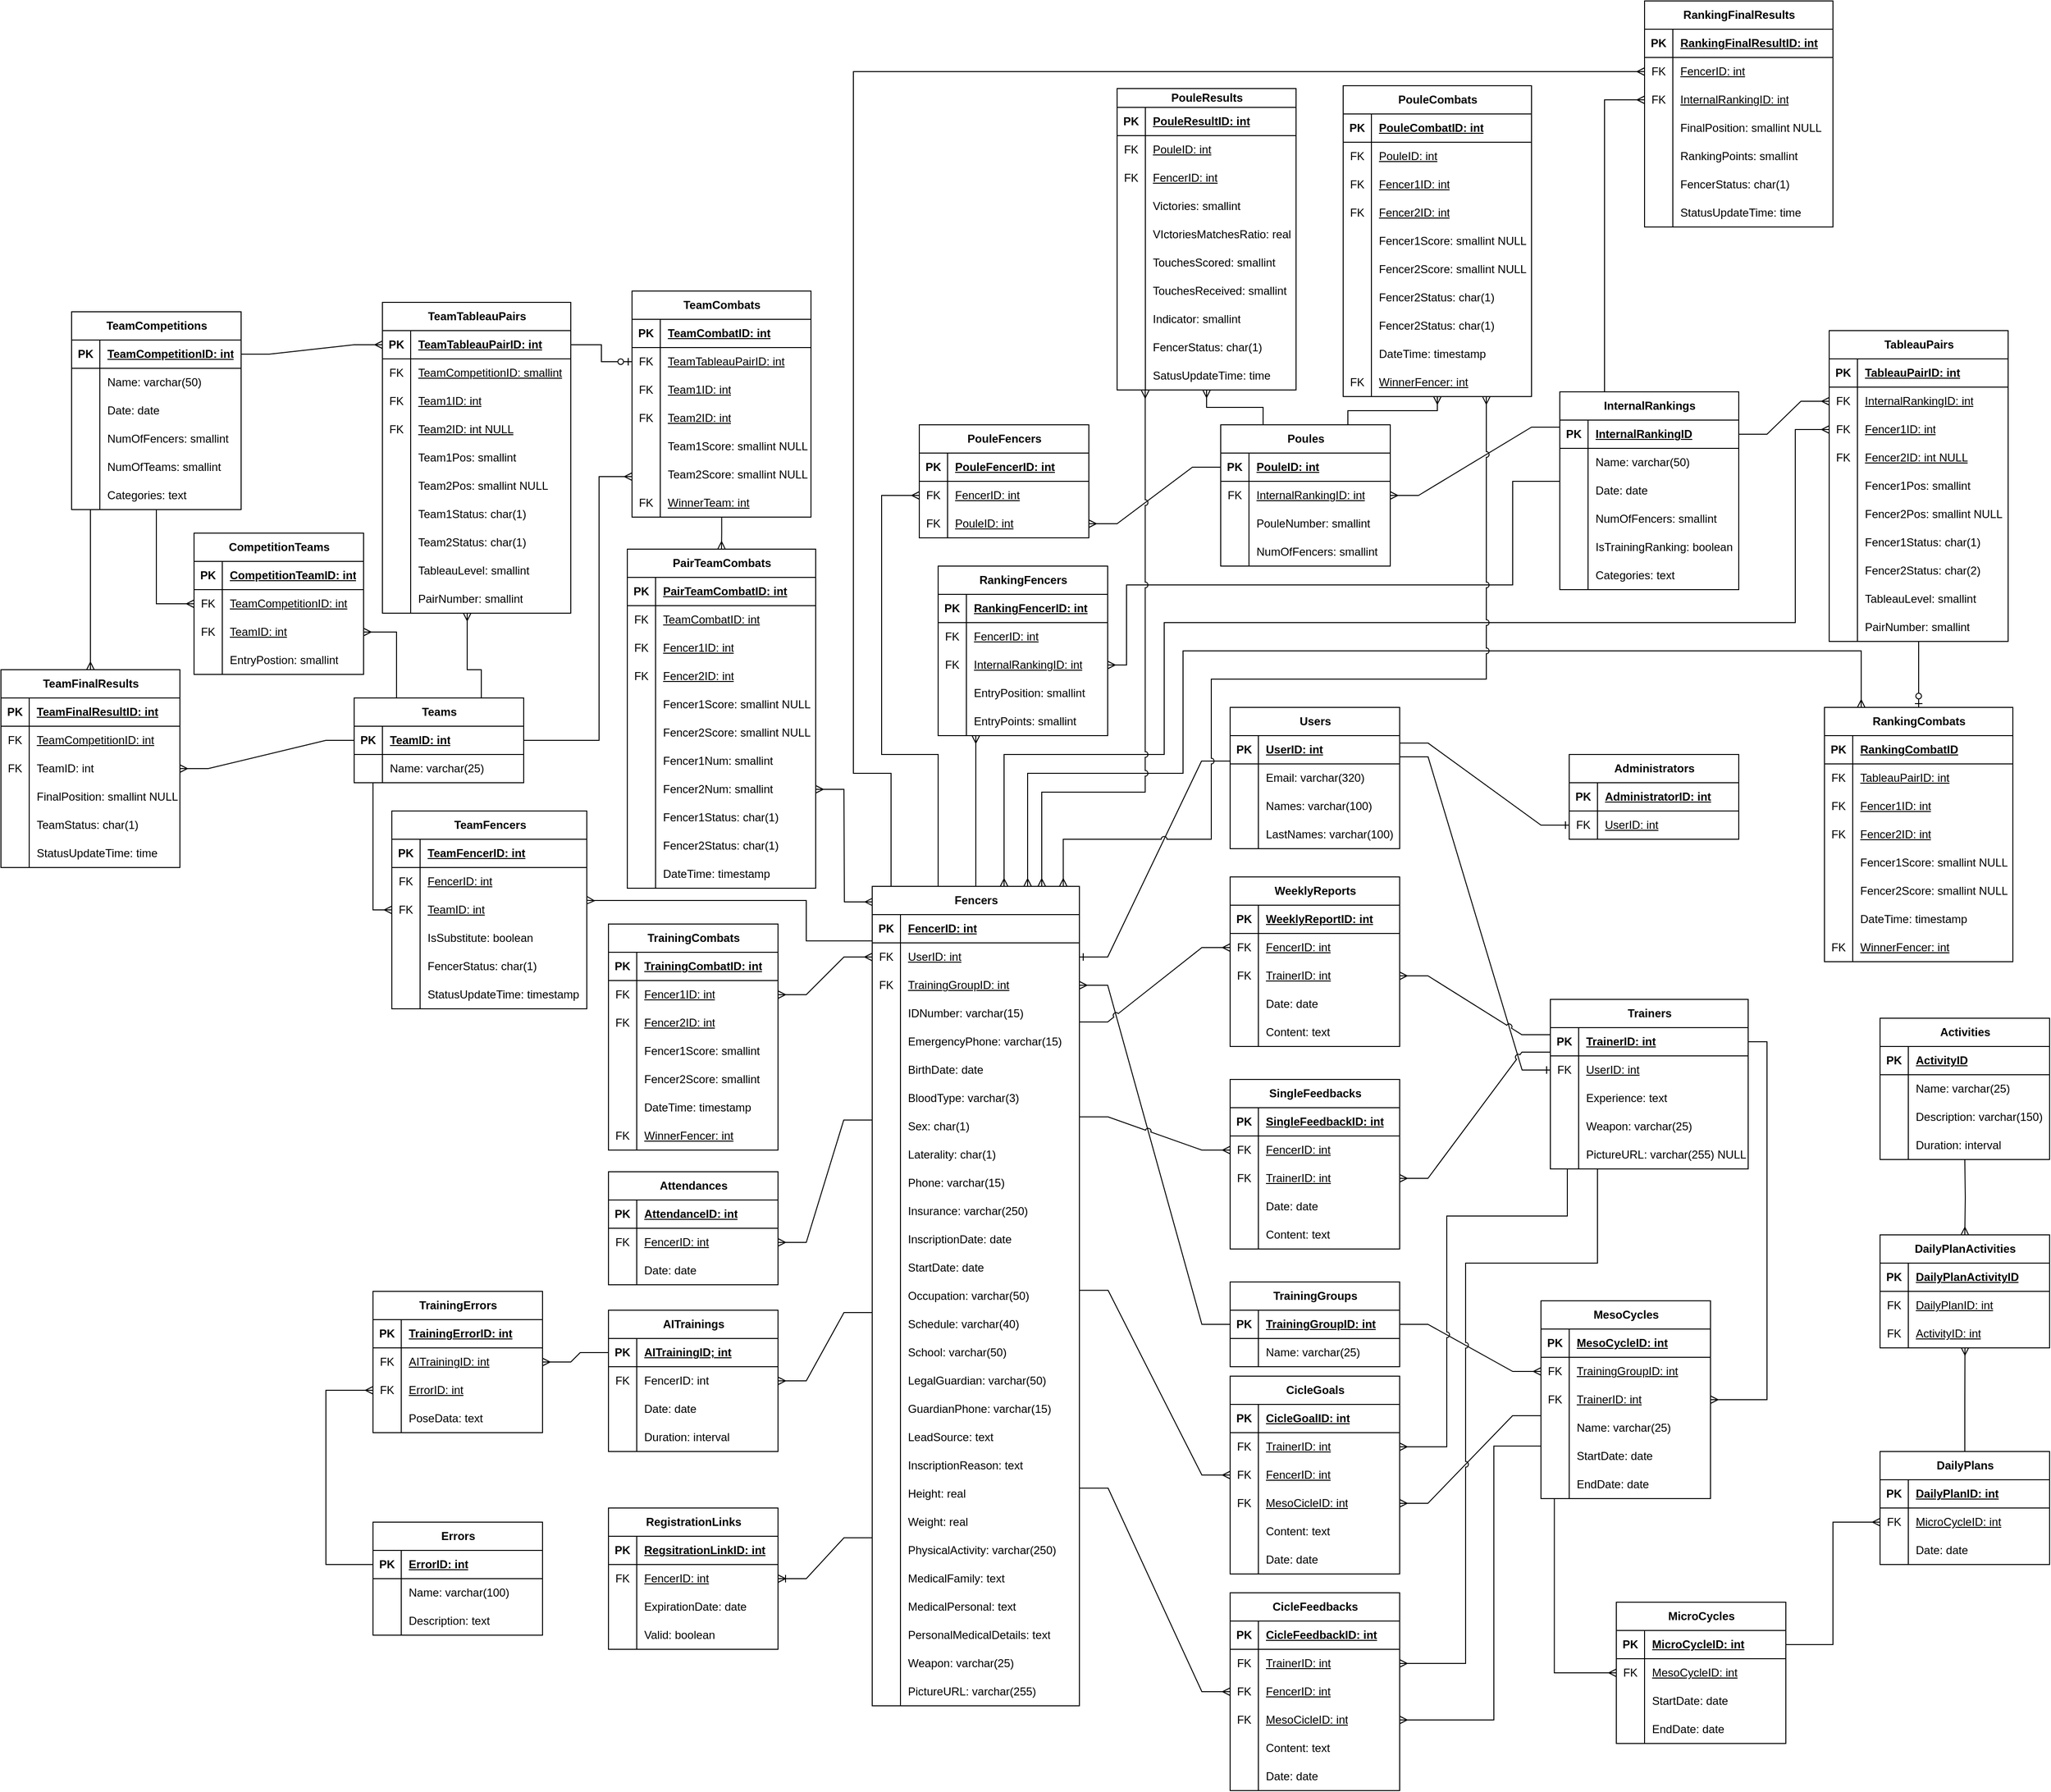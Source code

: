 <mxfile version="21.1.1" type="device">
  <diagram name="Page-1" id="Ku-30gq9MGk4E8t0aM1H">
    <mxGraphModel dx="1895" dy="1722" grid="1" gridSize="10" guides="1" tooltips="1" connect="1" arrows="1" fold="1" page="1" pageScale="1" pageWidth="850" pageHeight="1100" math="0" shadow="0">
      <root>
        <mxCell id="0" />
        <mxCell id="1" parent="0" />
        <mxCell id="ONnxKbBSKSZvErg1eplh-1" value="Fencers" style="shape=table;startSize=30;container=1;collapsible=1;childLayout=tableLayout;fixedRows=1;rowLines=0;fontStyle=1;align=center;resizeLast=1;html=1;" parent="1" vertex="1">
          <mxGeometry x="140" y="100" width="220" height="870" as="geometry" />
        </mxCell>
        <mxCell id="ONnxKbBSKSZvErg1eplh-2" value="" style="shape=tableRow;horizontal=0;startSize=0;swimlaneHead=0;swimlaneBody=0;fillColor=none;collapsible=0;dropTarget=0;points=[[0,0.5],[1,0.5]];portConstraint=eastwest;top=0;left=0;right=0;bottom=1;" parent="ONnxKbBSKSZvErg1eplh-1" vertex="1">
          <mxGeometry y="30" width="220" height="30" as="geometry" />
        </mxCell>
        <mxCell id="ONnxKbBSKSZvErg1eplh-3" value="PK" style="shape=partialRectangle;connectable=0;fillColor=none;top=0;left=0;bottom=0;right=0;fontStyle=1;overflow=hidden;whiteSpace=wrap;html=1;" parent="ONnxKbBSKSZvErg1eplh-2" vertex="1">
          <mxGeometry width="30" height="30" as="geometry">
            <mxRectangle width="30" height="30" as="alternateBounds" />
          </mxGeometry>
        </mxCell>
        <mxCell id="ONnxKbBSKSZvErg1eplh-4" value="FencerID: int" style="shape=partialRectangle;connectable=0;fillColor=none;top=0;left=0;bottom=0;right=0;align=left;spacingLeft=6;fontStyle=5;overflow=hidden;whiteSpace=wrap;html=1;" parent="ONnxKbBSKSZvErg1eplh-2" vertex="1">
          <mxGeometry x="30" width="190" height="30" as="geometry">
            <mxRectangle width="190" height="30" as="alternateBounds" />
          </mxGeometry>
        </mxCell>
        <mxCell id="ONnxKbBSKSZvErg1eplh-114" value="" style="shape=tableRow;horizontal=0;startSize=0;swimlaneHead=0;swimlaneBody=0;fillColor=none;collapsible=0;dropTarget=0;points=[[0,0.5],[1,0.5]];portConstraint=eastwest;top=0;left=0;right=0;bottom=0;" parent="ONnxKbBSKSZvErg1eplh-1" vertex="1">
          <mxGeometry y="60" width="220" height="30" as="geometry" />
        </mxCell>
        <mxCell id="ONnxKbBSKSZvErg1eplh-115" value="FK" style="shape=partialRectangle;connectable=0;fillColor=none;top=0;left=0;bottom=0;right=0;editable=1;overflow=hidden;whiteSpace=wrap;html=1;" parent="ONnxKbBSKSZvErg1eplh-114" vertex="1">
          <mxGeometry width="30" height="30" as="geometry">
            <mxRectangle width="30" height="30" as="alternateBounds" />
          </mxGeometry>
        </mxCell>
        <mxCell id="ONnxKbBSKSZvErg1eplh-116" value="&lt;u&gt;UserID: int&lt;/u&gt;" style="shape=partialRectangle;connectable=0;fillColor=none;top=0;left=0;bottom=0;right=0;align=left;spacingLeft=6;overflow=hidden;whiteSpace=wrap;html=1;" parent="ONnxKbBSKSZvErg1eplh-114" vertex="1">
          <mxGeometry x="30" width="190" height="30" as="geometry">
            <mxRectangle width="190" height="30" as="alternateBounds" />
          </mxGeometry>
        </mxCell>
        <mxCell id="iJ5qmvuhYHS8PzrGH_cx-175" value="" style="shape=tableRow;horizontal=0;startSize=0;swimlaneHead=0;swimlaneBody=0;fillColor=none;collapsible=0;dropTarget=0;points=[[0,0.5],[1,0.5]];portConstraint=eastwest;top=0;left=0;right=0;bottom=0;" parent="ONnxKbBSKSZvErg1eplh-1" vertex="1">
          <mxGeometry y="90" width="220" height="30" as="geometry" />
        </mxCell>
        <mxCell id="iJ5qmvuhYHS8PzrGH_cx-176" value="FK" style="shape=partialRectangle;connectable=0;fillColor=none;top=0;left=0;bottom=0;right=0;editable=1;overflow=hidden;whiteSpace=wrap;html=1;" parent="iJ5qmvuhYHS8PzrGH_cx-175" vertex="1">
          <mxGeometry width="30" height="30" as="geometry">
            <mxRectangle width="30" height="30" as="alternateBounds" />
          </mxGeometry>
        </mxCell>
        <mxCell id="iJ5qmvuhYHS8PzrGH_cx-177" value="&lt;u&gt;TrainingGroupID: int&lt;/u&gt;" style="shape=partialRectangle;connectable=0;fillColor=none;top=0;left=0;bottom=0;right=0;align=left;spacingLeft=6;overflow=hidden;whiteSpace=wrap;html=1;" parent="iJ5qmvuhYHS8PzrGH_cx-175" vertex="1">
          <mxGeometry x="30" width="190" height="30" as="geometry">
            <mxRectangle width="190" height="30" as="alternateBounds" />
          </mxGeometry>
        </mxCell>
        <mxCell id="ONnxKbBSKSZvErg1eplh-108" value="" style="shape=tableRow;horizontal=0;startSize=0;swimlaneHead=0;swimlaneBody=0;fillColor=none;collapsible=0;dropTarget=0;points=[[0,0.5],[1,0.5]];portConstraint=eastwest;top=0;left=0;right=0;bottom=0;" parent="ONnxKbBSKSZvErg1eplh-1" vertex="1">
          <mxGeometry y="120" width="220" height="30" as="geometry" />
        </mxCell>
        <mxCell id="ONnxKbBSKSZvErg1eplh-109" value="" style="shape=partialRectangle;connectable=0;fillColor=none;top=0;left=0;bottom=0;right=0;editable=1;overflow=hidden;whiteSpace=wrap;html=1;" parent="ONnxKbBSKSZvErg1eplh-108" vertex="1">
          <mxGeometry width="30" height="30" as="geometry">
            <mxRectangle width="30" height="30" as="alternateBounds" />
          </mxGeometry>
        </mxCell>
        <mxCell id="ONnxKbBSKSZvErg1eplh-110" value="IDNumber: varchar(15)" style="shape=partialRectangle;connectable=0;fillColor=none;top=0;left=0;bottom=0;right=0;align=left;spacingLeft=6;overflow=hidden;whiteSpace=wrap;html=1;" parent="ONnxKbBSKSZvErg1eplh-108" vertex="1">
          <mxGeometry x="30" width="190" height="30" as="geometry">
            <mxRectangle width="190" height="30" as="alternateBounds" />
          </mxGeometry>
        </mxCell>
        <mxCell id="ONnxKbBSKSZvErg1eplh-5" value="" style="shape=tableRow;horizontal=0;startSize=0;swimlaneHead=0;swimlaneBody=0;fillColor=none;collapsible=0;dropTarget=0;points=[[0,0.5],[1,0.5]];portConstraint=eastwest;top=0;left=0;right=0;bottom=0;" parent="ONnxKbBSKSZvErg1eplh-1" vertex="1">
          <mxGeometry y="150" width="220" height="30" as="geometry" />
        </mxCell>
        <mxCell id="ONnxKbBSKSZvErg1eplh-6" value="" style="shape=partialRectangle;connectable=0;fillColor=none;top=0;left=0;bottom=0;right=0;editable=1;overflow=hidden;whiteSpace=wrap;html=1;" parent="ONnxKbBSKSZvErg1eplh-5" vertex="1">
          <mxGeometry width="30" height="30" as="geometry">
            <mxRectangle width="30" height="30" as="alternateBounds" />
          </mxGeometry>
        </mxCell>
        <mxCell id="ONnxKbBSKSZvErg1eplh-7" value="EmergencyPhone: varchar(15)" style="shape=partialRectangle;connectable=0;fillColor=none;top=0;left=0;bottom=0;right=0;align=left;spacingLeft=6;overflow=hidden;whiteSpace=wrap;html=1;" parent="ONnxKbBSKSZvErg1eplh-5" vertex="1">
          <mxGeometry x="30" width="190" height="30" as="geometry">
            <mxRectangle width="190" height="30" as="alternateBounds" />
          </mxGeometry>
        </mxCell>
        <mxCell id="ONnxKbBSKSZvErg1eplh-8" value="" style="shape=tableRow;horizontal=0;startSize=0;swimlaneHead=0;swimlaneBody=0;fillColor=none;collapsible=0;dropTarget=0;points=[[0,0.5],[1,0.5]];portConstraint=eastwest;top=0;left=0;right=0;bottom=0;" parent="ONnxKbBSKSZvErg1eplh-1" vertex="1">
          <mxGeometry y="180" width="220" height="30" as="geometry" />
        </mxCell>
        <mxCell id="ONnxKbBSKSZvErg1eplh-9" value="" style="shape=partialRectangle;connectable=0;fillColor=none;top=0;left=0;bottom=0;right=0;editable=1;overflow=hidden;whiteSpace=wrap;html=1;" parent="ONnxKbBSKSZvErg1eplh-8" vertex="1">
          <mxGeometry width="30" height="30" as="geometry">
            <mxRectangle width="30" height="30" as="alternateBounds" />
          </mxGeometry>
        </mxCell>
        <mxCell id="ONnxKbBSKSZvErg1eplh-10" value="BirthDate: date" style="shape=partialRectangle;connectable=0;fillColor=none;top=0;left=0;bottom=0;right=0;align=left;spacingLeft=6;overflow=hidden;whiteSpace=wrap;html=1;" parent="ONnxKbBSKSZvErg1eplh-8" vertex="1">
          <mxGeometry x="30" width="190" height="30" as="geometry">
            <mxRectangle width="190" height="30" as="alternateBounds" />
          </mxGeometry>
        </mxCell>
        <mxCell id="ONnxKbBSKSZvErg1eplh-11" value="" style="shape=tableRow;horizontal=0;startSize=0;swimlaneHead=0;swimlaneBody=0;fillColor=none;collapsible=0;dropTarget=0;points=[[0,0.5],[1,0.5]];portConstraint=eastwest;top=0;left=0;right=0;bottom=0;" parent="ONnxKbBSKSZvErg1eplh-1" vertex="1">
          <mxGeometry y="210" width="220" height="30" as="geometry" />
        </mxCell>
        <mxCell id="ONnxKbBSKSZvErg1eplh-12" value="" style="shape=partialRectangle;connectable=0;fillColor=none;top=0;left=0;bottom=0;right=0;editable=1;overflow=hidden;whiteSpace=wrap;html=1;" parent="ONnxKbBSKSZvErg1eplh-11" vertex="1">
          <mxGeometry width="30" height="30" as="geometry">
            <mxRectangle width="30" height="30" as="alternateBounds" />
          </mxGeometry>
        </mxCell>
        <mxCell id="ONnxKbBSKSZvErg1eplh-13" value="BloodType: varchar(3)" style="shape=partialRectangle;connectable=0;fillColor=none;top=0;left=0;bottom=0;right=0;align=left;spacingLeft=6;overflow=hidden;whiteSpace=wrap;html=1;" parent="ONnxKbBSKSZvErg1eplh-11" vertex="1">
          <mxGeometry x="30" width="190" height="30" as="geometry">
            <mxRectangle width="190" height="30" as="alternateBounds" />
          </mxGeometry>
        </mxCell>
        <mxCell id="ONnxKbBSKSZvErg1eplh-20" value="" style="shape=tableRow;horizontal=0;startSize=0;swimlaneHead=0;swimlaneBody=0;fillColor=none;collapsible=0;dropTarget=0;points=[[0,0.5],[1,0.5]];portConstraint=eastwest;top=0;left=0;right=0;bottom=0;" parent="ONnxKbBSKSZvErg1eplh-1" vertex="1">
          <mxGeometry y="240" width="220" height="30" as="geometry" />
        </mxCell>
        <mxCell id="ONnxKbBSKSZvErg1eplh-21" value="" style="shape=partialRectangle;connectable=0;fillColor=none;top=0;left=0;bottom=0;right=0;editable=1;overflow=hidden;whiteSpace=wrap;html=1;" parent="ONnxKbBSKSZvErg1eplh-20" vertex="1">
          <mxGeometry width="30" height="30" as="geometry">
            <mxRectangle width="30" height="30" as="alternateBounds" />
          </mxGeometry>
        </mxCell>
        <mxCell id="ONnxKbBSKSZvErg1eplh-22" value="Sex: char(1)" style="shape=partialRectangle;connectable=0;fillColor=none;top=0;left=0;bottom=0;right=0;align=left;spacingLeft=6;overflow=hidden;whiteSpace=wrap;html=1;" parent="ONnxKbBSKSZvErg1eplh-20" vertex="1">
          <mxGeometry x="30" width="190" height="30" as="geometry">
            <mxRectangle width="190" height="30" as="alternateBounds" />
          </mxGeometry>
        </mxCell>
        <mxCell id="ONnxKbBSKSZvErg1eplh-23" value="" style="shape=tableRow;horizontal=0;startSize=0;swimlaneHead=0;swimlaneBody=0;fillColor=none;collapsible=0;dropTarget=0;points=[[0,0.5],[1,0.5]];portConstraint=eastwest;top=0;left=0;right=0;bottom=0;" parent="ONnxKbBSKSZvErg1eplh-1" vertex="1">
          <mxGeometry y="270" width="220" height="30" as="geometry" />
        </mxCell>
        <mxCell id="ONnxKbBSKSZvErg1eplh-24" value="" style="shape=partialRectangle;connectable=0;fillColor=none;top=0;left=0;bottom=0;right=0;editable=1;overflow=hidden;whiteSpace=wrap;html=1;" parent="ONnxKbBSKSZvErg1eplh-23" vertex="1">
          <mxGeometry width="30" height="30" as="geometry">
            <mxRectangle width="30" height="30" as="alternateBounds" />
          </mxGeometry>
        </mxCell>
        <mxCell id="ONnxKbBSKSZvErg1eplh-25" value="Laterality: char(1)" style="shape=partialRectangle;connectable=0;fillColor=none;top=0;left=0;bottom=0;right=0;align=left;spacingLeft=6;overflow=hidden;whiteSpace=wrap;html=1;" parent="ONnxKbBSKSZvErg1eplh-23" vertex="1">
          <mxGeometry x="30" width="190" height="30" as="geometry">
            <mxRectangle width="190" height="30" as="alternateBounds" />
          </mxGeometry>
        </mxCell>
        <mxCell id="ONnxKbBSKSZvErg1eplh-26" value="" style="shape=tableRow;horizontal=0;startSize=0;swimlaneHead=0;swimlaneBody=0;fillColor=none;collapsible=0;dropTarget=0;points=[[0,0.5],[1,0.5]];portConstraint=eastwest;top=0;left=0;right=0;bottom=0;" parent="ONnxKbBSKSZvErg1eplh-1" vertex="1">
          <mxGeometry y="300" width="220" height="30" as="geometry" />
        </mxCell>
        <mxCell id="ONnxKbBSKSZvErg1eplh-27" value="" style="shape=partialRectangle;connectable=0;fillColor=none;top=0;left=0;bottom=0;right=0;editable=1;overflow=hidden;whiteSpace=wrap;html=1;" parent="ONnxKbBSKSZvErg1eplh-26" vertex="1">
          <mxGeometry width="30" height="30" as="geometry">
            <mxRectangle width="30" height="30" as="alternateBounds" />
          </mxGeometry>
        </mxCell>
        <mxCell id="ONnxKbBSKSZvErg1eplh-28" value="Phone: varchar(15)" style="shape=partialRectangle;connectable=0;fillColor=none;top=0;left=0;bottom=0;right=0;align=left;spacingLeft=6;overflow=hidden;whiteSpace=wrap;html=1;" parent="ONnxKbBSKSZvErg1eplh-26" vertex="1">
          <mxGeometry x="30" width="190" height="30" as="geometry">
            <mxRectangle width="190" height="30" as="alternateBounds" />
          </mxGeometry>
        </mxCell>
        <mxCell id="ONnxKbBSKSZvErg1eplh-29" value="" style="shape=tableRow;horizontal=0;startSize=0;swimlaneHead=0;swimlaneBody=0;fillColor=none;collapsible=0;dropTarget=0;points=[[0,0.5],[1,0.5]];portConstraint=eastwest;top=0;left=0;right=0;bottom=0;" parent="ONnxKbBSKSZvErg1eplh-1" vertex="1">
          <mxGeometry y="330" width="220" height="30" as="geometry" />
        </mxCell>
        <mxCell id="ONnxKbBSKSZvErg1eplh-30" value="" style="shape=partialRectangle;connectable=0;fillColor=none;top=0;left=0;bottom=0;right=0;editable=1;overflow=hidden;whiteSpace=wrap;html=1;" parent="ONnxKbBSKSZvErg1eplh-29" vertex="1">
          <mxGeometry width="30" height="30" as="geometry">
            <mxRectangle width="30" height="30" as="alternateBounds" />
          </mxGeometry>
        </mxCell>
        <mxCell id="ONnxKbBSKSZvErg1eplh-31" value="Insurance: varchar(250)" style="shape=partialRectangle;connectable=0;fillColor=none;top=0;left=0;bottom=0;right=0;align=left;spacingLeft=6;overflow=hidden;whiteSpace=wrap;html=1;" parent="ONnxKbBSKSZvErg1eplh-29" vertex="1">
          <mxGeometry x="30" width="190" height="30" as="geometry">
            <mxRectangle width="190" height="30" as="alternateBounds" />
          </mxGeometry>
        </mxCell>
        <mxCell id="ONnxKbBSKSZvErg1eplh-57" value="" style="shape=tableRow;horizontal=0;startSize=0;swimlaneHead=0;swimlaneBody=0;fillColor=none;collapsible=0;dropTarget=0;points=[[0,0.5],[1,0.5]];portConstraint=eastwest;top=0;left=0;right=0;bottom=0;" parent="ONnxKbBSKSZvErg1eplh-1" vertex="1">
          <mxGeometry y="360" width="220" height="30" as="geometry" />
        </mxCell>
        <mxCell id="ONnxKbBSKSZvErg1eplh-58" value="" style="shape=partialRectangle;connectable=0;fillColor=none;top=0;left=0;bottom=0;right=0;editable=1;overflow=hidden;whiteSpace=wrap;html=1;" parent="ONnxKbBSKSZvErg1eplh-57" vertex="1">
          <mxGeometry width="30" height="30" as="geometry">
            <mxRectangle width="30" height="30" as="alternateBounds" />
          </mxGeometry>
        </mxCell>
        <mxCell id="ONnxKbBSKSZvErg1eplh-59" value="InscriptionDate: date" style="shape=partialRectangle;connectable=0;fillColor=none;top=0;left=0;bottom=0;right=0;align=left;spacingLeft=6;overflow=hidden;whiteSpace=wrap;html=1;" parent="ONnxKbBSKSZvErg1eplh-57" vertex="1">
          <mxGeometry x="30" width="190" height="30" as="geometry">
            <mxRectangle width="190" height="30" as="alternateBounds" />
          </mxGeometry>
        </mxCell>
        <mxCell id="ONnxKbBSKSZvErg1eplh-60" value="" style="shape=tableRow;horizontal=0;startSize=0;swimlaneHead=0;swimlaneBody=0;fillColor=none;collapsible=0;dropTarget=0;points=[[0,0.5],[1,0.5]];portConstraint=eastwest;top=0;left=0;right=0;bottom=0;" parent="ONnxKbBSKSZvErg1eplh-1" vertex="1">
          <mxGeometry y="390" width="220" height="30" as="geometry" />
        </mxCell>
        <mxCell id="ONnxKbBSKSZvErg1eplh-61" value="" style="shape=partialRectangle;connectable=0;fillColor=none;top=0;left=0;bottom=0;right=0;editable=1;overflow=hidden;whiteSpace=wrap;html=1;" parent="ONnxKbBSKSZvErg1eplh-60" vertex="1">
          <mxGeometry width="30" height="30" as="geometry">
            <mxRectangle width="30" height="30" as="alternateBounds" />
          </mxGeometry>
        </mxCell>
        <mxCell id="ONnxKbBSKSZvErg1eplh-62" value="StartDate: date" style="shape=partialRectangle;connectable=0;fillColor=none;top=0;left=0;bottom=0;right=0;align=left;spacingLeft=6;overflow=hidden;whiteSpace=wrap;html=1;" parent="ONnxKbBSKSZvErg1eplh-60" vertex="1">
          <mxGeometry x="30" width="190" height="30" as="geometry">
            <mxRectangle width="190" height="30" as="alternateBounds" />
          </mxGeometry>
        </mxCell>
        <mxCell id="ONnxKbBSKSZvErg1eplh-63" value="" style="shape=tableRow;horizontal=0;startSize=0;swimlaneHead=0;swimlaneBody=0;fillColor=none;collapsible=0;dropTarget=0;points=[[0,0.5],[1,0.5]];portConstraint=eastwest;top=0;left=0;right=0;bottom=0;" parent="ONnxKbBSKSZvErg1eplh-1" vertex="1">
          <mxGeometry y="420" width="220" height="30" as="geometry" />
        </mxCell>
        <mxCell id="ONnxKbBSKSZvErg1eplh-64" value="" style="shape=partialRectangle;connectable=0;fillColor=none;top=0;left=0;bottom=0;right=0;editable=1;overflow=hidden;whiteSpace=wrap;html=1;" parent="ONnxKbBSKSZvErg1eplh-63" vertex="1">
          <mxGeometry width="30" height="30" as="geometry">
            <mxRectangle width="30" height="30" as="alternateBounds" />
          </mxGeometry>
        </mxCell>
        <mxCell id="ONnxKbBSKSZvErg1eplh-65" value="Occupation: varchar(50)" style="shape=partialRectangle;connectable=0;fillColor=none;top=0;left=0;bottom=0;right=0;align=left;spacingLeft=6;overflow=hidden;whiteSpace=wrap;html=1;" parent="ONnxKbBSKSZvErg1eplh-63" vertex="1">
          <mxGeometry x="30" width="190" height="30" as="geometry">
            <mxRectangle width="190" height="30" as="alternateBounds" />
          </mxGeometry>
        </mxCell>
        <mxCell id="ONnxKbBSKSZvErg1eplh-66" value="" style="shape=tableRow;horizontal=0;startSize=0;swimlaneHead=0;swimlaneBody=0;fillColor=none;collapsible=0;dropTarget=0;points=[[0,0.5],[1,0.5]];portConstraint=eastwest;top=0;left=0;right=0;bottom=0;" parent="ONnxKbBSKSZvErg1eplh-1" vertex="1">
          <mxGeometry y="450" width="220" height="30" as="geometry" />
        </mxCell>
        <mxCell id="ONnxKbBSKSZvErg1eplh-67" value="" style="shape=partialRectangle;connectable=0;fillColor=none;top=0;left=0;bottom=0;right=0;editable=1;overflow=hidden;whiteSpace=wrap;html=1;" parent="ONnxKbBSKSZvErg1eplh-66" vertex="1">
          <mxGeometry width="30" height="30" as="geometry">
            <mxRectangle width="30" height="30" as="alternateBounds" />
          </mxGeometry>
        </mxCell>
        <mxCell id="ONnxKbBSKSZvErg1eplh-68" value="Schedule: varchar(40)" style="shape=partialRectangle;connectable=0;fillColor=none;top=0;left=0;bottom=0;right=0;align=left;spacingLeft=6;overflow=hidden;whiteSpace=wrap;html=1;" parent="ONnxKbBSKSZvErg1eplh-66" vertex="1">
          <mxGeometry x="30" width="190" height="30" as="geometry">
            <mxRectangle width="190" height="30" as="alternateBounds" />
          </mxGeometry>
        </mxCell>
        <mxCell id="ONnxKbBSKSZvErg1eplh-69" value="" style="shape=tableRow;horizontal=0;startSize=0;swimlaneHead=0;swimlaneBody=0;fillColor=none;collapsible=0;dropTarget=0;points=[[0,0.5],[1,0.5]];portConstraint=eastwest;top=0;left=0;right=0;bottom=0;" parent="ONnxKbBSKSZvErg1eplh-1" vertex="1">
          <mxGeometry y="480" width="220" height="30" as="geometry" />
        </mxCell>
        <mxCell id="ONnxKbBSKSZvErg1eplh-70" value="" style="shape=partialRectangle;connectable=0;fillColor=none;top=0;left=0;bottom=0;right=0;editable=1;overflow=hidden;whiteSpace=wrap;html=1;" parent="ONnxKbBSKSZvErg1eplh-69" vertex="1">
          <mxGeometry width="30" height="30" as="geometry">
            <mxRectangle width="30" height="30" as="alternateBounds" />
          </mxGeometry>
        </mxCell>
        <mxCell id="ONnxKbBSKSZvErg1eplh-71" value="School: varchar(50)" style="shape=partialRectangle;connectable=0;fillColor=none;top=0;left=0;bottom=0;right=0;align=left;spacingLeft=6;overflow=hidden;whiteSpace=wrap;html=1;" parent="ONnxKbBSKSZvErg1eplh-69" vertex="1">
          <mxGeometry x="30" width="190" height="30" as="geometry">
            <mxRectangle width="190" height="30" as="alternateBounds" />
          </mxGeometry>
        </mxCell>
        <mxCell id="ONnxKbBSKSZvErg1eplh-72" value="" style="shape=tableRow;horizontal=0;startSize=0;swimlaneHead=0;swimlaneBody=0;fillColor=none;collapsible=0;dropTarget=0;points=[[0,0.5],[1,0.5]];portConstraint=eastwest;top=0;left=0;right=0;bottom=0;" parent="ONnxKbBSKSZvErg1eplh-1" vertex="1">
          <mxGeometry y="510" width="220" height="30" as="geometry" />
        </mxCell>
        <mxCell id="ONnxKbBSKSZvErg1eplh-73" value="" style="shape=partialRectangle;connectable=0;fillColor=none;top=0;left=0;bottom=0;right=0;editable=1;overflow=hidden;whiteSpace=wrap;html=1;" parent="ONnxKbBSKSZvErg1eplh-72" vertex="1">
          <mxGeometry width="30" height="30" as="geometry">
            <mxRectangle width="30" height="30" as="alternateBounds" />
          </mxGeometry>
        </mxCell>
        <mxCell id="ONnxKbBSKSZvErg1eplh-74" value="LegalGuardian: varchar(50)" style="shape=partialRectangle;connectable=0;fillColor=none;top=0;left=0;bottom=0;right=0;align=left;spacingLeft=6;overflow=hidden;whiteSpace=wrap;html=1;" parent="ONnxKbBSKSZvErg1eplh-72" vertex="1">
          <mxGeometry x="30" width="190" height="30" as="geometry">
            <mxRectangle width="190" height="30" as="alternateBounds" />
          </mxGeometry>
        </mxCell>
        <mxCell id="ONnxKbBSKSZvErg1eplh-75" value="" style="shape=tableRow;horizontal=0;startSize=0;swimlaneHead=0;swimlaneBody=0;fillColor=none;collapsible=0;dropTarget=0;points=[[0,0.5],[1,0.5]];portConstraint=eastwest;top=0;left=0;right=0;bottom=0;" parent="ONnxKbBSKSZvErg1eplh-1" vertex="1">
          <mxGeometry y="540" width="220" height="30" as="geometry" />
        </mxCell>
        <mxCell id="ONnxKbBSKSZvErg1eplh-76" value="" style="shape=partialRectangle;connectable=0;fillColor=none;top=0;left=0;bottom=0;right=0;editable=1;overflow=hidden;whiteSpace=wrap;html=1;" parent="ONnxKbBSKSZvErg1eplh-75" vertex="1">
          <mxGeometry width="30" height="30" as="geometry">
            <mxRectangle width="30" height="30" as="alternateBounds" />
          </mxGeometry>
        </mxCell>
        <mxCell id="ONnxKbBSKSZvErg1eplh-77" value="GuardianPhone: varchar(15)" style="shape=partialRectangle;connectable=0;fillColor=none;top=0;left=0;bottom=0;right=0;align=left;spacingLeft=6;overflow=hidden;whiteSpace=wrap;html=1;" parent="ONnxKbBSKSZvErg1eplh-75" vertex="1">
          <mxGeometry x="30" width="190" height="30" as="geometry">
            <mxRectangle width="190" height="30" as="alternateBounds" />
          </mxGeometry>
        </mxCell>
        <mxCell id="ONnxKbBSKSZvErg1eplh-78" value="" style="shape=tableRow;horizontal=0;startSize=0;swimlaneHead=0;swimlaneBody=0;fillColor=none;collapsible=0;dropTarget=0;points=[[0,0.5],[1,0.5]];portConstraint=eastwest;top=0;left=0;right=0;bottom=0;" parent="ONnxKbBSKSZvErg1eplh-1" vertex="1">
          <mxGeometry y="570" width="220" height="30" as="geometry" />
        </mxCell>
        <mxCell id="ONnxKbBSKSZvErg1eplh-79" value="" style="shape=partialRectangle;connectable=0;fillColor=none;top=0;left=0;bottom=0;right=0;editable=1;overflow=hidden;whiteSpace=wrap;html=1;" parent="ONnxKbBSKSZvErg1eplh-78" vertex="1">
          <mxGeometry width="30" height="30" as="geometry">
            <mxRectangle width="30" height="30" as="alternateBounds" />
          </mxGeometry>
        </mxCell>
        <mxCell id="ONnxKbBSKSZvErg1eplh-80" value="LeadSource: text" style="shape=partialRectangle;connectable=0;fillColor=none;top=0;left=0;bottom=0;right=0;align=left;spacingLeft=6;overflow=hidden;whiteSpace=wrap;html=1;" parent="ONnxKbBSKSZvErg1eplh-78" vertex="1">
          <mxGeometry x="30" width="190" height="30" as="geometry">
            <mxRectangle width="190" height="30" as="alternateBounds" />
          </mxGeometry>
        </mxCell>
        <mxCell id="ONnxKbBSKSZvErg1eplh-81" value="" style="shape=tableRow;horizontal=0;startSize=0;swimlaneHead=0;swimlaneBody=0;fillColor=none;collapsible=0;dropTarget=0;points=[[0,0.5],[1,0.5]];portConstraint=eastwest;top=0;left=0;right=0;bottom=0;" parent="ONnxKbBSKSZvErg1eplh-1" vertex="1">
          <mxGeometry y="600" width="220" height="30" as="geometry" />
        </mxCell>
        <mxCell id="ONnxKbBSKSZvErg1eplh-82" value="" style="shape=partialRectangle;connectable=0;fillColor=none;top=0;left=0;bottom=0;right=0;editable=1;overflow=hidden;whiteSpace=wrap;html=1;" parent="ONnxKbBSKSZvErg1eplh-81" vertex="1">
          <mxGeometry width="30" height="30" as="geometry">
            <mxRectangle width="30" height="30" as="alternateBounds" />
          </mxGeometry>
        </mxCell>
        <mxCell id="ONnxKbBSKSZvErg1eplh-83" value="InscriptionReason: text" style="shape=partialRectangle;connectable=0;fillColor=none;top=0;left=0;bottom=0;right=0;align=left;spacingLeft=6;overflow=hidden;whiteSpace=wrap;html=1;" parent="ONnxKbBSKSZvErg1eplh-81" vertex="1">
          <mxGeometry x="30" width="190" height="30" as="geometry">
            <mxRectangle width="190" height="30" as="alternateBounds" />
          </mxGeometry>
        </mxCell>
        <mxCell id="ONnxKbBSKSZvErg1eplh-84" value="" style="shape=tableRow;horizontal=0;startSize=0;swimlaneHead=0;swimlaneBody=0;fillColor=none;collapsible=0;dropTarget=0;points=[[0,0.5],[1,0.5]];portConstraint=eastwest;top=0;left=0;right=0;bottom=0;" parent="ONnxKbBSKSZvErg1eplh-1" vertex="1">
          <mxGeometry y="630" width="220" height="30" as="geometry" />
        </mxCell>
        <mxCell id="ONnxKbBSKSZvErg1eplh-85" value="" style="shape=partialRectangle;connectable=0;fillColor=none;top=0;left=0;bottom=0;right=0;editable=1;overflow=hidden;whiteSpace=wrap;html=1;" parent="ONnxKbBSKSZvErg1eplh-84" vertex="1">
          <mxGeometry width="30" height="30" as="geometry">
            <mxRectangle width="30" height="30" as="alternateBounds" />
          </mxGeometry>
        </mxCell>
        <mxCell id="ONnxKbBSKSZvErg1eplh-86" value="Height: real" style="shape=partialRectangle;connectable=0;fillColor=none;top=0;left=0;bottom=0;right=0;align=left;spacingLeft=6;overflow=hidden;whiteSpace=wrap;html=1;" parent="ONnxKbBSKSZvErg1eplh-84" vertex="1">
          <mxGeometry x="30" width="190" height="30" as="geometry">
            <mxRectangle width="190" height="30" as="alternateBounds" />
          </mxGeometry>
        </mxCell>
        <mxCell id="ONnxKbBSKSZvErg1eplh-87" value="" style="shape=tableRow;horizontal=0;startSize=0;swimlaneHead=0;swimlaneBody=0;fillColor=none;collapsible=0;dropTarget=0;points=[[0,0.5],[1,0.5]];portConstraint=eastwest;top=0;left=0;right=0;bottom=0;" parent="ONnxKbBSKSZvErg1eplh-1" vertex="1">
          <mxGeometry y="660" width="220" height="30" as="geometry" />
        </mxCell>
        <mxCell id="ONnxKbBSKSZvErg1eplh-88" value="" style="shape=partialRectangle;connectable=0;fillColor=none;top=0;left=0;bottom=0;right=0;editable=1;overflow=hidden;whiteSpace=wrap;html=1;" parent="ONnxKbBSKSZvErg1eplh-87" vertex="1">
          <mxGeometry width="30" height="30" as="geometry">
            <mxRectangle width="30" height="30" as="alternateBounds" />
          </mxGeometry>
        </mxCell>
        <mxCell id="ONnxKbBSKSZvErg1eplh-89" value="Weight: real" style="shape=partialRectangle;connectable=0;fillColor=none;top=0;left=0;bottom=0;right=0;align=left;spacingLeft=6;overflow=hidden;whiteSpace=wrap;html=1;" parent="ONnxKbBSKSZvErg1eplh-87" vertex="1">
          <mxGeometry x="30" width="190" height="30" as="geometry">
            <mxRectangle width="190" height="30" as="alternateBounds" />
          </mxGeometry>
        </mxCell>
        <mxCell id="ONnxKbBSKSZvErg1eplh-90" value="" style="shape=tableRow;horizontal=0;startSize=0;swimlaneHead=0;swimlaneBody=0;fillColor=none;collapsible=0;dropTarget=0;points=[[0,0.5],[1,0.5]];portConstraint=eastwest;top=0;left=0;right=0;bottom=0;" parent="ONnxKbBSKSZvErg1eplh-1" vertex="1">
          <mxGeometry y="690" width="220" height="30" as="geometry" />
        </mxCell>
        <mxCell id="ONnxKbBSKSZvErg1eplh-91" value="" style="shape=partialRectangle;connectable=0;fillColor=none;top=0;left=0;bottom=0;right=0;editable=1;overflow=hidden;whiteSpace=wrap;html=1;" parent="ONnxKbBSKSZvErg1eplh-90" vertex="1">
          <mxGeometry width="30" height="30" as="geometry">
            <mxRectangle width="30" height="30" as="alternateBounds" />
          </mxGeometry>
        </mxCell>
        <mxCell id="ONnxKbBSKSZvErg1eplh-92" value="PhysicalActivity: varchar(250)" style="shape=partialRectangle;connectable=0;fillColor=none;top=0;left=0;bottom=0;right=0;align=left;spacingLeft=6;overflow=hidden;whiteSpace=wrap;html=1;" parent="ONnxKbBSKSZvErg1eplh-90" vertex="1">
          <mxGeometry x="30" width="190" height="30" as="geometry">
            <mxRectangle width="190" height="30" as="alternateBounds" />
          </mxGeometry>
        </mxCell>
        <mxCell id="ONnxKbBSKSZvErg1eplh-93" value="" style="shape=tableRow;horizontal=0;startSize=0;swimlaneHead=0;swimlaneBody=0;fillColor=none;collapsible=0;dropTarget=0;points=[[0,0.5],[1,0.5]];portConstraint=eastwest;top=0;left=0;right=0;bottom=0;" parent="ONnxKbBSKSZvErg1eplh-1" vertex="1">
          <mxGeometry y="720" width="220" height="30" as="geometry" />
        </mxCell>
        <mxCell id="ONnxKbBSKSZvErg1eplh-94" value="" style="shape=partialRectangle;connectable=0;fillColor=none;top=0;left=0;bottom=0;right=0;editable=1;overflow=hidden;whiteSpace=wrap;html=1;" parent="ONnxKbBSKSZvErg1eplh-93" vertex="1">
          <mxGeometry width="30" height="30" as="geometry">
            <mxRectangle width="30" height="30" as="alternateBounds" />
          </mxGeometry>
        </mxCell>
        <mxCell id="ONnxKbBSKSZvErg1eplh-95" value="MedicalFamily: text" style="shape=partialRectangle;connectable=0;fillColor=none;top=0;left=0;bottom=0;right=0;align=left;spacingLeft=6;overflow=hidden;whiteSpace=wrap;html=1;" parent="ONnxKbBSKSZvErg1eplh-93" vertex="1">
          <mxGeometry x="30" width="190" height="30" as="geometry">
            <mxRectangle width="190" height="30" as="alternateBounds" />
          </mxGeometry>
        </mxCell>
        <mxCell id="ONnxKbBSKSZvErg1eplh-96" value="" style="shape=tableRow;horizontal=0;startSize=0;swimlaneHead=0;swimlaneBody=0;fillColor=none;collapsible=0;dropTarget=0;points=[[0,0.5],[1,0.5]];portConstraint=eastwest;top=0;left=0;right=0;bottom=0;" parent="ONnxKbBSKSZvErg1eplh-1" vertex="1">
          <mxGeometry y="750" width="220" height="30" as="geometry" />
        </mxCell>
        <mxCell id="ONnxKbBSKSZvErg1eplh-97" value="" style="shape=partialRectangle;connectable=0;fillColor=none;top=0;left=0;bottom=0;right=0;editable=1;overflow=hidden;whiteSpace=wrap;html=1;" parent="ONnxKbBSKSZvErg1eplh-96" vertex="1">
          <mxGeometry width="30" height="30" as="geometry">
            <mxRectangle width="30" height="30" as="alternateBounds" />
          </mxGeometry>
        </mxCell>
        <mxCell id="ONnxKbBSKSZvErg1eplh-98" value="MedicalPersonal: text" style="shape=partialRectangle;connectable=0;fillColor=none;top=0;left=0;bottom=0;right=0;align=left;spacingLeft=6;overflow=hidden;whiteSpace=wrap;html=1;" parent="ONnxKbBSKSZvErg1eplh-96" vertex="1">
          <mxGeometry x="30" width="190" height="30" as="geometry">
            <mxRectangle width="190" height="30" as="alternateBounds" />
          </mxGeometry>
        </mxCell>
        <mxCell id="ONnxKbBSKSZvErg1eplh-99" value="" style="shape=tableRow;horizontal=0;startSize=0;swimlaneHead=0;swimlaneBody=0;fillColor=none;collapsible=0;dropTarget=0;points=[[0,0.5],[1,0.5]];portConstraint=eastwest;top=0;left=0;right=0;bottom=0;" parent="ONnxKbBSKSZvErg1eplh-1" vertex="1">
          <mxGeometry y="780" width="220" height="30" as="geometry" />
        </mxCell>
        <mxCell id="ONnxKbBSKSZvErg1eplh-100" value="" style="shape=partialRectangle;connectable=0;fillColor=none;top=0;left=0;bottom=0;right=0;editable=1;overflow=hidden;whiteSpace=wrap;html=1;" parent="ONnxKbBSKSZvErg1eplh-99" vertex="1">
          <mxGeometry width="30" height="30" as="geometry">
            <mxRectangle width="30" height="30" as="alternateBounds" />
          </mxGeometry>
        </mxCell>
        <mxCell id="ONnxKbBSKSZvErg1eplh-101" value="PersonalMedicalDetails: text" style="shape=partialRectangle;connectable=0;fillColor=none;top=0;left=0;bottom=0;right=0;align=left;spacingLeft=6;overflow=hidden;whiteSpace=wrap;html=1;" parent="ONnxKbBSKSZvErg1eplh-99" vertex="1">
          <mxGeometry x="30" width="190" height="30" as="geometry">
            <mxRectangle width="190" height="30" as="alternateBounds" />
          </mxGeometry>
        </mxCell>
        <mxCell id="ONnxKbBSKSZvErg1eplh-102" value="" style="shape=tableRow;horizontal=0;startSize=0;swimlaneHead=0;swimlaneBody=0;fillColor=none;collapsible=0;dropTarget=0;points=[[0,0.5],[1,0.5]];portConstraint=eastwest;top=0;left=0;right=0;bottom=0;" parent="ONnxKbBSKSZvErg1eplh-1" vertex="1">
          <mxGeometry y="810" width="220" height="30" as="geometry" />
        </mxCell>
        <mxCell id="ONnxKbBSKSZvErg1eplh-103" value="" style="shape=partialRectangle;connectable=0;fillColor=none;top=0;left=0;bottom=0;right=0;editable=1;overflow=hidden;whiteSpace=wrap;html=1;" parent="ONnxKbBSKSZvErg1eplh-102" vertex="1">
          <mxGeometry width="30" height="30" as="geometry">
            <mxRectangle width="30" height="30" as="alternateBounds" />
          </mxGeometry>
        </mxCell>
        <mxCell id="ONnxKbBSKSZvErg1eplh-104" value="Weapon: varchar(25)" style="shape=partialRectangle;connectable=0;fillColor=none;top=0;left=0;bottom=0;right=0;align=left;spacingLeft=6;overflow=hidden;whiteSpace=wrap;html=1;" parent="ONnxKbBSKSZvErg1eplh-102" vertex="1">
          <mxGeometry x="30" width="190" height="30" as="geometry">
            <mxRectangle width="190" height="30" as="alternateBounds" />
          </mxGeometry>
        </mxCell>
        <mxCell id="ONnxKbBSKSZvErg1eplh-105" value="" style="shape=tableRow;horizontal=0;startSize=0;swimlaneHead=0;swimlaneBody=0;fillColor=none;collapsible=0;dropTarget=0;points=[[0,0.5],[1,0.5]];portConstraint=eastwest;top=0;left=0;right=0;bottom=0;" parent="ONnxKbBSKSZvErg1eplh-1" vertex="1">
          <mxGeometry y="840" width="220" height="30" as="geometry" />
        </mxCell>
        <mxCell id="ONnxKbBSKSZvErg1eplh-106" value="" style="shape=partialRectangle;connectable=0;fillColor=none;top=0;left=0;bottom=0;right=0;editable=1;overflow=hidden;whiteSpace=wrap;html=1;" parent="ONnxKbBSKSZvErg1eplh-105" vertex="1">
          <mxGeometry width="30" height="30" as="geometry">
            <mxRectangle width="30" height="30" as="alternateBounds" />
          </mxGeometry>
        </mxCell>
        <mxCell id="ONnxKbBSKSZvErg1eplh-107" value="PictureURL: varchar(255)" style="shape=partialRectangle;connectable=0;fillColor=none;top=0;left=0;bottom=0;right=0;align=left;spacingLeft=6;overflow=hidden;whiteSpace=wrap;html=1;" parent="ONnxKbBSKSZvErg1eplh-105" vertex="1">
          <mxGeometry x="30" width="190" height="30" as="geometry">
            <mxRectangle width="190" height="30" as="alternateBounds" />
          </mxGeometry>
        </mxCell>
        <mxCell id="ONnxKbBSKSZvErg1eplh-117" value="Users" style="shape=table;startSize=30;container=1;collapsible=1;childLayout=tableLayout;fixedRows=1;rowLines=0;fontStyle=1;align=center;resizeLast=1;html=1;" parent="1" vertex="1">
          <mxGeometry x="520" y="-90" width="180" height="150" as="geometry" />
        </mxCell>
        <mxCell id="ONnxKbBSKSZvErg1eplh-118" value="" style="shape=tableRow;horizontal=0;startSize=0;swimlaneHead=0;swimlaneBody=0;fillColor=none;collapsible=0;dropTarget=0;points=[[0,0.5],[1,0.5]];portConstraint=eastwest;top=0;left=0;right=0;bottom=1;" parent="ONnxKbBSKSZvErg1eplh-117" vertex="1">
          <mxGeometry y="30" width="180" height="30" as="geometry" />
        </mxCell>
        <mxCell id="ONnxKbBSKSZvErg1eplh-119" value="PK" style="shape=partialRectangle;connectable=0;fillColor=none;top=0;left=0;bottom=0;right=0;fontStyle=1;overflow=hidden;whiteSpace=wrap;html=1;" parent="ONnxKbBSKSZvErg1eplh-118" vertex="1">
          <mxGeometry width="30" height="30" as="geometry">
            <mxRectangle width="30" height="30" as="alternateBounds" />
          </mxGeometry>
        </mxCell>
        <mxCell id="ONnxKbBSKSZvErg1eplh-120" value="UserID: int" style="shape=partialRectangle;connectable=0;fillColor=none;top=0;left=0;bottom=0;right=0;align=left;spacingLeft=6;fontStyle=5;overflow=hidden;whiteSpace=wrap;html=1;" parent="ONnxKbBSKSZvErg1eplh-118" vertex="1">
          <mxGeometry x="30" width="150" height="30" as="geometry">
            <mxRectangle width="150" height="30" as="alternateBounds" />
          </mxGeometry>
        </mxCell>
        <mxCell id="ONnxKbBSKSZvErg1eplh-121" value="" style="shape=tableRow;horizontal=0;startSize=0;swimlaneHead=0;swimlaneBody=0;fillColor=none;collapsible=0;dropTarget=0;points=[[0,0.5],[1,0.5]];portConstraint=eastwest;top=0;left=0;right=0;bottom=0;" parent="ONnxKbBSKSZvErg1eplh-117" vertex="1">
          <mxGeometry y="60" width="180" height="30" as="geometry" />
        </mxCell>
        <mxCell id="ONnxKbBSKSZvErg1eplh-122" value="" style="shape=partialRectangle;connectable=0;fillColor=none;top=0;left=0;bottom=0;right=0;editable=1;overflow=hidden;whiteSpace=wrap;html=1;" parent="ONnxKbBSKSZvErg1eplh-121" vertex="1">
          <mxGeometry width="30" height="30" as="geometry">
            <mxRectangle width="30" height="30" as="alternateBounds" />
          </mxGeometry>
        </mxCell>
        <mxCell id="ONnxKbBSKSZvErg1eplh-123" value="Email: varchar(320)" style="shape=partialRectangle;connectable=0;fillColor=none;top=0;left=0;bottom=0;right=0;align=left;spacingLeft=6;overflow=hidden;whiteSpace=wrap;html=1;" parent="ONnxKbBSKSZvErg1eplh-121" vertex="1">
          <mxGeometry x="30" width="150" height="30" as="geometry">
            <mxRectangle width="150" height="30" as="alternateBounds" />
          </mxGeometry>
        </mxCell>
        <mxCell id="ONnxKbBSKSZvErg1eplh-124" value="" style="shape=tableRow;horizontal=0;startSize=0;swimlaneHead=0;swimlaneBody=0;fillColor=none;collapsible=0;dropTarget=0;points=[[0,0.5],[1,0.5]];portConstraint=eastwest;top=0;left=0;right=0;bottom=0;" parent="ONnxKbBSKSZvErg1eplh-117" vertex="1">
          <mxGeometry y="90" width="180" height="30" as="geometry" />
        </mxCell>
        <mxCell id="ONnxKbBSKSZvErg1eplh-125" value="" style="shape=partialRectangle;connectable=0;fillColor=none;top=0;left=0;bottom=0;right=0;editable=1;overflow=hidden;whiteSpace=wrap;html=1;" parent="ONnxKbBSKSZvErg1eplh-124" vertex="1">
          <mxGeometry width="30" height="30" as="geometry">
            <mxRectangle width="30" height="30" as="alternateBounds" />
          </mxGeometry>
        </mxCell>
        <mxCell id="ONnxKbBSKSZvErg1eplh-126" value="Names: varchar(100)" style="shape=partialRectangle;connectable=0;fillColor=none;top=0;left=0;bottom=0;right=0;align=left;spacingLeft=6;overflow=hidden;whiteSpace=wrap;html=1;" parent="ONnxKbBSKSZvErg1eplh-124" vertex="1">
          <mxGeometry x="30" width="150" height="30" as="geometry">
            <mxRectangle width="150" height="30" as="alternateBounds" />
          </mxGeometry>
        </mxCell>
        <mxCell id="ONnxKbBSKSZvErg1eplh-127" value="" style="shape=tableRow;horizontal=0;startSize=0;swimlaneHead=0;swimlaneBody=0;fillColor=none;collapsible=0;dropTarget=0;points=[[0,0.5],[1,0.5]];portConstraint=eastwest;top=0;left=0;right=0;bottom=0;" parent="ONnxKbBSKSZvErg1eplh-117" vertex="1">
          <mxGeometry y="120" width="180" height="30" as="geometry" />
        </mxCell>
        <mxCell id="ONnxKbBSKSZvErg1eplh-128" value="" style="shape=partialRectangle;connectable=0;fillColor=none;top=0;left=0;bottom=0;right=0;editable=1;overflow=hidden;whiteSpace=wrap;html=1;" parent="ONnxKbBSKSZvErg1eplh-127" vertex="1">
          <mxGeometry width="30" height="30" as="geometry">
            <mxRectangle width="30" height="30" as="alternateBounds" />
          </mxGeometry>
        </mxCell>
        <mxCell id="ONnxKbBSKSZvErg1eplh-129" value="LastNames: varchar(100)" style="shape=partialRectangle;connectable=0;fillColor=none;top=0;left=0;bottom=0;right=0;align=left;spacingLeft=6;overflow=hidden;whiteSpace=wrap;html=1;" parent="ONnxKbBSKSZvErg1eplh-127" vertex="1">
          <mxGeometry x="30" width="150" height="30" as="geometry">
            <mxRectangle width="150" height="30" as="alternateBounds" />
          </mxGeometry>
        </mxCell>
        <mxCell id="iJ5qmvuhYHS8PzrGH_cx-1" value="Administrators" style="shape=table;startSize=30;container=1;collapsible=1;childLayout=tableLayout;fixedRows=1;rowLines=0;fontStyle=1;align=center;resizeLast=1;html=1;" parent="1" vertex="1">
          <mxGeometry x="880" y="-40" width="180" height="90" as="geometry" />
        </mxCell>
        <mxCell id="iJ5qmvuhYHS8PzrGH_cx-2" value="" style="shape=tableRow;horizontal=0;startSize=0;swimlaneHead=0;swimlaneBody=0;fillColor=none;collapsible=0;dropTarget=0;points=[[0,0.5],[1,0.5]];portConstraint=eastwest;top=0;left=0;right=0;bottom=1;" parent="iJ5qmvuhYHS8PzrGH_cx-1" vertex="1">
          <mxGeometry y="30" width="180" height="30" as="geometry" />
        </mxCell>
        <mxCell id="iJ5qmvuhYHS8PzrGH_cx-3" value="PK" style="shape=partialRectangle;connectable=0;fillColor=none;top=0;left=0;bottom=0;right=0;fontStyle=1;overflow=hidden;whiteSpace=wrap;html=1;" parent="iJ5qmvuhYHS8PzrGH_cx-2" vertex="1">
          <mxGeometry width="30" height="30" as="geometry">
            <mxRectangle width="30" height="30" as="alternateBounds" />
          </mxGeometry>
        </mxCell>
        <mxCell id="iJ5qmvuhYHS8PzrGH_cx-4" value="AdministratorID: int" style="shape=partialRectangle;connectable=0;fillColor=none;top=0;left=0;bottom=0;right=0;align=left;spacingLeft=6;fontStyle=5;overflow=hidden;whiteSpace=wrap;html=1;" parent="iJ5qmvuhYHS8PzrGH_cx-2" vertex="1">
          <mxGeometry x="30" width="150" height="30" as="geometry">
            <mxRectangle width="150" height="30" as="alternateBounds" />
          </mxGeometry>
        </mxCell>
        <mxCell id="iJ5qmvuhYHS8PzrGH_cx-5" value="" style="shape=tableRow;horizontal=0;startSize=0;swimlaneHead=0;swimlaneBody=0;fillColor=none;collapsible=0;dropTarget=0;points=[[0,0.5],[1,0.5]];portConstraint=eastwest;top=0;left=0;right=0;bottom=0;" parent="iJ5qmvuhYHS8PzrGH_cx-1" vertex="1">
          <mxGeometry y="60" width="180" height="30" as="geometry" />
        </mxCell>
        <mxCell id="iJ5qmvuhYHS8PzrGH_cx-6" value="FK" style="shape=partialRectangle;connectable=0;fillColor=none;top=0;left=0;bottom=0;right=0;editable=1;overflow=hidden;whiteSpace=wrap;html=1;" parent="iJ5qmvuhYHS8PzrGH_cx-5" vertex="1">
          <mxGeometry width="30" height="30" as="geometry">
            <mxRectangle width="30" height="30" as="alternateBounds" />
          </mxGeometry>
        </mxCell>
        <mxCell id="iJ5qmvuhYHS8PzrGH_cx-7" value="&lt;u&gt;UserID: int&lt;/u&gt;" style="shape=partialRectangle;connectable=0;fillColor=none;top=0;left=0;bottom=0;right=0;align=left;spacingLeft=6;overflow=hidden;whiteSpace=wrap;html=1;" parent="iJ5qmvuhYHS8PzrGH_cx-5" vertex="1">
          <mxGeometry x="30" width="150" height="30" as="geometry">
            <mxRectangle width="150" height="30" as="alternateBounds" />
          </mxGeometry>
        </mxCell>
        <mxCell id="iJ5qmvuhYHS8PzrGH_cx-15" value="Trainers" style="shape=table;startSize=30;container=1;collapsible=1;childLayout=tableLayout;fixedRows=1;rowLines=0;fontStyle=1;align=center;resizeLast=1;html=1;" parent="1" vertex="1">
          <mxGeometry x="860" y="220" width="210" height="180" as="geometry" />
        </mxCell>
        <mxCell id="iJ5qmvuhYHS8PzrGH_cx-16" value="" style="shape=tableRow;horizontal=0;startSize=0;swimlaneHead=0;swimlaneBody=0;fillColor=none;collapsible=0;dropTarget=0;points=[[0,0.5],[1,0.5]];portConstraint=eastwest;top=0;left=0;right=0;bottom=1;" parent="iJ5qmvuhYHS8PzrGH_cx-15" vertex="1">
          <mxGeometry y="30" width="210" height="30" as="geometry" />
        </mxCell>
        <mxCell id="iJ5qmvuhYHS8PzrGH_cx-17" value="PK" style="shape=partialRectangle;connectable=0;fillColor=none;top=0;left=0;bottom=0;right=0;fontStyle=1;overflow=hidden;whiteSpace=wrap;html=1;" parent="iJ5qmvuhYHS8PzrGH_cx-16" vertex="1">
          <mxGeometry width="30" height="30" as="geometry">
            <mxRectangle width="30" height="30" as="alternateBounds" />
          </mxGeometry>
        </mxCell>
        <mxCell id="iJ5qmvuhYHS8PzrGH_cx-18" value="TrainerID: int" style="shape=partialRectangle;connectable=0;fillColor=none;top=0;left=0;bottom=0;right=0;align=left;spacingLeft=6;fontStyle=5;overflow=hidden;whiteSpace=wrap;html=1;" parent="iJ5qmvuhYHS8PzrGH_cx-16" vertex="1">
          <mxGeometry x="30" width="180" height="30" as="geometry">
            <mxRectangle width="180" height="30" as="alternateBounds" />
          </mxGeometry>
        </mxCell>
        <mxCell id="iJ5qmvuhYHS8PzrGH_cx-19" value="" style="shape=tableRow;horizontal=0;startSize=0;swimlaneHead=0;swimlaneBody=0;fillColor=none;collapsible=0;dropTarget=0;points=[[0,0.5],[1,0.5]];portConstraint=eastwest;top=0;left=0;right=0;bottom=0;" parent="iJ5qmvuhYHS8PzrGH_cx-15" vertex="1">
          <mxGeometry y="60" width="210" height="30" as="geometry" />
        </mxCell>
        <mxCell id="iJ5qmvuhYHS8PzrGH_cx-20" value="FK" style="shape=partialRectangle;connectable=0;fillColor=none;top=0;left=0;bottom=0;right=0;editable=1;overflow=hidden;whiteSpace=wrap;html=1;" parent="iJ5qmvuhYHS8PzrGH_cx-19" vertex="1">
          <mxGeometry width="30" height="30" as="geometry">
            <mxRectangle width="30" height="30" as="alternateBounds" />
          </mxGeometry>
        </mxCell>
        <mxCell id="iJ5qmvuhYHS8PzrGH_cx-21" value="&lt;u&gt;UserID: int&lt;/u&gt;" style="shape=partialRectangle;connectable=0;fillColor=none;top=0;left=0;bottom=0;right=0;align=left;spacingLeft=6;overflow=hidden;whiteSpace=wrap;html=1;" parent="iJ5qmvuhYHS8PzrGH_cx-19" vertex="1">
          <mxGeometry x="30" width="180" height="30" as="geometry">
            <mxRectangle width="180" height="30" as="alternateBounds" />
          </mxGeometry>
        </mxCell>
        <mxCell id="iJ5qmvuhYHS8PzrGH_cx-22" value="" style="shape=tableRow;horizontal=0;startSize=0;swimlaneHead=0;swimlaneBody=0;fillColor=none;collapsible=0;dropTarget=0;points=[[0,0.5],[1,0.5]];portConstraint=eastwest;top=0;left=0;right=0;bottom=0;" parent="iJ5qmvuhYHS8PzrGH_cx-15" vertex="1">
          <mxGeometry y="90" width="210" height="30" as="geometry" />
        </mxCell>
        <mxCell id="iJ5qmvuhYHS8PzrGH_cx-23" value="" style="shape=partialRectangle;connectable=0;fillColor=none;top=0;left=0;bottom=0;right=0;editable=1;overflow=hidden;whiteSpace=wrap;html=1;" parent="iJ5qmvuhYHS8PzrGH_cx-22" vertex="1">
          <mxGeometry width="30" height="30" as="geometry">
            <mxRectangle width="30" height="30" as="alternateBounds" />
          </mxGeometry>
        </mxCell>
        <mxCell id="iJ5qmvuhYHS8PzrGH_cx-24" value="Experience: text" style="shape=partialRectangle;connectable=0;fillColor=none;top=0;left=0;bottom=0;right=0;align=left;spacingLeft=6;overflow=hidden;whiteSpace=wrap;html=1;" parent="iJ5qmvuhYHS8PzrGH_cx-22" vertex="1">
          <mxGeometry x="30" width="180" height="30" as="geometry">
            <mxRectangle width="180" height="30" as="alternateBounds" />
          </mxGeometry>
        </mxCell>
        <mxCell id="iJ5qmvuhYHS8PzrGH_cx-25" value="" style="shape=tableRow;horizontal=0;startSize=0;swimlaneHead=0;swimlaneBody=0;fillColor=none;collapsible=0;dropTarget=0;points=[[0,0.5],[1,0.5]];portConstraint=eastwest;top=0;left=0;right=0;bottom=0;" parent="iJ5qmvuhYHS8PzrGH_cx-15" vertex="1">
          <mxGeometry y="120" width="210" height="30" as="geometry" />
        </mxCell>
        <mxCell id="iJ5qmvuhYHS8PzrGH_cx-26" value="" style="shape=partialRectangle;connectable=0;fillColor=none;top=0;left=0;bottom=0;right=0;editable=1;overflow=hidden;whiteSpace=wrap;html=1;" parent="iJ5qmvuhYHS8PzrGH_cx-25" vertex="1">
          <mxGeometry width="30" height="30" as="geometry">
            <mxRectangle width="30" height="30" as="alternateBounds" />
          </mxGeometry>
        </mxCell>
        <mxCell id="iJ5qmvuhYHS8PzrGH_cx-27" value="Weapon: varchar(25)" style="shape=partialRectangle;connectable=0;fillColor=none;top=0;left=0;bottom=0;right=0;align=left;spacingLeft=6;overflow=hidden;whiteSpace=wrap;html=1;" parent="iJ5qmvuhYHS8PzrGH_cx-25" vertex="1">
          <mxGeometry x="30" width="180" height="30" as="geometry">
            <mxRectangle width="180" height="30" as="alternateBounds" />
          </mxGeometry>
        </mxCell>
        <mxCell id="0Z8LMc8zuyzpRqc-3RyT-1" value="" style="shape=tableRow;horizontal=0;startSize=0;swimlaneHead=0;swimlaneBody=0;fillColor=none;collapsible=0;dropTarget=0;points=[[0,0.5],[1,0.5]];portConstraint=eastwest;top=0;left=0;right=0;bottom=0;" vertex="1" parent="iJ5qmvuhYHS8PzrGH_cx-15">
          <mxGeometry y="150" width="210" height="30" as="geometry" />
        </mxCell>
        <mxCell id="0Z8LMc8zuyzpRqc-3RyT-2" value="" style="shape=partialRectangle;connectable=0;fillColor=none;top=0;left=0;bottom=0;right=0;editable=1;overflow=hidden;whiteSpace=wrap;html=1;" vertex="1" parent="0Z8LMc8zuyzpRqc-3RyT-1">
          <mxGeometry width="30" height="30" as="geometry">
            <mxRectangle width="30" height="30" as="alternateBounds" />
          </mxGeometry>
        </mxCell>
        <mxCell id="0Z8LMc8zuyzpRqc-3RyT-3" value="PictureURL: varchar(255) NULL" style="shape=partialRectangle;connectable=0;fillColor=none;top=0;left=0;bottom=0;right=0;align=left;spacingLeft=6;overflow=hidden;whiteSpace=wrap;html=1;" vertex="1" parent="0Z8LMc8zuyzpRqc-3RyT-1">
          <mxGeometry x="30" width="180" height="30" as="geometry">
            <mxRectangle width="180" height="30" as="alternateBounds" />
          </mxGeometry>
        </mxCell>
        <mxCell id="iJ5qmvuhYHS8PzrGH_cx-31" value="Attendances" style="shape=table;startSize=30;container=1;collapsible=1;childLayout=tableLayout;fixedRows=1;rowLines=0;fontStyle=1;align=center;resizeLast=1;html=1;" parent="1" vertex="1">
          <mxGeometry x="-140" y="403" width="180" height="120" as="geometry" />
        </mxCell>
        <mxCell id="iJ5qmvuhYHS8PzrGH_cx-32" value="" style="shape=tableRow;horizontal=0;startSize=0;swimlaneHead=0;swimlaneBody=0;fillColor=none;collapsible=0;dropTarget=0;points=[[0,0.5],[1,0.5]];portConstraint=eastwest;top=0;left=0;right=0;bottom=1;" parent="iJ5qmvuhYHS8PzrGH_cx-31" vertex="1">
          <mxGeometry y="30" width="180" height="30" as="geometry" />
        </mxCell>
        <mxCell id="iJ5qmvuhYHS8PzrGH_cx-33" value="PK" style="shape=partialRectangle;connectable=0;fillColor=none;top=0;left=0;bottom=0;right=0;fontStyle=1;overflow=hidden;whiteSpace=wrap;html=1;" parent="iJ5qmvuhYHS8PzrGH_cx-32" vertex="1">
          <mxGeometry width="30" height="30" as="geometry">
            <mxRectangle width="30" height="30" as="alternateBounds" />
          </mxGeometry>
        </mxCell>
        <mxCell id="iJ5qmvuhYHS8PzrGH_cx-34" value="AttendanceID: int" style="shape=partialRectangle;connectable=0;fillColor=none;top=0;left=0;bottom=0;right=0;align=left;spacingLeft=6;fontStyle=5;overflow=hidden;whiteSpace=wrap;html=1;" parent="iJ5qmvuhYHS8PzrGH_cx-32" vertex="1">
          <mxGeometry x="30" width="150" height="30" as="geometry">
            <mxRectangle width="150" height="30" as="alternateBounds" />
          </mxGeometry>
        </mxCell>
        <mxCell id="iJ5qmvuhYHS8PzrGH_cx-35" value="" style="shape=tableRow;horizontal=0;startSize=0;swimlaneHead=0;swimlaneBody=0;fillColor=none;collapsible=0;dropTarget=0;points=[[0,0.5],[1,0.5]];portConstraint=eastwest;top=0;left=0;right=0;bottom=0;" parent="iJ5qmvuhYHS8PzrGH_cx-31" vertex="1">
          <mxGeometry y="60" width="180" height="30" as="geometry" />
        </mxCell>
        <mxCell id="iJ5qmvuhYHS8PzrGH_cx-36" value="FK" style="shape=partialRectangle;connectable=0;fillColor=none;top=0;left=0;bottom=0;right=0;editable=1;overflow=hidden;whiteSpace=wrap;html=1;" parent="iJ5qmvuhYHS8PzrGH_cx-35" vertex="1">
          <mxGeometry width="30" height="30" as="geometry">
            <mxRectangle width="30" height="30" as="alternateBounds" />
          </mxGeometry>
        </mxCell>
        <mxCell id="iJ5qmvuhYHS8PzrGH_cx-37" value="&lt;u&gt;FencerID: int&lt;/u&gt;" style="shape=partialRectangle;connectable=0;fillColor=none;top=0;left=0;bottom=0;right=0;align=left;spacingLeft=6;overflow=hidden;whiteSpace=wrap;html=1;" parent="iJ5qmvuhYHS8PzrGH_cx-35" vertex="1">
          <mxGeometry x="30" width="150" height="30" as="geometry">
            <mxRectangle width="150" height="30" as="alternateBounds" />
          </mxGeometry>
        </mxCell>
        <mxCell id="iJ5qmvuhYHS8PzrGH_cx-38" value="" style="shape=tableRow;horizontal=0;startSize=0;swimlaneHead=0;swimlaneBody=0;fillColor=none;collapsible=0;dropTarget=0;points=[[0,0.5],[1,0.5]];portConstraint=eastwest;top=0;left=0;right=0;bottom=0;" parent="iJ5qmvuhYHS8PzrGH_cx-31" vertex="1">
          <mxGeometry y="90" width="180" height="30" as="geometry" />
        </mxCell>
        <mxCell id="iJ5qmvuhYHS8PzrGH_cx-39" value="" style="shape=partialRectangle;connectable=0;fillColor=none;top=0;left=0;bottom=0;right=0;editable=1;overflow=hidden;whiteSpace=wrap;html=1;" parent="iJ5qmvuhYHS8PzrGH_cx-38" vertex="1">
          <mxGeometry width="30" height="30" as="geometry">
            <mxRectangle width="30" height="30" as="alternateBounds" />
          </mxGeometry>
        </mxCell>
        <mxCell id="iJ5qmvuhYHS8PzrGH_cx-40" value="Date: date" style="shape=partialRectangle;connectable=0;fillColor=none;top=0;left=0;bottom=0;right=0;align=left;spacingLeft=6;overflow=hidden;whiteSpace=wrap;html=1;" parent="iJ5qmvuhYHS8PzrGH_cx-38" vertex="1">
          <mxGeometry x="30" width="150" height="30" as="geometry">
            <mxRectangle width="150" height="30" as="alternateBounds" />
          </mxGeometry>
        </mxCell>
        <mxCell id="iJ5qmvuhYHS8PzrGH_cx-45" value="" style="edgeStyle=entityRelationEdgeStyle;fontSize=12;html=1;endArrow=none;startArrow=ERone;rounded=0;entryX=-0.002;entryY=0.901;entryDx=0;entryDy=0;exitX=1;exitY=0.5;exitDx=0;exitDy=0;endFill=0;startFill=0;entryPerimeter=0;" parent="1" source="ONnxKbBSKSZvErg1eplh-114" target="ONnxKbBSKSZvErg1eplh-118" edge="1">
          <mxGeometry width="100" height="100" relative="1" as="geometry">
            <mxPoint x="370" y="230" as="sourcePoint" />
            <mxPoint x="470" y="130" as="targetPoint" />
          </mxGeometry>
        </mxCell>
        <mxCell id="iJ5qmvuhYHS8PzrGH_cx-46" value="" style="edgeStyle=entityRelationEdgeStyle;fontSize=12;html=1;endArrow=ERone;startArrow=none;rounded=0;entryX=0;entryY=0.5;entryDx=0;entryDy=0;exitX=1.001;exitY=0.264;exitDx=0;exitDy=0;exitPerimeter=0;startFill=0;endFill=0;" parent="1" source="ONnxKbBSKSZvErg1eplh-118" target="iJ5qmvuhYHS8PzrGH_cx-5" edge="1">
          <mxGeometry width="100" height="100" relative="1" as="geometry">
            <mxPoint x="370" y="185" as="sourcePoint" />
            <mxPoint x="530" y="155" as="targetPoint" />
          </mxGeometry>
        </mxCell>
        <mxCell id="iJ5qmvuhYHS8PzrGH_cx-47" value="" style="edgeStyle=entityRelationEdgeStyle;fontSize=12;html=1;endArrow=ERone;startArrow=none;rounded=0;entryX=0;entryY=0.5;entryDx=0;entryDy=0;exitX=1.001;exitY=0.752;exitDx=0;exitDy=0;exitPerimeter=0;startFill=0;endFill=0;" parent="1" source="ONnxKbBSKSZvErg1eplh-118" target="iJ5qmvuhYHS8PzrGH_cx-19" edge="1">
          <mxGeometry width="100" height="100" relative="1" as="geometry">
            <mxPoint x="380" y="195" as="sourcePoint" />
            <mxPoint x="540" y="165" as="targetPoint" />
          </mxGeometry>
        </mxCell>
        <mxCell id="iJ5qmvuhYHS8PzrGH_cx-49" value="" style="edgeStyle=entityRelationEdgeStyle;fontSize=12;html=1;endArrow=ERmany;rounded=0;exitX=-0.001;exitY=0.27;exitDx=0;exitDy=0;entryX=1;entryY=0.5;entryDx=0;entryDy=0;exitPerimeter=0;" parent="1" source="ONnxKbBSKSZvErg1eplh-20" target="iJ5qmvuhYHS8PzrGH_cx-35" edge="1">
          <mxGeometry width="100" height="100" relative="1" as="geometry">
            <mxPoint x="180" y="300" as="sourcePoint" />
            <mxPoint x="280" y="200" as="targetPoint" />
          </mxGeometry>
        </mxCell>
        <mxCell id="iJ5qmvuhYHS8PzrGH_cx-50" value="AITrainings" style="shape=table;startSize=30;container=1;collapsible=1;childLayout=tableLayout;fixedRows=1;rowLines=0;fontStyle=1;align=center;resizeLast=1;html=1;" parent="1" vertex="1">
          <mxGeometry x="-140" y="550" width="180" height="150" as="geometry" />
        </mxCell>
        <mxCell id="iJ5qmvuhYHS8PzrGH_cx-51" value="" style="shape=tableRow;horizontal=0;startSize=0;swimlaneHead=0;swimlaneBody=0;fillColor=none;collapsible=0;dropTarget=0;points=[[0,0.5],[1,0.5]];portConstraint=eastwest;top=0;left=0;right=0;bottom=1;" parent="iJ5qmvuhYHS8PzrGH_cx-50" vertex="1">
          <mxGeometry y="30" width="180" height="30" as="geometry" />
        </mxCell>
        <mxCell id="iJ5qmvuhYHS8PzrGH_cx-52" value="PK" style="shape=partialRectangle;connectable=0;fillColor=none;top=0;left=0;bottom=0;right=0;fontStyle=1;overflow=hidden;whiteSpace=wrap;html=1;" parent="iJ5qmvuhYHS8PzrGH_cx-51" vertex="1">
          <mxGeometry width="30" height="30" as="geometry">
            <mxRectangle width="30" height="30" as="alternateBounds" />
          </mxGeometry>
        </mxCell>
        <mxCell id="iJ5qmvuhYHS8PzrGH_cx-53" value="AITrainingID; int" style="shape=partialRectangle;connectable=0;fillColor=none;top=0;left=0;bottom=0;right=0;align=left;spacingLeft=6;fontStyle=5;overflow=hidden;whiteSpace=wrap;html=1;" parent="iJ5qmvuhYHS8PzrGH_cx-51" vertex="1">
          <mxGeometry x="30" width="150" height="30" as="geometry">
            <mxRectangle width="150" height="30" as="alternateBounds" />
          </mxGeometry>
        </mxCell>
        <mxCell id="iJ5qmvuhYHS8PzrGH_cx-54" value="" style="shape=tableRow;horizontal=0;startSize=0;swimlaneHead=0;swimlaneBody=0;fillColor=none;collapsible=0;dropTarget=0;points=[[0,0.5],[1,0.5]];portConstraint=eastwest;top=0;left=0;right=0;bottom=0;" parent="iJ5qmvuhYHS8PzrGH_cx-50" vertex="1">
          <mxGeometry y="60" width="180" height="30" as="geometry" />
        </mxCell>
        <mxCell id="iJ5qmvuhYHS8PzrGH_cx-55" value="FK" style="shape=partialRectangle;connectable=0;fillColor=none;top=0;left=0;bottom=0;right=0;editable=1;overflow=hidden;whiteSpace=wrap;html=1;" parent="iJ5qmvuhYHS8PzrGH_cx-54" vertex="1">
          <mxGeometry width="30" height="30" as="geometry">
            <mxRectangle width="30" height="30" as="alternateBounds" />
          </mxGeometry>
        </mxCell>
        <mxCell id="iJ5qmvuhYHS8PzrGH_cx-56" value="FencerID: int" style="shape=partialRectangle;connectable=0;fillColor=none;top=0;left=0;bottom=0;right=0;align=left;spacingLeft=6;overflow=hidden;whiteSpace=wrap;html=1;" parent="iJ5qmvuhYHS8PzrGH_cx-54" vertex="1">
          <mxGeometry x="30" width="150" height="30" as="geometry">
            <mxRectangle width="150" height="30" as="alternateBounds" />
          </mxGeometry>
        </mxCell>
        <mxCell id="iJ5qmvuhYHS8PzrGH_cx-57" value="" style="shape=tableRow;horizontal=0;startSize=0;swimlaneHead=0;swimlaneBody=0;fillColor=none;collapsible=0;dropTarget=0;points=[[0,0.5],[1,0.5]];portConstraint=eastwest;top=0;left=0;right=0;bottom=0;" parent="iJ5qmvuhYHS8PzrGH_cx-50" vertex="1">
          <mxGeometry y="90" width="180" height="30" as="geometry" />
        </mxCell>
        <mxCell id="iJ5qmvuhYHS8PzrGH_cx-58" value="" style="shape=partialRectangle;connectable=0;fillColor=none;top=0;left=0;bottom=0;right=0;editable=1;overflow=hidden;whiteSpace=wrap;html=1;" parent="iJ5qmvuhYHS8PzrGH_cx-57" vertex="1">
          <mxGeometry width="30" height="30" as="geometry">
            <mxRectangle width="30" height="30" as="alternateBounds" />
          </mxGeometry>
        </mxCell>
        <mxCell id="iJ5qmvuhYHS8PzrGH_cx-59" value="Date: date" style="shape=partialRectangle;connectable=0;fillColor=none;top=0;left=0;bottom=0;right=0;align=left;spacingLeft=6;overflow=hidden;whiteSpace=wrap;html=1;" parent="iJ5qmvuhYHS8PzrGH_cx-57" vertex="1">
          <mxGeometry x="30" width="150" height="30" as="geometry">
            <mxRectangle width="150" height="30" as="alternateBounds" />
          </mxGeometry>
        </mxCell>
        <mxCell id="iJ5qmvuhYHS8PzrGH_cx-60" value="" style="shape=tableRow;horizontal=0;startSize=0;swimlaneHead=0;swimlaneBody=0;fillColor=none;collapsible=0;dropTarget=0;points=[[0,0.5],[1,0.5]];portConstraint=eastwest;top=0;left=0;right=0;bottom=0;" parent="iJ5qmvuhYHS8PzrGH_cx-50" vertex="1">
          <mxGeometry y="120" width="180" height="30" as="geometry" />
        </mxCell>
        <mxCell id="iJ5qmvuhYHS8PzrGH_cx-61" value="" style="shape=partialRectangle;connectable=0;fillColor=none;top=0;left=0;bottom=0;right=0;editable=1;overflow=hidden;whiteSpace=wrap;html=1;" parent="iJ5qmvuhYHS8PzrGH_cx-60" vertex="1">
          <mxGeometry width="30" height="30" as="geometry">
            <mxRectangle width="30" height="30" as="alternateBounds" />
          </mxGeometry>
        </mxCell>
        <mxCell id="iJ5qmvuhYHS8PzrGH_cx-62" value="Duration: interval" style="shape=partialRectangle;connectable=0;fillColor=none;top=0;left=0;bottom=0;right=0;align=left;spacingLeft=6;overflow=hidden;whiteSpace=wrap;html=1;" parent="iJ5qmvuhYHS8PzrGH_cx-60" vertex="1">
          <mxGeometry x="30" width="150" height="30" as="geometry">
            <mxRectangle width="150" height="30" as="alternateBounds" />
          </mxGeometry>
        </mxCell>
        <mxCell id="iJ5qmvuhYHS8PzrGH_cx-63" value="" style="edgeStyle=entityRelationEdgeStyle;fontSize=12;html=1;endArrow=ERmany;rounded=0;exitX=0;exitY=0.085;exitDx=0;exitDy=0;entryX=1;entryY=0.5;entryDx=0;entryDy=0;exitPerimeter=0;" parent="1" source="ONnxKbBSKSZvErg1eplh-66" target="iJ5qmvuhYHS8PzrGH_cx-54" edge="1">
          <mxGeometry width="100" height="100" relative="1" as="geometry">
            <mxPoint x="150" y="155" as="sourcePoint" />
            <mxPoint x="30" y="245" as="targetPoint" />
          </mxGeometry>
        </mxCell>
        <mxCell id="iJ5qmvuhYHS8PzrGH_cx-64" value="Errors" style="shape=table;startSize=30;container=1;collapsible=1;childLayout=tableLayout;fixedRows=1;rowLines=0;fontStyle=1;align=center;resizeLast=1;html=1;" parent="1" vertex="1">
          <mxGeometry x="-390" y="775" width="180" height="120" as="geometry" />
        </mxCell>
        <mxCell id="iJ5qmvuhYHS8PzrGH_cx-65" value="" style="shape=tableRow;horizontal=0;startSize=0;swimlaneHead=0;swimlaneBody=0;fillColor=none;collapsible=0;dropTarget=0;points=[[0,0.5],[1,0.5]];portConstraint=eastwest;top=0;left=0;right=0;bottom=1;" parent="iJ5qmvuhYHS8PzrGH_cx-64" vertex="1">
          <mxGeometry y="30" width="180" height="30" as="geometry" />
        </mxCell>
        <mxCell id="iJ5qmvuhYHS8PzrGH_cx-66" value="PK" style="shape=partialRectangle;connectable=0;fillColor=none;top=0;left=0;bottom=0;right=0;fontStyle=1;overflow=hidden;whiteSpace=wrap;html=1;" parent="iJ5qmvuhYHS8PzrGH_cx-65" vertex="1">
          <mxGeometry width="30" height="30" as="geometry">
            <mxRectangle width="30" height="30" as="alternateBounds" />
          </mxGeometry>
        </mxCell>
        <mxCell id="iJ5qmvuhYHS8PzrGH_cx-67" value="ErrorID: int" style="shape=partialRectangle;connectable=0;fillColor=none;top=0;left=0;bottom=0;right=0;align=left;spacingLeft=6;fontStyle=5;overflow=hidden;whiteSpace=wrap;html=1;" parent="iJ5qmvuhYHS8PzrGH_cx-65" vertex="1">
          <mxGeometry x="30" width="150" height="30" as="geometry">
            <mxRectangle width="150" height="30" as="alternateBounds" />
          </mxGeometry>
        </mxCell>
        <mxCell id="iJ5qmvuhYHS8PzrGH_cx-68" value="" style="shape=tableRow;horizontal=0;startSize=0;swimlaneHead=0;swimlaneBody=0;fillColor=none;collapsible=0;dropTarget=0;points=[[0,0.5],[1,0.5]];portConstraint=eastwest;top=0;left=0;right=0;bottom=0;" parent="iJ5qmvuhYHS8PzrGH_cx-64" vertex="1">
          <mxGeometry y="60" width="180" height="30" as="geometry" />
        </mxCell>
        <mxCell id="iJ5qmvuhYHS8PzrGH_cx-69" value="" style="shape=partialRectangle;connectable=0;fillColor=none;top=0;left=0;bottom=0;right=0;editable=1;overflow=hidden;whiteSpace=wrap;html=1;" parent="iJ5qmvuhYHS8PzrGH_cx-68" vertex="1">
          <mxGeometry width="30" height="30" as="geometry">
            <mxRectangle width="30" height="30" as="alternateBounds" />
          </mxGeometry>
        </mxCell>
        <mxCell id="iJ5qmvuhYHS8PzrGH_cx-70" value="Name: varchar(100)" style="shape=partialRectangle;connectable=0;fillColor=none;top=0;left=0;bottom=0;right=0;align=left;spacingLeft=6;overflow=hidden;whiteSpace=wrap;html=1;" parent="iJ5qmvuhYHS8PzrGH_cx-68" vertex="1">
          <mxGeometry x="30" width="150" height="30" as="geometry">
            <mxRectangle width="150" height="30" as="alternateBounds" />
          </mxGeometry>
        </mxCell>
        <mxCell id="iJ5qmvuhYHS8PzrGH_cx-71" value="" style="shape=tableRow;horizontal=0;startSize=0;swimlaneHead=0;swimlaneBody=0;fillColor=none;collapsible=0;dropTarget=0;points=[[0,0.5],[1,0.5]];portConstraint=eastwest;top=0;left=0;right=0;bottom=0;" parent="iJ5qmvuhYHS8PzrGH_cx-64" vertex="1">
          <mxGeometry y="90" width="180" height="30" as="geometry" />
        </mxCell>
        <mxCell id="iJ5qmvuhYHS8PzrGH_cx-72" value="" style="shape=partialRectangle;connectable=0;fillColor=none;top=0;left=0;bottom=0;right=0;editable=1;overflow=hidden;whiteSpace=wrap;html=1;" parent="iJ5qmvuhYHS8PzrGH_cx-71" vertex="1">
          <mxGeometry width="30" height="30" as="geometry">
            <mxRectangle width="30" height="30" as="alternateBounds" />
          </mxGeometry>
        </mxCell>
        <mxCell id="iJ5qmvuhYHS8PzrGH_cx-73" value="Description: text&amp;nbsp;" style="shape=partialRectangle;connectable=0;fillColor=none;top=0;left=0;bottom=0;right=0;align=left;spacingLeft=6;overflow=hidden;whiteSpace=wrap;html=1;" parent="iJ5qmvuhYHS8PzrGH_cx-71" vertex="1">
          <mxGeometry x="30" width="150" height="30" as="geometry">
            <mxRectangle width="150" height="30" as="alternateBounds" />
          </mxGeometry>
        </mxCell>
        <mxCell id="iJ5qmvuhYHS8PzrGH_cx-77" value="TrainingErrors" style="shape=table;startSize=30;container=1;collapsible=1;childLayout=tableLayout;fixedRows=1;rowLines=0;fontStyle=1;align=center;resizeLast=1;html=1;" parent="1" vertex="1">
          <mxGeometry x="-390" y="530" width="180" height="150" as="geometry" />
        </mxCell>
        <mxCell id="iJ5qmvuhYHS8PzrGH_cx-78" value="" style="shape=tableRow;horizontal=0;startSize=0;swimlaneHead=0;swimlaneBody=0;fillColor=none;collapsible=0;dropTarget=0;points=[[0,0.5],[1,0.5]];portConstraint=eastwest;top=0;left=0;right=0;bottom=1;" parent="iJ5qmvuhYHS8PzrGH_cx-77" vertex="1">
          <mxGeometry y="30" width="180" height="30" as="geometry" />
        </mxCell>
        <mxCell id="iJ5qmvuhYHS8PzrGH_cx-79" value="PK" style="shape=partialRectangle;connectable=0;fillColor=none;top=0;left=0;bottom=0;right=0;fontStyle=1;overflow=hidden;whiteSpace=wrap;html=1;" parent="iJ5qmvuhYHS8PzrGH_cx-78" vertex="1">
          <mxGeometry width="30" height="30" as="geometry">
            <mxRectangle width="30" height="30" as="alternateBounds" />
          </mxGeometry>
        </mxCell>
        <mxCell id="iJ5qmvuhYHS8PzrGH_cx-80" value="TrainingErrorID: int" style="shape=partialRectangle;connectable=0;fillColor=none;top=0;left=0;bottom=0;right=0;align=left;spacingLeft=6;fontStyle=5;overflow=hidden;whiteSpace=wrap;html=1;" parent="iJ5qmvuhYHS8PzrGH_cx-78" vertex="1">
          <mxGeometry x="30" width="150" height="30" as="geometry">
            <mxRectangle width="150" height="30" as="alternateBounds" />
          </mxGeometry>
        </mxCell>
        <mxCell id="iJ5qmvuhYHS8PzrGH_cx-81" value="" style="shape=tableRow;horizontal=0;startSize=0;swimlaneHead=0;swimlaneBody=0;fillColor=none;collapsible=0;dropTarget=0;points=[[0,0.5],[1,0.5]];portConstraint=eastwest;top=0;left=0;right=0;bottom=0;" parent="iJ5qmvuhYHS8PzrGH_cx-77" vertex="1">
          <mxGeometry y="60" width="180" height="30" as="geometry" />
        </mxCell>
        <mxCell id="iJ5qmvuhYHS8PzrGH_cx-82" value="FK" style="shape=partialRectangle;connectable=0;fillColor=none;top=0;left=0;bottom=0;right=0;editable=1;overflow=hidden;whiteSpace=wrap;html=1;" parent="iJ5qmvuhYHS8PzrGH_cx-81" vertex="1">
          <mxGeometry width="30" height="30" as="geometry">
            <mxRectangle width="30" height="30" as="alternateBounds" />
          </mxGeometry>
        </mxCell>
        <mxCell id="iJ5qmvuhYHS8PzrGH_cx-83" value="&lt;u&gt;AITrainingID: int&lt;/u&gt;" style="shape=partialRectangle;connectable=0;fillColor=none;top=0;left=0;bottom=0;right=0;align=left;spacingLeft=6;overflow=hidden;whiteSpace=wrap;html=1;" parent="iJ5qmvuhYHS8PzrGH_cx-81" vertex="1">
          <mxGeometry x="30" width="150" height="30" as="geometry">
            <mxRectangle width="150" height="30" as="alternateBounds" />
          </mxGeometry>
        </mxCell>
        <mxCell id="iJ5qmvuhYHS8PzrGH_cx-84" value="" style="shape=tableRow;horizontal=0;startSize=0;swimlaneHead=0;swimlaneBody=0;fillColor=none;collapsible=0;dropTarget=0;points=[[0,0.5],[1,0.5]];portConstraint=eastwest;top=0;left=0;right=0;bottom=0;" parent="iJ5qmvuhYHS8PzrGH_cx-77" vertex="1">
          <mxGeometry y="90" width="180" height="30" as="geometry" />
        </mxCell>
        <mxCell id="iJ5qmvuhYHS8PzrGH_cx-85" value="FK" style="shape=partialRectangle;connectable=0;fillColor=none;top=0;left=0;bottom=0;right=0;editable=1;overflow=hidden;whiteSpace=wrap;html=1;" parent="iJ5qmvuhYHS8PzrGH_cx-84" vertex="1">
          <mxGeometry width="30" height="30" as="geometry">
            <mxRectangle width="30" height="30" as="alternateBounds" />
          </mxGeometry>
        </mxCell>
        <mxCell id="iJ5qmvuhYHS8PzrGH_cx-86" value="&lt;u&gt;ErrorID: int&lt;/u&gt;" style="shape=partialRectangle;connectable=0;fillColor=none;top=0;left=0;bottom=0;right=0;align=left;spacingLeft=6;overflow=hidden;whiteSpace=wrap;html=1;" parent="iJ5qmvuhYHS8PzrGH_cx-84" vertex="1">
          <mxGeometry x="30" width="150" height="30" as="geometry">
            <mxRectangle width="150" height="30" as="alternateBounds" />
          </mxGeometry>
        </mxCell>
        <mxCell id="iJ5qmvuhYHS8PzrGH_cx-87" value="" style="shape=tableRow;horizontal=0;startSize=0;swimlaneHead=0;swimlaneBody=0;fillColor=none;collapsible=0;dropTarget=0;points=[[0,0.5],[1,0.5]];portConstraint=eastwest;top=0;left=0;right=0;bottom=0;" parent="iJ5qmvuhYHS8PzrGH_cx-77" vertex="1">
          <mxGeometry y="120" width="180" height="30" as="geometry" />
        </mxCell>
        <mxCell id="iJ5qmvuhYHS8PzrGH_cx-88" value="" style="shape=partialRectangle;connectable=0;fillColor=none;top=0;left=0;bottom=0;right=0;editable=1;overflow=hidden;whiteSpace=wrap;html=1;" parent="iJ5qmvuhYHS8PzrGH_cx-87" vertex="1">
          <mxGeometry width="30" height="30" as="geometry">
            <mxRectangle width="30" height="30" as="alternateBounds" />
          </mxGeometry>
        </mxCell>
        <mxCell id="iJ5qmvuhYHS8PzrGH_cx-89" value="PoseData: text" style="shape=partialRectangle;connectable=0;fillColor=none;top=0;left=0;bottom=0;right=0;align=left;spacingLeft=6;overflow=hidden;whiteSpace=wrap;html=1;" parent="iJ5qmvuhYHS8PzrGH_cx-87" vertex="1">
          <mxGeometry x="30" width="150" height="30" as="geometry">
            <mxRectangle width="150" height="30" as="alternateBounds" />
          </mxGeometry>
        </mxCell>
        <mxCell id="iJ5qmvuhYHS8PzrGH_cx-90" value="" style="edgeStyle=entityRelationEdgeStyle;fontSize=12;html=1;endArrow=ERmany;rounded=0;exitX=0;exitY=0.5;exitDx=0;exitDy=0;" parent="1" source="iJ5qmvuhYHS8PzrGH_cx-51" target="iJ5qmvuhYHS8PzrGH_cx-81" edge="1">
          <mxGeometry width="100" height="100" relative="1" as="geometry">
            <mxPoint x="149" y="296" as="sourcePoint" />
            <mxPoint x="50" y="405" as="targetPoint" />
          </mxGeometry>
        </mxCell>
        <mxCell id="iJ5qmvuhYHS8PzrGH_cx-91" value="" style="edgeStyle=orthogonalEdgeStyle;fontSize=12;html=1;endArrow=ERmany;rounded=0;exitX=0;exitY=0.5;exitDx=0;exitDy=0;entryX=0;entryY=0.5;entryDx=0;entryDy=0;" parent="1" source="iJ5qmvuhYHS8PzrGH_cx-65" target="iJ5qmvuhYHS8PzrGH_cx-84" edge="1">
          <mxGeometry width="100" height="100" relative="1" as="geometry">
            <mxPoint x="-130" y="375" as="sourcePoint" />
            <mxPoint x="-430" y="635" as="targetPoint" />
            <Array as="points">
              <mxPoint x="-440" y="820" />
              <mxPoint x="-440" y="635" />
            </Array>
          </mxGeometry>
        </mxCell>
        <mxCell id="iJ5qmvuhYHS8PzrGH_cx-92" value="RegistrationLinks" style="shape=table;startSize=30;container=1;collapsible=1;childLayout=tableLayout;fixedRows=1;rowLines=0;fontStyle=1;align=center;resizeLast=1;html=1;" parent="1" vertex="1">
          <mxGeometry x="-140" y="760" width="180" height="150" as="geometry" />
        </mxCell>
        <mxCell id="iJ5qmvuhYHS8PzrGH_cx-93" value="" style="shape=tableRow;horizontal=0;startSize=0;swimlaneHead=0;swimlaneBody=0;fillColor=none;collapsible=0;dropTarget=0;points=[[0,0.5],[1,0.5]];portConstraint=eastwest;top=0;left=0;right=0;bottom=1;" parent="iJ5qmvuhYHS8PzrGH_cx-92" vertex="1">
          <mxGeometry y="30" width="180" height="30" as="geometry" />
        </mxCell>
        <mxCell id="iJ5qmvuhYHS8PzrGH_cx-94" value="PK" style="shape=partialRectangle;connectable=0;fillColor=none;top=0;left=0;bottom=0;right=0;fontStyle=1;overflow=hidden;whiteSpace=wrap;html=1;" parent="iJ5qmvuhYHS8PzrGH_cx-93" vertex="1">
          <mxGeometry width="30" height="30" as="geometry">
            <mxRectangle width="30" height="30" as="alternateBounds" />
          </mxGeometry>
        </mxCell>
        <mxCell id="iJ5qmvuhYHS8PzrGH_cx-95" value="RegsitrationLinkID: int" style="shape=partialRectangle;connectable=0;fillColor=none;top=0;left=0;bottom=0;right=0;align=left;spacingLeft=6;fontStyle=5;overflow=hidden;whiteSpace=wrap;html=1;" parent="iJ5qmvuhYHS8PzrGH_cx-93" vertex="1">
          <mxGeometry x="30" width="150" height="30" as="geometry">
            <mxRectangle width="150" height="30" as="alternateBounds" />
          </mxGeometry>
        </mxCell>
        <mxCell id="iJ5qmvuhYHS8PzrGH_cx-96" value="" style="shape=tableRow;horizontal=0;startSize=0;swimlaneHead=0;swimlaneBody=0;fillColor=none;collapsible=0;dropTarget=0;points=[[0,0.5],[1,0.5]];portConstraint=eastwest;top=0;left=0;right=0;bottom=0;fontStyle=0" parent="iJ5qmvuhYHS8PzrGH_cx-92" vertex="1">
          <mxGeometry y="60" width="180" height="30" as="geometry" />
        </mxCell>
        <mxCell id="iJ5qmvuhYHS8PzrGH_cx-97" value="FK" style="shape=partialRectangle;connectable=0;fillColor=none;top=0;left=0;bottom=0;right=0;editable=1;overflow=hidden;whiteSpace=wrap;html=1;" parent="iJ5qmvuhYHS8PzrGH_cx-96" vertex="1">
          <mxGeometry width="30" height="30" as="geometry">
            <mxRectangle width="30" height="30" as="alternateBounds" />
          </mxGeometry>
        </mxCell>
        <mxCell id="iJ5qmvuhYHS8PzrGH_cx-98" value="&lt;u&gt;FencerID: int&lt;/u&gt;" style="shape=partialRectangle;connectable=0;fillColor=none;top=0;left=0;bottom=0;right=0;align=left;spacingLeft=6;overflow=hidden;whiteSpace=wrap;html=1;" parent="iJ5qmvuhYHS8PzrGH_cx-96" vertex="1">
          <mxGeometry x="30" width="150" height="30" as="geometry">
            <mxRectangle width="150" height="30" as="alternateBounds" />
          </mxGeometry>
        </mxCell>
        <mxCell id="iJ5qmvuhYHS8PzrGH_cx-99" value="" style="shape=tableRow;horizontal=0;startSize=0;swimlaneHead=0;swimlaneBody=0;fillColor=none;collapsible=0;dropTarget=0;points=[[0,0.5],[1,0.5]];portConstraint=eastwest;top=0;left=0;right=0;bottom=0;" parent="iJ5qmvuhYHS8PzrGH_cx-92" vertex="1">
          <mxGeometry y="90" width="180" height="30" as="geometry" />
        </mxCell>
        <mxCell id="iJ5qmvuhYHS8PzrGH_cx-100" value="" style="shape=partialRectangle;connectable=0;fillColor=none;top=0;left=0;bottom=0;right=0;editable=1;overflow=hidden;whiteSpace=wrap;html=1;" parent="iJ5qmvuhYHS8PzrGH_cx-99" vertex="1">
          <mxGeometry width="30" height="30" as="geometry">
            <mxRectangle width="30" height="30" as="alternateBounds" />
          </mxGeometry>
        </mxCell>
        <mxCell id="iJ5qmvuhYHS8PzrGH_cx-101" value="ExpirationDate: date" style="shape=partialRectangle;connectable=0;fillColor=none;top=0;left=0;bottom=0;right=0;align=left;spacingLeft=6;overflow=hidden;whiteSpace=wrap;html=1;" parent="iJ5qmvuhYHS8PzrGH_cx-99" vertex="1">
          <mxGeometry x="30" width="150" height="30" as="geometry">
            <mxRectangle width="150" height="30" as="alternateBounds" />
          </mxGeometry>
        </mxCell>
        <mxCell id="iJ5qmvuhYHS8PzrGH_cx-102" value="" style="shape=tableRow;horizontal=0;startSize=0;swimlaneHead=0;swimlaneBody=0;fillColor=none;collapsible=0;dropTarget=0;points=[[0,0.5],[1,0.5]];portConstraint=eastwest;top=0;left=0;right=0;bottom=0;" parent="iJ5qmvuhYHS8PzrGH_cx-92" vertex="1">
          <mxGeometry y="120" width="180" height="30" as="geometry" />
        </mxCell>
        <mxCell id="iJ5qmvuhYHS8PzrGH_cx-103" value="" style="shape=partialRectangle;connectable=0;fillColor=none;top=0;left=0;bottom=0;right=0;editable=1;overflow=hidden;whiteSpace=wrap;html=1;" parent="iJ5qmvuhYHS8PzrGH_cx-102" vertex="1">
          <mxGeometry width="30" height="30" as="geometry">
            <mxRectangle width="30" height="30" as="alternateBounds" />
          </mxGeometry>
        </mxCell>
        <mxCell id="iJ5qmvuhYHS8PzrGH_cx-104" value="Valid: boolean" style="shape=partialRectangle;connectable=0;fillColor=none;top=0;left=0;bottom=0;right=0;align=left;spacingLeft=6;overflow=hidden;whiteSpace=wrap;html=1;" parent="iJ5qmvuhYHS8PzrGH_cx-102" vertex="1">
          <mxGeometry x="30" width="150" height="30" as="geometry">
            <mxRectangle width="150" height="30" as="alternateBounds" />
          </mxGeometry>
        </mxCell>
        <mxCell id="iJ5qmvuhYHS8PzrGH_cx-106" value="" style="edgeStyle=entityRelationEdgeStyle;fontSize=12;html=1;endArrow=none;startArrow=ERoneToMany;rounded=0;entryX=0;entryY=0.055;entryDx=0;entryDy=0;entryPerimeter=0;endFill=0;startFill=0;" parent="1" source="iJ5qmvuhYHS8PzrGH_cx-96" target="ONnxKbBSKSZvErg1eplh-90" edge="1">
          <mxGeometry width="100" height="100" relative="1" as="geometry">
            <mxPoint x="370" y="185" as="sourcePoint" />
            <mxPoint x="130" y="790" as="targetPoint" />
          </mxGeometry>
        </mxCell>
        <mxCell id="iJ5qmvuhYHS8PzrGH_cx-107" value="CicleFeedbacks" style="shape=table;startSize=30;container=1;collapsible=1;childLayout=tableLayout;fixedRows=1;rowLines=0;fontStyle=1;align=center;resizeLast=1;html=1;" parent="1" vertex="1">
          <mxGeometry x="520" y="850" width="180" height="210" as="geometry" />
        </mxCell>
        <mxCell id="iJ5qmvuhYHS8PzrGH_cx-108" value="" style="shape=tableRow;horizontal=0;startSize=0;swimlaneHead=0;swimlaneBody=0;fillColor=none;collapsible=0;dropTarget=0;points=[[0,0.5],[1,0.5]];portConstraint=eastwest;top=0;left=0;right=0;bottom=1;" parent="iJ5qmvuhYHS8PzrGH_cx-107" vertex="1">
          <mxGeometry y="30" width="180" height="30" as="geometry" />
        </mxCell>
        <mxCell id="iJ5qmvuhYHS8PzrGH_cx-109" value="PK" style="shape=partialRectangle;connectable=0;fillColor=none;top=0;left=0;bottom=0;right=0;fontStyle=1;overflow=hidden;whiteSpace=wrap;html=1;" parent="iJ5qmvuhYHS8PzrGH_cx-108" vertex="1">
          <mxGeometry width="30" height="30" as="geometry">
            <mxRectangle width="30" height="30" as="alternateBounds" />
          </mxGeometry>
        </mxCell>
        <mxCell id="iJ5qmvuhYHS8PzrGH_cx-110" value="CicleFeedbackID: int" style="shape=partialRectangle;connectable=0;fillColor=none;top=0;left=0;bottom=0;right=0;align=left;spacingLeft=6;fontStyle=5;overflow=hidden;whiteSpace=wrap;html=1;" parent="iJ5qmvuhYHS8PzrGH_cx-108" vertex="1">
          <mxGeometry x="30" width="150" height="30" as="geometry">
            <mxRectangle width="150" height="30" as="alternateBounds" />
          </mxGeometry>
        </mxCell>
        <mxCell id="iJ5qmvuhYHS8PzrGH_cx-637" value="" style="shape=tableRow;horizontal=0;startSize=0;swimlaneHead=0;swimlaneBody=0;fillColor=none;collapsible=0;dropTarget=0;points=[[0,0.5],[1,0.5]];portConstraint=eastwest;top=0;left=0;right=0;bottom=0;" parent="iJ5qmvuhYHS8PzrGH_cx-107" vertex="1">
          <mxGeometry y="60" width="180" height="30" as="geometry" />
        </mxCell>
        <mxCell id="iJ5qmvuhYHS8PzrGH_cx-638" value="FK" style="shape=partialRectangle;connectable=0;fillColor=none;top=0;left=0;bottom=0;right=0;editable=1;overflow=hidden;whiteSpace=wrap;html=1;" parent="iJ5qmvuhYHS8PzrGH_cx-637" vertex="1">
          <mxGeometry width="30" height="30" as="geometry">
            <mxRectangle width="30" height="30" as="alternateBounds" />
          </mxGeometry>
        </mxCell>
        <mxCell id="iJ5qmvuhYHS8PzrGH_cx-639" value="&lt;u&gt;TrainerID: int&lt;/u&gt;" style="shape=partialRectangle;connectable=0;fillColor=none;top=0;left=0;bottom=0;right=0;align=left;spacingLeft=6;overflow=hidden;whiteSpace=wrap;html=1;" parent="iJ5qmvuhYHS8PzrGH_cx-637" vertex="1">
          <mxGeometry x="30" width="150" height="30" as="geometry">
            <mxRectangle width="150" height="30" as="alternateBounds" />
          </mxGeometry>
        </mxCell>
        <mxCell id="iJ5qmvuhYHS8PzrGH_cx-111" value="" style="shape=tableRow;horizontal=0;startSize=0;swimlaneHead=0;swimlaneBody=0;fillColor=none;collapsible=0;dropTarget=0;points=[[0,0.5],[1,0.5]];portConstraint=eastwest;top=0;left=0;right=0;bottom=0;" parent="iJ5qmvuhYHS8PzrGH_cx-107" vertex="1">
          <mxGeometry y="90" width="180" height="30" as="geometry" />
        </mxCell>
        <mxCell id="iJ5qmvuhYHS8PzrGH_cx-112" value="FK" style="shape=partialRectangle;connectable=0;fillColor=none;top=0;left=0;bottom=0;right=0;editable=1;overflow=hidden;whiteSpace=wrap;html=1;" parent="iJ5qmvuhYHS8PzrGH_cx-111" vertex="1">
          <mxGeometry width="30" height="30" as="geometry">
            <mxRectangle width="30" height="30" as="alternateBounds" />
          </mxGeometry>
        </mxCell>
        <mxCell id="iJ5qmvuhYHS8PzrGH_cx-113" value="FencerID: int" style="shape=partialRectangle;connectable=0;fillColor=none;top=0;left=0;bottom=0;right=0;align=left;spacingLeft=6;overflow=hidden;whiteSpace=wrap;html=1;fontStyle=4" parent="iJ5qmvuhYHS8PzrGH_cx-111" vertex="1">
          <mxGeometry x="30" width="150" height="30" as="geometry">
            <mxRectangle width="150" height="30" as="alternateBounds" />
          </mxGeometry>
        </mxCell>
        <mxCell id="iJ5qmvuhYHS8PzrGH_cx-157" value="" style="shape=tableRow;horizontal=0;startSize=0;swimlaneHead=0;swimlaneBody=0;fillColor=none;collapsible=0;dropTarget=0;points=[[0,0.5],[1,0.5]];portConstraint=eastwest;top=0;left=0;right=0;bottom=0;" parent="iJ5qmvuhYHS8PzrGH_cx-107" vertex="1">
          <mxGeometry y="120" width="180" height="30" as="geometry" />
        </mxCell>
        <mxCell id="iJ5qmvuhYHS8PzrGH_cx-158" value="FK" style="shape=partialRectangle;connectable=0;fillColor=none;top=0;left=0;bottom=0;right=0;editable=1;overflow=hidden;whiteSpace=wrap;html=1;" parent="iJ5qmvuhYHS8PzrGH_cx-157" vertex="1">
          <mxGeometry width="30" height="30" as="geometry">
            <mxRectangle width="30" height="30" as="alternateBounds" />
          </mxGeometry>
        </mxCell>
        <mxCell id="iJ5qmvuhYHS8PzrGH_cx-159" value="&lt;u&gt;MesoCicleID: int&lt;/u&gt;" style="shape=partialRectangle;connectable=0;fillColor=none;top=0;left=0;bottom=0;right=0;align=left;spacingLeft=6;overflow=hidden;whiteSpace=wrap;html=1;" parent="iJ5qmvuhYHS8PzrGH_cx-157" vertex="1">
          <mxGeometry x="30" width="150" height="30" as="geometry">
            <mxRectangle width="150" height="30" as="alternateBounds" />
          </mxGeometry>
        </mxCell>
        <mxCell id="iJ5qmvuhYHS8PzrGH_cx-114" value="" style="shape=tableRow;horizontal=0;startSize=0;swimlaneHead=0;swimlaneBody=0;fillColor=none;collapsible=0;dropTarget=0;points=[[0,0.5],[1,0.5]];portConstraint=eastwest;top=0;left=0;right=0;bottom=0;" parent="iJ5qmvuhYHS8PzrGH_cx-107" vertex="1">
          <mxGeometry y="150" width="180" height="30" as="geometry" />
        </mxCell>
        <mxCell id="iJ5qmvuhYHS8PzrGH_cx-115" value="" style="shape=partialRectangle;connectable=0;fillColor=none;top=0;left=0;bottom=0;right=0;editable=1;overflow=hidden;whiteSpace=wrap;html=1;" parent="iJ5qmvuhYHS8PzrGH_cx-114" vertex="1">
          <mxGeometry width="30" height="30" as="geometry">
            <mxRectangle width="30" height="30" as="alternateBounds" />
          </mxGeometry>
        </mxCell>
        <mxCell id="iJ5qmvuhYHS8PzrGH_cx-116" value="Content: text" style="shape=partialRectangle;connectable=0;fillColor=none;top=0;left=0;bottom=0;right=0;align=left;spacingLeft=6;overflow=hidden;whiteSpace=wrap;html=1;" parent="iJ5qmvuhYHS8PzrGH_cx-114" vertex="1">
          <mxGeometry x="30" width="150" height="30" as="geometry">
            <mxRectangle width="150" height="30" as="alternateBounds" />
          </mxGeometry>
        </mxCell>
        <mxCell id="iJ5qmvuhYHS8PzrGH_cx-120" value="" style="shape=tableRow;horizontal=0;startSize=0;swimlaneHead=0;swimlaneBody=0;fillColor=none;collapsible=0;dropTarget=0;points=[[0,0.5],[1,0.5]];portConstraint=eastwest;top=0;left=0;right=0;bottom=0;" parent="iJ5qmvuhYHS8PzrGH_cx-107" vertex="1">
          <mxGeometry y="180" width="180" height="30" as="geometry" />
        </mxCell>
        <mxCell id="iJ5qmvuhYHS8PzrGH_cx-121" value="" style="shape=partialRectangle;connectable=0;fillColor=none;top=0;left=0;bottom=0;right=0;editable=1;overflow=hidden;whiteSpace=wrap;html=1;" parent="iJ5qmvuhYHS8PzrGH_cx-120" vertex="1">
          <mxGeometry width="30" height="30" as="geometry">
            <mxRectangle width="30" height="30" as="alternateBounds" />
          </mxGeometry>
        </mxCell>
        <mxCell id="iJ5qmvuhYHS8PzrGH_cx-122" value="Date: date" style="shape=partialRectangle;connectable=0;fillColor=none;top=0;left=0;bottom=0;right=0;align=left;spacingLeft=6;overflow=hidden;whiteSpace=wrap;html=1;" parent="iJ5qmvuhYHS8PzrGH_cx-120" vertex="1">
          <mxGeometry x="30" width="150" height="30" as="geometry">
            <mxRectangle width="150" height="30" as="alternateBounds" />
          </mxGeometry>
        </mxCell>
        <mxCell id="iJ5qmvuhYHS8PzrGH_cx-123" value="" style="edgeStyle=entityRelationEdgeStyle;fontSize=12;html=1;endArrow=ERmany;rounded=0;exitX=1.002;exitY=0.296;exitDx=0;exitDy=0;entryX=0;entryY=0.5;entryDx=0;entryDy=0;exitPerimeter=0;" parent="1" source="ONnxKbBSKSZvErg1eplh-84" target="iJ5qmvuhYHS8PzrGH_cx-111" edge="1">
          <mxGeometry width="100" height="100" relative="1" as="geometry">
            <mxPoint x="150" y="290" as="sourcePoint" />
            <mxPoint x="50" y="405" as="targetPoint" />
          </mxGeometry>
        </mxCell>
        <mxCell id="iJ5qmvuhYHS8PzrGH_cx-124" value="CicleGoals" style="shape=table;startSize=30;container=1;collapsible=1;childLayout=tableLayout;fixedRows=1;rowLines=0;fontStyle=1;align=center;resizeLast=1;html=1;" parent="1" vertex="1">
          <mxGeometry x="520" y="620" width="180" height="210" as="geometry" />
        </mxCell>
        <mxCell id="iJ5qmvuhYHS8PzrGH_cx-125" value="" style="shape=tableRow;horizontal=0;startSize=0;swimlaneHead=0;swimlaneBody=0;fillColor=none;collapsible=0;dropTarget=0;points=[[0,0.5],[1,0.5]];portConstraint=eastwest;top=0;left=0;right=0;bottom=1;" parent="iJ5qmvuhYHS8PzrGH_cx-124" vertex="1">
          <mxGeometry y="30" width="180" height="30" as="geometry" />
        </mxCell>
        <mxCell id="iJ5qmvuhYHS8PzrGH_cx-126" value="PK" style="shape=partialRectangle;connectable=0;fillColor=none;top=0;left=0;bottom=0;right=0;fontStyle=1;overflow=hidden;whiteSpace=wrap;html=1;" parent="iJ5qmvuhYHS8PzrGH_cx-125" vertex="1">
          <mxGeometry width="30" height="30" as="geometry">
            <mxRectangle width="30" height="30" as="alternateBounds" />
          </mxGeometry>
        </mxCell>
        <mxCell id="iJ5qmvuhYHS8PzrGH_cx-127" value="CicleGoalID: int" style="shape=partialRectangle;connectable=0;fillColor=none;top=0;left=0;bottom=0;right=0;align=left;spacingLeft=6;fontStyle=5;overflow=hidden;whiteSpace=wrap;html=1;" parent="iJ5qmvuhYHS8PzrGH_cx-125" vertex="1">
          <mxGeometry x="30" width="150" height="30" as="geometry">
            <mxRectangle width="150" height="30" as="alternateBounds" />
          </mxGeometry>
        </mxCell>
        <mxCell id="iJ5qmvuhYHS8PzrGH_cx-634" value="" style="shape=tableRow;horizontal=0;startSize=0;swimlaneHead=0;swimlaneBody=0;fillColor=none;collapsible=0;dropTarget=0;points=[[0,0.5],[1,0.5]];portConstraint=eastwest;top=0;left=0;right=0;bottom=0;" parent="iJ5qmvuhYHS8PzrGH_cx-124" vertex="1">
          <mxGeometry y="60" width="180" height="30" as="geometry" />
        </mxCell>
        <mxCell id="iJ5qmvuhYHS8PzrGH_cx-635" value="FK" style="shape=partialRectangle;connectable=0;fillColor=none;top=0;left=0;bottom=0;right=0;editable=1;overflow=hidden;whiteSpace=wrap;html=1;" parent="iJ5qmvuhYHS8PzrGH_cx-634" vertex="1">
          <mxGeometry width="30" height="30" as="geometry">
            <mxRectangle width="30" height="30" as="alternateBounds" />
          </mxGeometry>
        </mxCell>
        <mxCell id="iJ5qmvuhYHS8PzrGH_cx-636" value="&lt;u&gt;TrainerID: int&lt;/u&gt;" style="shape=partialRectangle;connectable=0;fillColor=none;top=0;left=0;bottom=0;right=0;align=left;spacingLeft=6;overflow=hidden;whiteSpace=wrap;html=1;" parent="iJ5qmvuhYHS8PzrGH_cx-634" vertex="1">
          <mxGeometry x="30" width="150" height="30" as="geometry">
            <mxRectangle width="150" height="30" as="alternateBounds" />
          </mxGeometry>
        </mxCell>
        <mxCell id="iJ5qmvuhYHS8PzrGH_cx-137" value="" style="shape=tableRow;horizontal=0;startSize=0;swimlaneHead=0;swimlaneBody=0;fillColor=none;collapsible=0;dropTarget=0;points=[[0,0.5],[1,0.5]];portConstraint=eastwest;top=0;left=0;right=0;bottom=0;" parent="iJ5qmvuhYHS8PzrGH_cx-124" vertex="1">
          <mxGeometry y="90" width="180" height="30" as="geometry" />
        </mxCell>
        <mxCell id="iJ5qmvuhYHS8PzrGH_cx-138" value="FK" style="shape=partialRectangle;connectable=0;fillColor=none;top=0;left=0;bottom=0;right=0;editable=1;overflow=hidden;whiteSpace=wrap;html=1;" parent="iJ5qmvuhYHS8PzrGH_cx-137" vertex="1">
          <mxGeometry width="30" height="30" as="geometry">
            <mxRectangle width="30" height="30" as="alternateBounds" />
          </mxGeometry>
        </mxCell>
        <mxCell id="iJ5qmvuhYHS8PzrGH_cx-139" value="&lt;u&gt;FencerID: int&lt;/u&gt;" style="shape=partialRectangle;connectable=0;fillColor=none;top=0;left=0;bottom=0;right=0;align=left;spacingLeft=6;overflow=hidden;whiteSpace=wrap;html=1;" parent="iJ5qmvuhYHS8PzrGH_cx-137" vertex="1">
          <mxGeometry x="30" width="150" height="30" as="geometry">
            <mxRectangle width="150" height="30" as="alternateBounds" />
          </mxGeometry>
        </mxCell>
        <mxCell id="iJ5qmvuhYHS8PzrGH_cx-154" value="" style="shape=tableRow;horizontal=0;startSize=0;swimlaneHead=0;swimlaneBody=0;fillColor=none;collapsible=0;dropTarget=0;points=[[0,0.5],[1,0.5]];portConstraint=eastwest;top=0;left=0;right=0;bottom=0;" parent="iJ5qmvuhYHS8PzrGH_cx-124" vertex="1">
          <mxGeometry y="120" width="180" height="30" as="geometry" />
        </mxCell>
        <mxCell id="iJ5qmvuhYHS8PzrGH_cx-155" value="FK" style="shape=partialRectangle;connectable=0;fillColor=none;top=0;left=0;bottom=0;right=0;editable=1;overflow=hidden;whiteSpace=wrap;html=1;" parent="iJ5qmvuhYHS8PzrGH_cx-154" vertex="1">
          <mxGeometry width="30" height="30" as="geometry">
            <mxRectangle width="30" height="30" as="alternateBounds" />
          </mxGeometry>
        </mxCell>
        <mxCell id="iJ5qmvuhYHS8PzrGH_cx-156" value="&lt;u&gt;MesoCicleID: int&lt;/u&gt;" style="shape=partialRectangle;connectable=0;fillColor=none;top=0;left=0;bottom=0;right=0;align=left;spacingLeft=6;overflow=hidden;whiteSpace=wrap;html=1;" parent="iJ5qmvuhYHS8PzrGH_cx-154" vertex="1">
          <mxGeometry x="30" width="150" height="30" as="geometry">
            <mxRectangle width="150" height="30" as="alternateBounds" />
          </mxGeometry>
        </mxCell>
        <mxCell id="iJ5qmvuhYHS8PzrGH_cx-128" value="" style="shape=tableRow;horizontal=0;startSize=0;swimlaneHead=0;swimlaneBody=0;fillColor=none;collapsible=0;dropTarget=0;points=[[0,0.5],[1,0.5]];portConstraint=eastwest;top=0;left=0;right=0;bottom=0;" parent="iJ5qmvuhYHS8PzrGH_cx-124" vertex="1">
          <mxGeometry y="150" width="180" height="30" as="geometry" />
        </mxCell>
        <mxCell id="iJ5qmvuhYHS8PzrGH_cx-129" value="" style="shape=partialRectangle;connectable=0;fillColor=none;top=0;left=0;bottom=0;right=0;editable=1;overflow=hidden;whiteSpace=wrap;html=1;" parent="iJ5qmvuhYHS8PzrGH_cx-128" vertex="1">
          <mxGeometry width="30" height="30" as="geometry">
            <mxRectangle width="30" height="30" as="alternateBounds" />
          </mxGeometry>
        </mxCell>
        <mxCell id="iJ5qmvuhYHS8PzrGH_cx-130" value="Content: text" style="shape=partialRectangle;connectable=0;fillColor=none;top=0;left=0;bottom=0;right=0;align=left;spacingLeft=6;overflow=hidden;whiteSpace=wrap;html=1;" parent="iJ5qmvuhYHS8PzrGH_cx-128" vertex="1">
          <mxGeometry x="30" width="150" height="30" as="geometry">
            <mxRectangle width="150" height="30" as="alternateBounds" />
          </mxGeometry>
        </mxCell>
        <mxCell id="iJ5qmvuhYHS8PzrGH_cx-131" value="" style="shape=tableRow;horizontal=0;startSize=0;swimlaneHead=0;swimlaneBody=0;fillColor=none;collapsible=0;dropTarget=0;points=[[0,0.5],[1,0.5]];portConstraint=eastwest;top=0;left=0;right=0;bottom=0;" parent="iJ5qmvuhYHS8PzrGH_cx-124" vertex="1">
          <mxGeometry y="180" width="180" height="30" as="geometry" />
        </mxCell>
        <mxCell id="iJ5qmvuhYHS8PzrGH_cx-132" value="" style="shape=partialRectangle;connectable=0;fillColor=none;top=0;left=0;bottom=0;right=0;editable=1;overflow=hidden;whiteSpace=wrap;html=1;" parent="iJ5qmvuhYHS8PzrGH_cx-131" vertex="1">
          <mxGeometry width="30" height="30" as="geometry">
            <mxRectangle width="30" height="30" as="alternateBounds" />
          </mxGeometry>
        </mxCell>
        <mxCell id="iJ5qmvuhYHS8PzrGH_cx-133" value="Date: date" style="shape=partialRectangle;connectable=0;fillColor=none;top=0;left=0;bottom=0;right=0;align=left;spacingLeft=6;overflow=hidden;whiteSpace=wrap;html=1;" parent="iJ5qmvuhYHS8PzrGH_cx-131" vertex="1">
          <mxGeometry x="30" width="150" height="30" as="geometry">
            <mxRectangle width="150" height="30" as="alternateBounds" />
          </mxGeometry>
        </mxCell>
        <mxCell id="iJ5qmvuhYHS8PzrGH_cx-140" value="" style="edgeStyle=entityRelationEdgeStyle;fontSize=12;html=1;endArrow=ERmany;rounded=0;exitX=1.002;exitY=0.296;exitDx=0;exitDy=0;entryX=0;entryY=0.5;entryDx=0;entryDy=0;exitPerimeter=0;" parent="1" source="ONnxKbBSKSZvErg1eplh-63" target="iJ5qmvuhYHS8PzrGH_cx-137" edge="1">
          <mxGeometry width="100" height="100" relative="1" as="geometry">
            <mxPoint x="370" y="494" as="sourcePoint" />
            <mxPoint x="530" y="765" as="targetPoint" />
          </mxGeometry>
        </mxCell>
        <mxCell id="iJ5qmvuhYHS8PzrGH_cx-141" value="MesoCycles" style="shape=table;startSize=30;container=1;collapsible=1;childLayout=tableLayout;fixedRows=1;rowLines=0;fontStyle=1;align=center;resizeLast=1;html=1;" parent="1" vertex="1">
          <mxGeometry x="850" y="540" width="180" height="210" as="geometry" />
        </mxCell>
        <mxCell id="iJ5qmvuhYHS8PzrGH_cx-142" value="" style="shape=tableRow;horizontal=0;startSize=0;swimlaneHead=0;swimlaneBody=0;fillColor=none;collapsible=0;dropTarget=0;points=[[0,0.5],[1,0.5]];portConstraint=eastwest;top=0;left=0;right=0;bottom=1;" parent="iJ5qmvuhYHS8PzrGH_cx-141" vertex="1">
          <mxGeometry y="30" width="180" height="30" as="geometry" />
        </mxCell>
        <mxCell id="iJ5qmvuhYHS8PzrGH_cx-143" value="PK" style="shape=partialRectangle;connectable=0;fillColor=none;top=0;left=0;bottom=0;right=0;fontStyle=1;overflow=hidden;whiteSpace=wrap;html=1;" parent="iJ5qmvuhYHS8PzrGH_cx-142" vertex="1">
          <mxGeometry width="30" height="30" as="geometry">
            <mxRectangle width="30" height="30" as="alternateBounds" />
          </mxGeometry>
        </mxCell>
        <mxCell id="iJ5qmvuhYHS8PzrGH_cx-144" value="MesoCycleID: int" style="shape=partialRectangle;connectable=0;fillColor=none;top=0;left=0;bottom=0;right=0;align=left;spacingLeft=6;fontStyle=5;overflow=hidden;whiteSpace=wrap;html=1;" parent="iJ5qmvuhYHS8PzrGH_cx-142" vertex="1">
          <mxGeometry x="30" width="150" height="30" as="geometry">
            <mxRectangle width="150" height="30" as="alternateBounds" />
          </mxGeometry>
        </mxCell>
        <mxCell id="iJ5qmvuhYHS8PzrGH_cx-145" value="" style="shape=tableRow;horizontal=0;startSize=0;swimlaneHead=0;swimlaneBody=0;fillColor=none;collapsible=0;dropTarget=0;points=[[0,0.5],[1,0.5]];portConstraint=eastwest;top=0;left=0;right=0;bottom=0;" parent="iJ5qmvuhYHS8PzrGH_cx-141" vertex="1">
          <mxGeometry y="60" width="180" height="30" as="geometry" />
        </mxCell>
        <mxCell id="iJ5qmvuhYHS8PzrGH_cx-146" value="FK" style="shape=partialRectangle;connectable=0;fillColor=none;top=0;left=0;bottom=0;right=0;editable=1;overflow=hidden;whiteSpace=wrap;html=1;" parent="iJ5qmvuhYHS8PzrGH_cx-145" vertex="1">
          <mxGeometry width="30" height="30" as="geometry">
            <mxRectangle width="30" height="30" as="alternateBounds" />
          </mxGeometry>
        </mxCell>
        <mxCell id="iJ5qmvuhYHS8PzrGH_cx-147" value="&lt;u&gt;TrainingGroupID: int&lt;/u&gt;" style="shape=partialRectangle;connectable=0;fillColor=none;top=0;left=0;bottom=0;right=0;align=left;spacingLeft=6;overflow=hidden;whiteSpace=wrap;html=1;" parent="iJ5qmvuhYHS8PzrGH_cx-145" vertex="1">
          <mxGeometry x="30" width="150" height="30" as="geometry">
            <mxRectangle width="150" height="30" as="alternateBounds" />
          </mxGeometry>
        </mxCell>
        <mxCell id="iJ5qmvuhYHS8PzrGH_cx-183" value="" style="shape=tableRow;horizontal=0;startSize=0;swimlaneHead=0;swimlaneBody=0;fillColor=none;collapsible=0;dropTarget=0;points=[[0,0.5],[1,0.5]];portConstraint=eastwest;top=0;left=0;right=0;bottom=0;" parent="iJ5qmvuhYHS8PzrGH_cx-141" vertex="1">
          <mxGeometry y="90" width="180" height="30" as="geometry" />
        </mxCell>
        <mxCell id="iJ5qmvuhYHS8PzrGH_cx-184" value="FK" style="shape=partialRectangle;connectable=0;fillColor=none;top=0;left=0;bottom=0;right=0;editable=1;overflow=hidden;whiteSpace=wrap;html=1;" parent="iJ5qmvuhYHS8PzrGH_cx-183" vertex="1">
          <mxGeometry width="30" height="30" as="geometry">
            <mxRectangle width="30" height="30" as="alternateBounds" />
          </mxGeometry>
        </mxCell>
        <mxCell id="iJ5qmvuhYHS8PzrGH_cx-185" value="&lt;u&gt;TrainerID: int&lt;/u&gt;" style="shape=partialRectangle;connectable=0;fillColor=none;top=0;left=0;bottom=0;right=0;align=left;spacingLeft=6;overflow=hidden;whiteSpace=wrap;html=1;" parent="iJ5qmvuhYHS8PzrGH_cx-183" vertex="1">
          <mxGeometry x="30" width="150" height="30" as="geometry">
            <mxRectangle width="150" height="30" as="alternateBounds" />
          </mxGeometry>
        </mxCell>
        <mxCell id="iJ5qmvuhYHS8PzrGH_cx-148" value="" style="shape=tableRow;horizontal=0;startSize=0;swimlaneHead=0;swimlaneBody=0;fillColor=none;collapsible=0;dropTarget=0;points=[[0,0.5],[1,0.5]];portConstraint=eastwest;top=0;left=0;right=0;bottom=0;" parent="iJ5qmvuhYHS8PzrGH_cx-141" vertex="1">
          <mxGeometry y="120" width="180" height="30" as="geometry" />
        </mxCell>
        <mxCell id="iJ5qmvuhYHS8PzrGH_cx-149" value="" style="shape=partialRectangle;connectable=0;fillColor=none;top=0;left=0;bottom=0;right=0;editable=1;overflow=hidden;whiteSpace=wrap;html=1;" parent="iJ5qmvuhYHS8PzrGH_cx-148" vertex="1">
          <mxGeometry width="30" height="30" as="geometry">
            <mxRectangle width="30" height="30" as="alternateBounds" />
          </mxGeometry>
        </mxCell>
        <mxCell id="iJ5qmvuhYHS8PzrGH_cx-150" value="Name: varchar(25)" style="shape=partialRectangle;connectable=0;fillColor=none;top=0;left=0;bottom=0;right=0;align=left;spacingLeft=6;overflow=hidden;whiteSpace=wrap;html=1;" parent="iJ5qmvuhYHS8PzrGH_cx-148" vertex="1">
          <mxGeometry x="30" width="150" height="30" as="geometry">
            <mxRectangle width="150" height="30" as="alternateBounds" />
          </mxGeometry>
        </mxCell>
        <mxCell id="iJ5qmvuhYHS8PzrGH_cx-151" value="" style="shape=tableRow;horizontal=0;startSize=0;swimlaneHead=0;swimlaneBody=0;fillColor=none;collapsible=0;dropTarget=0;points=[[0,0.5],[1,0.5]];portConstraint=eastwest;top=0;left=0;right=0;bottom=0;" parent="iJ5qmvuhYHS8PzrGH_cx-141" vertex="1">
          <mxGeometry y="150" width="180" height="30" as="geometry" />
        </mxCell>
        <mxCell id="iJ5qmvuhYHS8PzrGH_cx-152" value="" style="shape=partialRectangle;connectable=0;fillColor=none;top=0;left=0;bottom=0;right=0;editable=1;overflow=hidden;whiteSpace=wrap;html=1;" parent="iJ5qmvuhYHS8PzrGH_cx-151" vertex="1">
          <mxGeometry width="30" height="30" as="geometry">
            <mxRectangle width="30" height="30" as="alternateBounds" />
          </mxGeometry>
        </mxCell>
        <mxCell id="iJ5qmvuhYHS8PzrGH_cx-153" value="StartDate: date" style="shape=partialRectangle;connectable=0;fillColor=none;top=0;left=0;bottom=0;right=0;align=left;spacingLeft=6;overflow=hidden;whiteSpace=wrap;html=1;" parent="iJ5qmvuhYHS8PzrGH_cx-151" vertex="1">
          <mxGeometry x="30" width="150" height="30" as="geometry">
            <mxRectangle width="150" height="30" as="alternateBounds" />
          </mxGeometry>
        </mxCell>
        <mxCell id="iJ5qmvuhYHS8PzrGH_cx-180" value="" style="shape=tableRow;horizontal=0;startSize=0;swimlaneHead=0;swimlaneBody=0;fillColor=none;collapsible=0;dropTarget=0;points=[[0,0.5],[1,0.5]];portConstraint=eastwest;top=0;left=0;right=0;bottom=0;" parent="iJ5qmvuhYHS8PzrGH_cx-141" vertex="1">
          <mxGeometry y="180" width="180" height="30" as="geometry" />
        </mxCell>
        <mxCell id="iJ5qmvuhYHS8PzrGH_cx-181" value="" style="shape=partialRectangle;connectable=0;fillColor=none;top=0;left=0;bottom=0;right=0;editable=1;overflow=hidden;whiteSpace=wrap;html=1;" parent="iJ5qmvuhYHS8PzrGH_cx-180" vertex="1">
          <mxGeometry width="30" height="30" as="geometry">
            <mxRectangle width="30" height="30" as="alternateBounds" />
          </mxGeometry>
        </mxCell>
        <mxCell id="iJ5qmvuhYHS8PzrGH_cx-182" value="EndDate: date" style="shape=partialRectangle;connectable=0;fillColor=none;top=0;left=0;bottom=0;right=0;align=left;spacingLeft=6;overflow=hidden;whiteSpace=wrap;html=1;" parent="iJ5qmvuhYHS8PzrGH_cx-180" vertex="1">
          <mxGeometry x="30" width="150" height="30" as="geometry">
            <mxRectangle width="150" height="30" as="alternateBounds" />
          </mxGeometry>
        </mxCell>
        <mxCell id="iJ5qmvuhYHS8PzrGH_cx-160" value="" style="edgeStyle=entityRelationEdgeStyle;fontSize=12;html=1;endArrow=ERmany;rounded=0;exitX=-0.001;exitY=0.067;exitDx=0;exitDy=0;entryX=1;entryY=0.5;entryDx=0;entryDy=0;exitPerimeter=0;" parent="1" source="iJ5qmvuhYHS8PzrGH_cx-148" target="iJ5qmvuhYHS8PzrGH_cx-154" edge="1">
          <mxGeometry width="100" height="100" relative="1" as="geometry">
            <mxPoint x="370" y="494" as="sourcePoint" />
            <mxPoint x="530" y="765" as="targetPoint" />
          </mxGeometry>
        </mxCell>
        <mxCell id="iJ5qmvuhYHS8PzrGH_cx-161" value="" style="edgeStyle=orthogonalEdgeStyle;fontSize=12;html=1;endArrow=ERmany;rounded=0;exitX=-0.001;exitY=0.141;exitDx=0;exitDy=0;entryX=1;entryY=0.5;entryDx=0;entryDy=0;exitPerimeter=0;" parent="1" source="iJ5qmvuhYHS8PzrGH_cx-151" target="iJ5qmvuhYHS8PzrGH_cx-157" edge="1">
          <mxGeometry width="100" height="100" relative="1" as="geometry">
            <mxPoint x="860" y="595" as="sourcePoint" />
            <mxPoint x="710" y="505" as="targetPoint" />
            <Array as="points">
              <mxPoint x="800" y="694" />
              <mxPoint x="800" y="985" />
            </Array>
          </mxGeometry>
        </mxCell>
        <mxCell id="iJ5qmvuhYHS8PzrGH_cx-162" value="TrainingGroups" style="shape=table;startSize=30;container=1;collapsible=1;childLayout=tableLayout;fixedRows=1;rowLines=0;fontStyle=1;align=center;resizeLast=1;html=1;" parent="1" vertex="1">
          <mxGeometry x="520" y="520" width="180" height="90" as="geometry" />
        </mxCell>
        <mxCell id="iJ5qmvuhYHS8PzrGH_cx-163" value="" style="shape=tableRow;horizontal=0;startSize=0;swimlaneHead=0;swimlaneBody=0;fillColor=none;collapsible=0;dropTarget=0;points=[[0,0.5],[1,0.5]];portConstraint=eastwest;top=0;left=0;right=0;bottom=1;" parent="iJ5qmvuhYHS8PzrGH_cx-162" vertex="1">
          <mxGeometry y="30" width="180" height="30" as="geometry" />
        </mxCell>
        <mxCell id="iJ5qmvuhYHS8PzrGH_cx-164" value="PK" style="shape=partialRectangle;connectable=0;fillColor=none;top=0;left=0;bottom=0;right=0;fontStyle=1;overflow=hidden;whiteSpace=wrap;html=1;" parent="iJ5qmvuhYHS8PzrGH_cx-163" vertex="1">
          <mxGeometry width="30" height="30" as="geometry">
            <mxRectangle width="30" height="30" as="alternateBounds" />
          </mxGeometry>
        </mxCell>
        <mxCell id="iJ5qmvuhYHS8PzrGH_cx-165" value="TrainingGroupID: int" style="shape=partialRectangle;connectable=0;fillColor=none;top=0;left=0;bottom=0;right=0;align=left;spacingLeft=6;fontStyle=5;overflow=hidden;whiteSpace=wrap;html=1;" parent="iJ5qmvuhYHS8PzrGH_cx-163" vertex="1">
          <mxGeometry x="30" width="150" height="30" as="geometry">
            <mxRectangle width="150" height="30" as="alternateBounds" />
          </mxGeometry>
        </mxCell>
        <mxCell id="iJ5qmvuhYHS8PzrGH_cx-166" value="" style="shape=tableRow;horizontal=0;startSize=0;swimlaneHead=0;swimlaneBody=0;fillColor=none;collapsible=0;dropTarget=0;points=[[0,0.5],[1,0.5]];portConstraint=eastwest;top=0;left=0;right=0;bottom=0;" parent="iJ5qmvuhYHS8PzrGH_cx-162" vertex="1">
          <mxGeometry y="60" width="180" height="30" as="geometry" />
        </mxCell>
        <mxCell id="iJ5qmvuhYHS8PzrGH_cx-167" value="" style="shape=partialRectangle;connectable=0;fillColor=none;top=0;left=0;bottom=0;right=0;editable=1;overflow=hidden;whiteSpace=wrap;html=1;" parent="iJ5qmvuhYHS8PzrGH_cx-166" vertex="1">
          <mxGeometry width="30" height="30" as="geometry">
            <mxRectangle width="30" height="30" as="alternateBounds" />
          </mxGeometry>
        </mxCell>
        <mxCell id="iJ5qmvuhYHS8PzrGH_cx-168" value="Name: varchar(25)" style="shape=partialRectangle;connectable=0;fillColor=none;top=0;left=0;bottom=0;right=0;align=left;spacingLeft=6;overflow=hidden;whiteSpace=wrap;html=1;" parent="iJ5qmvuhYHS8PzrGH_cx-166" vertex="1">
          <mxGeometry x="30" width="150" height="30" as="geometry">
            <mxRectangle width="150" height="30" as="alternateBounds" />
          </mxGeometry>
        </mxCell>
        <mxCell id="iJ5qmvuhYHS8PzrGH_cx-178" value="" style="edgeStyle=entityRelationEdgeStyle;fontSize=12;html=1;endArrow=ERmany;rounded=0;entryX=1;entryY=0.5;entryDx=0;entryDy=0;exitX=0;exitY=0.5;exitDx=0;exitDy=0;" parent="1" source="iJ5qmvuhYHS8PzrGH_cx-163" target="iJ5qmvuhYHS8PzrGH_cx-175" edge="1">
          <mxGeometry width="100" height="100" relative="1" as="geometry">
            <mxPoint x="460" y="420" as="sourcePoint" />
            <mxPoint x="530" y="625" as="targetPoint" />
          </mxGeometry>
        </mxCell>
        <mxCell id="iJ5qmvuhYHS8PzrGH_cx-179" value="" style="edgeStyle=entityRelationEdgeStyle;fontSize=12;html=1;endArrow=ERmany;rounded=0;exitX=1;exitY=0.5;exitDx=0;exitDy=0;entryX=0;entryY=0.5;entryDx=0;entryDy=0;" parent="1" source="iJ5qmvuhYHS8PzrGH_cx-163" target="iJ5qmvuhYHS8PzrGH_cx-145" edge="1">
          <mxGeometry width="100" height="100" relative="1" as="geometry">
            <mxPoint x="710" y="400" as="sourcePoint" />
            <mxPoint x="560" y="390" as="targetPoint" />
          </mxGeometry>
        </mxCell>
        <mxCell id="iJ5qmvuhYHS8PzrGH_cx-186" value="" style="fontSize=12;html=1;endArrow=ERmany;rounded=0;exitX=1;exitY=0.5;exitDx=0;exitDy=0;entryX=1;entryY=0.5;entryDx=0;entryDy=0;edgeStyle=orthogonalEdgeStyle;" parent="1" source="iJ5qmvuhYHS8PzrGH_cx-16" target="iJ5qmvuhYHS8PzrGH_cx-183" edge="1">
          <mxGeometry width="100" height="100" relative="1" as="geometry">
            <mxPoint x="710" y="415" as="sourcePoint" />
            <mxPoint x="860" y="625" as="targetPoint" />
            <Array as="points">
              <mxPoint x="1090" y="265" />
              <mxPoint x="1090" y="645" />
            </Array>
          </mxGeometry>
        </mxCell>
        <mxCell id="iJ5qmvuhYHS8PzrGH_cx-187" value="SingleFeedbacks" style="shape=table;startSize=30;container=1;collapsible=1;childLayout=tableLayout;fixedRows=1;rowLines=0;fontStyle=1;align=center;resizeLast=1;html=1;" parent="1" vertex="1">
          <mxGeometry x="520" y="305" width="180" height="180" as="geometry" />
        </mxCell>
        <mxCell id="iJ5qmvuhYHS8PzrGH_cx-188" value="" style="shape=tableRow;horizontal=0;startSize=0;swimlaneHead=0;swimlaneBody=0;fillColor=none;collapsible=0;dropTarget=0;points=[[0,0.5],[1,0.5]];portConstraint=eastwest;top=0;left=0;right=0;bottom=1;" parent="iJ5qmvuhYHS8PzrGH_cx-187" vertex="1">
          <mxGeometry y="30" width="180" height="30" as="geometry" />
        </mxCell>
        <mxCell id="iJ5qmvuhYHS8PzrGH_cx-189" value="PK" style="shape=partialRectangle;connectable=0;fillColor=none;top=0;left=0;bottom=0;right=0;fontStyle=1;overflow=hidden;whiteSpace=wrap;html=1;" parent="iJ5qmvuhYHS8PzrGH_cx-188" vertex="1">
          <mxGeometry width="30" height="30" as="geometry">
            <mxRectangle width="30" height="30" as="alternateBounds" />
          </mxGeometry>
        </mxCell>
        <mxCell id="iJ5qmvuhYHS8PzrGH_cx-190" value="SingleFeedbackID: int" style="shape=partialRectangle;connectable=0;fillColor=none;top=0;left=0;bottom=0;right=0;align=left;spacingLeft=6;fontStyle=5;overflow=hidden;whiteSpace=wrap;html=1;" parent="iJ5qmvuhYHS8PzrGH_cx-188" vertex="1">
          <mxGeometry x="30" width="150" height="30" as="geometry">
            <mxRectangle width="150" height="30" as="alternateBounds" />
          </mxGeometry>
        </mxCell>
        <mxCell id="iJ5qmvuhYHS8PzrGH_cx-191" value="" style="shape=tableRow;horizontal=0;startSize=0;swimlaneHead=0;swimlaneBody=0;fillColor=none;collapsible=0;dropTarget=0;points=[[0,0.5],[1,0.5]];portConstraint=eastwest;top=0;left=0;right=0;bottom=0;" parent="iJ5qmvuhYHS8PzrGH_cx-187" vertex="1">
          <mxGeometry y="60" width="180" height="30" as="geometry" />
        </mxCell>
        <mxCell id="iJ5qmvuhYHS8PzrGH_cx-192" value="FK" style="shape=partialRectangle;connectable=0;fillColor=none;top=0;left=0;bottom=0;right=0;editable=1;overflow=hidden;whiteSpace=wrap;html=1;" parent="iJ5qmvuhYHS8PzrGH_cx-191" vertex="1">
          <mxGeometry width="30" height="30" as="geometry">
            <mxRectangle width="30" height="30" as="alternateBounds" />
          </mxGeometry>
        </mxCell>
        <mxCell id="iJ5qmvuhYHS8PzrGH_cx-193" value="FencerID: int" style="shape=partialRectangle;connectable=0;fillColor=none;top=0;left=0;bottom=0;right=0;align=left;spacingLeft=6;overflow=hidden;whiteSpace=wrap;html=1;fontStyle=4" parent="iJ5qmvuhYHS8PzrGH_cx-191" vertex="1">
          <mxGeometry x="30" width="150" height="30" as="geometry">
            <mxRectangle width="150" height="30" as="alternateBounds" />
          </mxGeometry>
        </mxCell>
        <mxCell id="iJ5qmvuhYHS8PzrGH_cx-194" value="" style="shape=tableRow;horizontal=0;startSize=0;swimlaneHead=0;swimlaneBody=0;fillColor=none;collapsible=0;dropTarget=0;points=[[0,0.5],[1,0.5]];portConstraint=eastwest;top=0;left=0;right=0;bottom=0;" parent="iJ5qmvuhYHS8PzrGH_cx-187" vertex="1">
          <mxGeometry y="90" width="180" height="30" as="geometry" />
        </mxCell>
        <mxCell id="iJ5qmvuhYHS8PzrGH_cx-195" value="FK" style="shape=partialRectangle;connectable=0;fillColor=none;top=0;left=0;bottom=0;right=0;editable=1;overflow=hidden;whiteSpace=wrap;html=1;" parent="iJ5qmvuhYHS8PzrGH_cx-194" vertex="1">
          <mxGeometry width="30" height="30" as="geometry">
            <mxRectangle width="30" height="30" as="alternateBounds" />
          </mxGeometry>
        </mxCell>
        <mxCell id="iJ5qmvuhYHS8PzrGH_cx-196" value="TrainerID: int" style="shape=partialRectangle;connectable=0;fillColor=none;top=0;left=0;bottom=0;right=0;align=left;spacingLeft=6;overflow=hidden;whiteSpace=wrap;html=1;fontStyle=4" parent="iJ5qmvuhYHS8PzrGH_cx-194" vertex="1">
          <mxGeometry x="30" width="150" height="30" as="geometry">
            <mxRectangle width="150" height="30" as="alternateBounds" />
          </mxGeometry>
        </mxCell>
        <mxCell id="iJ5qmvuhYHS8PzrGH_cx-197" value="" style="shape=tableRow;horizontal=0;startSize=0;swimlaneHead=0;swimlaneBody=0;fillColor=none;collapsible=0;dropTarget=0;points=[[0,0.5],[1,0.5]];portConstraint=eastwest;top=0;left=0;right=0;bottom=0;" parent="iJ5qmvuhYHS8PzrGH_cx-187" vertex="1">
          <mxGeometry y="120" width="180" height="30" as="geometry" />
        </mxCell>
        <mxCell id="iJ5qmvuhYHS8PzrGH_cx-198" value="" style="shape=partialRectangle;connectable=0;fillColor=none;top=0;left=0;bottom=0;right=0;editable=1;overflow=hidden;whiteSpace=wrap;html=1;" parent="iJ5qmvuhYHS8PzrGH_cx-197" vertex="1">
          <mxGeometry width="30" height="30" as="geometry">
            <mxRectangle width="30" height="30" as="alternateBounds" />
          </mxGeometry>
        </mxCell>
        <mxCell id="iJ5qmvuhYHS8PzrGH_cx-199" value="Date: date" style="shape=partialRectangle;connectable=0;fillColor=none;top=0;left=0;bottom=0;right=0;align=left;spacingLeft=6;overflow=hidden;whiteSpace=wrap;html=1;" parent="iJ5qmvuhYHS8PzrGH_cx-197" vertex="1">
          <mxGeometry x="30" width="150" height="30" as="geometry">
            <mxRectangle width="150" height="30" as="alternateBounds" />
          </mxGeometry>
        </mxCell>
        <mxCell id="iJ5qmvuhYHS8PzrGH_cx-202" value="" style="shape=tableRow;horizontal=0;startSize=0;swimlaneHead=0;swimlaneBody=0;fillColor=none;collapsible=0;dropTarget=0;points=[[0,0.5],[1,0.5]];portConstraint=eastwest;top=0;left=0;right=0;bottom=0;" parent="iJ5qmvuhYHS8PzrGH_cx-187" vertex="1">
          <mxGeometry y="150" width="180" height="30" as="geometry" />
        </mxCell>
        <mxCell id="iJ5qmvuhYHS8PzrGH_cx-203" value="" style="shape=partialRectangle;connectable=0;fillColor=none;top=0;left=0;bottom=0;right=0;editable=1;overflow=hidden;whiteSpace=wrap;html=1;" parent="iJ5qmvuhYHS8PzrGH_cx-202" vertex="1">
          <mxGeometry width="30" height="30" as="geometry">
            <mxRectangle width="30" height="30" as="alternateBounds" />
          </mxGeometry>
        </mxCell>
        <mxCell id="iJ5qmvuhYHS8PzrGH_cx-204" value="Content: text" style="shape=partialRectangle;connectable=0;fillColor=none;top=0;left=0;bottom=0;right=0;align=left;spacingLeft=6;overflow=hidden;whiteSpace=wrap;html=1;" parent="iJ5qmvuhYHS8PzrGH_cx-202" vertex="1">
          <mxGeometry x="30" width="150" height="30" as="geometry">
            <mxRectangle width="150" height="30" as="alternateBounds" />
          </mxGeometry>
        </mxCell>
        <mxCell id="iJ5qmvuhYHS8PzrGH_cx-200" value="" style="edgeStyle=entityRelationEdgeStyle;fontSize=12;html=1;endArrow=ERmany;rounded=0;exitX=-0.001;exitY=0.867;exitDx=0;exitDy=0;entryX=1;entryY=0.5;entryDx=0;entryDy=0;jumpStyle=arc;exitPerimeter=0;" parent="1" source="iJ5qmvuhYHS8PzrGH_cx-16" target="iJ5qmvuhYHS8PzrGH_cx-194" edge="1">
          <mxGeometry width="100" height="100" relative="1" as="geometry">
            <mxPoint x="710" y="545" as="sourcePoint" />
            <mxPoint x="860" y="625" as="targetPoint" />
          </mxGeometry>
        </mxCell>
        <mxCell id="iJ5qmvuhYHS8PzrGH_cx-201" value="" style="edgeStyle=entityRelationEdgeStyle;fontSize=12;html=1;endArrow=ERmany;rounded=0;exitX=1.002;exitY=0.159;exitDx=0;exitDy=0;entryX=0;entryY=0.5;entryDx=0;entryDy=0;jumpStyle=arc;exitPerimeter=0;" parent="1" source="ONnxKbBSKSZvErg1eplh-20" target="iJ5qmvuhYHS8PzrGH_cx-191" edge="1">
          <mxGeometry width="100" height="100" relative="1" as="geometry">
            <mxPoint x="850" y="275" as="sourcePoint" />
            <mxPoint x="710" y="415" as="targetPoint" />
          </mxGeometry>
        </mxCell>
        <mxCell id="iJ5qmvuhYHS8PzrGH_cx-205" value="WeeklyReports" style="shape=table;startSize=30;container=1;collapsible=1;childLayout=tableLayout;fixedRows=1;rowLines=0;fontStyle=1;align=center;resizeLast=1;html=1;" parent="1" vertex="1">
          <mxGeometry x="520" y="90" width="180" height="180" as="geometry" />
        </mxCell>
        <mxCell id="iJ5qmvuhYHS8PzrGH_cx-206" value="" style="shape=tableRow;horizontal=0;startSize=0;swimlaneHead=0;swimlaneBody=0;fillColor=none;collapsible=0;dropTarget=0;points=[[0,0.5],[1,0.5]];portConstraint=eastwest;top=0;left=0;right=0;bottom=1;" parent="iJ5qmvuhYHS8PzrGH_cx-205" vertex="1">
          <mxGeometry y="30" width="180" height="30" as="geometry" />
        </mxCell>
        <mxCell id="iJ5qmvuhYHS8PzrGH_cx-207" value="PK" style="shape=partialRectangle;connectable=0;fillColor=none;top=0;left=0;bottom=0;right=0;fontStyle=1;overflow=hidden;whiteSpace=wrap;html=1;" parent="iJ5qmvuhYHS8PzrGH_cx-206" vertex="1">
          <mxGeometry width="30" height="30" as="geometry">
            <mxRectangle width="30" height="30" as="alternateBounds" />
          </mxGeometry>
        </mxCell>
        <mxCell id="iJ5qmvuhYHS8PzrGH_cx-208" value="WeeklyReportID: int" style="shape=partialRectangle;connectable=0;fillColor=none;top=0;left=0;bottom=0;right=0;align=left;spacingLeft=6;fontStyle=5;overflow=hidden;whiteSpace=wrap;html=1;" parent="iJ5qmvuhYHS8PzrGH_cx-206" vertex="1">
          <mxGeometry x="30" width="150" height="30" as="geometry">
            <mxRectangle width="150" height="30" as="alternateBounds" />
          </mxGeometry>
        </mxCell>
        <mxCell id="iJ5qmvuhYHS8PzrGH_cx-209" value="" style="shape=tableRow;horizontal=0;startSize=0;swimlaneHead=0;swimlaneBody=0;fillColor=none;collapsible=0;dropTarget=0;points=[[0,0.5],[1,0.5]];portConstraint=eastwest;top=0;left=0;right=0;bottom=0;" parent="iJ5qmvuhYHS8PzrGH_cx-205" vertex="1">
          <mxGeometry y="60" width="180" height="30" as="geometry" />
        </mxCell>
        <mxCell id="iJ5qmvuhYHS8PzrGH_cx-210" value="FK" style="shape=partialRectangle;connectable=0;fillColor=none;top=0;left=0;bottom=0;right=0;editable=1;overflow=hidden;whiteSpace=wrap;html=1;" parent="iJ5qmvuhYHS8PzrGH_cx-209" vertex="1">
          <mxGeometry width="30" height="30" as="geometry">
            <mxRectangle width="30" height="30" as="alternateBounds" />
          </mxGeometry>
        </mxCell>
        <mxCell id="iJ5qmvuhYHS8PzrGH_cx-211" value="FencerID: int" style="shape=partialRectangle;connectable=0;fillColor=none;top=0;left=0;bottom=0;right=0;align=left;spacingLeft=6;overflow=hidden;whiteSpace=wrap;html=1;fontStyle=4" parent="iJ5qmvuhYHS8PzrGH_cx-209" vertex="1">
          <mxGeometry x="30" width="150" height="30" as="geometry">
            <mxRectangle width="150" height="30" as="alternateBounds" />
          </mxGeometry>
        </mxCell>
        <mxCell id="iJ5qmvuhYHS8PzrGH_cx-212" value="" style="shape=tableRow;horizontal=0;startSize=0;swimlaneHead=0;swimlaneBody=0;fillColor=none;collapsible=0;dropTarget=0;points=[[0,0.5],[1,0.5]];portConstraint=eastwest;top=0;left=0;right=0;bottom=0;" parent="iJ5qmvuhYHS8PzrGH_cx-205" vertex="1">
          <mxGeometry y="90" width="180" height="30" as="geometry" />
        </mxCell>
        <mxCell id="iJ5qmvuhYHS8PzrGH_cx-213" value="FK" style="shape=partialRectangle;connectable=0;fillColor=none;top=0;left=0;bottom=0;right=0;editable=1;overflow=hidden;whiteSpace=wrap;html=1;" parent="iJ5qmvuhYHS8PzrGH_cx-212" vertex="1">
          <mxGeometry width="30" height="30" as="geometry">
            <mxRectangle width="30" height="30" as="alternateBounds" />
          </mxGeometry>
        </mxCell>
        <mxCell id="iJ5qmvuhYHS8PzrGH_cx-214" value="TrainerID: int" style="shape=partialRectangle;connectable=0;fillColor=none;top=0;left=0;bottom=0;right=0;align=left;spacingLeft=6;overflow=hidden;whiteSpace=wrap;html=1;fontStyle=4" parent="iJ5qmvuhYHS8PzrGH_cx-212" vertex="1">
          <mxGeometry x="30" width="150" height="30" as="geometry">
            <mxRectangle width="150" height="30" as="alternateBounds" />
          </mxGeometry>
        </mxCell>
        <mxCell id="iJ5qmvuhYHS8PzrGH_cx-215" value="" style="shape=tableRow;horizontal=0;startSize=0;swimlaneHead=0;swimlaneBody=0;fillColor=none;collapsible=0;dropTarget=0;points=[[0,0.5],[1,0.5]];portConstraint=eastwest;top=0;left=0;right=0;bottom=0;" parent="iJ5qmvuhYHS8PzrGH_cx-205" vertex="1">
          <mxGeometry y="120" width="180" height="30" as="geometry" />
        </mxCell>
        <mxCell id="iJ5qmvuhYHS8PzrGH_cx-216" value="" style="shape=partialRectangle;connectable=0;fillColor=none;top=0;left=0;bottom=0;right=0;editable=1;overflow=hidden;whiteSpace=wrap;html=1;" parent="iJ5qmvuhYHS8PzrGH_cx-215" vertex="1">
          <mxGeometry width="30" height="30" as="geometry">
            <mxRectangle width="30" height="30" as="alternateBounds" />
          </mxGeometry>
        </mxCell>
        <mxCell id="iJ5qmvuhYHS8PzrGH_cx-217" value="Date: date" style="shape=partialRectangle;connectable=0;fillColor=none;top=0;left=0;bottom=0;right=0;align=left;spacingLeft=6;overflow=hidden;whiteSpace=wrap;html=1;" parent="iJ5qmvuhYHS8PzrGH_cx-215" vertex="1">
          <mxGeometry x="30" width="150" height="30" as="geometry">
            <mxRectangle width="150" height="30" as="alternateBounds" />
          </mxGeometry>
        </mxCell>
        <mxCell id="iJ5qmvuhYHS8PzrGH_cx-221" value="" style="shape=tableRow;horizontal=0;startSize=0;swimlaneHead=0;swimlaneBody=0;fillColor=none;collapsible=0;dropTarget=0;points=[[0,0.5],[1,0.5]];portConstraint=eastwest;top=0;left=0;right=0;bottom=0;" parent="iJ5qmvuhYHS8PzrGH_cx-205" vertex="1">
          <mxGeometry y="150" width="180" height="30" as="geometry" />
        </mxCell>
        <mxCell id="iJ5qmvuhYHS8PzrGH_cx-222" value="" style="shape=partialRectangle;connectable=0;fillColor=none;top=0;left=0;bottom=0;right=0;editable=1;overflow=hidden;whiteSpace=wrap;html=1;" parent="iJ5qmvuhYHS8PzrGH_cx-221" vertex="1">
          <mxGeometry width="30" height="30" as="geometry">
            <mxRectangle width="30" height="30" as="alternateBounds" />
          </mxGeometry>
        </mxCell>
        <mxCell id="iJ5qmvuhYHS8PzrGH_cx-223" value="Content: text" style="shape=partialRectangle;connectable=0;fillColor=none;top=0;left=0;bottom=0;right=0;align=left;spacingLeft=6;overflow=hidden;whiteSpace=wrap;html=1;" parent="iJ5qmvuhYHS8PzrGH_cx-221" vertex="1">
          <mxGeometry x="30" width="150" height="30" as="geometry">
            <mxRectangle width="150" height="30" as="alternateBounds" />
          </mxGeometry>
        </mxCell>
        <mxCell id="iJ5qmvuhYHS8PzrGH_cx-218" value="" style="edgeStyle=entityRelationEdgeStyle;fontSize=12;html=1;endArrow=ERmany;rounded=0;exitX=1;exitY=0.799;exitDx=0;exitDy=0;entryX=0;entryY=0.5;entryDx=0;entryDy=0;jumpStyle=arc;exitPerimeter=0;" parent="1" source="ONnxKbBSKSZvErg1eplh-108" target="iJ5qmvuhYHS8PzrGH_cx-209" edge="1">
          <mxGeometry width="100" height="100" relative="1" as="geometry">
            <mxPoint x="370" y="355" as="sourcePoint" />
            <mxPoint x="530" y="375" as="targetPoint" />
          </mxGeometry>
        </mxCell>
        <mxCell id="iJ5qmvuhYHS8PzrGH_cx-220" value="" style="edgeStyle=entityRelationEdgeStyle;fontSize=12;html=1;endArrow=ERmany;rounded=0;exitX=-0.002;exitY=0.248;exitDx=0;exitDy=0;entryX=1;entryY=0.5;entryDx=0;entryDy=0;jumpStyle=arc;exitPerimeter=0;" parent="1" source="iJ5qmvuhYHS8PzrGH_cx-16" target="iJ5qmvuhYHS8PzrGH_cx-212" edge="1">
          <mxGeometry width="100" height="100" relative="1" as="geometry">
            <mxPoint x="850" y="275" as="sourcePoint" />
            <mxPoint x="710" y="405" as="targetPoint" />
          </mxGeometry>
        </mxCell>
        <mxCell id="iJ5qmvuhYHS8PzrGH_cx-224" value="MicroCycles" style="shape=table;startSize=30;container=1;collapsible=1;childLayout=tableLayout;fixedRows=1;rowLines=0;fontStyle=1;align=center;resizeLast=1;html=1;" parent="1" vertex="1">
          <mxGeometry x="930" y="860" width="180" height="150" as="geometry" />
        </mxCell>
        <mxCell id="iJ5qmvuhYHS8PzrGH_cx-225" value="" style="shape=tableRow;horizontal=0;startSize=0;swimlaneHead=0;swimlaneBody=0;fillColor=none;collapsible=0;dropTarget=0;points=[[0,0.5],[1,0.5]];portConstraint=eastwest;top=0;left=0;right=0;bottom=1;" parent="iJ5qmvuhYHS8PzrGH_cx-224" vertex="1">
          <mxGeometry y="30" width="180" height="30" as="geometry" />
        </mxCell>
        <mxCell id="iJ5qmvuhYHS8PzrGH_cx-226" value="PK" style="shape=partialRectangle;connectable=0;fillColor=none;top=0;left=0;bottom=0;right=0;fontStyle=1;overflow=hidden;whiteSpace=wrap;html=1;" parent="iJ5qmvuhYHS8PzrGH_cx-225" vertex="1">
          <mxGeometry width="30" height="30" as="geometry">
            <mxRectangle width="30" height="30" as="alternateBounds" />
          </mxGeometry>
        </mxCell>
        <mxCell id="iJ5qmvuhYHS8PzrGH_cx-227" value="MicroCycleID: int" style="shape=partialRectangle;connectable=0;fillColor=none;top=0;left=0;bottom=0;right=0;align=left;spacingLeft=6;fontStyle=5;overflow=hidden;whiteSpace=wrap;html=1;" parent="iJ5qmvuhYHS8PzrGH_cx-225" vertex="1">
          <mxGeometry x="30" width="150" height="30" as="geometry">
            <mxRectangle width="150" height="30" as="alternateBounds" />
          </mxGeometry>
        </mxCell>
        <mxCell id="iJ5qmvuhYHS8PzrGH_cx-228" value="" style="shape=tableRow;horizontal=0;startSize=0;swimlaneHead=0;swimlaneBody=0;fillColor=none;collapsible=0;dropTarget=0;points=[[0,0.5],[1,0.5]];portConstraint=eastwest;top=0;left=0;right=0;bottom=0;" parent="iJ5qmvuhYHS8PzrGH_cx-224" vertex="1">
          <mxGeometry y="60" width="180" height="30" as="geometry" />
        </mxCell>
        <mxCell id="iJ5qmvuhYHS8PzrGH_cx-229" value="FK" style="shape=partialRectangle;connectable=0;fillColor=none;top=0;left=0;bottom=0;right=0;editable=1;overflow=hidden;whiteSpace=wrap;html=1;" parent="iJ5qmvuhYHS8PzrGH_cx-228" vertex="1">
          <mxGeometry width="30" height="30" as="geometry">
            <mxRectangle width="30" height="30" as="alternateBounds" />
          </mxGeometry>
        </mxCell>
        <mxCell id="iJ5qmvuhYHS8PzrGH_cx-230" value="&lt;u&gt;MesoCycleID: int&lt;/u&gt;" style="shape=partialRectangle;connectable=0;fillColor=none;top=0;left=0;bottom=0;right=0;align=left;spacingLeft=6;overflow=hidden;whiteSpace=wrap;html=1;" parent="iJ5qmvuhYHS8PzrGH_cx-228" vertex="1">
          <mxGeometry x="30" width="150" height="30" as="geometry">
            <mxRectangle width="150" height="30" as="alternateBounds" />
          </mxGeometry>
        </mxCell>
        <mxCell id="iJ5qmvuhYHS8PzrGH_cx-231" value="" style="shape=tableRow;horizontal=0;startSize=0;swimlaneHead=0;swimlaneBody=0;fillColor=none;collapsible=0;dropTarget=0;points=[[0,0.5],[1,0.5]];portConstraint=eastwest;top=0;left=0;right=0;bottom=0;" parent="iJ5qmvuhYHS8PzrGH_cx-224" vertex="1">
          <mxGeometry y="90" width="180" height="30" as="geometry" />
        </mxCell>
        <mxCell id="iJ5qmvuhYHS8PzrGH_cx-232" value="" style="shape=partialRectangle;connectable=0;fillColor=none;top=0;left=0;bottom=0;right=0;editable=1;overflow=hidden;whiteSpace=wrap;html=1;" parent="iJ5qmvuhYHS8PzrGH_cx-231" vertex="1">
          <mxGeometry width="30" height="30" as="geometry">
            <mxRectangle width="30" height="30" as="alternateBounds" />
          </mxGeometry>
        </mxCell>
        <mxCell id="iJ5qmvuhYHS8PzrGH_cx-233" value="StartDate: date" style="shape=partialRectangle;connectable=0;fillColor=none;top=0;left=0;bottom=0;right=0;align=left;spacingLeft=6;overflow=hidden;whiteSpace=wrap;html=1;" parent="iJ5qmvuhYHS8PzrGH_cx-231" vertex="1">
          <mxGeometry x="30" width="150" height="30" as="geometry">
            <mxRectangle width="150" height="30" as="alternateBounds" />
          </mxGeometry>
        </mxCell>
        <mxCell id="iJ5qmvuhYHS8PzrGH_cx-234" value="" style="shape=tableRow;horizontal=0;startSize=0;swimlaneHead=0;swimlaneBody=0;fillColor=none;collapsible=0;dropTarget=0;points=[[0,0.5],[1,0.5]];portConstraint=eastwest;top=0;left=0;right=0;bottom=0;" parent="iJ5qmvuhYHS8PzrGH_cx-224" vertex="1">
          <mxGeometry y="120" width="180" height="30" as="geometry" />
        </mxCell>
        <mxCell id="iJ5qmvuhYHS8PzrGH_cx-235" value="" style="shape=partialRectangle;connectable=0;fillColor=none;top=0;left=0;bottom=0;right=0;editable=1;overflow=hidden;whiteSpace=wrap;html=1;" parent="iJ5qmvuhYHS8PzrGH_cx-234" vertex="1">
          <mxGeometry width="30" height="30" as="geometry">
            <mxRectangle width="30" height="30" as="alternateBounds" />
          </mxGeometry>
        </mxCell>
        <mxCell id="iJ5qmvuhYHS8PzrGH_cx-236" value="EndDate: date" style="shape=partialRectangle;connectable=0;fillColor=none;top=0;left=0;bottom=0;right=0;align=left;spacingLeft=6;overflow=hidden;whiteSpace=wrap;html=1;" parent="iJ5qmvuhYHS8PzrGH_cx-234" vertex="1">
          <mxGeometry x="30" width="150" height="30" as="geometry">
            <mxRectangle width="150" height="30" as="alternateBounds" />
          </mxGeometry>
        </mxCell>
        <mxCell id="iJ5qmvuhYHS8PzrGH_cx-237" value="" style="fontSize=12;html=1;endArrow=ERmany;rounded=0;exitX=0.079;exitY=0.997;exitDx=0;exitDy=0;entryX=0;entryY=0.5;entryDx=0;entryDy=0;exitPerimeter=0;edgeStyle=orthogonalEdgeStyle;" parent="1" source="iJ5qmvuhYHS8PzrGH_cx-180" target="iJ5qmvuhYHS8PzrGH_cx-228" edge="1">
          <mxGeometry width="100" height="100" relative="1" as="geometry">
            <mxPoint x="860" y="704" as="sourcePoint" />
            <mxPoint x="710" y="965" as="targetPoint" />
          </mxGeometry>
        </mxCell>
        <mxCell id="iJ5qmvuhYHS8PzrGH_cx-238" value="DailyPlans" style="shape=table;startSize=30;container=1;collapsible=1;childLayout=tableLayout;fixedRows=1;rowLines=0;fontStyle=1;align=center;resizeLast=1;html=1;" parent="1" vertex="1">
          <mxGeometry x="1210" y="700" width="180" height="120" as="geometry" />
        </mxCell>
        <mxCell id="iJ5qmvuhYHS8PzrGH_cx-239" value="" style="shape=tableRow;horizontal=0;startSize=0;swimlaneHead=0;swimlaneBody=0;fillColor=none;collapsible=0;dropTarget=0;points=[[0,0.5],[1,0.5]];portConstraint=eastwest;top=0;left=0;right=0;bottom=1;" parent="iJ5qmvuhYHS8PzrGH_cx-238" vertex="1">
          <mxGeometry y="30" width="180" height="30" as="geometry" />
        </mxCell>
        <mxCell id="iJ5qmvuhYHS8PzrGH_cx-240" value="PK" style="shape=partialRectangle;connectable=0;fillColor=none;top=0;left=0;bottom=0;right=0;fontStyle=1;overflow=hidden;whiteSpace=wrap;html=1;" parent="iJ5qmvuhYHS8PzrGH_cx-239" vertex="1">
          <mxGeometry width="30" height="30" as="geometry">
            <mxRectangle width="30" height="30" as="alternateBounds" />
          </mxGeometry>
        </mxCell>
        <mxCell id="iJ5qmvuhYHS8PzrGH_cx-241" value="DailyPlanID: int" style="shape=partialRectangle;connectable=0;fillColor=none;top=0;left=0;bottom=0;right=0;align=left;spacingLeft=6;fontStyle=5;overflow=hidden;whiteSpace=wrap;html=1;" parent="iJ5qmvuhYHS8PzrGH_cx-239" vertex="1">
          <mxGeometry x="30" width="150" height="30" as="geometry">
            <mxRectangle width="150" height="30" as="alternateBounds" />
          </mxGeometry>
        </mxCell>
        <mxCell id="iJ5qmvuhYHS8PzrGH_cx-242" value="" style="shape=tableRow;horizontal=0;startSize=0;swimlaneHead=0;swimlaneBody=0;fillColor=none;collapsible=0;dropTarget=0;points=[[0,0.5],[1,0.5]];portConstraint=eastwest;top=0;left=0;right=0;bottom=0;" parent="iJ5qmvuhYHS8PzrGH_cx-238" vertex="1">
          <mxGeometry y="60" width="180" height="30" as="geometry" />
        </mxCell>
        <mxCell id="iJ5qmvuhYHS8PzrGH_cx-243" value="FK" style="shape=partialRectangle;connectable=0;fillColor=none;top=0;left=0;bottom=0;right=0;editable=1;overflow=hidden;whiteSpace=wrap;html=1;" parent="iJ5qmvuhYHS8PzrGH_cx-242" vertex="1">
          <mxGeometry width="30" height="30" as="geometry">
            <mxRectangle width="30" height="30" as="alternateBounds" />
          </mxGeometry>
        </mxCell>
        <mxCell id="iJ5qmvuhYHS8PzrGH_cx-244" value="&lt;u&gt;MicroCycleID: int&lt;/u&gt;" style="shape=partialRectangle;connectable=0;fillColor=none;top=0;left=0;bottom=0;right=0;align=left;spacingLeft=6;overflow=hidden;whiteSpace=wrap;html=1;" parent="iJ5qmvuhYHS8PzrGH_cx-242" vertex="1">
          <mxGeometry x="30" width="150" height="30" as="geometry">
            <mxRectangle width="150" height="30" as="alternateBounds" />
          </mxGeometry>
        </mxCell>
        <mxCell id="iJ5qmvuhYHS8PzrGH_cx-245" value="" style="shape=tableRow;horizontal=0;startSize=0;swimlaneHead=0;swimlaneBody=0;fillColor=none;collapsible=0;dropTarget=0;points=[[0,0.5],[1,0.5]];portConstraint=eastwest;top=0;left=0;right=0;bottom=0;" parent="iJ5qmvuhYHS8PzrGH_cx-238" vertex="1">
          <mxGeometry y="90" width="180" height="30" as="geometry" />
        </mxCell>
        <mxCell id="iJ5qmvuhYHS8PzrGH_cx-246" value="" style="shape=partialRectangle;connectable=0;fillColor=none;top=0;left=0;bottom=0;right=0;editable=1;overflow=hidden;whiteSpace=wrap;html=1;" parent="iJ5qmvuhYHS8PzrGH_cx-245" vertex="1">
          <mxGeometry width="30" height="30" as="geometry">
            <mxRectangle width="30" height="30" as="alternateBounds" />
          </mxGeometry>
        </mxCell>
        <mxCell id="iJ5qmvuhYHS8PzrGH_cx-247" value="Date: date" style="shape=partialRectangle;connectable=0;fillColor=none;top=0;left=0;bottom=0;right=0;align=left;spacingLeft=6;overflow=hidden;whiteSpace=wrap;html=1;" parent="iJ5qmvuhYHS8PzrGH_cx-245" vertex="1">
          <mxGeometry x="30" width="150" height="30" as="geometry">
            <mxRectangle width="150" height="30" as="alternateBounds" />
          </mxGeometry>
        </mxCell>
        <mxCell id="iJ5qmvuhYHS8PzrGH_cx-251" value="" style="fontSize=12;html=1;endArrow=ERmany;rounded=0;exitX=1;exitY=0.5;exitDx=0;exitDy=0;entryX=0;entryY=0.5;entryDx=0;entryDy=0;edgeStyle=orthogonalEdgeStyle;" parent="1" source="iJ5qmvuhYHS8PzrGH_cx-225" target="iJ5qmvuhYHS8PzrGH_cx-242" edge="1">
          <mxGeometry width="100" height="100" relative="1" as="geometry">
            <mxPoint x="874" y="760" as="sourcePoint" />
            <mxPoint x="940" y="945" as="targetPoint" />
          </mxGeometry>
        </mxCell>
        <mxCell id="iJ5qmvuhYHS8PzrGH_cx-252" value="DailyPlanActivities" style="shape=table;startSize=30;container=1;collapsible=1;childLayout=tableLayout;fixedRows=1;rowLines=0;fontStyle=1;align=center;resizeLast=1;html=1;" parent="1" vertex="1">
          <mxGeometry x="1210" y="470" width="180" height="120" as="geometry" />
        </mxCell>
        <mxCell id="iJ5qmvuhYHS8PzrGH_cx-253" value="" style="shape=tableRow;horizontal=0;startSize=0;swimlaneHead=0;swimlaneBody=0;fillColor=none;collapsible=0;dropTarget=0;points=[[0,0.5],[1,0.5]];portConstraint=eastwest;top=0;left=0;right=0;bottom=1;" parent="iJ5qmvuhYHS8PzrGH_cx-252" vertex="1">
          <mxGeometry y="30" width="180" height="30" as="geometry" />
        </mxCell>
        <mxCell id="iJ5qmvuhYHS8PzrGH_cx-254" value="PK" style="shape=partialRectangle;connectable=0;fillColor=none;top=0;left=0;bottom=0;right=0;fontStyle=1;overflow=hidden;whiteSpace=wrap;html=1;" parent="iJ5qmvuhYHS8PzrGH_cx-253" vertex="1">
          <mxGeometry width="30" height="30" as="geometry">
            <mxRectangle width="30" height="30" as="alternateBounds" />
          </mxGeometry>
        </mxCell>
        <mxCell id="iJ5qmvuhYHS8PzrGH_cx-255" value="DailyPlanActivityID" style="shape=partialRectangle;connectable=0;fillColor=none;top=0;left=0;bottom=0;right=0;align=left;spacingLeft=6;fontStyle=5;overflow=hidden;whiteSpace=wrap;html=1;" parent="iJ5qmvuhYHS8PzrGH_cx-253" vertex="1">
          <mxGeometry x="30" width="150" height="30" as="geometry">
            <mxRectangle width="150" height="30" as="alternateBounds" />
          </mxGeometry>
        </mxCell>
        <mxCell id="iJ5qmvuhYHS8PzrGH_cx-256" value="" style="shape=tableRow;horizontal=0;startSize=0;swimlaneHead=0;swimlaneBody=0;fillColor=none;collapsible=0;dropTarget=0;points=[[0,0.5],[1,0.5]];portConstraint=eastwest;top=0;left=0;right=0;bottom=0;" parent="iJ5qmvuhYHS8PzrGH_cx-252" vertex="1">
          <mxGeometry y="60" width="180" height="30" as="geometry" />
        </mxCell>
        <mxCell id="iJ5qmvuhYHS8PzrGH_cx-257" value="FK" style="shape=partialRectangle;connectable=0;fillColor=none;top=0;left=0;bottom=0;right=0;editable=1;overflow=hidden;whiteSpace=wrap;html=1;" parent="iJ5qmvuhYHS8PzrGH_cx-256" vertex="1">
          <mxGeometry width="30" height="30" as="geometry">
            <mxRectangle width="30" height="30" as="alternateBounds" />
          </mxGeometry>
        </mxCell>
        <mxCell id="iJ5qmvuhYHS8PzrGH_cx-258" value="DailyPlanID: int" style="shape=partialRectangle;connectable=0;fillColor=none;top=0;left=0;bottom=0;right=0;align=left;spacingLeft=6;overflow=hidden;whiteSpace=wrap;html=1;fontStyle=4" parent="iJ5qmvuhYHS8PzrGH_cx-256" vertex="1">
          <mxGeometry x="30" width="150" height="30" as="geometry">
            <mxRectangle width="150" height="30" as="alternateBounds" />
          </mxGeometry>
        </mxCell>
        <mxCell id="iJ5qmvuhYHS8PzrGH_cx-259" value="" style="shape=tableRow;horizontal=0;startSize=0;swimlaneHead=0;swimlaneBody=0;fillColor=none;collapsible=0;dropTarget=0;points=[[0,0.5],[1,0.5]];portConstraint=eastwest;top=0;left=0;right=0;bottom=0;" parent="iJ5qmvuhYHS8PzrGH_cx-252" vertex="1">
          <mxGeometry y="90" width="180" height="30" as="geometry" />
        </mxCell>
        <mxCell id="iJ5qmvuhYHS8PzrGH_cx-260" value="FK" style="shape=partialRectangle;connectable=0;fillColor=none;top=0;left=0;bottom=0;right=0;editable=1;overflow=hidden;whiteSpace=wrap;html=1;" parent="iJ5qmvuhYHS8PzrGH_cx-259" vertex="1">
          <mxGeometry width="30" height="30" as="geometry">
            <mxRectangle width="30" height="30" as="alternateBounds" />
          </mxGeometry>
        </mxCell>
        <mxCell id="iJ5qmvuhYHS8PzrGH_cx-261" value="ActivityID: int" style="shape=partialRectangle;connectable=0;fillColor=none;top=0;left=0;bottom=0;right=0;align=left;spacingLeft=6;overflow=hidden;whiteSpace=wrap;html=1;fontStyle=4" parent="iJ5qmvuhYHS8PzrGH_cx-259" vertex="1">
          <mxGeometry x="30" width="150" height="30" as="geometry">
            <mxRectangle width="150" height="30" as="alternateBounds" />
          </mxGeometry>
        </mxCell>
        <mxCell id="iJ5qmvuhYHS8PzrGH_cx-265" value="" style="fontSize=12;html=1;endArrow=ERmany;rounded=0;entryX=0.501;entryY=0.988;entryDx=0;entryDy=0;edgeStyle=orthogonalEdgeStyle;entryPerimeter=0;exitX=0.5;exitY=0;exitDx=0;exitDy=0;" parent="1" source="iJ5qmvuhYHS8PzrGH_cx-238" target="iJ5qmvuhYHS8PzrGH_cx-259" edge="1">
          <mxGeometry width="100" height="100" relative="1" as="geometry">
            <mxPoint x="1303" y="700" as="sourcePoint" />
            <mxPoint x="1302.52" y="619.7" as="targetPoint" />
          </mxGeometry>
        </mxCell>
        <mxCell id="iJ5qmvuhYHS8PzrGH_cx-266" value="Activities" style="shape=table;startSize=30;container=1;collapsible=1;childLayout=tableLayout;fixedRows=1;rowLines=0;fontStyle=1;align=center;resizeLast=1;html=1;" parent="1" vertex="1">
          <mxGeometry x="1210" y="240" width="180" height="150" as="geometry" />
        </mxCell>
        <mxCell id="iJ5qmvuhYHS8PzrGH_cx-267" value="" style="shape=tableRow;horizontal=0;startSize=0;swimlaneHead=0;swimlaneBody=0;fillColor=none;collapsible=0;dropTarget=0;points=[[0,0.5],[1,0.5]];portConstraint=eastwest;top=0;left=0;right=0;bottom=1;" parent="iJ5qmvuhYHS8PzrGH_cx-266" vertex="1">
          <mxGeometry y="30" width="180" height="30" as="geometry" />
        </mxCell>
        <mxCell id="iJ5qmvuhYHS8PzrGH_cx-268" value="PK" style="shape=partialRectangle;connectable=0;fillColor=none;top=0;left=0;bottom=0;right=0;fontStyle=1;overflow=hidden;whiteSpace=wrap;html=1;" parent="iJ5qmvuhYHS8PzrGH_cx-267" vertex="1">
          <mxGeometry width="30" height="30" as="geometry">
            <mxRectangle width="30" height="30" as="alternateBounds" />
          </mxGeometry>
        </mxCell>
        <mxCell id="iJ5qmvuhYHS8PzrGH_cx-269" value="ActivityID" style="shape=partialRectangle;connectable=0;fillColor=none;top=0;left=0;bottom=0;right=0;align=left;spacingLeft=6;fontStyle=5;overflow=hidden;whiteSpace=wrap;html=1;" parent="iJ5qmvuhYHS8PzrGH_cx-267" vertex="1">
          <mxGeometry x="30" width="150" height="30" as="geometry">
            <mxRectangle width="150" height="30" as="alternateBounds" />
          </mxGeometry>
        </mxCell>
        <mxCell id="iJ5qmvuhYHS8PzrGH_cx-270" value="" style="shape=tableRow;horizontal=0;startSize=0;swimlaneHead=0;swimlaneBody=0;fillColor=none;collapsible=0;dropTarget=0;points=[[0,0.5],[1,0.5]];portConstraint=eastwest;top=0;left=0;right=0;bottom=0;" parent="iJ5qmvuhYHS8PzrGH_cx-266" vertex="1">
          <mxGeometry y="60" width="180" height="30" as="geometry" />
        </mxCell>
        <mxCell id="iJ5qmvuhYHS8PzrGH_cx-271" value="" style="shape=partialRectangle;connectable=0;fillColor=none;top=0;left=0;bottom=0;right=0;editable=1;overflow=hidden;whiteSpace=wrap;html=1;" parent="iJ5qmvuhYHS8PzrGH_cx-270" vertex="1">
          <mxGeometry width="30" height="30" as="geometry">
            <mxRectangle width="30" height="30" as="alternateBounds" />
          </mxGeometry>
        </mxCell>
        <mxCell id="iJ5qmvuhYHS8PzrGH_cx-272" value="Name: varchar(25)" style="shape=partialRectangle;connectable=0;fillColor=none;top=0;left=0;bottom=0;right=0;align=left;spacingLeft=6;overflow=hidden;whiteSpace=wrap;html=1;" parent="iJ5qmvuhYHS8PzrGH_cx-270" vertex="1">
          <mxGeometry x="30" width="150" height="30" as="geometry">
            <mxRectangle width="150" height="30" as="alternateBounds" />
          </mxGeometry>
        </mxCell>
        <mxCell id="iJ5qmvuhYHS8PzrGH_cx-273" value="" style="shape=tableRow;horizontal=0;startSize=0;swimlaneHead=0;swimlaneBody=0;fillColor=none;collapsible=0;dropTarget=0;points=[[0,0.5],[1,0.5]];portConstraint=eastwest;top=0;left=0;right=0;bottom=0;" parent="iJ5qmvuhYHS8PzrGH_cx-266" vertex="1">
          <mxGeometry y="90" width="180" height="30" as="geometry" />
        </mxCell>
        <mxCell id="iJ5qmvuhYHS8PzrGH_cx-274" value="" style="shape=partialRectangle;connectable=0;fillColor=none;top=0;left=0;bottom=0;right=0;editable=1;overflow=hidden;whiteSpace=wrap;html=1;" parent="iJ5qmvuhYHS8PzrGH_cx-273" vertex="1">
          <mxGeometry width="30" height="30" as="geometry">
            <mxRectangle width="30" height="30" as="alternateBounds" />
          </mxGeometry>
        </mxCell>
        <mxCell id="iJ5qmvuhYHS8PzrGH_cx-275" value="Description: varchar(150)" style="shape=partialRectangle;connectable=0;fillColor=none;top=0;left=0;bottom=0;right=0;align=left;spacingLeft=6;overflow=hidden;whiteSpace=wrap;html=1;" parent="iJ5qmvuhYHS8PzrGH_cx-273" vertex="1">
          <mxGeometry x="30" width="150" height="30" as="geometry">
            <mxRectangle width="150" height="30" as="alternateBounds" />
          </mxGeometry>
        </mxCell>
        <mxCell id="iJ5qmvuhYHS8PzrGH_cx-276" value="" style="shape=tableRow;horizontal=0;startSize=0;swimlaneHead=0;swimlaneBody=0;fillColor=none;collapsible=0;dropTarget=0;points=[[0,0.5],[1,0.5]];portConstraint=eastwest;top=0;left=0;right=0;bottom=0;" parent="iJ5qmvuhYHS8PzrGH_cx-266" vertex="1">
          <mxGeometry y="120" width="180" height="30" as="geometry" />
        </mxCell>
        <mxCell id="iJ5qmvuhYHS8PzrGH_cx-277" value="" style="shape=partialRectangle;connectable=0;fillColor=none;top=0;left=0;bottom=0;right=0;editable=1;overflow=hidden;whiteSpace=wrap;html=1;" parent="iJ5qmvuhYHS8PzrGH_cx-276" vertex="1">
          <mxGeometry width="30" height="30" as="geometry">
            <mxRectangle width="30" height="30" as="alternateBounds" />
          </mxGeometry>
        </mxCell>
        <mxCell id="iJ5qmvuhYHS8PzrGH_cx-278" value="Duration: interval" style="shape=partialRectangle;connectable=0;fillColor=none;top=0;left=0;bottom=0;right=0;align=left;spacingLeft=6;overflow=hidden;whiteSpace=wrap;html=1;" parent="iJ5qmvuhYHS8PzrGH_cx-276" vertex="1">
          <mxGeometry x="30" width="150" height="30" as="geometry">
            <mxRectangle width="150" height="30" as="alternateBounds" />
          </mxGeometry>
        </mxCell>
        <mxCell id="iJ5qmvuhYHS8PzrGH_cx-279" value="" style="fontSize=12;html=1;endArrow=ERmany;rounded=0;entryX=0.5;entryY=0;entryDx=0;entryDy=0;edgeStyle=orthogonalEdgeStyle;" parent="1" target="iJ5qmvuhYHS8PzrGH_cx-252" edge="1">
          <mxGeometry width="100" height="100" relative="1" as="geometry">
            <mxPoint x="1300" y="390" as="sourcePoint" />
            <mxPoint x="1310" y="600" as="targetPoint" />
          </mxGeometry>
        </mxCell>
        <mxCell id="iJ5qmvuhYHS8PzrGH_cx-281" value="TrainingCombats" style="shape=table;startSize=30;container=1;collapsible=1;childLayout=tableLayout;fixedRows=1;rowLines=0;fontStyle=1;align=center;resizeLast=1;html=1;" parent="1" vertex="1">
          <mxGeometry x="-140" y="140" width="180" height="240" as="geometry" />
        </mxCell>
        <mxCell id="iJ5qmvuhYHS8PzrGH_cx-282" value="" style="shape=tableRow;horizontal=0;startSize=0;swimlaneHead=0;swimlaneBody=0;fillColor=none;collapsible=0;dropTarget=0;points=[[0,0.5],[1,0.5]];portConstraint=eastwest;top=0;left=0;right=0;bottom=1;" parent="iJ5qmvuhYHS8PzrGH_cx-281" vertex="1">
          <mxGeometry y="30" width="180" height="30" as="geometry" />
        </mxCell>
        <mxCell id="iJ5qmvuhYHS8PzrGH_cx-283" value="PK" style="shape=partialRectangle;connectable=0;fillColor=none;top=0;left=0;bottom=0;right=0;fontStyle=1;overflow=hidden;whiteSpace=wrap;html=1;" parent="iJ5qmvuhYHS8PzrGH_cx-282" vertex="1">
          <mxGeometry width="30" height="30" as="geometry">
            <mxRectangle width="30" height="30" as="alternateBounds" />
          </mxGeometry>
        </mxCell>
        <mxCell id="iJ5qmvuhYHS8PzrGH_cx-284" value="TrainingCombatID: int" style="shape=partialRectangle;connectable=0;fillColor=none;top=0;left=0;bottom=0;right=0;align=left;spacingLeft=6;fontStyle=5;overflow=hidden;whiteSpace=wrap;html=1;" parent="iJ5qmvuhYHS8PzrGH_cx-282" vertex="1">
          <mxGeometry x="30" width="150" height="30" as="geometry">
            <mxRectangle width="150" height="30" as="alternateBounds" />
          </mxGeometry>
        </mxCell>
        <mxCell id="iJ5qmvuhYHS8PzrGH_cx-285" value="" style="shape=tableRow;horizontal=0;startSize=0;swimlaneHead=0;swimlaneBody=0;fillColor=none;collapsible=0;dropTarget=0;points=[[0,0.5],[1,0.5]];portConstraint=eastwest;top=0;left=0;right=0;bottom=0;" parent="iJ5qmvuhYHS8PzrGH_cx-281" vertex="1">
          <mxGeometry y="60" width="180" height="30" as="geometry" />
        </mxCell>
        <mxCell id="iJ5qmvuhYHS8PzrGH_cx-286" value="FK" style="shape=partialRectangle;connectable=0;fillColor=none;top=0;left=0;bottom=0;right=0;editable=1;overflow=hidden;whiteSpace=wrap;html=1;" parent="iJ5qmvuhYHS8PzrGH_cx-285" vertex="1">
          <mxGeometry width="30" height="30" as="geometry">
            <mxRectangle width="30" height="30" as="alternateBounds" />
          </mxGeometry>
        </mxCell>
        <mxCell id="iJ5qmvuhYHS8PzrGH_cx-287" value="Fencer1ID: int" style="shape=partialRectangle;connectable=0;fillColor=none;top=0;left=0;bottom=0;right=0;align=left;spacingLeft=6;overflow=hidden;whiteSpace=wrap;html=1;fontStyle=4" parent="iJ5qmvuhYHS8PzrGH_cx-285" vertex="1">
          <mxGeometry x="30" width="150" height="30" as="geometry">
            <mxRectangle width="150" height="30" as="alternateBounds" />
          </mxGeometry>
        </mxCell>
        <mxCell id="iJ5qmvuhYHS8PzrGH_cx-288" value="" style="shape=tableRow;horizontal=0;startSize=0;swimlaneHead=0;swimlaneBody=0;fillColor=none;collapsible=0;dropTarget=0;points=[[0,0.5],[1,0.5]];portConstraint=eastwest;top=0;left=0;right=0;bottom=0;" parent="iJ5qmvuhYHS8PzrGH_cx-281" vertex="1">
          <mxGeometry y="90" width="180" height="30" as="geometry" />
        </mxCell>
        <mxCell id="iJ5qmvuhYHS8PzrGH_cx-289" value="FK" style="shape=partialRectangle;connectable=0;fillColor=none;top=0;left=0;bottom=0;right=0;editable=1;overflow=hidden;whiteSpace=wrap;html=1;" parent="iJ5qmvuhYHS8PzrGH_cx-288" vertex="1">
          <mxGeometry width="30" height="30" as="geometry">
            <mxRectangle width="30" height="30" as="alternateBounds" />
          </mxGeometry>
        </mxCell>
        <mxCell id="iJ5qmvuhYHS8PzrGH_cx-290" value="Fencer2ID: int" style="shape=partialRectangle;connectable=0;fillColor=none;top=0;left=0;bottom=0;right=0;align=left;spacingLeft=6;overflow=hidden;whiteSpace=wrap;html=1;fontStyle=4" parent="iJ5qmvuhYHS8PzrGH_cx-288" vertex="1">
          <mxGeometry x="30" width="150" height="30" as="geometry">
            <mxRectangle width="150" height="30" as="alternateBounds" />
          </mxGeometry>
        </mxCell>
        <mxCell id="iJ5qmvuhYHS8PzrGH_cx-291" value="" style="shape=tableRow;horizontal=0;startSize=0;swimlaneHead=0;swimlaneBody=0;fillColor=none;collapsible=0;dropTarget=0;points=[[0,0.5],[1,0.5]];portConstraint=eastwest;top=0;left=0;right=0;bottom=0;" parent="iJ5qmvuhYHS8PzrGH_cx-281" vertex="1">
          <mxGeometry y="120" width="180" height="30" as="geometry" />
        </mxCell>
        <mxCell id="iJ5qmvuhYHS8PzrGH_cx-292" value="" style="shape=partialRectangle;connectable=0;fillColor=none;top=0;left=0;bottom=0;right=0;editable=1;overflow=hidden;whiteSpace=wrap;html=1;" parent="iJ5qmvuhYHS8PzrGH_cx-291" vertex="1">
          <mxGeometry width="30" height="30" as="geometry">
            <mxRectangle width="30" height="30" as="alternateBounds" />
          </mxGeometry>
        </mxCell>
        <mxCell id="iJ5qmvuhYHS8PzrGH_cx-293" value="Fencer1Score: smallint" style="shape=partialRectangle;connectable=0;fillColor=none;top=0;left=0;bottom=0;right=0;align=left;spacingLeft=6;overflow=hidden;whiteSpace=wrap;html=1;" parent="iJ5qmvuhYHS8PzrGH_cx-291" vertex="1">
          <mxGeometry x="30" width="150" height="30" as="geometry">
            <mxRectangle width="150" height="30" as="alternateBounds" />
          </mxGeometry>
        </mxCell>
        <mxCell id="iJ5qmvuhYHS8PzrGH_cx-295" value="" style="shape=tableRow;horizontal=0;startSize=0;swimlaneHead=0;swimlaneBody=0;fillColor=none;collapsible=0;dropTarget=0;points=[[0,0.5],[1,0.5]];portConstraint=eastwest;top=0;left=0;right=0;bottom=0;" parent="iJ5qmvuhYHS8PzrGH_cx-281" vertex="1">
          <mxGeometry y="150" width="180" height="30" as="geometry" />
        </mxCell>
        <mxCell id="iJ5qmvuhYHS8PzrGH_cx-296" value="" style="shape=partialRectangle;connectable=0;fillColor=none;top=0;left=0;bottom=0;right=0;editable=1;overflow=hidden;whiteSpace=wrap;html=1;" parent="iJ5qmvuhYHS8PzrGH_cx-295" vertex="1">
          <mxGeometry width="30" height="30" as="geometry">
            <mxRectangle width="30" height="30" as="alternateBounds" />
          </mxGeometry>
        </mxCell>
        <mxCell id="iJ5qmvuhYHS8PzrGH_cx-297" value="Fencer2Score: smallint" style="shape=partialRectangle;connectable=0;fillColor=none;top=0;left=0;bottom=0;right=0;align=left;spacingLeft=6;overflow=hidden;whiteSpace=wrap;html=1;" parent="iJ5qmvuhYHS8PzrGH_cx-295" vertex="1">
          <mxGeometry x="30" width="150" height="30" as="geometry">
            <mxRectangle width="150" height="30" as="alternateBounds" />
          </mxGeometry>
        </mxCell>
        <mxCell id="D3REHa0VOR20znMR4d-c-4" value="" style="shape=tableRow;horizontal=0;startSize=0;swimlaneHead=0;swimlaneBody=0;fillColor=none;collapsible=0;dropTarget=0;points=[[0,0.5],[1,0.5]];portConstraint=eastwest;top=0;left=0;right=0;bottom=0;" parent="iJ5qmvuhYHS8PzrGH_cx-281" vertex="1">
          <mxGeometry y="180" width="180" height="30" as="geometry" />
        </mxCell>
        <mxCell id="D3REHa0VOR20znMR4d-c-5" value="" style="shape=partialRectangle;connectable=0;fillColor=none;top=0;left=0;bottom=0;right=0;editable=1;overflow=hidden;whiteSpace=wrap;html=1;" parent="D3REHa0VOR20znMR4d-c-4" vertex="1">
          <mxGeometry width="30" height="30" as="geometry">
            <mxRectangle width="30" height="30" as="alternateBounds" />
          </mxGeometry>
        </mxCell>
        <mxCell id="D3REHa0VOR20znMR4d-c-6" value="DateTime: timestamp" style="shape=partialRectangle;connectable=0;fillColor=none;top=0;left=0;bottom=0;right=0;align=left;spacingLeft=6;overflow=hidden;whiteSpace=wrap;html=1;" parent="D3REHa0VOR20znMR4d-c-4" vertex="1">
          <mxGeometry x="30" width="150" height="30" as="geometry">
            <mxRectangle width="150" height="30" as="alternateBounds" />
          </mxGeometry>
        </mxCell>
        <mxCell id="iJ5qmvuhYHS8PzrGH_cx-298" value="" style="shape=tableRow;horizontal=0;startSize=0;swimlaneHead=0;swimlaneBody=0;fillColor=none;collapsible=0;dropTarget=0;points=[[0,0.5],[1,0.5]];portConstraint=eastwest;top=0;left=0;right=0;bottom=0;" parent="iJ5qmvuhYHS8PzrGH_cx-281" vertex="1">
          <mxGeometry y="210" width="180" height="30" as="geometry" />
        </mxCell>
        <mxCell id="iJ5qmvuhYHS8PzrGH_cx-299" value="FK" style="shape=partialRectangle;connectable=0;fillColor=none;top=0;left=0;bottom=0;right=0;editable=1;overflow=hidden;whiteSpace=wrap;html=1;" parent="iJ5qmvuhYHS8PzrGH_cx-298" vertex="1">
          <mxGeometry width="30" height="30" as="geometry">
            <mxRectangle width="30" height="30" as="alternateBounds" />
          </mxGeometry>
        </mxCell>
        <mxCell id="iJ5qmvuhYHS8PzrGH_cx-300" value="&lt;u&gt;WinnerFencer: int&lt;/u&gt;" style="shape=partialRectangle;connectable=0;fillColor=none;top=0;left=0;bottom=0;right=0;align=left;spacingLeft=6;overflow=hidden;whiteSpace=wrap;html=1;" parent="iJ5qmvuhYHS8PzrGH_cx-298" vertex="1">
          <mxGeometry x="30" width="150" height="30" as="geometry">
            <mxRectangle width="150" height="30" as="alternateBounds" />
          </mxGeometry>
        </mxCell>
        <mxCell id="iJ5qmvuhYHS8PzrGH_cx-294" value="" style="edgeStyle=entityRelationEdgeStyle;fontSize=12;html=1;endArrow=ERmany;startArrow=ERmany;rounded=0;entryX=0;entryY=0.5;entryDx=0;entryDy=0;exitX=1;exitY=0.5;exitDx=0;exitDy=0;" parent="1" source="iJ5qmvuhYHS8PzrGH_cx-285" target="ONnxKbBSKSZvErg1eplh-114" edge="1">
          <mxGeometry width="100" height="100" relative="1" as="geometry">
            <mxPoint x="40" y="230" as="sourcePoint" />
            <mxPoint x="120" y="330" as="targetPoint" />
          </mxGeometry>
        </mxCell>
        <mxCell id="iJ5qmvuhYHS8PzrGH_cx-301" value="PouleFencers" style="shape=table;startSize=30;container=1;collapsible=1;childLayout=tableLayout;fixedRows=1;rowLines=0;fontStyle=1;align=center;resizeLast=1;html=1;" parent="1" vertex="1">
          <mxGeometry x="190" y="-390" width="180" height="120" as="geometry" />
        </mxCell>
        <mxCell id="iJ5qmvuhYHS8PzrGH_cx-302" value="" style="shape=tableRow;horizontal=0;startSize=0;swimlaneHead=0;swimlaneBody=0;fillColor=none;collapsible=0;dropTarget=0;points=[[0,0.5],[1,0.5]];portConstraint=eastwest;top=0;left=0;right=0;bottom=1;" parent="iJ5qmvuhYHS8PzrGH_cx-301" vertex="1">
          <mxGeometry y="30" width="180" height="30" as="geometry" />
        </mxCell>
        <mxCell id="iJ5qmvuhYHS8PzrGH_cx-303" value="PK" style="shape=partialRectangle;connectable=0;fillColor=none;top=0;left=0;bottom=0;right=0;fontStyle=1;overflow=hidden;whiteSpace=wrap;html=1;" parent="iJ5qmvuhYHS8PzrGH_cx-302" vertex="1">
          <mxGeometry width="30" height="30" as="geometry">
            <mxRectangle width="30" height="30" as="alternateBounds" />
          </mxGeometry>
        </mxCell>
        <mxCell id="iJ5qmvuhYHS8PzrGH_cx-304" value="PouleFencerID: int" style="shape=partialRectangle;connectable=0;fillColor=none;top=0;left=0;bottom=0;right=0;align=left;spacingLeft=6;fontStyle=5;overflow=hidden;whiteSpace=wrap;html=1;" parent="iJ5qmvuhYHS8PzrGH_cx-302" vertex="1">
          <mxGeometry x="30" width="150" height="30" as="geometry">
            <mxRectangle width="150" height="30" as="alternateBounds" />
          </mxGeometry>
        </mxCell>
        <mxCell id="iJ5qmvuhYHS8PzrGH_cx-305" value="" style="shape=tableRow;horizontal=0;startSize=0;swimlaneHead=0;swimlaneBody=0;fillColor=none;collapsible=0;dropTarget=0;points=[[0,0.5],[1,0.5]];portConstraint=eastwest;top=0;left=0;right=0;bottom=0;" parent="iJ5qmvuhYHS8PzrGH_cx-301" vertex="1">
          <mxGeometry y="60" width="180" height="30" as="geometry" />
        </mxCell>
        <mxCell id="iJ5qmvuhYHS8PzrGH_cx-306" value="FK" style="shape=partialRectangle;connectable=0;fillColor=none;top=0;left=0;bottom=0;right=0;editable=1;overflow=hidden;whiteSpace=wrap;html=1;" parent="iJ5qmvuhYHS8PzrGH_cx-305" vertex="1">
          <mxGeometry width="30" height="30" as="geometry">
            <mxRectangle width="30" height="30" as="alternateBounds" />
          </mxGeometry>
        </mxCell>
        <mxCell id="iJ5qmvuhYHS8PzrGH_cx-307" value="FencerID: int" style="shape=partialRectangle;connectable=0;fillColor=none;top=0;left=0;bottom=0;right=0;align=left;spacingLeft=6;overflow=hidden;whiteSpace=wrap;html=1;fontStyle=4" parent="iJ5qmvuhYHS8PzrGH_cx-305" vertex="1">
          <mxGeometry x="30" width="150" height="30" as="geometry">
            <mxRectangle width="150" height="30" as="alternateBounds" />
          </mxGeometry>
        </mxCell>
        <mxCell id="iJ5qmvuhYHS8PzrGH_cx-308" value="" style="shape=tableRow;horizontal=0;startSize=0;swimlaneHead=0;swimlaneBody=0;fillColor=none;collapsible=0;dropTarget=0;points=[[0,0.5],[1,0.5]];portConstraint=eastwest;top=0;left=0;right=0;bottom=0;" parent="iJ5qmvuhYHS8PzrGH_cx-301" vertex="1">
          <mxGeometry y="90" width="180" height="30" as="geometry" />
        </mxCell>
        <mxCell id="iJ5qmvuhYHS8PzrGH_cx-309" value="FK" style="shape=partialRectangle;connectable=0;fillColor=none;top=0;left=0;bottom=0;right=0;editable=1;overflow=hidden;whiteSpace=wrap;html=1;" parent="iJ5qmvuhYHS8PzrGH_cx-308" vertex="1">
          <mxGeometry width="30" height="30" as="geometry">
            <mxRectangle width="30" height="30" as="alternateBounds" />
          </mxGeometry>
        </mxCell>
        <mxCell id="iJ5qmvuhYHS8PzrGH_cx-310" value="PouleID: int" style="shape=partialRectangle;connectable=0;fillColor=none;top=0;left=0;bottom=0;right=0;align=left;spacingLeft=6;overflow=hidden;whiteSpace=wrap;html=1;fontStyle=4" parent="iJ5qmvuhYHS8PzrGH_cx-308" vertex="1">
          <mxGeometry x="30" width="150" height="30" as="geometry">
            <mxRectangle width="150" height="30" as="alternateBounds" />
          </mxGeometry>
        </mxCell>
        <mxCell id="iJ5qmvuhYHS8PzrGH_cx-315" value="" style="edgeStyle=orthogonalEdgeStyle;fontSize=12;html=1;endArrow=ERmany;rounded=0;exitX=0.25;exitY=0;exitDx=0;exitDy=0;entryX=0;entryY=0.5;entryDx=0;entryDy=0;" parent="1" source="ONnxKbBSKSZvErg1eplh-1" target="iJ5qmvuhYHS8PzrGH_cx-305" edge="1">
          <mxGeometry width="100" height="100" relative="1" as="geometry">
            <mxPoint x="150" y="358" as="sourcePoint" />
            <mxPoint x="50" y="465" as="targetPoint" />
            <Array as="points">
              <mxPoint x="210" y="100" />
              <mxPoint x="210" y="-40" />
              <mxPoint x="150" y="-40" />
              <mxPoint x="150" y="-315" />
            </Array>
          </mxGeometry>
        </mxCell>
        <mxCell id="iJ5qmvuhYHS8PzrGH_cx-316" value="Poules" style="shape=table;startSize=30;container=1;collapsible=1;childLayout=tableLayout;fixedRows=1;rowLines=0;fontStyle=1;align=center;resizeLast=1;html=1;" parent="1" vertex="1">
          <mxGeometry x="510" y="-390" width="180" height="150" as="geometry" />
        </mxCell>
        <mxCell id="iJ5qmvuhYHS8PzrGH_cx-317" value="" style="shape=tableRow;horizontal=0;startSize=0;swimlaneHead=0;swimlaneBody=0;fillColor=none;collapsible=0;dropTarget=0;points=[[0,0.5],[1,0.5]];portConstraint=eastwest;top=0;left=0;right=0;bottom=1;" parent="iJ5qmvuhYHS8PzrGH_cx-316" vertex="1">
          <mxGeometry y="30" width="180" height="30" as="geometry" />
        </mxCell>
        <mxCell id="iJ5qmvuhYHS8PzrGH_cx-318" value="PK" style="shape=partialRectangle;connectable=0;fillColor=none;top=0;left=0;bottom=0;right=0;fontStyle=1;overflow=hidden;whiteSpace=wrap;html=1;" parent="iJ5qmvuhYHS8PzrGH_cx-317" vertex="1">
          <mxGeometry width="30" height="30" as="geometry">
            <mxRectangle width="30" height="30" as="alternateBounds" />
          </mxGeometry>
        </mxCell>
        <mxCell id="iJ5qmvuhYHS8PzrGH_cx-319" value="PouleID: int" style="shape=partialRectangle;connectable=0;fillColor=none;top=0;left=0;bottom=0;right=0;align=left;spacingLeft=6;fontStyle=5;overflow=hidden;whiteSpace=wrap;html=1;" parent="iJ5qmvuhYHS8PzrGH_cx-317" vertex="1">
          <mxGeometry x="30" width="150" height="30" as="geometry">
            <mxRectangle width="150" height="30" as="alternateBounds" />
          </mxGeometry>
        </mxCell>
        <mxCell id="iJ5qmvuhYHS8PzrGH_cx-320" value="" style="shape=tableRow;horizontal=0;startSize=0;swimlaneHead=0;swimlaneBody=0;fillColor=none;collapsible=0;dropTarget=0;points=[[0,0.5],[1,0.5]];portConstraint=eastwest;top=0;left=0;right=0;bottom=0;" parent="iJ5qmvuhYHS8PzrGH_cx-316" vertex="1">
          <mxGeometry y="60" width="180" height="30" as="geometry" />
        </mxCell>
        <mxCell id="iJ5qmvuhYHS8PzrGH_cx-321" value="FK" style="shape=partialRectangle;connectable=0;fillColor=none;top=0;left=0;bottom=0;right=0;editable=1;overflow=hidden;whiteSpace=wrap;html=1;" parent="iJ5qmvuhYHS8PzrGH_cx-320" vertex="1">
          <mxGeometry width="30" height="30" as="geometry">
            <mxRectangle width="30" height="30" as="alternateBounds" />
          </mxGeometry>
        </mxCell>
        <mxCell id="iJ5qmvuhYHS8PzrGH_cx-322" value="InternalRankingID: int" style="shape=partialRectangle;connectable=0;fillColor=none;top=0;left=0;bottom=0;right=0;align=left;spacingLeft=6;overflow=hidden;whiteSpace=wrap;html=1;fontStyle=4" parent="iJ5qmvuhYHS8PzrGH_cx-320" vertex="1">
          <mxGeometry x="30" width="150" height="30" as="geometry">
            <mxRectangle width="150" height="30" as="alternateBounds" />
          </mxGeometry>
        </mxCell>
        <mxCell id="iJ5qmvuhYHS8PzrGH_cx-323" value="" style="shape=tableRow;horizontal=0;startSize=0;swimlaneHead=0;swimlaneBody=0;fillColor=none;collapsible=0;dropTarget=0;points=[[0,0.5],[1,0.5]];portConstraint=eastwest;top=0;left=0;right=0;bottom=0;" parent="iJ5qmvuhYHS8PzrGH_cx-316" vertex="1">
          <mxGeometry y="90" width="180" height="30" as="geometry" />
        </mxCell>
        <mxCell id="iJ5qmvuhYHS8PzrGH_cx-324" value="" style="shape=partialRectangle;connectable=0;fillColor=none;top=0;left=0;bottom=0;right=0;editable=1;overflow=hidden;whiteSpace=wrap;html=1;" parent="iJ5qmvuhYHS8PzrGH_cx-323" vertex="1">
          <mxGeometry width="30" height="30" as="geometry">
            <mxRectangle width="30" height="30" as="alternateBounds" />
          </mxGeometry>
        </mxCell>
        <mxCell id="iJ5qmvuhYHS8PzrGH_cx-325" value="PouleNumber: smallint" style="shape=partialRectangle;connectable=0;fillColor=none;top=0;left=0;bottom=0;right=0;align=left;spacingLeft=6;overflow=hidden;whiteSpace=wrap;html=1;" parent="iJ5qmvuhYHS8PzrGH_cx-323" vertex="1">
          <mxGeometry x="30" width="150" height="30" as="geometry">
            <mxRectangle width="150" height="30" as="alternateBounds" />
          </mxGeometry>
        </mxCell>
        <mxCell id="iJ5qmvuhYHS8PzrGH_cx-326" value="" style="shape=tableRow;horizontal=0;startSize=0;swimlaneHead=0;swimlaneBody=0;fillColor=none;collapsible=0;dropTarget=0;points=[[0,0.5],[1,0.5]];portConstraint=eastwest;top=0;left=0;right=0;bottom=0;" parent="iJ5qmvuhYHS8PzrGH_cx-316" vertex="1">
          <mxGeometry y="120" width="180" height="30" as="geometry" />
        </mxCell>
        <mxCell id="iJ5qmvuhYHS8PzrGH_cx-327" value="" style="shape=partialRectangle;connectable=0;fillColor=none;top=0;left=0;bottom=0;right=0;editable=1;overflow=hidden;whiteSpace=wrap;html=1;" parent="iJ5qmvuhYHS8PzrGH_cx-326" vertex="1">
          <mxGeometry width="30" height="30" as="geometry">
            <mxRectangle width="30" height="30" as="alternateBounds" />
          </mxGeometry>
        </mxCell>
        <mxCell id="iJ5qmvuhYHS8PzrGH_cx-328" value="NumOfFencers: smallint" style="shape=partialRectangle;connectable=0;fillColor=none;top=0;left=0;bottom=0;right=0;align=left;spacingLeft=6;overflow=hidden;whiteSpace=wrap;html=1;" parent="iJ5qmvuhYHS8PzrGH_cx-326" vertex="1">
          <mxGeometry x="30" width="150" height="30" as="geometry">
            <mxRectangle width="150" height="30" as="alternateBounds" />
          </mxGeometry>
        </mxCell>
        <mxCell id="iJ5qmvuhYHS8PzrGH_cx-331" value="" style="fontSize=12;html=1;endArrow=ERmany;rounded=0;exitX=0;exitY=0.5;exitDx=0;exitDy=0;entryX=1;entryY=0.5;entryDx=0;entryDy=0;edgeStyle=entityRelationEdgeStyle;" parent="1" source="iJ5qmvuhYHS8PzrGH_cx-317" target="iJ5qmvuhYHS8PzrGH_cx-308" edge="1">
          <mxGeometry width="100" height="100" relative="1" as="geometry">
            <mxPoint x="205" y="110" as="sourcePoint" />
            <mxPoint x="190" y="-25" as="targetPoint" />
          </mxGeometry>
        </mxCell>
        <mxCell id="iJ5qmvuhYHS8PzrGH_cx-332" value="InternalRankings" style="shape=table;startSize=30;container=1;collapsible=1;childLayout=tableLayout;fixedRows=1;rowLines=0;fontStyle=1;align=center;resizeLast=1;html=1;" parent="1" vertex="1">
          <mxGeometry x="870" y="-425" width="190" height="210" as="geometry" />
        </mxCell>
        <mxCell id="iJ5qmvuhYHS8PzrGH_cx-333" value="" style="shape=tableRow;horizontal=0;startSize=0;swimlaneHead=0;swimlaneBody=0;fillColor=none;collapsible=0;dropTarget=0;points=[[0,0.5],[1,0.5]];portConstraint=eastwest;top=0;left=0;right=0;bottom=1;" parent="iJ5qmvuhYHS8PzrGH_cx-332" vertex="1">
          <mxGeometry y="30" width="190" height="30" as="geometry" />
        </mxCell>
        <mxCell id="iJ5qmvuhYHS8PzrGH_cx-334" value="PK" style="shape=partialRectangle;connectable=0;fillColor=none;top=0;left=0;bottom=0;right=0;fontStyle=1;overflow=hidden;whiteSpace=wrap;html=1;" parent="iJ5qmvuhYHS8PzrGH_cx-333" vertex="1">
          <mxGeometry width="30" height="30" as="geometry">
            <mxRectangle width="30" height="30" as="alternateBounds" />
          </mxGeometry>
        </mxCell>
        <mxCell id="iJ5qmvuhYHS8PzrGH_cx-335" value="InternalRankingID" style="shape=partialRectangle;connectable=0;fillColor=none;top=0;left=0;bottom=0;right=0;align=left;spacingLeft=6;fontStyle=5;overflow=hidden;whiteSpace=wrap;html=1;" parent="iJ5qmvuhYHS8PzrGH_cx-333" vertex="1">
          <mxGeometry x="30" width="160" height="30" as="geometry">
            <mxRectangle width="160" height="30" as="alternateBounds" />
          </mxGeometry>
        </mxCell>
        <mxCell id="iJ5qmvuhYHS8PzrGH_cx-336" value="" style="shape=tableRow;horizontal=0;startSize=0;swimlaneHead=0;swimlaneBody=0;fillColor=none;collapsible=0;dropTarget=0;points=[[0,0.5],[1,0.5]];portConstraint=eastwest;top=0;left=0;right=0;bottom=0;" parent="iJ5qmvuhYHS8PzrGH_cx-332" vertex="1">
          <mxGeometry y="60" width="190" height="30" as="geometry" />
        </mxCell>
        <mxCell id="iJ5qmvuhYHS8PzrGH_cx-337" value="" style="shape=partialRectangle;connectable=0;fillColor=none;top=0;left=0;bottom=0;right=0;editable=1;overflow=hidden;whiteSpace=wrap;html=1;" parent="iJ5qmvuhYHS8PzrGH_cx-336" vertex="1">
          <mxGeometry width="30" height="30" as="geometry">
            <mxRectangle width="30" height="30" as="alternateBounds" />
          </mxGeometry>
        </mxCell>
        <mxCell id="iJ5qmvuhYHS8PzrGH_cx-338" value="Name: varchar(50)" style="shape=partialRectangle;connectable=0;fillColor=none;top=0;left=0;bottom=0;right=0;align=left;spacingLeft=6;overflow=hidden;whiteSpace=wrap;html=1;" parent="iJ5qmvuhYHS8PzrGH_cx-336" vertex="1">
          <mxGeometry x="30" width="160" height="30" as="geometry">
            <mxRectangle width="160" height="30" as="alternateBounds" />
          </mxGeometry>
        </mxCell>
        <mxCell id="iJ5qmvuhYHS8PzrGH_cx-339" value="" style="shape=tableRow;horizontal=0;startSize=0;swimlaneHead=0;swimlaneBody=0;fillColor=none;collapsible=0;dropTarget=0;points=[[0,0.5],[1,0.5]];portConstraint=eastwest;top=0;left=0;right=0;bottom=0;" parent="iJ5qmvuhYHS8PzrGH_cx-332" vertex="1">
          <mxGeometry y="90" width="190" height="30" as="geometry" />
        </mxCell>
        <mxCell id="iJ5qmvuhYHS8PzrGH_cx-340" value="" style="shape=partialRectangle;connectable=0;fillColor=none;top=0;left=0;bottom=0;right=0;editable=1;overflow=hidden;whiteSpace=wrap;html=1;" parent="iJ5qmvuhYHS8PzrGH_cx-339" vertex="1">
          <mxGeometry width="30" height="30" as="geometry">
            <mxRectangle width="30" height="30" as="alternateBounds" />
          </mxGeometry>
        </mxCell>
        <mxCell id="iJ5qmvuhYHS8PzrGH_cx-341" value="Date: date" style="shape=partialRectangle;connectable=0;fillColor=none;top=0;left=0;bottom=0;right=0;align=left;spacingLeft=6;overflow=hidden;whiteSpace=wrap;html=1;" parent="iJ5qmvuhYHS8PzrGH_cx-339" vertex="1">
          <mxGeometry x="30" width="160" height="30" as="geometry">
            <mxRectangle width="160" height="30" as="alternateBounds" />
          </mxGeometry>
        </mxCell>
        <mxCell id="iJ5qmvuhYHS8PzrGH_cx-342" value="" style="shape=tableRow;horizontal=0;startSize=0;swimlaneHead=0;swimlaneBody=0;fillColor=none;collapsible=0;dropTarget=0;points=[[0,0.5],[1,0.5]];portConstraint=eastwest;top=0;left=0;right=0;bottom=0;" parent="iJ5qmvuhYHS8PzrGH_cx-332" vertex="1">
          <mxGeometry y="120" width="190" height="30" as="geometry" />
        </mxCell>
        <mxCell id="iJ5qmvuhYHS8PzrGH_cx-343" value="" style="shape=partialRectangle;connectable=0;fillColor=none;top=0;left=0;bottom=0;right=0;editable=1;overflow=hidden;whiteSpace=wrap;html=1;" parent="iJ5qmvuhYHS8PzrGH_cx-342" vertex="1">
          <mxGeometry width="30" height="30" as="geometry">
            <mxRectangle width="30" height="30" as="alternateBounds" />
          </mxGeometry>
        </mxCell>
        <mxCell id="iJ5qmvuhYHS8PzrGH_cx-344" value="NumOfFencers: smallint" style="shape=partialRectangle;connectable=0;fillColor=none;top=0;left=0;bottom=0;right=0;align=left;spacingLeft=6;overflow=hidden;whiteSpace=wrap;html=1;" parent="iJ5qmvuhYHS8PzrGH_cx-342" vertex="1">
          <mxGeometry x="30" width="160" height="30" as="geometry">
            <mxRectangle width="160" height="30" as="alternateBounds" />
          </mxGeometry>
        </mxCell>
        <mxCell id="hmMnqn6qxAmrbpMLCIJv-77" value="" style="shape=tableRow;horizontal=0;startSize=0;swimlaneHead=0;swimlaneBody=0;fillColor=none;collapsible=0;dropTarget=0;points=[[0,0.5],[1,0.5]];portConstraint=eastwest;top=0;left=0;right=0;bottom=0;" parent="iJ5qmvuhYHS8PzrGH_cx-332" vertex="1">
          <mxGeometry y="150" width="190" height="30" as="geometry" />
        </mxCell>
        <mxCell id="hmMnqn6qxAmrbpMLCIJv-78" value="" style="shape=partialRectangle;connectable=0;fillColor=none;top=0;left=0;bottom=0;right=0;editable=1;overflow=hidden;whiteSpace=wrap;html=1;" parent="hmMnqn6qxAmrbpMLCIJv-77" vertex="1">
          <mxGeometry width="30" height="30" as="geometry">
            <mxRectangle width="30" height="30" as="alternateBounds" />
          </mxGeometry>
        </mxCell>
        <mxCell id="hmMnqn6qxAmrbpMLCIJv-79" value="IsTrainingRanking: boolean" style="shape=partialRectangle;connectable=0;fillColor=none;top=0;left=0;bottom=0;right=0;align=left;spacingLeft=6;overflow=hidden;whiteSpace=wrap;html=1;" parent="hmMnqn6qxAmrbpMLCIJv-77" vertex="1">
          <mxGeometry x="30" width="160" height="30" as="geometry">
            <mxRectangle width="160" height="30" as="alternateBounds" />
          </mxGeometry>
        </mxCell>
        <mxCell id="D3REHa0VOR20znMR4d-c-16" value="" style="shape=tableRow;horizontal=0;startSize=0;swimlaneHead=0;swimlaneBody=0;fillColor=none;collapsible=0;dropTarget=0;points=[[0,0.5],[1,0.5]];portConstraint=eastwest;top=0;left=0;right=0;bottom=0;" parent="iJ5qmvuhYHS8PzrGH_cx-332" vertex="1">
          <mxGeometry y="180" width="190" height="30" as="geometry" />
        </mxCell>
        <mxCell id="D3REHa0VOR20znMR4d-c-17" value="" style="shape=partialRectangle;connectable=0;fillColor=none;top=0;left=0;bottom=0;right=0;editable=1;overflow=hidden;whiteSpace=wrap;html=1;" parent="D3REHa0VOR20znMR4d-c-16" vertex="1">
          <mxGeometry width="30" height="30" as="geometry">
            <mxRectangle width="30" height="30" as="alternateBounds" />
          </mxGeometry>
        </mxCell>
        <mxCell id="D3REHa0VOR20znMR4d-c-18" value="Categories: text" style="shape=partialRectangle;connectable=0;fillColor=none;top=0;left=0;bottom=0;right=0;align=left;spacingLeft=6;overflow=hidden;whiteSpace=wrap;html=1;" parent="D3REHa0VOR20znMR4d-c-16" vertex="1">
          <mxGeometry x="30" width="160" height="30" as="geometry">
            <mxRectangle width="160" height="30" as="alternateBounds" />
          </mxGeometry>
        </mxCell>
        <mxCell id="iJ5qmvuhYHS8PzrGH_cx-345" value="" style="fontSize=12;html=1;endArrow=ERmany;rounded=0;exitX=0;exitY=0.249;exitDx=0;exitDy=0;entryX=1;entryY=0.5;entryDx=0;entryDy=0;edgeStyle=entityRelationEdgeStyle;exitPerimeter=0;" parent="1" source="iJ5qmvuhYHS8PzrGH_cx-333" target="iJ5qmvuhYHS8PzrGH_cx-320" edge="1">
          <mxGeometry width="100" height="100" relative="1" as="geometry">
            <mxPoint x="530" y="-265" as="sourcePoint" />
            <mxPoint x="370" y="5" as="targetPoint" />
          </mxGeometry>
        </mxCell>
        <mxCell id="iJ5qmvuhYHS8PzrGH_cx-346" value="RankingFencers" style="shape=table;startSize=30;container=1;collapsible=1;childLayout=tableLayout;fixedRows=1;rowLines=0;fontStyle=1;align=center;resizeLast=1;html=1;" parent="1" vertex="1">
          <mxGeometry x="210" y="-240" width="180" height="180" as="geometry" />
        </mxCell>
        <mxCell id="iJ5qmvuhYHS8PzrGH_cx-347" value="" style="shape=tableRow;horizontal=0;startSize=0;swimlaneHead=0;swimlaneBody=0;fillColor=none;collapsible=0;dropTarget=0;points=[[0,0.5],[1,0.5]];portConstraint=eastwest;top=0;left=0;right=0;bottom=1;" parent="iJ5qmvuhYHS8PzrGH_cx-346" vertex="1">
          <mxGeometry y="30" width="180" height="30" as="geometry" />
        </mxCell>
        <mxCell id="iJ5qmvuhYHS8PzrGH_cx-348" value="PK" style="shape=partialRectangle;connectable=0;fillColor=none;top=0;left=0;bottom=0;right=0;fontStyle=1;overflow=hidden;whiteSpace=wrap;html=1;" parent="iJ5qmvuhYHS8PzrGH_cx-347" vertex="1">
          <mxGeometry width="30" height="30" as="geometry">
            <mxRectangle width="30" height="30" as="alternateBounds" />
          </mxGeometry>
        </mxCell>
        <mxCell id="iJ5qmvuhYHS8PzrGH_cx-349" value="RankingFencerID: int" style="shape=partialRectangle;connectable=0;fillColor=none;top=0;left=0;bottom=0;right=0;align=left;spacingLeft=6;fontStyle=5;overflow=hidden;whiteSpace=wrap;html=1;" parent="iJ5qmvuhYHS8PzrGH_cx-347" vertex="1">
          <mxGeometry x="30" width="150" height="30" as="geometry">
            <mxRectangle width="150" height="30" as="alternateBounds" />
          </mxGeometry>
        </mxCell>
        <mxCell id="iJ5qmvuhYHS8PzrGH_cx-350" value="" style="shape=tableRow;horizontal=0;startSize=0;swimlaneHead=0;swimlaneBody=0;fillColor=none;collapsible=0;dropTarget=0;points=[[0,0.5],[1,0.5]];portConstraint=eastwest;top=0;left=0;right=0;bottom=0;" parent="iJ5qmvuhYHS8PzrGH_cx-346" vertex="1">
          <mxGeometry y="60" width="180" height="30" as="geometry" />
        </mxCell>
        <mxCell id="iJ5qmvuhYHS8PzrGH_cx-351" value="FK" style="shape=partialRectangle;connectable=0;fillColor=none;top=0;left=0;bottom=0;right=0;editable=1;overflow=hidden;whiteSpace=wrap;html=1;" parent="iJ5qmvuhYHS8PzrGH_cx-350" vertex="1">
          <mxGeometry width="30" height="30" as="geometry">
            <mxRectangle width="30" height="30" as="alternateBounds" />
          </mxGeometry>
        </mxCell>
        <mxCell id="iJ5qmvuhYHS8PzrGH_cx-352" value="FencerID: int" style="shape=partialRectangle;connectable=0;fillColor=none;top=0;left=0;bottom=0;right=0;align=left;spacingLeft=6;overflow=hidden;whiteSpace=wrap;html=1;fontStyle=4" parent="iJ5qmvuhYHS8PzrGH_cx-350" vertex="1">
          <mxGeometry x="30" width="150" height="30" as="geometry">
            <mxRectangle width="150" height="30" as="alternateBounds" />
          </mxGeometry>
        </mxCell>
        <mxCell id="iJ5qmvuhYHS8PzrGH_cx-353" value="" style="shape=tableRow;horizontal=0;startSize=0;swimlaneHead=0;swimlaneBody=0;fillColor=none;collapsible=0;dropTarget=0;points=[[0,0.5],[1,0.5]];portConstraint=eastwest;top=0;left=0;right=0;bottom=0;" parent="iJ5qmvuhYHS8PzrGH_cx-346" vertex="1">
          <mxGeometry y="90" width="180" height="30" as="geometry" />
        </mxCell>
        <mxCell id="iJ5qmvuhYHS8PzrGH_cx-354" value="FK" style="shape=partialRectangle;connectable=0;fillColor=none;top=0;left=0;bottom=0;right=0;editable=1;overflow=hidden;whiteSpace=wrap;html=1;" parent="iJ5qmvuhYHS8PzrGH_cx-353" vertex="1">
          <mxGeometry width="30" height="30" as="geometry">
            <mxRectangle width="30" height="30" as="alternateBounds" />
          </mxGeometry>
        </mxCell>
        <mxCell id="iJ5qmvuhYHS8PzrGH_cx-355" value="InternalRankingID: int" style="shape=partialRectangle;connectable=0;fillColor=none;top=0;left=0;bottom=0;right=0;align=left;spacingLeft=6;overflow=hidden;whiteSpace=wrap;html=1;fontStyle=4" parent="iJ5qmvuhYHS8PzrGH_cx-353" vertex="1">
          <mxGeometry x="30" width="150" height="30" as="geometry">
            <mxRectangle width="150" height="30" as="alternateBounds" />
          </mxGeometry>
        </mxCell>
        <mxCell id="iJ5qmvuhYHS8PzrGH_cx-356" value="" style="shape=tableRow;horizontal=0;startSize=0;swimlaneHead=0;swimlaneBody=0;fillColor=none;collapsible=0;dropTarget=0;points=[[0,0.5],[1,0.5]];portConstraint=eastwest;top=0;left=0;right=0;bottom=0;" parent="iJ5qmvuhYHS8PzrGH_cx-346" vertex="1">
          <mxGeometry y="120" width="180" height="30" as="geometry" />
        </mxCell>
        <mxCell id="iJ5qmvuhYHS8PzrGH_cx-357" value="" style="shape=partialRectangle;connectable=0;fillColor=none;top=0;left=0;bottom=0;right=0;editable=1;overflow=hidden;whiteSpace=wrap;html=1;" parent="iJ5qmvuhYHS8PzrGH_cx-356" vertex="1">
          <mxGeometry width="30" height="30" as="geometry">
            <mxRectangle width="30" height="30" as="alternateBounds" />
          </mxGeometry>
        </mxCell>
        <mxCell id="iJ5qmvuhYHS8PzrGH_cx-358" value="EntryPosition: smallint" style="shape=partialRectangle;connectable=0;fillColor=none;top=0;left=0;bottom=0;right=0;align=left;spacingLeft=6;overflow=hidden;whiteSpace=wrap;html=1;" parent="iJ5qmvuhYHS8PzrGH_cx-356" vertex="1">
          <mxGeometry x="30" width="150" height="30" as="geometry">
            <mxRectangle width="150" height="30" as="alternateBounds" />
          </mxGeometry>
        </mxCell>
        <mxCell id="iJ5qmvuhYHS8PzrGH_cx-360" value="" style="shape=tableRow;horizontal=0;startSize=0;swimlaneHead=0;swimlaneBody=0;fillColor=none;collapsible=0;dropTarget=0;points=[[0,0.5],[1,0.5]];portConstraint=eastwest;top=0;left=0;right=0;bottom=0;" parent="iJ5qmvuhYHS8PzrGH_cx-346" vertex="1">
          <mxGeometry y="150" width="180" height="30" as="geometry" />
        </mxCell>
        <mxCell id="iJ5qmvuhYHS8PzrGH_cx-361" value="" style="shape=partialRectangle;connectable=0;fillColor=none;top=0;left=0;bottom=0;right=0;editable=1;overflow=hidden;whiteSpace=wrap;html=1;" parent="iJ5qmvuhYHS8PzrGH_cx-360" vertex="1">
          <mxGeometry width="30" height="30" as="geometry">
            <mxRectangle width="30" height="30" as="alternateBounds" />
          </mxGeometry>
        </mxCell>
        <mxCell id="iJ5qmvuhYHS8PzrGH_cx-362" value="EntryPoints: smallint" style="shape=partialRectangle;connectable=0;fillColor=none;top=0;left=0;bottom=0;right=0;align=left;spacingLeft=6;overflow=hidden;whiteSpace=wrap;html=1;" parent="iJ5qmvuhYHS8PzrGH_cx-360" vertex="1">
          <mxGeometry x="30" width="150" height="30" as="geometry">
            <mxRectangle width="150" height="30" as="alternateBounds" />
          </mxGeometry>
        </mxCell>
        <mxCell id="iJ5qmvuhYHS8PzrGH_cx-359" value="" style="fontSize=12;html=1;endArrow=ERmany;rounded=0;exitX=0.5;exitY=0;exitDx=0;exitDy=0;edgeStyle=orthogonalEdgeStyle;" parent="1" source="ONnxKbBSKSZvErg1eplh-1" edge="1">
          <mxGeometry width="100" height="100" relative="1" as="geometry">
            <mxPoint x="500" y="-345" as="sourcePoint" />
            <mxPoint x="250" y="-60" as="targetPoint" />
            <Array as="points">
              <mxPoint x="250" y="-60" />
            </Array>
          </mxGeometry>
        </mxCell>
        <mxCell id="iJ5qmvuhYHS8PzrGH_cx-363" value="" style="fontSize=12;html=1;endArrow=ERmany;rounded=0;entryX=1;entryY=0.5;entryDx=0;entryDy=0;edgeStyle=orthogonalEdgeStyle;" parent="1" target="iJ5qmvuhYHS8PzrGH_cx-353" edge="1">
          <mxGeometry width="100" height="100" relative="1" as="geometry">
            <mxPoint x="870" y="-330" as="sourcePoint" />
            <mxPoint x="680" y="-315" as="targetPoint" />
            <Array as="points">
              <mxPoint x="820" y="-330" />
              <mxPoint x="820" y="-220" />
              <mxPoint x="410" y="-220" />
              <mxPoint x="410" y="-135" />
            </Array>
          </mxGeometry>
        </mxCell>
        <mxCell id="iJ5qmvuhYHS8PzrGH_cx-364" value="TableauPairs" style="shape=table;startSize=30;container=1;collapsible=1;childLayout=tableLayout;fixedRows=1;rowLines=0;fontStyle=1;align=center;resizeLast=1;html=1;" parent="1" vertex="1">
          <mxGeometry x="1156" y="-490" width="190" height="330" as="geometry" />
        </mxCell>
        <mxCell id="iJ5qmvuhYHS8PzrGH_cx-365" value="" style="shape=tableRow;horizontal=0;startSize=0;swimlaneHead=0;swimlaneBody=0;fillColor=none;collapsible=0;dropTarget=0;points=[[0,0.5],[1,0.5]];portConstraint=eastwest;top=0;left=0;right=0;bottom=1;" parent="iJ5qmvuhYHS8PzrGH_cx-364" vertex="1">
          <mxGeometry y="30" width="190" height="30" as="geometry" />
        </mxCell>
        <mxCell id="iJ5qmvuhYHS8PzrGH_cx-366" value="PK" style="shape=partialRectangle;connectable=0;fillColor=none;top=0;left=0;bottom=0;right=0;fontStyle=1;overflow=hidden;whiteSpace=wrap;html=1;" parent="iJ5qmvuhYHS8PzrGH_cx-365" vertex="1">
          <mxGeometry width="30" height="30" as="geometry">
            <mxRectangle width="30" height="30" as="alternateBounds" />
          </mxGeometry>
        </mxCell>
        <mxCell id="iJ5qmvuhYHS8PzrGH_cx-367" value="TableauPairID: int" style="shape=partialRectangle;connectable=0;fillColor=none;top=0;left=0;bottom=0;right=0;align=left;spacingLeft=6;fontStyle=5;overflow=hidden;whiteSpace=wrap;html=1;" parent="iJ5qmvuhYHS8PzrGH_cx-365" vertex="1">
          <mxGeometry x="30" width="160" height="30" as="geometry">
            <mxRectangle width="160" height="30" as="alternateBounds" />
          </mxGeometry>
        </mxCell>
        <mxCell id="iJ5qmvuhYHS8PzrGH_cx-384" value="" style="shape=tableRow;horizontal=0;startSize=0;swimlaneHead=0;swimlaneBody=0;fillColor=none;collapsible=0;dropTarget=0;points=[[0,0.5],[1,0.5]];portConstraint=eastwest;top=0;left=0;right=0;bottom=0;" parent="iJ5qmvuhYHS8PzrGH_cx-364" vertex="1">
          <mxGeometry y="60" width="190" height="30" as="geometry" />
        </mxCell>
        <mxCell id="iJ5qmvuhYHS8PzrGH_cx-385" value="FK" style="shape=partialRectangle;connectable=0;fillColor=none;top=0;left=0;bottom=0;right=0;editable=1;overflow=hidden;whiteSpace=wrap;html=1;" parent="iJ5qmvuhYHS8PzrGH_cx-384" vertex="1">
          <mxGeometry width="30" height="30" as="geometry">
            <mxRectangle width="30" height="30" as="alternateBounds" />
          </mxGeometry>
        </mxCell>
        <mxCell id="iJ5qmvuhYHS8PzrGH_cx-386" value="InternalRankingID: int" style="shape=partialRectangle;connectable=0;fillColor=none;top=0;left=0;bottom=0;right=0;align=left;spacingLeft=6;overflow=hidden;whiteSpace=wrap;html=1;fontStyle=4" parent="iJ5qmvuhYHS8PzrGH_cx-384" vertex="1">
          <mxGeometry x="30" width="160" height="30" as="geometry">
            <mxRectangle width="160" height="30" as="alternateBounds" />
          </mxGeometry>
        </mxCell>
        <mxCell id="iJ5qmvuhYHS8PzrGH_cx-368" value="" style="shape=tableRow;horizontal=0;startSize=0;swimlaneHead=0;swimlaneBody=0;fillColor=none;collapsible=0;dropTarget=0;points=[[0,0.5],[1,0.5]];portConstraint=eastwest;top=0;left=0;right=0;bottom=0;" parent="iJ5qmvuhYHS8PzrGH_cx-364" vertex="1">
          <mxGeometry y="90" width="190" height="30" as="geometry" />
        </mxCell>
        <mxCell id="iJ5qmvuhYHS8PzrGH_cx-369" value="FK" style="shape=partialRectangle;connectable=0;fillColor=none;top=0;left=0;bottom=0;right=0;editable=1;overflow=hidden;whiteSpace=wrap;html=1;" parent="iJ5qmvuhYHS8PzrGH_cx-368" vertex="1">
          <mxGeometry width="30" height="30" as="geometry">
            <mxRectangle width="30" height="30" as="alternateBounds" />
          </mxGeometry>
        </mxCell>
        <mxCell id="iJ5qmvuhYHS8PzrGH_cx-370" value="Fencer1ID: int" style="shape=partialRectangle;connectable=0;fillColor=none;top=0;left=0;bottom=0;right=0;align=left;spacingLeft=6;overflow=hidden;whiteSpace=wrap;html=1;fontStyle=4" parent="iJ5qmvuhYHS8PzrGH_cx-368" vertex="1">
          <mxGeometry x="30" width="160" height="30" as="geometry">
            <mxRectangle width="160" height="30" as="alternateBounds" />
          </mxGeometry>
        </mxCell>
        <mxCell id="iJ5qmvuhYHS8PzrGH_cx-371" value="" style="shape=tableRow;horizontal=0;startSize=0;swimlaneHead=0;swimlaneBody=0;fillColor=none;collapsible=0;dropTarget=0;points=[[0,0.5],[1,0.5]];portConstraint=eastwest;top=0;left=0;right=0;bottom=0;" parent="iJ5qmvuhYHS8PzrGH_cx-364" vertex="1">
          <mxGeometry y="120" width="190" height="30" as="geometry" />
        </mxCell>
        <mxCell id="iJ5qmvuhYHS8PzrGH_cx-372" value="FK" style="shape=partialRectangle;connectable=0;fillColor=none;top=0;left=0;bottom=0;right=0;editable=1;overflow=hidden;whiteSpace=wrap;html=1;" parent="iJ5qmvuhYHS8PzrGH_cx-371" vertex="1">
          <mxGeometry width="30" height="30" as="geometry">
            <mxRectangle width="30" height="30" as="alternateBounds" />
          </mxGeometry>
        </mxCell>
        <mxCell id="iJ5qmvuhYHS8PzrGH_cx-373" value="Fencer2ID: int NULL" style="shape=partialRectangle;connectable=0;fillColor=none;top=0;left=0;bottom=0;right=0;align=left;spacingLeft=6;overflow=hidden;whiteSpace=wrap;html=1;fontStyle=4" parent="iJ5qmvuhYHS8PzrGH_cx-371" vertex="1">
          <mxGeometry x="30" width="160" height="30" as="geometry">
            <mxRectangle width="160" height="30" as="alternateBounds" />
          </mxGeometry>
        </mxCell>
        <mxCell id="iJ5qmvuhYHS8PzrGH_cx-374" value="" style="shape=tableRow;horizontal=0;startSize=0;swimlaneHead=0;swimlaneBody=0;fillColor=none;collapsible=0;dropTarget=0;points=[[0,0.5],[1,0.5]];portConstraint=eastwest;top=0;left=0;right=0;bottom=0;" parent="iJ5qmvuhYHS8PzrGH_cx-364" vertex="1">
          <mxGeometry y="150" width="190" height="30" as="geometry" />
        </mxCell>
        <mxCell id="iJ5qmvuhYHS8PzrGH_cx-375" value="" style="shape=partialRectangle;connectable=0;fillColor=none;top=0;left=0;bottom=0;right=0;editable=1;overflow=hidden;whiteSpace=wrap;html=1;" parent="iJ5qmvuhYHS8PzrGH_cx-374" vertex="1">
          <mxGeometry width="30" height="30" as="geometry">
            <mxRectangle width="30" height="30" as="alternateBounds" />
          </mxGeometry>
        </mxCell>
        <mxCell id="iJ5qmvuhYHS8PzrGH_cx-376" value="Fencer1Pos: smallint" style="shape=partialRectangle;connectable=0;fillColor=none;top=0;left=0;bottom=0;right=0;align=left;spacingLeft=6;overflow=hidden;whiteSpace=wrap;html=1;" parent="iJ5qmvuhYHS8PzrGH_cx-374" vertex="1">
          <mxGeometry x="30" width="160" height="30" as="geometry">
            <mxRectangle width="160" height="30" as="alternateBounds" />
          </mxGeometry>
        </mxCell>
        <mxCell id="iJ5qmvuhYHS8PzrGH_cx-378" value="" style="shape=tableRow;horizontal=0;startSize=0;swimlaneHead=0;swimlaneBody=0;fillColor=none;collapsible=0;dropTarget=0;points=[[0,0.5],[1,0.5]];portConstraint=eastwest;top=0;left=0;right=0;bottom=0;" parent="iJ5qmvuhYHS8PzrGH_cx-364" vertex="1">
          <mxGeometry y="180" width="190" height="30" as="geometry" />
        </mxCell>
        <mxCell id="iJ5qmvuhYHS8PzrGH_cx-379" value="" style="shape=partialRectangle;connectable=0;fillColor=none;top=0;left=0;bottom=0;right=0;editable=1;overflow=hidden;whiteSpace=wrap;html=1;" parent="iJ5qmvuhYHS8PzrGH_cx-378" vertex="1">
          <mxGeometry width="30" height="30" as="geometry">
            <mxRectangle width="30" height="30" as="alternateBounds" />
          </mxGeometry>
        </mxCell>
        <mxCell id="iJ5qmvuhYHS8PzrGH_cx-380" value="Fencer2Pos: smallint NULL" style="shape=partialRectangle;connectable=0;fillColor=none;top=0;left=0;bottom=0;right=0;align=left;spacingLeft=6;overflow=hidden;whiteSpace=wrap;html=1;" parent="iJ5qmvuhYHS8PzrGH_cx-378" vertex="1">
          <mxGeometry x="30" width="160" height="30" as="geometry">
            <mxRectangle width="160" height="30" as="alternateBounds" />
          </mxGeometry>
        </mxCell>
        <mxCell id="iJ5qmvuhYHS8PzrGH_cx-381" value="" style="shape=tableRow;horizontal=0;startSize=0;swimlaneHead=0;swimlaneBody=0;fillColor=none;collapsible=0;dropTarget=0;points=[[0,0.5],[1,0.5]];portConstraint=eastwest;top=0;left=0;right=0;bottom=0;" parent="iJ5qmvuhYHS8PzrGH_cx-364" vertex="1">
          <mxGeometry y="210" width="190" height="30" as="geometry" />
        </mxCell>
        <mxCell id="iJ5qmvuhYHS8PzrGH_cx-382" value="" style="shape=partialRectangle;connectable=0;fillColor=none;top=0;left=0;bottom=0;right=0;editable=1;overflow=hidden;whiteSpace=wrap;html=1;" parent="iJ5qmvuhYHS8PzrGH_cx-381" vertex="1">
          <mxGeometry width="30" height="30" as="geometry">
            <mxRectangle width="30" height="30" as="alternateBounds" />
          </mxGeometry>
        </mxCell>
        <mxCell id="iJ5qmvuhYHS8PzrGH_cx-383" value="Fencer1Status: char(1)" style="shape=partialRectangle;connectable=0;fillColor=none;top=0;left=0;bottom=0;right=0;align=left;spacingLeft=6;overflow=hidden;whiteSpace=wrap;html=1;" parent="iJ5qmvuhYHS8PzrGH_cx-381" vertex="1">
          <mxGeometry x="30" width="160" height="30" as="geometry">
            <mxRectangle width="160" height="30" as="alternateBounds" />
          </mxGeometry>
        </mxCell>
        <mxCell id="hmMnqn6qxAmrbpMLCIJv-65" value="" style="shape=tableRow;horizontal=0;startSize=0;swimlaneHead=0;swimlaneBody=0;fillColor=none;collapsible=0;dropTarget=0;points=[[0,0.5],[1,0.5]];portConstraint=eastwest;top=0;left=0;right=0;bottom=0;" parent="iJ5qmvuhYHS8PzrGH_cx-364" vertex="1">
          <mxGeometry y="240" width="190" height="30" as="geometry" />
        </mxCell>
        <mxCell id="hmMnqn6qxAmrbpMLCIJv-66" value="" style="shape=partialRectangle;connectable=0;fillColor=none;top=0;left=0;bottom=0;right=0;editable=1;overflow=hidden;whiteSpace=wrap;html=1;" parent="hmMnqn6qxAmrbpMLCIJv-65" vertex="1">
          <mxGeometry width="30" height="30" as="geometry">
            <mxRectangle width="30" height="30" as="alternateBounds" />
          </mxGeometry>
        </mxCell>
        <mxCell id="hmMnqn6qxAmrbpMLCIJv-67" value="Fencer2Status: char(2)" style="shape=partialRectangle;connectable=0;fillColor=none;top=0;left=0;bottom=0;right=0;align=left;spacingLeft=6;overflow=hidden;whiteSpace=wrap;html=1;" parent="hmMnqn6qxAmrbpMLCIJv-65" vertex="1">
          <mxGeometry x="30" width="160" height="30" as="geometry">
            <mxRectangle width="160" height="30" as="alternateBounds" />
          </mxGeometry>
        </mxCell>
        <mxCell id="hmMnqn6qxAmrbpMLCIJv-68" value="" style="shape=tableRow;horizontal=0;startSize=0;swimlaneHead=0;swimlaneBody=0;fillColor=none;collapsible=0;dropTarget=0;points=[[0,0.5],[1,0.5]];portConstraint=eastwest;top=0;left=0;right=0;bottom=0;" parent="iJ5qmvuhYHS8PzrGH_cx-364" vertex="1">
          <mxGeometry y="270" width="190" height="30" as="geometry" />
        </mxCell>
        <mxCell id="hmMnqn6qxAmrbpMLCIJv-69" value="" style="shape=partialRectangle;connectable=0;fillColor=none;top=0;left=0;bottom=0;right=0;editable=1;overflow=hidden;whiteSpace=wrap;html=1;" parent="hmMnqn6qxAmrbpMLCIJv-68" vertex="1">
          <mxGeometry width="30" height="30" as="geometry">
            <mxRectangle width="30" height="30" as="alternateBounds" />
          </mxGeometry>
        </mxCell>
        <mxCell id="hmMnqn6qxAmrbpMLCIJv-70" value="TableauLevel: smallint" style="shape=partialRectangle;connectable=0;fillColor=none;top=0;left=0;bottom=0;right=0;align=left;spacingLeft=6;overflow=hidden;whiteSpace=wrap;html=1;" parent="hmMnqn6qxAmrbpMLCIJv-68" vertex="1">
          <mxGeometry x="30" width="160" height="30" as="geometry">
            <mxRectangle width="160" height="30" as="alternateBounds" />
          </mxGeometry>
        </mxCell>
        <mxCell id="d5xICqlXHUwTsyNodFpz-1" value="" style="shape=tableRow;horizontal=0;startSize=0;swimlaneHead=0;swimlaneBody=0;fillColor=none;collapsible=0;dropTarget=0;points=[[0,0.5],[1,0.5]];portConstraint=eastwest;top=0;left=0;right=0;bottom=0;" parent="iJ5qmvuhYHS8PzrGH_cx-364" vertex="1">
          <mxGeometry y="300" width="190" height="30" as="geometry" />
        </mxCell>
        <mxCell id="d5xICqlXHUwTsyNodFpz-2" value="" style="shape=partialRectangle;connectable=0;fillColor=none;top=0;left=0;bottom=0;right=0;editable=1;overflow=hidden;whiteSpace=wrap;html=1;" parent="d5xICqlXHUwTsyNodFpz-1" vertex="1">
          <mxGeometry width="30" height="30" as="geometry">
            <mxRectangle width="30" height="30" as="alternateBounds" />
          </mxGeometry>
        </mxCell>
        <mxCell id="d5xICqlXHUwTsyNodFpz-3" value="PairNumber: smallint" style="shape=partialRectangle;connectable=0;fillColor=none;top=0;left=0;bottom=0;right=0;align=left;spacingLeft=6;overflow=hidden;whiteSpace=wrap;html=1;" parent="d5xICqlXHUwTsyNodFpz-1" vertex="1">
          <mxGeometry x="30" width="160" height="30" as="geometry">
            <mxRectangle width="160" height="30" as="alternateBounds" />
          </mxGeometry>
        </mxCell>
        <mxCell id="iJ5qmvuhYHS8PzrGH_cx-377" value="" style="fontSize=12;html=1;endArrow=ERmany;rounded=0;entryX=0;entryY=0.5;entryDx=0;entryDy=0;edgeStyle=entityRelationEdgeStyle;" parent="1" source="iJ5qmvuhYHS8PzrGH_cx-333" target="iJ5qmvuhYHS8PzrGH_cx-384" edge="1">
          <mxGeometry width="100" height="100" relative="1" as="geometry">
            <mxPoint x="850" y="-333" as="sourcePoint" />
            <mxPoint x="680" y="-305" as="targetPoint" />
          </mxGeometry>
        </mxCell>
        <mxCell id="iJ5qmvuhYHS8PzrGH_cx-387" value="" style="fontSize=12;html=1;endArrow=ERmany;rounded=0;edgeStyle=orthogonalEdgeStyle;exitX=0;exitY=0.5;exitDx=0;exitDy=0;startArrow=ERmany;startFill=0;endFill=0;" parent="1" source="iJ5qmvuhYHS8PzrGH_cx-368" target="ONnxKbBSKSZvErg1eplh-1" edge="1">
          <mxGeometry width="100" height="100" relative="1" as="geometry">
            <mxPoint x="1030" y="-325" as="sourcePoint" />
            <mxPoint x="310" y="100" as="targetPoint" />
            <Array as="points">
              <mxPoint x="1120" y="-385" />
              <mxPoint x="1120" y="-180" />
              <mxPoint x="450" y="-180" />
              <mxPoint x="450" y="-40" />
              <mxPoint x="280" y="-40" />
            </Array>
          </mxGeometry>
        </mxCell>
        <mxCell id="iJ5qmvuhYHS8PzrGH_cx-388" value="RankingCombats" style="shape=table;startSize=30;container=1;collapsible=1;childLayout=tableLayout;fixedRows=1;rowLines=0;fontStyle=1;align=center;resizeLast=1;html=1;" parent="1" vertex="1">
          <mxGeometry x="1151" y="-90" width="200" height="270" as="geometry" />
        </mxCell>
        <mxCell id="iJ5qmvuhYHS8PzrGH_cx-389" value="" style="shape=tableRow;horizontal=0;startSize=0;swimlaneHead=0;swimlaneBody=0;fillColor=none;collapsible=0;dropTarget=0;points=[[0,0.5],[1,0.5]];portConstraint=eastwest;top=0;left=0;right=0;bottom=1;" parent="iJ5qmvuhYHS8PzrGH_cx-388" vertex="1">
          <mxGeometry y="30" width="200" height="30" as="geometry" />
        </mxCell>
        <mxCell id="iJ5qmvuhYHS8PzrGH_cx-390" value="PK" style="shape=partialRectangle;connectable=0;fillColor=none;top=0;left=0;bottom=0;right=0;fontStyle=1;overflow=hidden;whiteSpace=wrap;html=1;" parent="iJ5qmvuhYHS8PzrGH_cx-389" vertex="1">
          <mxGeometry width="30" height="30" as="geometry">
            <mxRectangle width="30" height="30" as="alternateBounds" />
          </mxGeometry>
        </mxCell>
        <mxCell id="iJ5qmvuhYHS8PzrGH_cx-391" value="RankingCombatID" style="shape=partialRectangle;connectable=0;fillColor=none;top=0;left=0;bottom=0;right=0;align=left;spacingLeft=6;fontStyle=5;overflow=hidden;whiteSpace=wrap;html=1;" parent="iJ5qmvuhYHS8PzrGH_cx-389" vertex="1">
          <mxGeometry x="30" width="170" height="30" as="geometry">
            <mxRectangle width="170" height="30" as="alternateBounds" />
          </mxGeometry>
        </mxCell>
        <mxCell id="iJ5qmvuhYHS8PzrGH_cx-586" value="" style="shape=tableRow;horizontal=0;startSize=0;swimlaneHead=0;swimlaneBody=0;fillColor=none;collapsible=0;dropTarget=0;points=[[0,0.5],[1,0.5]];portConstraint=eastwest;top=0;left=0;right=0;bottom=0;" parent="iJ5qmvuhYHS8PzrGH_cx-388" vertex="1">
          <mxGeometry y="60" width="200" height="30" as="geometry" />
        </mxCell>
        <mxCell id="iJ5qmvuhYHS8PzrGH_cx-587" value="FK" style="shape=partialRectangle;connectable=0;fillColor=none;top=0;left=0;bottom=0;right=0;editable=1;overflow=hidden;whiteSpace=wrap;html=1;" parent="iJ5qmvuhYHS8PzrGH_cx-586" vertex="1">
          <mxGeometry width="30" height="30" as="geometry">
            <mxRectangle width="30" height="30" as="alternateBounds" />
          </mxGeometry>
        </mxCell>
        <mxCell id="iJ5qmvuhYHS8PzrGH_cx-588" value="TableauPairID: int" style="shape=partialRectangle;connectable=0;fillColor=none;top=0;left=0;bottom=0;right=0;align=left;spacingLeft=6;overflow=hidden;whiteSpace=wrap;html=1;fontStyle=4" parent="iJ5qmvuhYHS8PzrGH_cx-586" vertex="1">
          <mxGeometry x="30" width="170" height="30" as="geometry">
            <mxRectangle width="170" height="30" as="alternateBounds" />
          </mxGeometry>
        </mxCell>
        <mxCell id="iJ5qmvuhYHS8PzrGH_cx-392" value="" style="shape=tableRow;horizontal=0;startSize=0;swimlaneHead=0;swimlaneBody=0;fillColor=none;collapsible=0;dropTarget=0;points=[[0,0.5],[1,0.5]];portConstraint=eastwest;top=0;left=0;right=0;bottom=0;" parent="iJ5qmvuhYHS8PzrGH_cx-388" vertex="1">
          <mxGeometry y="90" width="200" height="30" as="geometry" />
        </mxCell>
        <mxCell id="iJ5qmvuhYHS8PzrGH_cx-393" value="FK" style="shape=partialRectangle;connectable=0;fillColor=none;top=0;left=0;bottom=0;right=0;editable=1;overflow=hidden;whiteSpace=wrap;html=1;" parent="iJ5qmvuhYHS8PzrGH_cx-392" vertex="1">
          <mxGeometry width="30" height="30" as="geometry">
            <mxRectangle width="30" height="30" as="alternateBounds" />
          </mxGeometry>
        </mxCell>
        <mxCell id="iJ5qmvuhYHS8PzrGH_cx-394" value="Fencer1ID: int" style="shape=partialRectangle;connectable=0;fillColor=none;top=0;left=0;bottom=0;right=0;align=left;spacingLeft=6;overflow=hidden;whiteSpace=wrap;html=1;fontStyle=4" parent="iJ5qmvuhYHS8PzrGH_cx-392" vertex="1">
          <mxGeometry x="30" width="170" height="30" as="geometry">
            <mxRectangle width="170" height="30" as="alternateBounds" />
          </mxGeometry>
        </mxCell>
        <mxCell id="iJ5qmvuhYHS8PzrGH_cx-395" value="" style="shape=tableRow;horizontal=0;startSize=0;swimlaneHead=0;swimlaneBody=0;fillColor=none;collapsible=0;dropTarget=0;points=[[0,0.5],[1,0.5]];portConstraint=eastwest;top=0;left=0;right=0;bottom=0;" parent="iJ5qmvuhYHS8PzrGH_cx-388" vertex="1">
          <mxGeometry y="120" width="200" height="30" as="geometry" />
        </mxCell>
        <mxCell id="iJ5qmvuhYHS8PzrGH_cx-396" value="FK" style="shape=partialRectangle;connectable=0;fillColor=none;top=0;left=0;bottom=0;right=0;editable=1;overflow=hidden;whiteSpace=wrap;html=1;" parent="iJ5qmvuhYHS8PzrGH_cx-395" vertex="1">
          <mxGeometry width="30" height="30" as="geometry">
            <mxRectangle width="30" height="30" as="alternateBounds" />
          </mxGeometry>
        </mxCell>
        <mxCell id="iJ5qmvuhYHS8PzrGH_cx-397" value="Fencer2ID: int" style="shape=partialRectangle;connectable=0;fillColor=none;top=0;left=0;bottom=0;right=0;align=left;spacingLeft=6;overflow=hidden;whiteSpace=wrap;html=1;fontStyle=4" parent="iJ5qmvuhYHS8PzrGH_cx-395" vertex="1">
          <mxGeometry x="30" width="170" height="30" as="geometry">
            <mxRectangle width="170" height="30" as="alternateBounds" />
          </mxGeometry>
        </mxCell>
        <mxCell id="iJ5qmvuhYHS8PzrGH_cx-398" value="" style="shape=tableRow;horizontal=0;startSize=0;swimlaneHead=0;swimlaneBody=0;fillColor=none;collapsible=0;dropTarget=0;points=[[0,0.5],[1,0.5]];portConstraint=eastwest;top=0;left=0;right=0;bottom=0;" parent="iJ5qmvuhYHS8PzrGH_cx-388" vertex="1">
          <mxGeometry y="150" width="200" height="30" as="geometry" />
        </mxCell>
        <mxCell id="iJ5qmvuhYHS8PzrGH_cx-399" value="" style="shape=partialRectangle;connectable=0;fillColor=none;top=0;left=0;bottom=0;right=0;editable=1;overflow=hidden;whiteSpace=wrap;html=1;" parent="iJ5qmvuhYHS8PzrGH_cx-398" vertex="1">
          <mxGeometry width="30" height="30" as="geometry">
            <mxRectangle width="30" height="30" as="alternateBounds" />
          </mxGeometry>
        </mxCell>
        <mxCell id="iJ5qmvuhYHS8PzrGH_cx-400" value="Fencer1Score: smallint NULL" style="shape=partialRectangle;connectable=0;fillColor=none;top=0;left=0;bottom=0;right=0;align=left;spacingLeft=6;overflow=hidden;whiteSpace=wrap;html=1;" parent="iJ5qmvuhYHS8PzrGH_cx-398" vertex="1">
          <mxGeometry x="30" width="170" height="30" as="geometry">
            <mxRectangle width="170" height="30" as="alternateBounds" />
          </mxGeometry>
        </mxCell>
        <mxCell id="iJ5qmvuhYHS8PzrGH_cx-402" value="" style="shape=tableRow;horizontal=0;startSize=0;swimlaneHead=0;swimlaneBody=0;fillColor=none;collapsible=0;dropTarget=0;points=[[0,0.5],[1,0.5]];portConstraint=eastwest;top=0;left=0;right=0;bottom=0;" parent="iJ5qmvuhYHS8PzrGH_cx-388" vertex="1">
          <mxGeometry y="180" width="200" height="30" as="geometry" />
        </mxCell>
        <mxCell id="iJ5qmvuhYHS8PzrGH_cx-403" value="" style="shape=partialRectangle;connectable=0;fillColor=none;top=0;left=0;bottom=0;right=0;editable=1;overflow=hidden;whiteSpace=wrap;html=1;" parent="iJ5qmvuhYHS8PzrGH_cx-402" vertex="1">
          <mxGeometry width="30" height="30" as="geometry">
            <mxRectangle width="30" height="30" as="alternateBounds" />
          </mxGeometry>
        </mxCell>
        <mxCell id="iJ5qmvuhYHS8PzrGH_cx-404" value="Fencer2Score: smallint NULL" style="shape=partialRectangle;connectable=0;fillColor=none;top=0;left=0;bottom=0;right=0;align=left;spacingLeft=6;overflow=hidden;whiteSpace=wrap;html=1;" parent="iJ5qmvuhYHS8PzrGH_cx-402" vertex="1">
          <mxGeometry x="30" width="170" height="30" as="geometry">
            <mxRectangle width="170" height="30" as="alternateBounds" />
          </mxGeometry>
        </mxCell>
        <mxCell id="D3REHa0VOR20znMR4d-c-10" value="" style="shape=tableRow;horizontal=0;startSize=0;swimlaneHead=0;swimlaneBody=0;fillColor=none;collapsible=0;dropTarget=0;points=[[0,0.5],[1,0.5]];portConstraint=eastwest;top=0;left=0;right=0;bottom=0;" parent="iJ5qmvuhYHS8PzrGH_cx-388" vertex="1">
          <mxGeometry y="210" width="200" height="30" as="geometry" />
        </mxCell>
        <mxCell id="D3REHa0VOR20znMR4d-c-11" value="" style="shape=partialRectangle;connectable=0;fillColor=none;top=0;left=0;bottom=0;right=0;editable=1;overflow=hidden;whiteSpace=wrap;html=1;" parent="D3REHa0VOR20znMR4d-c-10" vertex="1">
          <mxGeometry width="30" height="30" as="geometry">
            <mxRectangle width="30" height="30" as="alternateBounds" />
          </mxGeometry>
        </mxCell>
        <mxCell id="D3REHa0VOR20znMR4d-c-12" value="DateTime: timestamp" style="shape=partialRectangle;connectable=0;fillColor=none;top=0;left=0;bottom=0;right=0;align=left;spacingLeft=6;overflow=hidden;whiteSpace=wrap;html=1;" parent="D3REHa0VOR20znMR4d-c-10" vertex="1">
          <mxGeometry x="30" width="170" height="30" as="geometry">
            <mxRectangle width="170" height="30" as="alternateBounds" />
          </mxGeometry>
        </mxCell>
        <mxCell id="iJ5qmvuhYHS8PzrGH_cx-405" value="" style="shape=tableRow;horizontal=0;startSize=0;swimlaneHead=0;swimlaneBody=0;fillColor=none;collapsible=0;dropTarget=0;points=[[0,0.5],[1,0.5]];portConstraint=eastwest;top=0;left=0;right=0;bottom=0;" parent="iJ5qmvuhYHS8PzrGH_cx-388" vertex="1">
          <mxGeometry y="240" width="200" height="30" as="geometry" />
        </mxCell>
        <mxCell id="iJ5qmvuhYHS8PzrGH_cx-406" value="FK" style="shape=partialRectangle;connectable=0;fillColor=none;top=0;left=0;bottom=0;right=0;editable=1;overflow=hidden;whiteSpace=wrap;html=1;" parent="iJ5qmvuhYHS8PzrGH_cx-405" vertex="1">
          <mxGeometry width="30" height="30" as="geometry">
            <mxRectangle width="30" height="30" as="alternateBounds" />
          </mxGeometry>
        </mxCell>
        <mxCell id="iJ5qmvuhYHS8PzrGH_cx-407" value="WinnerFencer: int" style="shape=partialRectangle;connectable=0;fillColor=none;top=0;left=0;bottom=0;right=0;align=left;spacingLeft=6;overflow=hidden;whiteSpace=wrap;html=1;fontStyle=4" parent="iJ5qmvuhYHS8PzrGH_cx-405" vertex="1">
          <mxGeometry x="30" width="170" height="30" as="geometry">
            <mxRectangle width="170" height="30" as="alternateBounds" />
          </mxGeometry>
        </mxCell>
        <mxCell id="iJ5qmvuhYHS8PzrGH_cx-401" value="" style="fontSize=12;html=1;endArrow=ERzeroToOne;endFill=0;rounded=0;entryX=0.5;entryY=0;entryDx=0;entryDy=0;" parent="1" source="iJ5qmvuhYHS8PzrGH_cx-364" target="iJ5qmvuhYHS8PzrGH_cx-388" edge="1">
          <mxGeometry width="100" height="100" relative="1" as="geometry">
            <mxPoint x="1200" y="-170" as="sourcePoint" />
            <mxPoint x="1160" y="-240" as="targetPoint" />
          </mxGeometry>
        </mxCell>
        <mxCell id="iJ5qmvuhYHS8PzrGH_cx-408" value="" style="fontSize=12;html=1;endArrow=ERmany;rounded=0;edgeStyle=orthogonalEdgeStyle;startArrow=ERmany;startFill=0;endFill=0;entryX=0.75;entryY=0;entryDx=0;entryDy=0;" parent="1" target="ONnxKbBSKSZvErg1eplh-1" edge="1">
          <mxGeometry width="100" height="100" relative="1" as="geometry">
            <mxPoint x="1190" y="-90" as="sourcePoint" />
            <mxPoint x="340" y="100" as="targetPoint" />
            <Array as="points">
              <mxPoint x="1190" y="-90" />
              <mxPoint x="1190" y="-150" />
              <mxPoint x="470" y="-150" />
              <mxPoint x="470" y="-20" />
              <mxPoint x="305" y="-20" />
            </Array>
          </mxGeometry>
        </mxCell>
        <mxCell id="iJ5qmvuhYHS8PzrGH_cx-409" value="PouleResults" style="shape=table;startSize=20;container=1;collapsible=1;childLayout=tableLayout;fixedRows=1;rowLines=0;fontStyle=1;align=center;resizeLast=1;html=1;" parent="1" vertex="1">
          <mxGeometry x="400" y="-747" width="190" height="320" as="geometry" />
        </mxCell>
        <mxCell id="iJ5qmvuhYHS8PzrGH_cx-410" value="" style="shape=tableRow;horizontal=0;startSize=0;swimlaneHead=0;swimlaneBody=0;fillColor=none;collapsible=0;dropTarget=0;points=[[0,0.5],[1,0.5]];portConstraint=eastwest;top=0;left=0;right=0;bottom=1;" parent="iJ5qmvuhYHS8PzrGH_cx-409" vertex="1">
          <mxGeometry y="20" width="190" height="30" as="geometry" />
        </mxCell>
        <mxCell id="iJ5qmvuhYHS8PzrGH_cx-411" value="PK" style="shape=partialRectangle;connectable=0;fillColor=none;top=0;left=0;bottom=0;right=0;fontStyle=1;overflow=hidden;whiteSpace=wrap;html=1;" parent="iJ5qmvuhYHS8PzrGH_cx-410" vertex="1">
          <mxGeometry width="30" height="30" as="geometry">
            <mxRectangle width="30" height="30" as="alternateBounds" />
          </mxGeometry>
        </mxCell>
        <mxCell id="iJ5qmvuhYHS8PzrGH_cx-412" value="PouleResultID: int" style="shape=partialRectangle;connectable=0;fillColor=none;top=0;left=0;bottom=0;right=0;align=left;spacingLeft=6;fontStyle=5;overflow=hidden;whiteSpace=wrap;html=1;" parent="iJ5qmvuhYHS8PzrGH_cx-410" vertex="1">
          <mxGeometry x="30" width="160" height="30" as="geometry">
            <mxRectangle width="160" height="30" as="alternateBounds" />
          </mxGeometry>
        </mxCell>
        <mxCell id="iJ5qmvuhYHS8PzrGH_cx-447" value="" style="shape=tableRow;horizontal=0;startSize=0;swimlaneHead=0;swimlaneBody=0;fillColor=none;collapsible=0;dropTarget=0;points=[[0,0.5],[1,0.5]];portConstraint=eastwest;top=0;left=0;right=0;bottom=0;" parent="iJ5qmvuhYHS8PzrGH_cx-409" vertex="1">
          <mxGeometry y="50" width="190" height="30" as="geometry" />
        </mxCell>
        <mxCell id="iJ5qmvuhYHS8PzrGH_cx-448" value="FK" style="shape=partialRectangle;connectable=0;fillColor=none;top=0;left=0;bottom=0;right=0;editable=1;overflow=hidden;whiteSpace=wrap;html=1;" parent="iJ5qmvuhYHS8PzrGH_cx-447" vertex="1">
          <mxGeometry width="30" height="30" as="geometry">
            <mxRectangle width="30" height="30" as="alternateBounds" />
          </mxGeometry>
        </mxCell>
        <mxCell id="iJ5qmvuhYHS8PzrGH_cx-449" value="&lt;u style=&quot;border-color: var(--border-color);&quot;&gt;PouleID: int&lt;/u&gt;" style="shape=partialRectangle;connectable=0;fillColor=none;top=0;left=0;bottom=0;right=0;align=left;spacingLeft=6;overflow=hidden;whiteSpace=wrap;html=1;fontStyle=4" parent="iJ5qmvuhYHS8PzrGH_cx-447" vertex="1">
          <mxGeometry x="30" width="160" height="30" as="geometry">
            <mxRectangle width="160" height="30" as="alternateBounds" />
          </mxGeometry>
        </mxCell>
        <mxCell id="iJ5qmvuhYHS8PzrGH_cx-413" value="" style="shape=tableRow;horizontal=0;startSize=0;swimlaneHead=0;swimlaneBody=0;fillColor=none;collapsible=0;dropTarget=0;points=[[0,0.5],[1,0.5]];portConstraint=eastwest;top=0;left=0;right=0;bottom=0;" parent="iJ5qmvuhYHS8PzrGH_cx-409" vertex="1">
          <mxGeometry y="80" width="190" height="30" as="geometry" />
        </mxCell>
        <mxCell id="iJ5qmvuhYHS8PzrGH_cx-414" value="FK" style="shape=partialRectangle;connectable=0;fillColor=none;top=0;left=0;bottom=0;right=0;editable=1;overflow=hidden;whiteSpace=wrap;html=1;" parent="iJ5qmvuhYHS8PzrGH_cx-413" vertex="1">
          <mxGeometry width="30" height="30" as="geometry">
            <mxRectangle width="30" height="30" as="alternateBounds" />
          </mxGeometry>
        </mxCell>
        <mxCell id="iJ5qmvuhYHS8PzrGH_cx-415" value="FencerID: int" style="shape=partialRectangle;connectable=0;fillColor=none;top=0;left=0;bottom=0;right=0;align=left;spacingLeft=6;overflow=hidden;whiteSpace=wrap;html=1;fontStyle=4" parent="iJ5qmvuhYHS8PzrGH_cx-413" vertex="1">
          <mxGeometry x="30" width="160" height="30" as="geometry">
            <mxRectangle width="160" height="30" as="alternateBounds" />
          </mxGeometry>
        </mxCell>
        <mxCell id="iJ5qmvuhYHS8PzrGH_cx-419" value="" style="shape=tableRow;horizontal=0;startSize=0;swimlaneHead=0;swimlaneBody=0;fillColor=none;collapsible=0;dropTarget=0;points=[[0,0.5],[1,0.5]];portConstraint=eastwest;top=0;left=0;right=0;bottom=0;" parent="iJ5qmvuhYHS8PzrGH_cx-409" vertex="1">
          <mxGeometry y="110" width="190" height="30" as="geometry" />
        </mxCell>
        <mxCell id="iJ5qmvuhYHS8PzrGH_cx-420" value="" style="shape=partialRectangle;connectable=0;fillColor=none;top=0;left=0;bottom=0;right=0;editable=1;overflow=hidden;whiteSpace=wrap;html=1;" parent="iJ5qmvuhYHS8PzrGH_cx-419" vertex="1">
          <mxGeometry width="30" height="30" as="geometry">
            <mxRectangle width="30" height="30" as="alternateBounds" />
          </mxGeometry>
        </mxCell>
        <mxCell id="iJ5qmvuhYHS8PzrGH_cx-421" value="Victories: smallint" style="shape=partialRectangle;connectable=0;fillColor=none;top=0;left=0;bottom=0;right=0;align=left;spacingLeft=6;overflow=hidden;whiteSpace=wrap;html=1;" parent="iJ5qmvuhYHS8PzrGH_cx-419" vertex="1">
          <mxGeometry x="30" width="160" height="30" as="geometry">
            <mxRectangle width="160" height="30" as="alternateBounds" />
          </mxGeometry>
        </mxCell>
        <mxCell id="iJ5qmvuhYHS8PzrGH_cx-441" value="" style="shape=tableRow;horizontal=0;startSize=0;swimlaneHead=0;swimlaneBody=0;fillColor=none;collapsible=0;dropTarget=0;points=[[0,0.5],[1,0.5]];portConstraint=eastwest;top=0;left=0;right=0;bottom=0;" parent="iJ5qmvuhYHS8PzrGH_cx-409" vertex="1">
          <mxGeometry y="140" width="190" height="30" as="geometry" />
        </mxCell>
        <mxCell id="iJ5qmvuhYHS8PzrGH_cx-442" value="" style="shape=partialRectangle;connectable=0;fillColor=none;top=0;left=0;bottom=0;right=0;editable=1;overflow=hidden;whiteSpace=wrap;html=1;" parent="iJ5qmvuhYHS8PzrGH_cx-441" vertex="1">
          <mxGeometry width="30" height="30" as="geometry">
            <mxRectangle width="30" height="30" as="alternateBounds" />
          </mxGeometry>
        </mxCell>
        <mxCell id="iJ5qmvuhYHS8PzrGH_cx-443" value="VIctoriesMatchesRatio: real" style="shape=partialRectangle;connectable=0;fillColor=none;top=0;left=0;bottom=0;right=0;align=left;spacingLeft=6;overflow=hidden;whiteSpace=wrap;html=1;" parent="iJ5qmvuhYHS8PzrGH_cx-441" vertex="1">
          <mxGeometry x="30" width="160" height="30" as="geometry">
            <mxRectangle width="160" height="30" as="alternateBounds" />
          </mxGeometry>
        </mxCell>
        <mxCell id="iJ5qmvuhYHS8PzrGH_cx-444" value="" style="shape=tableRow;horizontal=0;startSize=0;swimlaneHead=0;swimlaneBody=0;fillColor=none;collapsible=0;dropTarget=0;points=[[0,0.5],[1,0.5]];portConstraint=eastwest;top=0;left=0;right=0;bottom=0;" parent="iJ5qmvuhYHS8PzrGH_cx-409" vertex="1">
          <mxGeometry y="170" width="190" height="30" as="geometry" />
        </mxCell>
        <mxCell id="iJ5qmvuhYHS8PzrGH_cx-445" value="" style="shape=partialRectangle;connectable=0;fillColor=none;top=0;left=0;bottom=0;right=0;editable=1;overflow=hidden;whiteSpace=wrap;html=1;" parent="iJ5qmvuhYHS8PzrGH_cx-444" vertex="1">
          <mxGeometry width="30" height="30" as="geometry">
            <mxRectangle width="30" height="30" as="alternateBounds" />
          </mxGeometry>
        </mxCell>
        <mxCell id="iJ5qmvuhYHS8PzrGH_cx-446" value="&lt;span style=&quot;border-color: var(--border-color);&quot;&gt;TouchesScored: smallint&lt;/span&gt;" style="shape=partialRectangle;connectable=0;fillColor=none;top=0;left=0;bottom=0;right=0;align=left;spacingLeft=6;overflow=hidden;whiteSpace=wrap;html=1;fontStyle=0" parent="iJ5qmvuhYHS8PzrGH_cx-444" vertex="1">
          <mxGeometry x="30" width="160" height="30" as="geometry">
            <mxRectangle width="160" height="30" as="alternateBounds" />
          </mxGeometry>
        </mxCell>
        <mxCell id="hmMnqn6qxAmrbpMLCIJv-28" value="" style="shape=tableRow;horizontal=0;startSize=0;swimlaneHead=0;swimlaneBody=0;fillColor=none;collapsible=0;dropTarget=0;points=[[0,0.5],[1,0.5]];portConstraint=eastwest;top=0;left=0;right=0;bottom=0;" parent="iJ5qmvuhYHS8PzrGH_cx-409" vertex="1">
          <mxGeometry y="200" width="190" height="30" as="geometry" />
        </mxCell>
        <mxCell id="hmMnqn6qxAmrbpMLCIJv-29" value="" style="shape=partialRectangle;connectable=0;fillColor=none;top=0;left=0;bottom=0;right=0;editable=1;overflow=hidden;whiteSpace=wrap;html=1;" parent="hmMnqn6qxAmrbpMLCIJv-28" vertex="1">
          <mxGeometry width="30" height="30" as="geometry">
            <mxRectangle width="30" height="30" as="alternateBounds" />
          </mxGeometry>
        </mxCell>
        <mxCell id="hmMnqn6qxAmrbpMLCIJv-30" value="&lt;span style=&quot;border-color: var(--border-color);&quot;&gt;TouchesReceived: smallint&lt;/span&gt;" style="shape=partialRectangle;connectable=0;fillColor=none;top=0;left=0;bottom=0;right=0;align=left;spacingLeft=6;overflow=hidden;whiteSpace=wrap;html=1;fontStyle=0" parent="hmMnqn6qxAmrbpMLCIJv-28" vertex="1">
          <mxGeometry x="30" width="160" height="30" as="geometry">
            <mxRectangle width="160" height="30" as="alternateBounds" />
          </mxGeometry>
        </mxCell>
        <mxCell id="hmMnqn6qxAmrbpMLCIJv-31" value="" style="shape=tableRow;horizontal=0;startSize=0;swimlaneHead=0;swimlaneBody=0;fillColor=none;collapsible=0;dropTarget=0;points=[[0,0.5],[1,0.5]];portConstraint=eastwest;top=0;left=0;right=0;bottom=0;" parent="iJ5qmvuhYHS8PzrGH_cx-409" vertex="1">
          <mxGeometry y="230" width="190" height="30" as="geometry" />
        </mxCell>
        <mxCell id="hmMnqn6qxAmrbpMLCIJv-32" value="" style="shape=partialRectangle;connectable=0;fillColor=none;top=0;left=0;bottom=0;right=0;editable=1;overflow=hidden;whiteSpace=wrap;html=1;" parent="hmMnqn6qxAmrbpMLCIJv-31" vertex="1">
          <mxGeometry width="30" height="30" as="geometry">
            <mxRectangle width="30" height="30" as="alternateBounds" />
          </mxGeometry>
        </mxCell>
        <mxCell id="hmMnqn6qxAmrbpMLCIJv-33" value="&lt;span style=&quot;border-color: var(--border-color);&quot;&gt;Indicator: smallint&lt;/span&gt;" style="shape=partialRectangle;connectable=0;fillColor=none;top=0;left=0;bottom=0;right=0;align=left;spacingLeft=6;overflow=hidden;whiteSpace=wrap;html=1;fontStyle=0" parent="hmMnqn6qxAmrbpMLCIJv-31" vertex="1">
          <mxGeometry x="30" width="160" height="30" as="geometry">
            <mxRectangle width="160" height="30" as="alternateBounds" />
          </mxGeometry>
        </mxCell>
        <mxCell id="hmMnqn6qxAmrbpMLCIJv-34" value="" style="shape=tableRow;horizontal=0;startSize=0;swimlaneHead=0;swimlaneBody=0;fillColor=none;collapsible=0;dropTarget=0;points=[[0,0.5],[1,0.5]];portConstraint=eastwest;top=0;left=0;right=0;bottom=0;" parent="iJ5qmvuhYHS8PzrGH_cx-409" vertex="1">
          <mxGeometry y="260" width="190" height="30" as="geometry" />
        </mxCell>
        <mxCell id="hmMnqn6qxAmrbpMLCIJv-35" value="" style="shape=partialRectangle;connectable=0;fillColor=none;top=0;left=0;bottom=0;right=0;editable=1;overflow=hidden;whiteSpace=wrap;html=1;" parent="hmMnqn6qxAmrbpMLCIJv-34" vertex="1">
          <mxGeometry width="30" height="30" as="geometry">
            <mxRectangle width="30" height="30" as="alternateBounds" />
          </mxGeometry>
        </mxCell>
        <mxCell id="hmMnqn6qxAmrbpMLCIJv-36" value="&lt;span style=&quot;border-color: var(--border-color);&quot;&gt;FencerStatus: char(1)&lt;/span&gt;" style="shape=partialRectangle;connectable=0;fillColor=none;top=0;left=0;bottom=0;right=0;align=left;spacingLeft=6;overflow=hidden;whiteSpace=wrap;html=1;fontStyle=0" parent="hmMnqn6qxAmrbpMLCIJv-34" vertex="1">
          <mxGeometry x="30" width="160" height="30" as="geometry">
            <mxRectangle width="160" height="30" as="alternateBounds" />
          </mxGeometry>
        </mxCell>
        <mxCell id="hmMnqn6qxAmrbpMLCIJv-37" value="" style="shape=tableRow;horizontal=0;startSize=0;swimlaneHead=0;swimlaneBody=0;fillColor=none;collapsible=0;dropTarget=0;points=[[0,0.5],[1,0.5]];portConstraint=eastwest;top=0;left=0;right=0;bottom=0;" parent="iJ5qmvuhYHS8PzrGH_cx-409" vertex="1">
          <mxGeometry y="290" width="190" height="30" as="geometry" />
        </mxCell>
        <mxCell id="hmMnqn6qxAmrbpMLCIJv-38" value="" style="shape=partialRectangle;connectable=0;fillColor=none;top=0;left=0;bottom=0;right=0;editable=1;overflow=hidden;whiteSpace=wrap;html=1;" parent="hmMnqn6qxAmrbpMLCIJv-37" vertex="1">
          <mxGeometry width="30" height="30" as="geometry">
            <mxRectangle width="30" height="30" as="alternateBounds" />
          </mxGeometry>
        </mxCell>
        <mxCell id="hmMnqn6qxAmrbpMLCIJv-39" value="&lt;span style=&quot;border-color: var(--border-color);&quot;&gt;SatusUpdateTime: time&lt;/span&gt;" style="shape=partialRectangle;connectable=0;fillColor=none;top=0;left=0;bottom=0;right=0;align=left;spacingLeft=6;overflow=hidden;whiteSpace=wrap;html=1;fontStyle=0" parent="hmMnqn6qxAmrbpMLCIJv-37" vertex="1">
          <mxGeometry x="30" width="160" height="30" as="geometry">
            <mxRectangle width="160" height="30" as="alternateBounds" />
          </mxGeometry>
        </mxCell>
        <mxCell id="iJ5qmvuhYHS8PzrGH_cx-422" value="PouleCombats" style="shape=table;startSize=30;container=1;collapsible=1;childLayout=tableLayout;fixedRows=1;rowLines=0;fontStyle=1;align=center;resizeLast=1;html=1;" parent="1" vertex="1">
          <mxGeometry x="640" y="-750" width="200" height="330" as="geometry" />
        </mxCell>
        <mxCell id="iJ5qmvuhYHS8PzrGH_cx-423" value="" style="shape=tableRow;horizontal=0;startSize=0;swimlaneHead=0;swimlaneBody=0;fillColor=none;collapsible=0;dropTarget=0;points=[[0,0.5],[1,0.5]];portConstraint=eastwest;top=0;left=0;right=0;bottom=1;" parent="iJ5qmvuhYHS8PzrGH_cx-422" vertex="1">
          <mxGeometry y="30" width="200" height="30" as="geometry" />
        </mxCell>
        <mxCell id="iJ5qmvuhYHS8PzrGH_cx-424" value="PK" style="shape=partialRectangle;connectable=0;fillColor=none;top=0;left=0;bottom=0;right=0;fontStyle=1;overflow=hidden;whiteSpace=wrap;html=1;" parent="iJ5qmvuhYHS8PzrGH_cx-423" vertex="1">
          <mxGeometry width="30" height="30" as="geometry">
            <mxRectangle width="30" height="30" as="alternateBounds" />
          </mxGeometry>
        </mxCell>
        <mxCell id="iJ5qmvuhYHS8PzrGH_cx-425" value="PouleCombatID: int" style="shape=partialRectangle;connectable=0;fillColor=none;top=0;left=0;bottom=0;right=0;align=left;spacingLeft=6;fontStyle=5;overflow=hidden;whiteSpace=wrap;html=1;" parent="iJ5qmvuhYHS8PzrGH_cx-423" vertex="1">
          <mxGeometry x="30" width="170" height="30" as="geometry">
            <mxRectangle width="170" height="30" as="alternateBounds" />
          </mxGeometry>
        </mxCell>
        <mxCell id="iJ5qmvuhYHS8PzrGH_cx-450" value="" style="shape=tableRow;horizontal=0;startSize=0;swimlaneHead=0;swimlaneBody=0;fillColor=none;collapsible=0;dropTarget=0;points=[[0,0.5],[1,0.5]];portConstraint=eastwest;top=0;left=0;right=0;bottom=0;" parent="iJ5qmvuhYHS8PzrGH_cx-422" vertex="1">
          <mxGeometry y="60" width="200" height="30" as="geometry" />
        </mxCell>
        <mxCell id="iJ5qmvuhYHS8PzrGH_cx-451" value="FK" style="shape=partialRectangle;connectable=0;fillColor=none;top=0;left=0;bottom=0;right=0;editable=1;overflow=hidden;whiteSpace=wrap;html=1;" parent="iJ5qmvuhYHS8PzrGH_cx-450" vertex="1">
          <mxGeometry width="30" height="30" as="geometry">
            <mxRectangle width="30" height="30" as="alternateBounds" />
          </mxGeometry>
        </mxCell>
        <mxCell id="iJ5qmvuhYHS8PzrGH_cx-452" value="&lt;u style=&quot;border-color: var(--border-color);&quot;&gt;PouleID: int&lt;/u&gt;" style="shape=partialRectangle;connectable=0;fillColor=none;top=0;left=0;bottom=0;right=0;align=left;spacingLeft=6;overflow=hidden;whiteSpace=wrap;html=1;fontStyle=4" parent="iJ5qmvuhYHS8PzrGH_cx-450" vertex="1">
          <mxGeometry x="30" width="170" height="30" as="geometry">
            <mxRectangle width="170" height="30" as="alternateBounds" />
          </mxGeometry>
        </mxCell>
        <mxCell id="iJ5qmvuhYHS8PzrGH_cx-426" value="" style="shape=tableRow;horizontal=0;startSize=0;swimlaneHead=0;swimlaneBody=0;fillColor=none;collapsible=0;dropTarget=0;points=[[0,0.5],[1,0.5]];portConstraint=eastwest;top=0;left=0;right=0;bottom=0;" parent="iJ5qmvuhYHS8PzrGH_cx-422" vertex="1">
          <mxGeometry y="90" width="200" height="30" as="geometry" />
        </mxCell>
        <mxCell id="iJ5qmvuhYHS8PzrGH_cx-427" value="FK" style="shape=partialRectangle;connectable=0;fillColor=none;top=0;left=0;bottom=0;right=0;editable=1;overflow=hidden;whiteSpace=wrap;html=1;" parent="iJ5qmvuhYHS8PzrGH_cx-426" vertex="1">
          <mxGeometry width="30" height="30" as="geometry">
            <mxRectangle width="30" height="30" as="alternateBounds" />
          </mxGeometry>
        </mxCell>
        <mxCell id="iJ5qmvuhYHS8PzrGH_cx-428" value="Fencer1ID: int" style="shape=partialRectangle;connectable=0;fillColor=none;top=0;left=0;bottom=0;right=0;align=left;spacingLeft=6;overflow=hidden;whiteSpace=wrap;html=1;fontStyle=4" parent="iJ5qmvuhYHS8PzrGH_cx-426" vertex="1">
          <mxGeometry x="30" width="170" height="30" as="geometry">
            <mxRectangle width="170" height="30" as="alternateBounds" />
          </mxGeometry>
        </mxCell>
        <mxCell id="iJ5qmvuhYHS8PzrGH_cx-429" value="" style="shape=tableRow;horizontal=0;startSize=0;swimlaneHead=0;swimlaneBody=0;fillColor=none;collapsible=0;dropTarget=0;points=[[0,0.5],[1,0.5]];portConstraint=eastwest;top=0;left=0;right=0;bottom=0;" parent="iJ5qmvuhYHS8PzrGH_cx-422" vertex="1">
          <mxGeometry y="120" width="200" height="30" as="geometry" />
        </mxCell>
        <mxCell id="iJ5qmvuhYHS8PzrGH_cx-430" value="FK" style="shape=partialRectangle;connectable=0;fillColor=none;top=0;left=0;bottom=0;right=0;editable=1;overflow=hidden;whiteSpace=wrap;html=1;" parent="iJ5qmvuhYHS8PzrGH_cx-429" vertex="1">
          <mxGeometry width="30" height="30" as="geometry">
            <mxRectangle width="30" height="30" as="alternateBounds" />
          </mxGeometry>
        </mxCell>
        <mxCell id="iJ5qmvuhYHS8PzrGH_cx-431" value="&lt;u&gt;Fencer2ID: int&lt;/u&gt;" style="shape=partialRectangle;connectable=0;fillColor=none;top=0;left=0;bottom=0;right=0;align=left;spacingLeft=6;overflow=hidden;whiteSpace=wrap;html=1;" parent="iJ5qmvuhYHS8PzrGH_cx-429" vertex="1">
          <mxGeometry x="30" width="170" height="30" as="geometry">
            <mxRectangle width="170" height="30" as="alternateBounds" />
          </mxGeometry>
        </mxCell>
        <mxCell id="iJ5qmvuhYHS8PzrGH_cx-432" value="" style="shape=tableRow;horizontal=0;startSize=0;swimlaneHead=0;swimlaneBody=0;fillColor=none;collapsible=0;dropTarget=0;points=[[0,0.5],[1,0.5]];portConstraint=eastwest;top=0;left=0;right=0;bottom=0;" parent="iJ5qmvuhYHS8PzrGH_cx-422" vertex="1">
          <mxGeometry y="150" width="200" height="30" as="geometry" />
        </mxCell>
        <mxCell id="iJ5qmvuhYHS8PzrGH_cx-433" value="" style="shape=partialRectangle;connectable=0;fillColor=none;top=0;left=0;bottom=0;right=0;editable=1;overflow=hidden;whiteSpace=wrap;html=1;" parent="iJ5qmvuhYHS8PzrGH_cx-432" vertex="1">
          <mxGeometry width="30" height="30" as="geometry">
            <mxRectangle width="30" height="30" as="alternateBounds" />
          </mxGeometry>
        </mxCell>
        <mxCell id="iJ5qmvuhYHS8PzrGH_cx-434" value="Fencer1Score: smallint NULL" style="shape=partialRectangle;connectable=0;fillColor=none;top=0;left=0;bottom=0;right=0;align=left;spacingLeft=6;overflow=hidden;whiteSpace=wrap;html=1;" parent="iJ5qmvuhYHS8PzrGH_cx-432" vertex="1">
          <mxGeometry x="30" width="170" height="30" as="geometry">
            <mxRectangle width="170" height="30" as="alternateBounds" />
          </mxGeometry>
        </mxCell>
        <mxCell id="iJ5qmvuhYHS8PzrGH_cx-435" value="" style="shape=tableRow;horizontal=0;startSize=0;swimlaneHead=0;swimlaneBody=0;fillColor=none;collapsible=0;dropTarget=0;points=[[0,0.5],[1,0.5]];portConstraint=eastwest;top=0;left=0;right=0;bottom=0;" parent="iJ5qmvuhYHS8PzrGH_cx-422" vertex="1">
          <mxGeometry y="180" width="200" height="30" as="geometry" />
        </mxCell>
        <mxCell id="iJ5qmvuhYHS8PzrGH_cx-436" value="" style="shape=partialRectangle;connectable=0;fillColor=none;top=0;left=0;bottom=0;right=0;editable=1;overflow=hidden;whiteSpace=wrap;html=1;" parent="iJ5qmvuhYHS8PzrGH_cx-435" vertex="1">
          <mxGeometry width="30" height="30" as="geometry">
            <mxRectangle width="30" height="30" as="alternateBounds" />
          </mxGeometry>
        </mxCell>
        <mxCell id="iJ5qmvuhYHS8PzrGH_cx-437" value="Fencer2Score: smallint NULL" style="shape=partialRectangle;connectable=0;fillColor=none;top=0;left=0;bottom=0;right=0;align=left;spacingLeft=6;overflow=hidden;whiteSpace=wrap;html=1;" parent="iJ5qmvuhYHS8PzrGH_cx-435" vertex="1">
          <mxGeometry x="30" width="170" height="30" as="geometry">
            <mxRectangle width="170" height="30" as="alternateBounds" />
          </mxGeometry>
        </mxCell>
        <mxCell id="hmMnqn6qxAmrbpMLCIJv-74" value="" style="shape=tableRow;horizontal=0;startSize=0;swimlaneHead=0;swimlaneBody=0;fillColor=none;collapsible=0;dropTarget=0;points=[[0,0.5],[1,0.5]];portConstraint=eastwest;top=0;left=0;right=0;bottom=0;" parent="iJ5qmvuhYHS8PzrGH_cx-422" vertex="1">
          <mxGeometry y="210" width="200" height="30" as="geometry" />
        </mxCell>
        <mxCell id="hmMnqn6qxAmrbpMLCIJv-75" value="" style="shape=partialRectangle;connectable=0;fillColor=none;top=0;left=0;bottom=0;right=0;editable=1;overflow=hidden;whiteSpace=wrap;html=1;" parent="hmMnqn6qxAmrbpMLCIJv-74" vertex="1">
          <mxGeometry width="30" height="30" as="geometry">
            <mxRectangle width="30" height="30" as="alternateBounds" />
          </mxGeometry>
        </mxCell>
        <mxCell id="hmMnqn6qxAmrbpMLCIJv-76" value="Fencer2Status: char(1)" style="shape=partialRectangle;connectable=0;fillColor=none;top=0;left=0;bottom=0;right=0;align=left;spacingLeft=6;overflow=hidden;whiteSpace=wrap;html=1;" parent="hmMnqn6qxAmrbpMLCIJv-74" vertex="1">
          <mxGeometry x="30" width="170" height="30" as="geometry">
            <mxRectangle width="170" height="30" as="alternateBounds" />
          </mxGeometry>
        </mxCell>
        <mxCell id="hmMnqn6qxAmrbpMLCIJv-71" value="" style="shape=tableRow;horizontal=0;startSize=0;swimlaneHead=0;swimlaneBody=0;fillColor=none;collapsible=0;dropTarget=0;points=[[0,0.5],[1,0.5]];portConstraint=eastwest;top=0;left=0;right=0;bottom=0;" parent="iJ5qmvuhYHS8PzrGH_cx-422" vertex="1">
          <mxGeometry y="240" width="200" height="30" as="geometry" />
        </mxCell>
        <mxCell id="hmMnqn6qxAmrbpMLCIJv-72" value="" style="shape=partialRectangle;connectable=0;fillColor=none;top=0;left=0;bottom=0;right=0;editable=1;overflow=hidden;whiteSpace=wrap;html=1;" parent="hmMnqn6qxAmrbpMLCIJv-71" vertex="1">
          <mxGeometry width="30" height="30" as="geometry">
            <mxRectangle width="30" height="30" as="alternateBounds" />
          </mxGeometry>
        </mxCell>
        <mxCell id="hmMnqn6qxAmrbpMLCIJv-73" value="Fencer2Status: char(1)" style="shape=partialRectangle;connectable=0;fillColor=none;top=0;left=0;bottom=0;right=0;align=left;spacingLeft=6;overflow=hidden;whiteSpace=wrap;html=1;" parent="hmMnqn6qxAmrbpMLCIJv-71" vertex="1">
          <mxGeometry x="30" width="170" height="30" as="geometry">
            <mxRectangle width="170" height="30" as="alternateBounds" />
          </mxGeometry>
        </mxCell>
        <mxCell id="D3REHa0VOR20znMR4d-c-13" value="" style="shape=tableRow;horizontal=0;startSize=0;swimlaneHead=0;swimlaneBody=0;fillColor=none;collapsible=0;dropTarget=0;points=[[0,0.5],[1,0.5]];portConstraint=eastwest;top=0;left=0;right=0;bottom=0;" parent="iJ5qmvuhYHS8PzrGH_cx-422" vertex="1">
          <mxGeometry y="270" width="200" height="30" as="geometry" />
        </mxCell>
        <mxCell id="D3REHa0VOR20znMR4d-c-14" value="" style="shape=partialRectangle;connectable=0;fillColor=none;top=0;left=0;bottom=0;right=0;editable=1;overflow=hidden;whiteSpace=wrap;html=1;" parent="D3REHa0VOR20znMR4d-c-13" vertex="1">
          <mxGeometry width="30" height="30" as="geometry">
            <mxRectangle width="30" height="30" as="alternateBounds" />
          </mxGeometry>
        </mxCell>
        <mxCell id="D3REHa0VOR20znMR4d-c-15" value="DateTime: timestamp" style="shape=partialRectangle;connectable=0;fillColor=none;top=0;left=0;bottom=0;right=0;align=left;spacingLeft=6;overflow=hidden;whiteSpace=wrap;html=1;" parent="D3REHa0VOR20znMR4d-c-13" vertex="1">
          <mxGeometry x="30" width="170" height="30" as="geometry">
            <mxRectangle width="170" height="30" as="alternateBounds" />
          </mxGeometry>
        </mxCell>
        <mxCell id="iJ5qmvuhYHS8PzrGH_cx-438" value="" style="shape=tableRow;horizontal=0;startSize=0;swimlaneHead=0;swimlaneBody=0;fillColor=none;collapsible=0;dropTarget=0;points=[[0,0.5],[1,0.5]];portConstraint=eastwest;top=0;left=0;right=0;bottom=0;" parent="iJ5qmvuhYHS8PzrGH_cx-422" vertex="1">
          <mxGeometry y="300" width="200" height="30" as="geometry" />
        </mxCell>
        <mxCell id="iJ5qmvuhYHS8PzrGH_cx-439" value="FK" style="shape=partialRectangle;connectable=0;fillColor=none;top=0;left=0;bottom=0;right=0;editable=1;overflow=hidden;whiteSpace=wrap;html=1;" parent="iJ5qmvuhYHS8PzrGH_cx-438" vertex="1">
          <mxGeometry width="30" height="30" as="geometry">
            <mxRectangle width="30" height="30" as="alternateBounds" />
          </mxGeometry>
        </mxCell>
        <mxCell id="iJ5qmvuhYHS8PzrGH_cx-440" value="&lt;u style=&quot;border-color: var(--border-color);&quot;&gt;WinnerFencer: int&lt;/u&gt;" style="shape=partialRectangle;connectable=0;fillColor=none;top=0;left=0;bottom=0;right=0;align=left;spacingLeft=6;overflow=hidden;whiteSpace=wrap;html=1;fontStyle=4" parent="iJ5qmvuhYHS8PzrGH_cx-438" vertex="1">
          <mxGeometry x="30" width="170" height="30" as="geometry">
            <mxRectangle width="170" height="30" as="alternateBounds" />
          </mxGeometry>
        </mxCell>
        <mxCell id="iJ5qmvuhYHS8PzrGH_cx-453" value="" style="fontSize=12;html=1;endArrow=ERmany;rounded=0;exitX=0.25;exitY=0;exitDx=0;exitDy=0;edgeStyle=orthogonalEdgeStyle;" parent="1" source="iJ5qmvuhYHS8PzrGH_cx-316" target="iJ5qmvuhYHS8PzrGH_cx-409" edge="1">
          <mxGeometry width="100" height="100" relative="1" as="geometry">
            <mxPoint x="520" y="-335" as="sourcePoint" />
            <mxPoint x="380" y="-275" as="targetPoint" />
          </mxGeometry>
        </mxCell>
        <mxCell id="iJ5qmvuhYHS8PzrGH_cx-454" value="" style="fontSize=12;html=1;endArrow=ERmany;rounded=0;exitX=0.75;exitY=0;exitDx=0;exitDy=0;edgeStyle=orthogonalEdgeStyle;" parent="1" source="iJ5qmvuhYHS8PzrGH_cx-316" target="iJ5qmvuhYHS8PzrGH_cx-422" edge="1">
          <mxGeometry width="100" height="100" relative="1" as="geometry">
            <mxPoint x="565" y="-380" as="sourcePoint" />
            <mxPoint x="590" y="-465" as="targetPoint" />
          </mxGeometry>
        </mxCell>
        <mxCell id="iJ5qmvuhYHS8PzrGH_cx-456" value="" style="fontSize=12;html=1;endArrow=ERmany;rounded=0;edgeStyle=orthogonalEdgeStyle;startArrow=ERmany;startFill=0;endFill=0;jumpStyle=arc;exitX=0.157;exitY=1.016;exitDx=0;exitDy=0;exitPerimeter=0;" parent="1" source="hmMnqn6qxAmrbpMLCIJv-37" edge="1">
          <mxGeometry width="100" height="100" relative="1" as="geometry">
            <mxPoint x="430" y="-420" as="sourcePoint" />
            <mxPoint x="320" y="100" as="targetPoint" />
            <Array as="points">
              <mxPoint x="430" />
              <mxPoint x="320" />
            </Array>
          </mxGeometry>
        </mxCell>
        <mxCell id="iJ5qmvuhYHS8PzrGH_cx-457" value="" style="fontSize=12;html=1;endArrow=ERmany;rounded=0;edgeStyle=orthogonalEdgeStyle;startArrow=ERmany;startFill=0;endFill=0;jumpStyle=arc;exitX=0.76;exitY=1.002;exitDx=0;exitDy=0;exitPerimeter=0;entryX=0.922;entryY=0;entryDx=0;entryDy=0;entryPerimeter=0;" parent="1" source="iJ5qmvuhYHS8PzrGH_cx-438" target="ONnxKbBSKSZvErg1eplh-1" edge="1">
          <mxGeometry width="100" height="100" relative="1" as="geometry">
            <mxPoint x="441" y="-489" as="sourcePoint" />
            <mxPoint x="330" y="110" as="targetPoint" />
            <Array as="points">
              <mxPoint x="792" y="-120" />
              <mxPoint x="500" y="-120" />
              <mxPoint x="500" y="50" />
              <mxPoint x="343" y="50" />
            </Array>
          </mxGeometry>
        </mxCell>
        <mxCell id="iJ5qmvuhYHS8PzrGH_cx-458" value="RankingFinalResults" style="shape=table;startSize=30;container=1;collapsible=1;childLayout=tableLayout;fixedRows=1;rowLines=0;fontStyle=1;align=center;resizeLast=1;html=1;" parent="1" vertex="1">
          <mxGeometry x="960" y="-840" width="200" height="240" as="geometry" />
        </mxCell>
        <mxCell id="iJ5qmvuhYHS8PzrGH_cx-459" value="" style="shape=tableRow;horizontal=0;startSize=0;swimlaneHead=0;swimlaneBody=0;fillColor=none;collapsible=0;dropTarget=0;points=[[0,0.5],[1,0.5]];portConstraint=eastwest;top=0;left=0;right=0;bottom=1;" parent="iJ5qmvuhYHS8PzrGH_cx-458" vertex="1">
          <mxGeometry y="30" width="200" height="30" as="geometry" />
        </mxCell>
        <mxCell id="iJ5qmvuhYHS8PzrGH_cx-460" value="PK" style="shape=partialRectangle;connectable=0;fillColor=none;top=0;left=0;bottom=0;right=0;fontStyle=1;overflow=hidden;whiteSpace=wrap;html=1;" parent="iJ5qmvuhYHS8PzrGH_cx-459" vertex="1">
          <mxGeometry width="30" height="30" as="geometry">
            <mxRectangle width="30" height="30" as="alternateBounds" />
          </mxGeometry>
        </mxCell>
        <mxCell id="iJ5qmvuhYHS8PzrGH_cx-461" value="RankingFinalResultID: int" style="shape=partialRectangle;connectable=0;fillColor=none;top=0;left=0;bottom=0;right=0;align=left;spacingLeft=6;fontStyle=5;overflow=hidden;whiteSpace=wrap;html=1;" parent="iJ5qmvuhYHS8PzrGH_cx-459" vertex="1">
          <mxGeometry x="30" width="170" height="30" as="geometry">
            <mxRectangle width="170" height="30" as="alternateBounds" />
          </mxGeometry>
        </mxCell>
        <mxCell id="iJ5qmvuhYHS8PzrGH_cx-462" value="" style="shape=tableRow;horizontal=0;startSize=0;swimlaneHead=0;swimlaneBody=0;fillColor=none;collapsible=0;dropTarget=0;points=[[0,0.5],[1,0.5]];portConstraint=eastwest;top=0;left=0;right=0;bottom=0;" parent="iJ5qmvuhYHS8PzrGH_cx-458" vertex="1">
          <mxGeometry y="60" width="200" height="30" as="geometry" />
        </mxCell>
        <mxCell id="iJ5qmvuhYHS8PzrGH_cx-463" value="FK" style="shape=partialRectangle;connectable=0;fillColor=none;top=0;left=0;bottom=0;right=0;editable=1;overflow=hidden;whiteSpace=wrap;html=1;" parent="iJ5qmvuhYHS8PzrGH_cx-462" vertex="1">
          <mxGeometry width="30" height="30" as="geometry">
            <mxRectangle width="30" height="30" as="alternateBounds" />
          </mxGeometry>
        </mxCell>
        <mxCell id="iJ5qmvuhYHS8PzrGH_cx-464" value="FencerID: int" style="shape=partialRectangle;connectable=0;fillColor=none;top=0;left=0;bottom=0;right=0;align=left;spacingLeft=6;overflow=hidden;whiteSpace=wrap;html=1;fontStyle=4" parent="iJ5qmvuhYHS8PzrGH_cx-462" vertex="1">
          <mxGeometry x="30" width="170" height="30" as="geometry">
            <mxRectangle width="170" height="30" as="alternateBounds" />
          </mxGeometry>
        </mxCell>
        <mxCell id="iJ5qmvuhYHS8PzrGH_cx-465" value="" style="shape=tableRow;horizontal=0;startSize=0;swimlaneHead=0;swimlaneBody=0;fillColor=none;collapsible=0;dropTarget=0;points=[[0,0.5],[1,0.5]];portConstraint=eastwest;top=0;left=0;right=0;bottom=0;" parent="iJ5qmvuhYHS8PzrGH_cx-458" vertex="1">
          <mxGeometry y="90" width="200" height="30" as="geometry" />
        </mxCell>
        <mxCell id="iJ5qmvuhYHS8PzrGH_cx-466" value="FK" style="shape=partialRectangle;connectable=0;fillColor=none;top=0;left=0;bottom=0;right=0;editable=1;overflow=hidden;whiteSpace=wrap;html=1;" parent="iJ5qmvuhYHS8PzrGH_cx-465" vertex="1">
          <mxGeometry width="30" height="30" as="geometry">
            <mxRectangle width="30" height="30" as="alternateBounds" />
          </mxGeometry>
        </mxCell>
        <mxCell id="iJ5qmvuhYHS8PzrGH_cx-467" value="InternalRankingID: int" style="shape=partialRectangle;connectable=0;fillColor=none;top=0;left=0;bottom=0;right=0;align=left;spacingLeft=6;overflow=hidden;whiteSpace=wrap;html=1;fontStyle=4" parent="iJ5qmvuhYHS8PzrGH_cx-465" vertex="1">
          <mxGeometry x="30" width="170" height="30" as="geometry">
            <mxRectangle width="170" height="30" as="alternateBounds" />
          </mxGeometry>
        </mxCell>
        <mxCell id="iJ5qmvuhYHS8PzrGH_cx-468" value="" style="shape=tableRow;horizontal=0;startSize=0;swimlaneHead=0;swimlaneBody=0;fillColor=none;collapsible=0;dropTarget=0;points=[[0,0.5],[1,0.5]];portConstraint=eastwest;top=0;left=0;right=0;bottom=0;" parent="iJ5qmvuhYHS8PzrGH_cx-458" vertex="1">
          <mxGeometry y="120" width="200" height="30" as="geometry" />
        </mxCell>
        <mxCell id="iJ5qmvuhYHS8PzrGH_cx-469" value="" style="shape=partialRectangle;connectable=0;fillColor=none;top=0;left=0;bottom=0;right=0;editable=1;overflow=hidden;whiteSpace=wrap;html=1;" parent="iJ5qmvuhYHS8PzrGH_cx-468" vertex="1">
          <mxGeometry width="30" height="30" as="geometry">
            <mxRectangle width="30" height="30" as="alternateBounds" />
          </mxGeometry>
        </mxCell>
        <mxCell id="iJ5qmvuhYHS8PzrGH_cx-470" value="FinalPosition: smallint NULL" style="shape=partialRectangle;connectable=0;fillColor=none;top=0;left=0;bottom=0;right=0;align=left;spacingLeft=6;overflow=hidden;whiteSpace=wrap;html=1;" parent="iJ5qmvuhYHS8PzrGH_cx-468" vertex="1">
          <mxGeometry x="30" width="170" height="30" as="geometry">
            <mxRectangle width="170" height="30" as="alternateBounds" />
          </mxGeometry>
        </mxCell>
        <mxCell id="iJ5qmvuhYHS8PzrGH_cx-471" value="" style="shape=tableRow;horizontal=0;startSize=0;swimlaneHead=0;swimlaneBody=0;fillColor=none;collapsible=0;dropTarget=0;points=[[0,0.5],[1,0.5]];portConstraint=eastwest;top=0;left=0;right=0;bottom=0;" parent="iJ5qmvuhYHS8PzrGH_cx-458" vertex="1">
          <mxGeometry y="150" width="200" height="30" as="geometry" />
        </mxCell>
        <mxCell id="iJ5qmvuhYHS8PzrGH_cx-472" value="" style="shape=partialRectangle;connectable=0;fillColor=none;top=0;left=0;bottom=0;right=0;editable=1;overflow=hidden;whiteSpace=wrap;html=1;" parent="iJ5qmvuhYHS8PzrGH_cx-471" vertex="1">
          <mxGeometry width="30" height="30" as="geometry">
            <mxRectangle width="30" height="30" as="alternateBounds" />
          </mxGeometry>
        </mxCell>
        <mxCell id="iJ5qmvuhYHS8PzrGH_cx-473" value="RankingPoints: smallint" style="shape=partialRectangle;connectable=0;fillColor=none;top=0;left=0;bottom=0;right=0;align=left;spacingLeft=6;overflow=hidden;whiteSpace=wrap;html=1;" parent="iJ5qmvuhYHS8PzrGH_cx-471" vertex="1">
          <mxGeometry x="30" width="170" height="30" as="geometry">
            <mxRectangle width="170" height="30" as="alternateBounds" />
          </mxGeometry>
        </mxCell>
        <mxCell id="hmMnqn6qxAmrbpMLCIJv-40" value="" style="shape=tableRow;horizontal=0;startSize=0;swimlaneHead=0;swimlaneBody=0;fillColor=none;collapsible=0;dropTarget=0;points=[[0,0.5],[1,0.5]];portConstraint=eastwest;top=0;left=0;right=0;bottom=0;" parent="iJ5qmvuhYHS8PzrGH_cx-458" vertex="1">
          <mxGeometry y="180" width="200" height="30" as="geometry" />
        </mxCell>
        <mxCell id="hmMnqn6qxAmrbpMLCIJv-41" value="" style="shape=partialRectangle;connectable=0;fillColor=none;top=0;left=0;bottom=0;right=0;editable=1;overflow=hidden;whiteSpace=wrap;html=1;" parent="hmMnqn6qxAmrbpMLCIJv-40" vertex="1">
          <mxGeometry width="30" height="30" as="geometry">
            <mxRectangle width="30" height="30" as="alternateBounds" />
          </mxGeometry>
        </mxCell>
        <mxCell id="hmMnqn6qxAmrbpMLCIJv-42" value="FencerStatus: char(1)" style="shape=partialRectangle;connectable=0;fillColor=none;top=0;left=0;bottom=0;right=0;align=left;spacingLeft=6;overflow=hidden;whiteSpace=wrap;html=1;" parent="hmMnqn6qxAmrbpMLCIJv-40" vertex="1">
          <mxGeometry x="30" width="170" height="30" as="geometry">
            <mxRectangle width="170" height="30" as="alternateBounds" />
          </mxGeometry>
        </mxCell>
        <mxCell id="hmMnqn6qxAmrbpMLCIJv-62" value="" style="shape=tableRow;horizontal=0;startSize=0;swimlaneHead=0;swimlaneBody=0;fillColor=none;collapsible=0;dropTarget=0;points=[[0,0.5],[1,0.5]];portConstraint=eastwest;top=0;left=0;right=0;bottom=0;" parent="iJ5qmvuhYHS8PzrGH_cx-458" vertex="1">
          <mxGeometry y="210" width="200" height="30" as="geometry" />
        </mxCell>
        <mxCell id="hmMnqn6qxAmrbpMLCIJv-63" value="" style="shape=partialRectangle;connectable=0;fillColor=none;top=0;left=0;bottom=0;right=0;editable=1;overflow=hidden;whiteSpace=wrap;html=1;" parent="hmMnqn6qxAmrbpMLCIJv-62" vertex="1">
          <mxGeometry width="30" height="30" as="geometry">
            <mxRectangle width="30" height="30" as="alternateBounds" />
          </mxGeometry>
        </mxCell>
        <mxCell id="hmMnqn6qxAmrbpMLCIJv-64" value="StatusUpdateTime: time" style="shape=partialRectangle;connectable=0;fillColor=none;top=0;left=0;bottom=0;right=0;align=left;spacingLeft=6;overflow=hidden;whiteSpace=wrap;html=1;" parent="hmMnqn6qxAmrbpMLCIJv-62" vertex="1">
          <mxGeometry x="30" width="170" height="30" as="geometry">
            <mxRectangle width="170" height="30" as="alternateBounds" />
          </mxGeometry>
        </mxCell>
        <mxCell id="iJ5qmvuhYHS8PzrGH_cx-474" value="" style="fontSize=12;html=1;endArrow=ERmany;rounded=0;exitX=0.25;exitY=0;exitDx=0;exitDy=0;entryX=0;entryY=0.5;entryDx=0;entryDy=0;edgeStyle=orthogonalEdgeStyle;" parent="1" source="iJ5qmvuhYHS8PzrGH_cx-332" target="iJ5qmvuhYHS8PzrGH_cx-465" edge="1">
          <mxGeometry width="100" height="100" relative="1" as="geometry">
            <mxPoint x="880" y="-378" as="sourcePoint" />
            <mxPoint x="700" y="-305" as="targetPoint" />
          </mxGeometry>
        </mxCell>
        <mxCell id="iJ5qmvuhYHS8PzrGH_cx-475" value="" style="fontSize=12;html=1;endArrow=none;rounded=0;exitX=0;exitY=0.5;exitDx=0;exitDy=0;edgeStyle=orthogonalEdgeStyle;startArrow=ERmany;startFill=0;endFill=0;entryX=0.25;entryY=0;entryDx=0;entryDy=0;" parent="1" source="iJ5qmvuhYHS8PzrGH_cx-462" target="ONnxKbBSKSZvErg1eplh-1" edge="1">
          <mxGeometry width="100" height="100" relative="1" as="geometry">
            <mxPoint x="925" y="-415" as="sourcePoint" />
            <mxPoint x="160" y="100" as="targetPoint" />
            <Array as="points">
              <mxPoint x="120" y="-765" />
              <mxPoint x="120" y="-20" />
              <mxPoint x="160" y="-20" />
              <mxPoint x="160" y="100" />
            </Array>
          </mxGeometry>
        </mxCell>
        <mxCell id="iJ5qmvuhYHS8PzrGH_cx-476" value="TeamFencers" style="shape=table;startSize=30;container=1;collapsible=1;childLayout=tableLayout;fixedRows=1;rowLines=0;fontStyle=1;align=center;resizeLast=1;html=1;" parent="1" vertex="1">
          <mxGeometry x="-370" y="20" width="207" height="210" as="geometry" />
        </mxCell>
        <mxCell id="iJ5qmvuhYHS8PzrGH_cx-477" value="" style="shape=tableRow;horizontal=0;startSize=0;swimlaneHead=0;swimlaneBody=0;fillColor=none;collapsible=0;dropTarget=0;points=[[0,0.5],[1,0.5]];portConstraint=eastwest;top=0;left=0;right=0;bottom=1;" parent="iJ5qmvuhYHS8PzrGH_cx-476" vertex="1">
          <mxGeometry y="30" width="207" height="30" as="geometry" />
        </mxCell>
        <mxCell id="iJ5qmvuhYHS8PzrGH_cx-478" value="PK" style="shape=partialRectangle;connectable=0;fillColor=none;top=0;left=0;bottom=0;right=0;fontStyle=1;overflow=hidden;whiteSpace=wrap;html=1;" parent="iJ5qmvuhYHS8PzrGH_cx-477" vertex="1">
          <mxGeometry width="30" height="30" as="geometry">
            <mxRectangle width="30" height="30" as="alternateBounds" />
          </mxGeometry>
        </mxCell>
        <mxCell id="iJ5qmvuhYHS8PzrGH_cx-479" value="TeamFencerID: int" style="shape=partialRectangle;connectable=0;fillColor=none;top=0;left=0;bottom=0;right=0;align=left;spacingLeft=6;fontStyle=5;overflow=hidden;whiteSpace=wrap;html=1;" parent="iJ5qmvuhYHS8PzrGH_cx-477" vertex="1">
          <mxGeometry x="30" width="177" height="30" as="geometry">
            <mxRectangle width="177" height="30" as="alternateBounds" />
          </mxGeometry>
        </mxCell>
        <mxCell id="iJ5qmvuhYHS8PzrGH_cx-480" value="" style="shape=tableRow;horizontal=0;startSize=0;swimlaneHead=0;swimlaneBody=0;fillColor=none;collapsible=0;dropTarget=0;points=[[0,0.5],[1,0.5]];portConstraint=eastwest;top=0;left=0;right=0;bottom=0;" parent="iJ5qmvuhYHS8PzrGH_cx-476" vertex="1">
          <mxGeometry y="60" width="207" height="30" as="geometry" />
        </mxCell>
        <mxCell id="iJ5qmvuhYHS8PzrGH_cx-481" value="FK" style="shape=partialRectangle;connectable=0;fillColor=none;top=0;left=0;bottom=0;right=0;editable=1;overflow=hidden;whiteSpace=wrap;html=1;" parent="iJ5qmvuhYHS8PzrGH_cx-480" vertex="1">
          <mxGeometry width="30" height="30" as="geometry">
            <mxRectangle width="30" height="30" as="alternateBounds" />
          </mxGeometry>
        </mxCell>
        <mxCell id="iJ5qmvuhYHS8PzrGH_cx-482" value="&lt;u&gt;FencerID: int&lt;/u&gt;" style="shape=partialRectangle;connectable=0;fillColor=none;top=0;left=0;bottom=0;right=0;align=left;spacingLeft=6;overflow=hidden;whiteSpace=wrap;html=1;" parent="iJ5qmvuhYHS8PzrGH_cx-480" vertex="1">
          <mxGeometry x="30" width="177" height="30" as="geometry">
            <mxRectangle width="177" height="30" as="alternateBounds" />
          </mxGeometry>
        </mxCell>
        <mxCell id="iJ5qmvuhYHS8PzrGH_cx-483" value="" style="shape=tableRow;horizontal=0;startSize=0;swimlaneHead=0;swimlaneBody=0;fillColor=none;collapsible=0;dropTarget=0;points=[[0,0.5],[1,0.5]];portConstraint=eastwest;top=0;left=0;right=0;bottom=0;" parent="iJ5qmvuhYHS8PzrGH_cx-476" vertex="1">
          <mxGeometry y="90" width="207" height="30" as="geometry" />
        </mxCell>
        <mxCell id="iJ5qmvuhYHS8PzrGH_cx-484" value="FK" style="shape=partialRectangle;connectable=0;fillColor=none;top=0;left=0;bottom=0;right=0;editable=1;overflow=hidden;whiteSpace=wrap;html=1;" parent="iJ5qmvuhYHS8PzrGH_cx-483" vertex="1">
          <mxGeometry width="30" height="30" as="geometry">
            <mxRectangle width="30" height="30" as="alternateBounds" />
          </mxGeometry>
        </mxCell>
        <mxCell id="iJ5qmvuhYHS8PzrGH_cx-485" value="TeamID: int" style="shape=partialRectangle;connectable=0;fillColor=none;top=0;left=0;bottom=0;right=0;align=left;spacingLeft=6;overflow=hidden;whiteSpace=wrap;html=1;fontStyle=4" parent="iJ5qmvuhYHS8PzrGH_cx-483" vertex="1">
          <mxGeometry x="30" width="177" height="30" as="geometry">
            <mxRectangle width="177" height="30" as="alternateBounds" />
          </mxGeometry>
        </mxCell>
        <mxCell id="iJ5qmvuhYHS8PzrGH_cx-486" value="" style="shape=tableRow;horizontal=0;startSize=0;swimlaneHead=0;swimlaneBody=0;fillColor=none;collapsible=0;dropTarget=0;points=[[0,0.5],[1,0.5]];portConstraint=eastwest;top=0;left=0;right=0;bottom=0;" parent="iJ5qmvuhYHS8PzrGH_cx-476" vertex="1">
          <mxGeometry y="120" width="207" height="30" as="geometry" />
        </mxCell>
        <mxCell id="iJ5qmvuhYHS8PzrGH_cx-487" value="" style="shape=partialRectangle;connectable=0;fillColor=none;top=0;left=0;bottom=0;right=0;editable=1;overflow=hidden;whiteSpace=wrap;html=1;" parent="iJ5qmvuhYHS8PzrGH_cx-486" vertex="1">
          <mxGeometry width="30" height="30" as="geometry">
            <mxRectangle width="30" height="30" as="alternateBounds" />
          </mxGeometry>
        </mxCell>
        <mxCell id="iJ5qmvuhYHS8PzrGH_cx-488" value="IsSubstitute: boolean" style="shape=partialRectangle;connectable=0;fillColor=none;top=0;left=0;bottom=0;right=0;align=left;spacingLeft=6;overflow=hidden;whiteSpace=wrap;html=1;" parent="iJ5qmvuhYHS8PzrGH_cx-486" vertex="1">
          <mxGeometry x="30" width="177" height="30" as="geometry">
            <mxRectangle width="177" height="30" as="alternateBounds" />
          </mxGeometry>
        </mxCell>
        <mxCell id="hmMnqn6qxAmrbpMLCIJv-4" value="" style="shape=tableRow;horizontal=0;startSize=0;swimlaneHead=0;swimlaneBody=0;fillColor=none;collapsible=0;dropTarget=0;points=[[0,0.5],[1,0.5]];portConstraint=eastwest;top=0;left=0;right=0;bottom=0;" parent="iJ5qmvuhYHS8PzrGH_cx-476" vertex="1">
          <mxGeometry y="150" width="207" height="30" as="geometry" />
        </mxCell>
        <mxCell id="hmMnqn6qxAmrbpMLCIJv-5" value="" style="shape=partialRectangle;connectable=0;fillColor=none;top=0;left=0;bottom=0;right=0;editable=1;overflow=hidden;whiteSpace=wrap;html=1;" parent="hmMnqn6qxAmrbpMLCIJv-4" vertex="1">
          <mxGeometry width="30" height="30" as="geometry">
            <mxRectangle width="30" height="30" as="alternateBounds" />
          </mxGeometry>
        </mxCell>
        <mxCell id="hmMnqn6qxAmrbpMLCIJv-6" value="FencerStatus: char(1)" style="shape=partialRectangle;connectable=0;fillColor=none;top=0;left=0;bottom=0;right=0;align=left;spacingLeft=6;overflow=hidden;whiteSpace=wrap;html=1;" parent="hmMnqn6qxAmrbpMLCIJv-4" vertex="1">
          <mxGeometry x="30" width="177" height="30" as="geometry">
            <mxRectangle width="177" height="30" as="alternateBounds" />
          </mxGeometry>
        </mxCell>
        <mxCell id="hmMnqn6qxAmrbpMLCIJv-19" value="" style="shape=tableRow;horizontal=0;startSize=0;swimlaneHead=0;swimlaneBody=0;fillColor=none;collapsible=0;dropTarget=0;points=[[0,0.5],[1,0.5]];portConstraint=eastwest;top=0;left=0;right=0;bottom=0;" parent="iJ5qmvuhYHS8PzrGH_cx-476" vertex="1">
          <mxGeometry y="180" width="207" height="30" as="geometry" />
        </mxCell>
        <mxCell id="hmMnqn6qxAmrbpMLCIJv-20" value="" style="shape=partialRectangle;connectable=0;fillColor=none;top=0;left=0;bottom=0;right=0;editable=1;overflow=hidden;whiteSpace=wrap;html=1;" parent="hmMnqn6qxAmrbpMLCIJv-19" vertex="1">
          <mxGeometry width="30" height="30" as="geometry">
            <mxRectangle width="30" height="30" as="alternateBounds" />
          </mxGeometry>
        </mxCell>
        <mxCell id="hmMnqn6qxAmrbpMLCIJv-21" value="StatusUpdateTime: timestamp" style="shape=partialRectangle;connectable=0;fillColor=none;top=0;left=0;bottom=0;right=0;align=left;spacingLeft=6;overflow=hidden;whiteSpace=wrap;html=1;" parent="hmMnqn6qxAmrbpMLCIJv-19" vertex="1">
          <mxGeometry x="30" width="177" height="30" as="geometry">
            <mxRectangle width="177" height="30" as="alternateBounds" />
          </mxGeometry>
        </mxCell>
        <mxCell id="iJ5qmvuhYHS8PzrGH_cx-489" value="" style="edgeStyle=orthogonalEdgeStyle;fontSize=12;html=1;endArrow=ERmany;rounded=0;exitX=0;exitY=0.93;exitDx=0;exitDy=0;exitPerimeter=0;entryX=1;entryY=0.16;entryDx=0;entryDy=0;entryPerimeter=0;" parent="1" source="ONnxKbBSKSZvErg1eplh-2" target="iJ5qmvuhYHS8PzrGH_cx-483" edge="1">
          <mxGeometry width="100" height="100" relative="1" as="geometry">
            <mxPoint x="-20" y="60" as="sourcePoint" />
            <mxPoint x="-160" y="115" as="targetPoint" />
            <Array as="points">
              <mxPoint x="70" y="158" />
              <mxPoint x="70" y="115" />
              <mxPoint x="-160" y="115" />
            </Array>
          </mxGeometry>
        </mxCell>
        <mxCell id="iJ5qmvuhYHS8PzrGH_cx-490" value="Teams" style="shape=table;startSize=30;container=1;collapsible=1;childLayout=tableLayout;fixedRows=1;rowLines=0;fontStyle=1;align=center;resizeLast=1;html=1;" parent="1" vertex="1">
          <mxGeometry x="-410" y="-100" width="180" height="90" as="geometry" />
        </mxCell>
        <mxCell id="iJ5qmvuhYHS8PzrGH_cx-491" value="" style="shape=tableRow;horizontal=0;startSize=0;swimlaneHead=0;swimlaneBody=0;fillColor=none;collapsible=0;dropTarget=0;points=[[0,0.5],[1,0.5]];portConstraint=eastwest;top=0;left=0;right=0;bottom=1;" parent="iJ5qmvuhYHS8PzrGH_cx-490" vertex="1">
          <mxGeometry y="30" width="180" height="30" as="geometry" />
        </mxCell>
        <mxCell id="iJ5qmvuhYHS8PzrGH_cx-492" value="PK" style="shape=partialRectangle;connectable=0;fillColor=none;top=0;left=0;bottom=0;right=0;fontStyle=1;overflow=hidden;whiteSpace=wrap;html=1;" parent="iJ5qmvuhYHS8PzrGH_cx-491" vertex="1">
          <mxGeometry width="30" height="30" as="geometry">
            <mxRectangle width="30" height="30" as="alternateBounds" />
          </mxGeometry>
        </mxCell>
        <mxCell id="iJ5qmvuhYHS8PzrGH_cx-493" value="TeamID: int" style="shape=partialRectangle;connectable=0;fillColor=none;top=0;left=0;bottom=0;right=0;align=left;spacingLeft=6;fontStyle=5;overflow=hidden;whiteSpace=wrap;html=1;" parent="iJ5qmvuhYHS8PzrGH_cx-491" vertex="1">
          <mxGeometry x="30" width="150" height="30" as="geometry">
            <mxRectangle width="150" height="30" as="alternateBounds" />
          </mxGeometry>
        </mxCell>
        <mxCell id="iJ5qmvuhYHS8PzrGH_cx-494" value="" style="shape=tableRow;horizontal=0;startSize=0;swimlaneHead=0;swimlaneBody=0;fillColor=none;collapsible=0;dropTarget=0;points=[[0,0.5],[1,0.5]];portConstraint=eastwest;top=0;left=0;right=0;bottom=0;" parent="iJ5qmvuhYHS8PzrGH_cx-490" vertex="1">
          <mxGeometry y="60" width="180" height="30" as="geometry" />
        </mxCell>
        <mxCell id="iJ5qmvuhYHS8PzrGH_cx-495" value="" style="shape=partialRectangle;connectable=0;fillColor=none;top=0;left=0;bottom=0;right=0;editable=1;overflow=hidden;whiteSpace=wrap;html=1;" parent="iJ5qmvuhYHS8PzrGH_cx-494" vertex="1">
          <mxGeometry width="30" height="30" as="geometry">
            <mxRectangle width="30" height="30" as="alternateBounds" />
          </mxGeometry>
        </mxCell>
        <mxCell id="iJ5qmvuhYHS8PzrGH_cx-496" value="Name: varchar(25)" style="shape=partialRectangle;connectable=0;fillColor=none;top=0;left=0;bottom=0;right=0;align=left;spacingLeft=6;overflow=hidden;whiteSpace=wrap;html=1;" parent="iJ5qmvuhYHS8PzrGH_cx-494" vertex="1">
          <mxGeometry x="30" width="150" height="30" as="geometry">
            <mxRectangle width="150" height="30" as="alternateBounds" />
          </mxGeometry>
        </mxCell>
        <mxCell id="iJ5qmvuhYHS8PzrGH_cx-503" value="" style="edgeStyle=orthogonalEdgeStyle;fontSize=12;html=1;endArrow=ERmany;rounded=0;entryX=0;entryY=0.5;entryDx=0;entryDy=0;" parent="1" target="iJ5qmvuhYHS8PzrGH_cx-483" edge="1">
          <mxGeometry width="100" height="100" relative="1" as="geometry">
            <mxPoint x="-390" y="-10" as="sourcePoint" />
            <mxPoint x="-150" y="105" as="targetPoint" />
            <Array as="points">
              <mxPoint x="-390" y="125" />
            </Array>
          </mxGeometry>
        </mxCell>
        <mxCell id="iJ5qmvuhYHS8PzrGH_cx-504" value="PairTeamCombats" style="shape=table;startSize=30;container=1;collapsible=1;childLayout=tableLayout;fixedRows=1;rowLines=0;fontStyle=1;align=center;resizeLast=1;html=1;" parent="1" vertex="1">
          <mxGeometry x="-120" y="-258" width="200" height="360" as="geometry" />
        </mxCell>
        <mxCell id="iJ5qmvuhYHS8PzrGH_cx-505" value="" style="shape=tableRow;horizontal=0;startSize=0;swimlaneHead=0;swimlaneBody=0;fillColor=none;collapsible=0;dropTarget=0;points=[[0,0.5],[1,0.5]];portConstraint=eastwest;top=0;left=0;right=0;bottom=1;" parent="iJ5qmvuhYHS8PzrGH_cx-504" vertex="1">
          <mxGeometry y="30" width="200" height="30" as="geometry" />
        </mxCell>
        <mxCell id="iJ5qmvuhYHS8PzrGH_cx-506" value="PK" style="shape=partialRectangle;connectable=0;fillColor=none;top=0;left=0;bottom=0;right=0;fontStyle=1;overflow=hidden;whiteSpace=wrap;html=1;" parent="iJ5qmvuhYHS8PzrGH_cx-505" vertex="1">
          <mxGeometry width="30" height="30" as="geometry">
            <mxRectangle width="30" height="30" as="alternateBounds" />
          </mxGeometry>
        </mxCell>
        <mxCell id="iJ5qmvuhYHS8PzrGH_cx-507" value="PairTeamCombatID: int" style="shape=partialRectangle;connectable=0;fillColor=none;top=0;left=0;bottom=0;right=0;align=left;spacingLeft=6;fontStyle=5;overflow=hidden;whiteSpace=wrap;html=1;" parent="iJ5qmvuhYHS8PzrGH_cx-505" vertex="1">
          <mxGeometry x="30" width="170" height="30" as="geometry">
            <mxRectangle width="170" height="30" as="alternateBounds" />
          </mxGeometry>
        </mxCell>
        <mxCell id="iJ5qmvuhYHS8PzrGH_cx-564" value="" style="shape=tableRow;horizontal=0;startSize=0;swimlaneHead=0;swimlaneBody=0;fillColor=none;collapsible=0;dropTarget=0;points=[[0,0.5],[1,0.5]];portConstraint=eastwest;top=0;left=0;right=0;bottom=0;" parent="iJ5qmvuhYHS8PzrGH_cx-504" vertex="1">
          <mxGeometry y="60" width="200" height="30" as="geometry" />
        </mxCell>
        <mxCell id="iJ5qmvuhYHS8PzrGH_cx-565" value="FK" style="shape=partialRectangle;connectable=0;fillColor=none;top=0;left=0;bottom=0;right=0;editable=1;overflow=hidden;whiteSpace=wrap;html=1;" parent="iJ5qmvuhYHS8PzrGH_cx-564" vertex="1">
          <mxGeometry width="30" height="30" as="geometry">
            <mxRectangle width="30" height="30" as="alternateBounds" />
          </mxGeometry>
        </mxCell>
        <mxCell id="iJ5qmvuhYHS8PzrGH_cx-566" value="TeamCombatID: int" style="shape=partialRectangle;connectable=0;fillColor=none;top=0;left=0;bottom=0;right=0;align=left;spacingLeft=6;overflow=hidden;whiteSpace=wrap;html=1;fontStyle=4" parent="iJ5qmvuhYHS8PzrGH_cx-564" vertex="1">
          <mxGeometry x="30" width="170" height="30" as="geometry">
            <mxRectangle width="170" height="30" as="alternateBounds" />
          </mxGeometry>
        </mxCell>
        <mxCell id="iJ5qmvuhYHS8PzrGH_cx-508" value="" style="shape=tableRow;horizontal=0;startSize=0;swimlaneHead=0;swimlaneBody=0;fillColor=none;collapsible=0;dropTarget=0;points=[[0,0.5],[1,0.5]];portConstraint=eastwest;top=0;left=0;right=0;bottom=0;" parent="iJ5qmvuhYHS8PzrGH_cx-504" vertex="1">
          <mxGeometry y="90" width="200" height="30" as="geometry" />
        </mxCell>
        <mxCell id="iJ5qmvuhYHS8PzrGH_cx-509" value="FK" style="shape=partialRectangle;connectable=0;fillColor=none;top=0;left=0;bottom=0;right=0;editable=1;overflow=hidden;whiteSpace=wrap;html=1;" parent="iJ5qmvuhYHS8PzrGH_cx-508" vertex="1">
          <mxGeometry width="30" height="30" as="geometry">
            <mxRectangle width="30" height="30" as="alternateBounds" />
          </mxGeometry>
        </mxCell>
        <mxCell id="iJ5qmvuhYHS8PzrGH_cx-510" value="Fencer1ID: int" style="shape=partialRectangle;connectable=0;fillColor=none;top=0;left=0;bottom=0;right=0;align=left;spacingLeft=6;overflow=hidden;whiteSpace=wrap;html=1;fontStyle=4" parent="iJ5qmvuhYHS8PzrGH_cx-508" vertex="1">
          <mxGeometry x="30" width="170" height="30" as="geometry">
            <mxRectangle width="170" height="30" as="alternateBounds" />
          </mxGeometry>
        </mxCell>
        <mxCell id="iJ5qmvuhYHS8PzrGH_cx-511" value="" style="shape=tableRow;horizontal=0;startSize=0;swimlaneHead=0;swimlaneBody=0;fillColor=none;collapsible=0;dropTarget=0;points=[[0,0.5],[1,0.5]];portConstraint=eastwest;top=0;left=0;right=0;bottom=0;" parent="iJ5qmvuhYHS8PzrGH_cx-504" vertex="1">
          <mxGeometry y="120" width="200" height="30" as="geometry" />
        </mxCell>
        <mxCell id="iJ5qmvuhYHS8PzrGH_cx-512" value="FK" style="shape=partialRectangle;connectable=0;fillColor=none;top=0;left=0;bottom=0;right=0;editable=1;overflow=hidden;whiteSpace=wrap;html=1;" parent="iJ5qmvuhYHS8PzrGH_cx-511" vertex="1">
          <mxGeometry width="30" height="30" as="geometry">
            <mxRectangle width="30" height="30" as="alternateBounds" />
          </mxGeometry>
        </mxCell>
        <mxCell id="iJ5qmvuhYHS8PzrGH_cx-513" value="Fencer2ID: int" style="shape=partialRectangle;connectable=0;fillColor=none;top=0;left=0;bottom=0;right=0;align=left;spacingLeft=6;overflow=hidden;whiteSpace=wrap;html=1;fontStyle=4" parent="iJ5qmvuhYHS8PzrGH_cx-511" vertex="1">
          <mxGeometry x="30" width="170" height="30" as="geometry">
            <mxRectangle width="170" height="30" as="alternateBounds" />
          </mxGeometry>
        </mxCell>
        <mxCell id="iJ5qmvuhYHS8PzrGH_cx-514" value="" style="shape=tableRow;horizontal=0;startSize=0;swimlaneHead=0;swimlaneBody=0;fillColor=none;collapsible=0;dropTarget=0;points=[[0,0.5],[1,0.5]];portConstraint=eastwest;top=0;left=0;right=0;bottom=0;" parent="iJ5qmvuhYHS8PzrGH_cx-504" vertex="1">
          <mxGeometry y="150" width="200" height="30" as="geometry" />
        </mxCell>
        <mxCell id="iJ5qmvuhYHS8PzrGH_cx-515" value="" style="shape=partialRectangle;connectable=0;fillColor=none;top=0;left=0;bottom=0;right=0;editable=1;overflow=hidden;whiteSpace=wrap;html=1;" parent="iJ5qmvuhYHS8PzrGH_cx-514" vertex="1">
          <mxGeometry width="30" height="30" as="geometry">
            <mxRectangle width="30" height="30" as="alternateBounds" />
          </mxGeometry>
        </mxCell>
        <mxCell id="iJ5qmvuhYHS8PzrGH_cx-516" value="Fencer1Score: smallint NULL" style="shape=partialRectangle;connectable=0;fillColor=none;top=0;left=0;bottom=0;right=0;align=left;spacingLeft=6;overflow=hidden;whiteSpace=wrap;html=1;" parent="iJ5qmvuhYHS8PzrGH_cx-514" vertex="1">
          <mxGeometry x="30" width="170" height="30" as="geometry">
            <mxRectangle width="170" height="30" as="alternateBounds" />
          </mxGeometry>
        </mxCell>
        <mxCell id="iJ5qmvuhYHS8PzrGH_cx-517" value="" style="shape=tableRow;horizontal=0;startSize=0;swimlaneHead=0;swimlaneBody=0;fillColor=none;collapsible=0;dropTarget=0;points=[[0,0.5],[1,0.5]];portConstraint=eastwest;top=0;left=0;right=0;bottom=0;" parent="iJ5qmvuhYHS8PzrGH_cx-504" vertex="1">
          <mxGeometry y="180" width="200" height="30" as="geometry" />
        </mxCell>
        <mxCell id="iJ5qmvuhYHS8PzrGH_cx-518" value="" style="shape=partialRectangle;connectable=0;fillColor=none;top=0;left=0;bottom=0;right=0;editable=1;overflow=hidden;whiteSpace=wrap;html=1;" parent="iJ5qmvuhYHS8PzrGH_cx-517" vertex="1">
          <mxGeometry width="30" height="30" as="geometry">
            <mxRectangle width="30" height="30" as="alternateBounds" />
          </mxGeometry>
        </mxCell>
        <mxCell id="iJ5qmvuhYHS8PzrGH_cx-519" value="Fencer2Score: smallint NULL" style="shape=partialRectangle;connectable=0;fillColor=none;top=0;left=0;bottom=0;right=0;align=left;spacingLeft=6;overflow=hidden;whiteSpace=wrap;html=1;" parent="iJ5qmvuhYHS8PzrGH_cx-517" vertex="1">
          <mxGeometry x="30" width="170" height="30" as="geometry">
            <mxRectangle width="170" height="30" as="alternateBounds" />
          </mxGeometry>
        </mxCell>
        <mxCell id="iJ5qmvuhYHS8PzrGH_cx-520" value="" style="shape=tableRow;horizontal=0;startSize=0;swimlaneHead=0;swimlaneBody=0;fillColor=none;collapsible=0;dropTarget=0;points=[[0,0.5],[1,0.5]];portConstraint=eastwest;top=0;left=0;right=0;bottom=0;" parent="iJ5qmvuhYHS8PzrGH_cx-504" vertex="1">
          <mxGeometry y="210" width="200" height="30" as="geometry" />
        </mxCell>
        <mxCell id="iJ5qmvuhYHS8PzrGH_cx-521" value="" style="shape=partialRectangle;connectable=0;fillColor=none;top=0;left=0;bottom=0;right=0;editable=1;overflow=hidden;whiteSpace=wrap;html=1;" parent="iJ5qmvuhYHS8PzrGH_cx-520" vertex="1">
          <mxGeometry width="30" height="30" as="geometry">
            <mxRectangle width="30" height="30" as="alternateBounds" />
          </mxGeometry>
        </mxCell>
        <mxCell id="iJ5qmvuhYHS8PzrGH_cx-522" value="Fencer1Num: smallint" style="shape=partialRectangle;connectable=0;fillColor=none;top=0;left=0;bottom=0;right=0;align=left;spacingLeft=6;overflow=hidden;whiteSpace=wrap;html=1;" parent="iJ5qmvuhYHS8PzrGH_cx-520" vertex="1">
          <mxGeometry x="30" width="170" height="30" as="geometry">
            <mxRectangle width="170" height="30" as="alternateBounds" />
          </mxGeometry>
        </mxCell>
        <mxCell id="iJ5qmvuhYHS8PzrGH_cx-523" value="" style="shape=tableRow;horizontal=0;startSize=0;swimlaneHead=0;swimlaneBody=0;fillColor=none;collapsible=0;dropTarget=0;points=[[0,0.5],[1,0.5]];portConstraint=eastwest;top=0;left=0;right=0;bottom=0;" parent="iJ5qmvuhYHS8PzrGH_cx-504" vertex="1">
          <mxGeometry y="240" width="200" height="30" as="geometry" />
        </mxCell>
        <mxCell id="iJ5qmvuhYHS8PzrGH_cx-524" value="" style="shape=partialRectangle;connectable=0;fillColor=none;top=0;left=0;bottom=0;right=0;editable=1;overflow=hidden;whiteSpace=wrap;html=1;" parent="iJ5qmvuhYHS8PzrGH_cx-523" vertex="1">
          <mxGeometry width="30" height="30" as="geometry">
            <mxRectangle width="30" height="30" as="alternateBounds" />
          </mxGeometry>
        </mxCell>
        <mxCell id="iJ5qmvuhYHS8PzrGH_cx-525" value="Fencer2Num: smallint" style="shape=partialRectangle;connectable=0;fillColor=none;top=0;left=0;bottom=0;right=0;align=left;spacingLeft=6;overflow=hidden;whiteSpace=wrap;html=1;" parent="iJ5qmvuhYHS8PzrGH_cx-523" vertex="1">
          <mxGeometry x="30" width="170" height="30" as="geometry">
            <mxRectangle width="170" height="30" as="alternateBounds" />
          </mxGeometry>
        </mxCell>
        <mxCell id="hmMnqn6qxAmrbpMLCIJv-7" value="" style="shape=tableRow;horizontal=0;startSize=0;swimlaneHead=0;swimlaneBody=0;fillColor=none;collapsible=0;dropTarget=0;points=[[0,0.5],[1,0.5]];portConstraint=eastwest;top=0;left=0;right=0;bottom=0;" parent="iJ5qmvuhYHS8PzrGH_cx-504" vertex="1">
          <mxGeometry y="270" width="200" height="30" as="geometry" />
        </mxCell>
        <mxCell id="hmMnqn6qxAmrbpMLCIJv-8" value="" style="shape=partialRectangle;connectable=0;fillColor=none;top=0;left=0;bottom=0;right=0;editable=1;overflow=hidden;whiteSpace=wrap;html=1;" parent="hmMnqn6qxAmrbpMLCIJv-7" vertex="1">
          <mxGeometry width="30" height="30" as="geometry">
            <mxRectangle width="30" height="30" as="alternateBounds" />
          </mxGeometry>
        </mxCell>
        <mxCell id="hmMnqn6qxAmrbpMLCIJv-9" value="Fencer1Status: char(1)" style="shape=partialRectangle;connectable=0;fillColor=none;top=0;left=0;bottom=0;right=0;align=left;spacingLeft=6;overflow=hidden;whiteSpace=wrap;html=1;" parent="hmMnqn6qxAmrbpMLCIJv-7" vertex="1">
          <mxGeometry x="30" width="170" height="30" as="geometry">
            <mxRectangle width="170" height="30" as="alternateBounds" />
          </mxGeometry>
        </mxCell>
        <mxCell id="hmMnqn6qxAmrbpMLCIJv-10" value="" style="shape=tableRow;horizontal=0;startSize=0;swimlaneHead=0;swimlaneBody=0;fillColor=none;collapsible=0;dropTarget=0;points=[[0,0.5],[1,0.5]];portConstraint=eastwest;top=0;left=0;right=0;bottom=0;" parent="iJ5qmvuhYHS8PzrGH_cx-504" vertex="1">
          <mxGeometry y="300" width="200" height="30" as="geometry" />
        </mxCell>
        <mxCell id="hmMnqn6qxAmrbpMLCIJv-11" value="" style="shape=partialRectangle;connectable=0;fillColor=none;top=0;left=0;bottom=0;right=0;editable=1;overflow=hidden;whiteSpace=wrap;html=1;" parent="hmMnqn6qxAmrbpMLCIJv-10" vertex="1">
          <mxGeometry width="30" height="30" as="geometry">
            <mxRectangle width="30" height="30" as="alternateBounds" />
          </mxGeometry>
        </mxCell>
        <mxCell id="hmMnqn6qxAmrbpMLCIJv-12" value="Fencer2Status: char(1)" style="shape=partialRectangle;connectable=0;fillColor=none;top=0;left=0;bottom=0;right=0;align=left;spacingLeft=6;overflow=hidden;whiteSpace=wrap;html=1;" parent="hmMnqn6qxAmrbpMLCIJv-10" vertex="1">
          <mxGeometry x="30" width="170" height="30" as="geometry">
            <mxRectangle width="170" height="30" as="alternateBounds" />
          </mxGeometry>
        </mxCell>
        <mxCell id="D3REHa0VOR20znMR4d-c-7" value="" style="shape=tableRow;horizontal=0;startSize=0;swimlaneHead=0;swimlaneBody=0;fillColor=none;collapsible=0;dropTarget=0;points=[[0,0.5],[1,0.5]];portConstraint=eastwest;top=0;left=0;right=0;bottom=0;" parent="iJ5qmvuhYHS8PzrGH_cx-504" vertex="1">
          <mxGeometry y="330" width="200" height="30" as="geometry" />
        </mxCell>
        <mxCell id="D3REHa0VOR20znMR4d-c-8" value="" style="shape=partialRectangle;connectable=0;fillColor=none;top=0;left=0;bottom=0;right=0;editable=1;overflow=hidden;whiteSpace=wrap;html=1;" parent="D3REHa0VOR20znMR4d-c-7" vertex="1">
          <mxGeometry width="30" height="30" as="geometry">
            <mxRectangle width="30" height="30" as="alternateBounds" />
          </mxGeometry>
        </mxCell>
        <mxCell id="D3REHa0VOR20znMR4d-c-9" value="DateTime: timestamp" style="shape=partialRectangle;connectable=0;fillColor=none;top=0;left=0;bottom=0;right=0;align=left;spacingLeft=6;overflow=hidden;whiteSpace=wrap;html=1;" parent="D3REHa0VOR20znMR4d-c-7" vertex="1">
          <mxGeometry x="30" width="170" height="30" as="geometry">
            <mxRectangle width="170" height="30" as="alternateBounds" />
          </mxGeometry>
        </mxCell>
        <mxCell id="iJ5qmvuhYHS8PzrGH_cx-526" value="" style="edgeStyle=entityRelationEdgeStyle;fontSize=12;html=1;endArrow=ERmany;startArrow=ERmany;rounded=0;entryX=0.002;entryY=0.019;entryDx=0;entryDy=0;exitX=1;exitY=0.5;exitDx=0;exitDy=0;entryPerimeter=0;" parent="1" source="iJ5qmvuhYHS8PzrGH_cx-523" target="ONnxKbBSKSZvErg1eplh-1" edge="1">
          <mxGeometry width="100" height="100" relative="1" as="geometry">
            <mxPoint x="50" y="215" as="sourcePoint" />
            <mxPoint x="150" y="185" as="targetPoint" />
          </mxGeometry>
        </mxCell>
        <mxCell id="iJ5qmvuhYHS8PzrGH_cx-527" value="TeamCombats" style="shape=table;startSize=30;container=1;collapsible=1;childLayout=tableLayout;fixedRows=1;rowLines=0;fontStyle=1;align=center;resizeLast=1;html=1;" parent="1" vertex="1">
          <mxGeometry x="-115" y="-532" width="190" height="240" as="geometry" />
        </mxCell>
        <mxCell id="iJ5qmvuhYHS8PzrGH_cx-528" value="" style="shape=tableRow;horizontal=0;startSize=0;swimlaneHead=0;swimlaneBody=0;fillColor=none;collapsible=0;dropTarget=0;points=[[0,0.5],[1,0.5]];portConstraint=eastwest;top=0;left=0;right=0;bottom=1;" parent="iJ5qmvuhYHS8PzrGH_cx-527" vertex="1">
          <mxGeometry y="30" width="190" height="30" as="geometry" />
        </mxCell>
        <mxCell id="iJ5qmvuhYHS8PzrGH_cx-529" value="PK" style="shape=partialRectangle;connectable=0;fillColor=none;top=0;left=0;bottom=0;right=0;fontStyle=1;overflow=hidden;whiteSpace=wrap;html=1;" parent="iJ5qmvuhYHS8PzrGH_cx-528" vertex="1">
          <mxGeometry width="30" height="30" as="geometry">
            <mxRectangle width="30" height="30" as="alternateBounds" />
          </mxGeometry>
        </mxCell>
        <mxCell id="iJ5qmvuhYHS8PzrGH_cx-530" value="TeamCombatID: int" style="shape=partialRectangle;connectable=0;fillColor=none;top=0;left=0;bottom=0;right=0;align=left;spacingLeft=6;fontStyle=5;overflow=hidden;whiteSpace=wrap;html=1;" parent="iJ5qmvuhYHS8PzrGH_cx-528" vertex="1">
          <mxGeometry x="30" width="160" height="30" as="geometry">
            <mxRectangle width="160" height="30" as="alternateBounds" />
          </mxGeometry>
        </mxCell>
        <mxCell id="iJ5qmvuhYHS8PzrGH_cx-589" value="" style="shape=tableRow;horizontal=0;startSize=0;swimlaneHead=0;swimlaneBody=0;fillColor=none;collapsible=0;dropTarget=0;points=[[0,0.5],[1,0.5]];portConstraint=eastwest;top=0;left=0;right=0;bottom=0;" parent="iJ5qmvuhYHS8PzrGH_cx-527" vertex="1">
          <mxGeometry y="60" width="190" height="30" as="geometry" />
        </mxCell>
        <mxCell id="iJ5qmvuhYHS8PzrGH_cx-590" value="FK" style="shape=partialRectangle;connectable=0;fillColor=none;top=0;left=0;bottom=0;right=0;editable=1;overflow=hidden;whiteSpace=wrap;html=1;" parent="iJ5qmvuhYHS8PzrGH_cx-589" vertex="1">
          <mxGeometry width="30" height="30" as="geometry">
            <mxRectangle width="30" height="30" as="alternateBounds" />
          </mxGeometry>
        </mxCell>
        <mxCell id="iJ5qmvuhYHS8PzrGH_cx-591" value="&lt;u&gt;TeamTableauPairID: int&lt;/u&gt;" style="shape=partialRectangle;connectable=0;fillColor=none;top=0;left=0;bottom=0;right=0;align=left;spacingLeft=6;overflow=hidden;whiteSpace=wrap;html=1;" parent="iJ5qmvuhYHS8PzrGH_cx-589" vertex="1">
          <mxGeometry x="30" width="160" height="30" as="geometry">
            <mxRectangle width="160" height="30" as="alternateBounds" />
          </mxGeometry>
        </mxCell>
        <mxCell id="iJ5qmvuhYHS8PzrGH_cx-531" value="" style="shape=tableRow;horizontal=0;startSize=0;swimlaneHead=0;swimlaneBody=0;fillColor=none;collapsible=0;dropTarget=0;points=[[0,0.5],[1,0.5]];portConstraint=eastwest;top=0;left=0;right=0;bottom=0;" parent="iJ5qmvuhYHS8PzrGH_cx-527" vertex="1">
          <mxGeometry y="90" width="190" height="30" as="geometry" />
        </mxCell>
        <mxCell id="iJ5qmvuhYHS8PzrGH_cx-532" value="FK" style="shape=partialRectangle;connectable=0;fillColor=none;top=0;left=0;bottom=0;right=0;editable=1;overflow=hidden;whiteSpace=wrap;html=1;" parent="iJ5qmvuhYHS8PzrGH_cx-531" vertex="1">
          <mxGeometry width="30" height="30" as="geometry">
            <mxRectangle width="30" height="30" as="alternateBounds" />
          </mxGeometry>
        </mxCell>
        <mxCell id="iJ5qmvuhYHS8PzrGH_cx-533" value="Team1ID: int" style="shape=partialRectangle;connectable=0;fillColor=none;top=0;left=0;bottom=0;right=0;align=left;spacingLeft=6;overflow=hidden;whiteSpace=wrap;html=1;fontStyle=4" parent="iJ5qmvuhYHS8PzrGH_cx-531" vertex="1">
          <mxGeometry x="30" width="160" height="30" as="geometry">
            <mxRectangle width="160" height="30" as="alternateBounds" />
          </mxGeometry>
        </mxCell>
        <mxCell id="iJ5qmvuhYHS8PzrGH_cx-534" value="" style="shape=tableRow;horizontal=0;startSize=0;swimlaneHead=0;swimlaneBody=0;fillColor=none;collapsible=0;dropTarget=0;points=[[0,0.5],[1,0.5]];portConstraint=eastwest;top=0;left=0;right=0;bottom=0;" parent="iJ5qmvuhYHS8PzrGH_cx-527" vertex="1">
          <mxGeometry y="120" width="190" height="30" as="geometry" />
        </mxCell>
        <mxCell id="iJ5qmvuhYHS8PzrGH_cx-535" value="FK" style="shape=partialRectangle;connectable=0;fillColor=none;top=0;left=0;bottom=0;right=0;editable=1;overflow=hidden;whiteSpace=wrap;html=1;" parent="iJ5qmvuhYHS8PzrGH_cx-534" vertex="1">
          <mxGeometry width="30" height="30" as="geometry">
            <mxRectangle width="30" height="30" as="alternateBounds" />
          </mxGeometry>
        </mxCell>
        <mxCell id="iJ5qmvuhYHS8PzrGH_cx-536" value="Team2ID: int" style="shape=partialRectangle;connectable=0;fillColor=none;top=0;left=0;bottom=0;right=0;align=left;spacingLeft=6;overflow=hidden;whiteSpace=wrap;html=1;fontStyle=4" parent="iJ5qmvuhYHS8PzrGH_cx-534" vertex="1">
          <mxGeometry x="30" width="160" height="30" as="geometry">
            <mxRectangle width="160" height="30" as="alternateBounds" />
          </mxGeometry>
        </mxCell>
        <mxCell id="iJ5qmvuhYHS8PzrGH_cx-537" value="" style="shape=tableRow;horizontal=0;startSize=0;swimlaneHead=0;swimlaneBody=0;fillColor=none;collapsible=0;dropTarget=0;points=[[0,0.5],[1,0.5]];portConstraint=eastwest;top=0;left=0;right=0;bottom=0;" parent="iJ5qmvuhYHS8PzrGH_cx-527" vertex="1">
          <mxGeometry y="150" width="190" height="30" as="geometry" />
        </mxCell>
        <mxCell id="iJ5qmvuhYHS8PzrGH_cx-538" value="" style="shape=partialRectangle;connectable=0;fillColor=none;top=0;left=0;bottom=0;right=0;editable=1;overflow=hidden;whiteSpace=wrap;html=1;" parent="iJ5qmvuhYHS8PzrGH_cx-537" vertex="1">
          <mxGeometry width="30" height="30" as="geometry">
            <mxRectangle width="30" height="30" as="alternateBounds" />
          </mxGeometry>
        </mxCell>
        <mxCell id="iJ5qmvuhYHS8PzrGH_cx-539" value="Team1Score: smallint NULL" style="shape=partialRectangle;connectable=0;fillColor=none;top=0;left=0;bottom=0;right=0;align=left;spacingLeft=6;overflow=hidden;whiteSpace=wrap;html=1;" parent="iJ5qmvuhYHS8PzrGH_cx-537" vertex="1">
          <mxGeometry x="30" width="160" height="30" as="geometry">
            <mxRectangle width="160" height="30" as="alternateBounds" />
          </mxGeometry>
        </mxCell>
        <mxCell id="iJ5qmvuhYHS8PzrGH_cx-540" value="" style="shape=tableRow;horizontal=0;startSize=0;swimlaneHead=0;swimlaneBody=0;fillColor=none;collapsible=0;dropTarget=0;points=[[0,0.5],[1,0.5]];portConstraint=eastwest;top=0;left=0;right=0;bottom=0;" parent="iJ5qmvuhYHS8PzrGH_cx-527" vertex="1">
          <mxGeometry y="180" width="190" height="30" as="geometry" />
        </mxCell>
        <mxCell id="iJ5qmvuhYHS8PzrGH_cx-541" value="" style="shape=partialRectangle;connectable=0;fillColor=none;top=0;left=0;bottom=0;right=0;editable=1;overflow=hidden;whiteSpace=wrap;html=1;" parent="iJ5qmvuhYHS8PzrGH_cx-540" vertex="1">
          <mxGeometry width="30" height="30" as="geometry">
            <mxRectangle width="30" height="30" as="alternateBounds" />
          </mxGeometry>
        </mxCell>
        <mxCell id="iJ5qmvuhYHS8PzrGH_cx-542" value="Team2Score: smallint NULL" style="shape=partialRectangle;connectable=0;fillColor=none;top=0;left=0;bottom=0;right=0;align=left;spacingLeft=6;overflow=hidden;whiteSpace=wrap;html=1;" parent="iJ5qmvuhYHS8PzrGH_cx-540" vertex="1">
          <mxGeometry x="30" width="160" height="30" as="geometry">
            <mxRectangle width="160" height="30" as="alternateBounds" />
          </mxGeometry>
        </mxCell>
        <mxCell id="iJ5qmvuhYHS8PzrGH_cx-559" value="" style="shape=tableRow;horizontal=0;startSize=0;swimlaneHead=0;swimlaneBody=0;fillColor=none;collapsible=0;dropTarget=0;points=[[0,0.5],[1,0.5]];portConstraint=eastwest;top=0;left=0;right=0;bottom=0;" parent="iJ5qmvuhYHS8PzrGH_cx-527" vertex="1">
          <mxGeometry y="210" width="190" height="30" as="geometry" />
        </mxCell>
        <mxCell id="iJ5qmvuhYHS8PzrGH_cx-560" value="FK" style="shape=partialRectangle;connectable=0;fillColor=none;top=0;left=0;bottom=0;right=0;editable=1;overflow=hidden;whiteSpace=wrap;html=1;" parent="iJ5qmvuhYHS8PzrGH_cx-559" vertex="1">
          <mxGeometry width="30" height="30" as="geometry">
            <mxRectangle width="30" height="30" as="alternateBounds" />
          </mxGeometry>
        </mxCell>
        <mxCell id="iJ5qmvuhYHS8PzrGH_cx-561" value="&lt;u&gt;WinnerTeam: int&lt;/u&gt;" style="shape=partialRectangle;connectable=0;fillColor=none;top=0;left=0;bottom=0;right=0;align=left;spacingLeft=6;overflow=hidden;whiteSpace=wrap;html=1;" parent="iJ5qmvuhYHS8PzrGH_cx-559" vertex="1">
          <mxGeometry x="30" width="160" height="30" as="geometry">
            <mxRectangle width="160" height="30" as="alternateBounds" />
          </mxGeometry>
        </mxCell>
        <mxCell id="iJ5qmvuhYHS8PzrGH_cx-562" value="" style="edgeStyle=orthogonalEdgeStyle;fontSize=12;html=1;endArrow=ERmany;rounded=0;exitX=1;exitY=0.5;exitDx=0;exitDy=0;" parent="1" source="iJ5qmvuhYHS8PzrGH_cx-491" target="iJ5qmvuhYHS8PzrGH_cx-540" edge="1">
          <mxGeometry width="100" height="100" relative="1" as="geometry">
            <mxPoint x="-371" y="-29" as="sourcePoint" />
            <mxPoint x="-250" y="-30" as="targetPoint" />
            <Array as="points">
              <mxPoint x="-150" y="-55" />
              <mxPoint x="-150" y="-335" />
            </Array>
          </mxGeometry>
        </mxCell>
        <mxCell id="iJ5qmvuhYHS8PzrGH_cx-563" value="" style="edgeStyle=orthogonalEdgeStyle;fontSize=12;html=1;endArrow=ERmany;rounded=0;exitX=0.501;exitY=1;exitDx=0;exitDy=0;exitPerimeter=0;entryX=0.5;entryY=0;entryDx=0;entryDy=0;" parent="1" source="iJ5qmvuhYHS8PzrGH_cx-559" target="iJ5qmvuhYHS8PzrGH_cx-504" edge="1">
          <mxGeometry width="100" height="100" relative="1" as="geometry">
            <mxPoint x="-235" y="-75" as="sourcePoint" />
            <mxPoint x="-100" y="-275" as="targetPoint" />
          </mxGeometry>
        </mxCell>
        <mxCell id="iJ5qmvuhYHS8PzrGH_cx-567" value="TeamTableauPairs" style="shape=table;startSize=30;container=1;collapsible=1;childLayout=tableLayout;fixedRows=1;rowLines=0;fontStyle=1;align=center;resizeLast=1;html=1;" parent="1" vertex="1">
          <mxGeometry x="-380" y="-520" width="200" height="330" as="geometry" />
        </mxCell>
        <mxCell id="iJ5qmvuhYHS8PzrGH_cx-568" value="" style="shape=tableRow;horizontal=0;startSize=0;swimlaneHead=0;swimlaneBody=0;fillColor=none;collapsible=0;dropTarget=0;points=[[0,0.5],[1,0.5]];portConstraint=eastwest;top=0;left=0;right=0;bottom=1;" parent="iJ5qmvuhYHS8PzrGH_cx-567" vertex="1">
          <mxGeometry y="30" width="200" height="30" as="geometry" />
        </mxCell>
        <mxCell id="iJ5qmvuhYHS8PzrGH_cx-569" value="PK" style="shape=partialRectangle;connectable=0;fillColor=none;top=0;left=0;bottom=0;right=0;fontStyle=1;overflow=hidden;whiteSpace=wrap;html=1;" parent="iJ5qmvuhYHS8PzrGH_cx-568" vertex="1">
          <mxGeometry width="30" height="30" as="geometry">
            <mxRectangle width="30" height="30" as="alternateBounds" />
          </mxGeometry>
        </mxCell>
        <mxCell id="iJ5qmvuhYHS8PzrGH_cx-570" value="TeamTableauPairID: int" style="shape=partialRectangle;connectable=0;fillColor=none;top=0;left=0;bottom=0;right=0;align=left;spacingLeft=6;fontStyle=5;overflow=hidden;whiteSpace=wrap;html=1;" parent="iJ5qmvuhYHS8PzrGH_cx-568" vertex="1">
          <mxGeometry x="30" width="170" height="30" as="geometry">
            <mxRectangle width="170" height="30" as="alternateBounds" />
          </mxGeometry>
        </mxCell>
        <mxCell id="iJ5qmvuhYHS8PzrGH_cx-607" value="" style="shape=tableRow;horizontal=0;startSize=0;swimlaneHead=0;swimlaneBody=0;fillColor=none;collapsible=0;dropTarget=0;points=[[0,0.5],[1,0.5]];portConstraint=eastwest;top=0;left=0;right=0;bottom=0;" parent="iJ5qmvuhYHS8PzrGH_cx-567" vertex="1">
          <mxGeometry y="60" width="200" height="30" as="geometry" />
        </mxCell>
        <mxCell id="iJ5qmvuhYHS8PzrGH_cx-608" value="FK" style="shape=partialRectangle;connectable=0;fillColor=none;top=0;left=0;bottom=0;right=0;editable=1;overflow=hidden;whiteSpace=wrap;html=1;" parent="iJ5qmvuhYHS8PzrGH_cx-607" vertex="1">
          <mxGeometry width="30" height="30" as="geometry">
            <mxRectangle width="30" height="30" as="alternateBounds" />
          </mxGeometry>
        </mxCell>
        <mxCell id="iJ5qmvuhYHS8PzrGH_cx-609" value="TeamCompetitionID: smallint" style="shape=partialRectangle;connectable=0;fillColor=none;top=0;left=0;bottom=0;right=0;align=left;spacingLeft=6;overflow=hidden;whiteSpace=wrap;html=1;fontStyle=4" parent="iJ5qmvuhYHS8PzrGH_cx-607" vertex="1">
          <mxGeometry x="30" width="170" height="30" as="geometry">
            <mxRectangle width="170" height="30" as="alternateBounds" />
          </mxGeometry>
        </mxCell>
        <mxCell id="iJ5qmvuhYHS8PzrGH_cx-571" value="" style="shape=tableRow;horizontal=0;startSize=0;swimlaneHead=0;swimlaneBody=0;fillColor=none;collapsible=0;dropTarget=0;points=[[0,0.5],[1,0.5]];portConstraint=eastwest;top=0;left=0;right=0;bottom=0;" parent="iJ5qmvuhYHS8PzrGH_cx-567" vertex="1">
          <mxGeometry y="90" width="200" height="30" as="geometry" />
        </mxCell>
        <mxCell id="iJ5qmvuhYHS8PzrGH_cx-572" value="FK" style="shape=partialRectangle;connectable=0;fillColor=none;top=0;left=0;bottom=0;right=0;editable=1;overflow=hidden;whiteSpace=wrap;html=1;" parent="iJ5qmvuhYHS8PzrGH_cx-571" vertex="1">
          <mxGeometry width="30" height="30" as="geometry">
            <mxRectangle width="30" height="30" as="alternateBounds" />
          </mxGeometry>
        </mxCell>
        <mxCell id="iJ5qmvuhYHS8PzrGH_cx-573" value="Team1ID: int" style="shape=partialRectangle;connectable=0;fillColor=none;top=0;left=0;bottom=0;right=0;align=left;spacingLeft=6;overflow=hidden;whiteSpace=wrap;html=1;fontStyle=4" parent="iJ5qmvuhYHS8PzrGH_cx-571" vertex="1">
          <mxGeometry x="30" width="170" height="30" as="geometry">
            <mxRectangle width="170" height="30" as="alternateBounds" />
          </mxGeometry>
        </mxCell>
        <mxCell id="iJ5qmvuhYHS8PzrGH_cx-574" value="" style="shape=tableRow;horizontal=0;startSize=0;swimlaneHead=0;swimlaneBody=0;fillColor=none;collapsible=0;dropTarget=0;points=[[0,0.5],[1,0.5]];portConstraint=eastwest;top=0;left=0;right=0;bottom=0;" parent="iJ5qmvuhYHS8PzrGH_cx-567" vertex="1">
          <mxGeometry y="120" width="200" height="30" as="geometry" />
        </mxCell>
        <mxCell id="iJ5qmvuhYHS8PzrGH_cx-575" value="FK" style="shape=partialRectangle;connectable=0;fillColor=none;top=0;left=0;bottom=0;right=0;editable=1;overflow=hidden;whiteSpace=wrap;html=1;" parent="iJ5qmvuhYHS8PzrGH_cx-574" vertex="1">
          <mxGeometry width="30" height="30" as="geometry">
            <mxRectangle width="30" height="30" as="alternateBounds" />
          </mxGeometry>
        </mxCell>
        <mxCell id="iJ5qmvuhYHS8PzrGH_cx-576" value="Team2ID: int NULL" style="shape=partialRectangle;connectable=0;fillColor=none;top=0;left=0;bottom=0;right=0;align=left;spacingLeft=6;overflow=hidden;whiteSpace=wrap;html=1;fontStyle=4" parent="iJ5qmvuhYHS8PzrGH_cx-574" vertex="1">
          <mxGeometry x="30" width="170" height="30" as="geometry">
            <mxRectangle width="170" height="30" as="alternateBounds" />
          </mxGeometry>
        </mxCell>
        <mxCell id="iJ5qmvuhYHS8PzrGH_cx-577" value="" style="shape=tableRow;horizontal=0;startSize=0;swimlaneHead=0;swimlaneBody=0;fillColor=none;collapsible=0;dropTarget=0;points=[[0,0.5],[1,0.5]];portConstraint=eastwest;top=0;left=0;right=0;bottom=0;" parent="iJ5qmvuhYHS8PzrGH_cx-567" vertex="1">
          <mxGeometry y="150" width="200" height="30" as="geometry" />
        </mxCell>
        <mxCell id="iJ5qmvuhYHS8PzrGH_cx-578" value="" style="shape=partialRectangle;connectable=0;fillColor=none;top=0;left=0;bottom=0;right=0;editable=1;overflow=hidden;whiteSpace=wrap;html=1;" parent="iJ5qmvuhYHS8PzrGH_cx-577" vertex="1">
          <mxGeometry width="30" height="30" as="geometry">
            <mxRectangle width="30" height="30" as="alternateBounds" />
          </mxGeometry>
        </mxCell>
        <mxCell id="iJ5qmvuhYHS8PzrGH_cx-579" value="Team1Pos: smallint" style="shape=partialRectangle;connectable=0;fillColor=none;top=0;left=0;bottom=0;right=0;align=left;spacingLeft=6;overflow=hidden;whiteSpace=wrap;html=1;" parent="iJ5qmvuhYHS8PzrGH_cx-577" vertex="1">
          <mxGeometry x="30" width="170" height="30" as="geometry">
            <mxRectangle width="170" height="30" as="alternateBounds" />
          </mxGeometry>
        </mxCell>
        <mxCell id="iJ5qmvuhYHS8PzrGH_cx-580" value="" style="shape=tableRow;horizontal=0;startSize=0;swimlaneHead=0;swimlaneBody=0;fillColor=none;collapsible=0;dropTarget=0;points=[[0,0.5],[1,0.5]];portConstraint=eastwest;top=0;left=0;right=0;bottom=0;" parent="iJ5qmvuhYHS8PzrGH_cx-567" vertex="1">
          <mxGeometry y="180" width="200" height="30" as="geometry" />
        </mxCell>
        <mxCell id="iJ5qmvuhYHS8PzrGH_cx-581" value="" style="shape=partialRectangle;connectable=0;fillColor=none;top=0;left=0;bottom=0;right=0;editable=1;overflow=hidden;whiteSpace=wrap;html=1;" parent="iJ5qmvuhYHS8PzrGH_cx-580" vertex="1">
          <mxGeometry width="30" height="30" as="geometry">
            <mxRectangle width="30" height="30" as="alternateBounds" />
          </mxGeometry>
        </mxCell>
        <mxCell id="iJ5qmvuhYHS8PzrGH_cx-582" value="Team2Pos: smallint NULL" style="shape=partialRectangle;connectable=0;fillColor=none;top=0;left=0;bottom=0;right=0;align=left;spacingLeft=6;overflow=hidden;whiteSpace=wrap;html=1;" parent="iJ5qmvuhYHS8PzrGH_cx-580" vertex="1">
          <mxGeometry x="30" width="170" height="30" as="geometry">
            <mxRectangle width="170" height="30" as="alternateBounds" />
          </mxGeometry>
        </mxCell>
        <mxCell id="hmMnqn6qxAmrbpMLCIJv-13" value="" style="shape=tableRow;horizontal=0;startSize=0;swimlaneHead=0;swimlaneBody=0;fillColor=none;collapsible=0;dropTarget=0;points=[[0,0.5],[1,0.5]];portConstraint=eastwest;top=0;left=0;right=0;bottom=0;" parent="iJ5qmvuhYHS8PzrGH_cx-567" vertex="1">
          <mxGeometry y="210" width="200" height="30" as="geometry" />
        </mxCell>
        <mxCell id="hmMnqn6qxAmrbpMLCIJv-14" value="" style="shape=partialRectangle;connectable=0;fillColor=none;top=0;left=0;bottom=0;right=0;editable=1;overflow=hidden;whiteSpace=wrap;html=1;" parent="hmMnqn6qxAmrbpMLCIJv-13" vertex="1">
          <mxGeometry width="30" height="30" as="geometry">
            <mxRectangle width="30" height="30" as="alternateBounds" />
          </mxGeometry>
        </mxCell>
        <mxCell id="hmMnqn6qxAmrbpMLCIJv-15" value="Team1Status: char(1)" style="shape=partialRectangle;connectable=0;fillColor=none;top=0;left=0;bottom=0;right=0;align=left;spacingLeft=6;overflow=hidden;whiteSpace=wrap;html=1;" parent="hmMnqn6qxAmrbpMLCIJv-13" vertex="1">
          <mxGeometry x="30" width="170" height="30" as="geometry">
            <mxRectangle width="170" height="30" as="alternateBounds" />
          </mxGeometry>
        </mxCell>
        <mxCell id="hmMnqn6qxAmrbpMLCIJv-16" value="" style="shape=tableRow;horizontal=0;startSize=0;swimlaneHead=0;swimlaneBody=0;fillColor=none;collapsible=0;dropTarget=0;points=[[0,0.5],[1,0.5]];portConstraint=eastwest;top=0;left=0;right=0;bottom=0;" parent="iJ5qmvuhYHS8PzrGH_cx-567" vertex="1">
          <mxGeometry y="240" width="200" height="30" as="geometry" />
        </mxCell>
        <mxCell id="hmMnqn6qxAmrbpMLCIJv-17" value="" style="shape=partialRectangle;connectable=0;fillColor=none;top=0;left=0;bottom=0;right=0;editable=1;overflow=hidden;whiteSpace=wrap;html=1;" parent="hmMnqn6qxAmrbpMLCIJv-16" vertex="1">
          <mxGeometry width="30" height="30" as="geometry">
            <mxRectangle width="30" height="30" as="alternateBounds" />
          </mxGeometry>
        </mxCell>
        <mxCell id="hmMnqn6qxAmrbpMLCIJv-18" value="Team2Status: char(1)" style="shape=partialRectangle;connectable=0;fillColor=none;top=0;left=0;bottom=0;right=0;align=left;spacingLeft=6;overflow=hidden;whiteSpace=wrap;html=1;" parent="hmMnqn6qxAmrbpMLCIJv-16" vertex="1">
          <mxGeometry x="30" width="170" height="30" as="geometry">
            <mxRectangle width="170" height="30" as="alternateBounds" />
          </mxGeometry>
        </mxCell>
        <mxCell id="iJ5qmvuhYHS8PzrGH_cx-583" value="" style="shape=tableRow;horizontal=0;startSize=0;swimlaneHead=0;swimlaneBody=0;fillColor=none;collapsible=0;dropTarget=0;points=[[0,0.5],[1,0.5]];portConstraint=eastwest;top=0;left=0;right=0;bottom=0;" parent="iJ5qmvuhYHS8PzrGH_cx-567" vertex="1">
          <mxGeometry y="270" width="200" height="30" as="geometry" />
        </mxCell>
        <mxCell id="iJ5qmvuhYHS8PzrGH_cx-584" value="" style="shape=partialRectangle;connectable=0;fillColor=none;top=0;left=0;bottom=0;right=0;editable=1;overflow=hidden;whiteSpace=wrap;html=1;" parent="iJ5qmvuhYHS8PzrGH_cx-583" vertex="1">
          <mxGeometry width="30" height="30" as="geometry">
            <mxRectangle width="30" height="30" as="alternateBounds" />
          </mxGeometry>
        </mxCell>
        <mxCell id="iJ5qmvuhYHS8PzrGH_cx-585" value="TableauLevel: smallint" style="shape=partialRectangle;connectable=0;fillColor=none;top=0;left=0;bottom=0;right=0;align=left;spacingLeft=6;overflow=hidden;whiteSpace=wrap;html=1;" parent="iJ5qmvuhYHS8PzrGH_cx-583" vertex="1">
          <mxGeometry x="30" width="170" height="30" as="geometry">
            <mxRectangle width="170" height="30" as="alternateBounds" />
          </mxGeometry>
        </mxCell>
        <mxCell id="d5xICqlXHUwTsyNodFpz-4" value="" style="shape=tableRow;horizontal=0;startSize=0;swimlaneHead=0;swimlaneBody=0;fillColor=none;collapsible=0;dropTarget=0;points=[[0,0.5],[1,0.5]];portConstraint=eastwest;top=0;left=0;right=0;bottom=0;" parent="iJ5qmvuhYHS8PzrGH_cx-567" vertex="1">
          <mxGeometry y="300" width="200" height="30" as="geometry" />
        </mxCell>
        <mxCell id="d5xICqlXHUwTsyNodFpz-5" value="" style="shape=partialRectangle;connectable=0;fillColor=none;top=0;left=0;bottom=0;right=0;editable=1;overflow=hidden;whiteSpace=wrap;html=1;" parent="d5xICqlXHUwTsyNodFpz-4" vertex="1">
          <mxGeometry width="30" height="30" as="geometry">
            <mxRectangle width="30" height="30" as="alternateBounds" />
          </mxGeometry>
        </mxCell>
        <mxCell id="d5xICqlXHUwTsyNodFpz-6" value="PairNumber: smallint" style="shape=partialRectangle;connectable=0;fillColor=none;top=0;left=0;bottom=0;right=0;align=left;spacingLeft=6;overflow=hidden;whiteSpace=wrap;html=1;" parent="d5xICqlXHUwTsyNodFpz-4" vertex="1">
          <mxGeometry x="30" width="170" height="30" as="geometry">
            <mxRectangle width="170" height="30" as="alternateBounds" />
          </mxGeometry>
        </mxCell>
        <mxCell id="iJ5qmvuhYHS8PzrGH_cx-592" value="" style="edgeStyle=orthogonalEdgeStyle;fontSize=12;html=1;endArrow=ERzeroToOne;rounded=0;exitX=1;exitY=0.5;exitDx=0;exitDy=0;entryX=0;entryY=0.5;entryDx=0;entryDy=0;endFill=0;" parent="1" source="iJ5qmvuhYHS8PzrGH_cx-568" target="iJ5qmvuhYHS8PzrGH_cx-589" edge="1">
          <mxGeometry width="100" height="100" relative="1" as="geometry">
            <mxPoint x="-235" y="-75" as="sourcePoint" />
            <mxPoint x="-100" y="-275" as="targetPoint" />
          </mxGeometry>
        </mxCell>
        <mxCell id="iJ5qmvuhYHS8PzrGH_cx-593" value="" style="edgeStyle=orthogonalEdgeStyle;fontSize=12;html=1;endArrow=ERmany;rounded=0;exitX=0.75;exitY=0;exitDx=0;exitDy=0;" parent="1" source="iJ5qmvuhYHS8PzrGH_cx-490" target="iJ5qmvuhYHS8PzrGH_cx-567" edge="1">
          <mxGeometry width="100" height="100" relative="1" as="geometry">
            <mxPoint x="-235" y="-75" as="sourcePoint" />
            <mxPoint x="-100" y="-275" as="targetPoint" />
            <Array as="points">
              <mxPoint x="-290" y="-130" />
            </Array>
          </mxGeometry>
        </mxCell>
        <mxCell id="iJ5qmvuhYHS8PzrGH_cx-594" value="TeamCompetitions" style="shape=table;startSize=30;container=1;collapsible=1;childLayout=tableLayout;fixedRows=1;rowLines=0;fontStyle=1;align=center;resizeLast=1;html=1;" parent="1" vertex="1">
          <mxGeometry x="-710" y="-510" width="180" height="210" as="geometry" />
        </mxCell>
        <mxCell id="iJ5qmvuhYHS8PzrGH_cx-595" value="" style="shape=tableRow;horizontal=0;startSize=0;swimlaneHead=0;swimlaneBody=0;fillColor=none;collapsible=0;dropTarget=0;points=[[0,0.5],[1,0.5]];portConstraint=eastwest;top=0;left=0;right=0;bottom=1;" parent="iJ5qmvuhYHS8PzrGH_cx-594" vertex="1">
          <mxGeometry y="30" width="180" height="30" as="geometry" />
        </mxCell>
        <mxCell id="iJ5qmvuhYHS8PzrGH_cx-596" value="PK" style="shape=partialRectangle;connectable=0;fillColor=none;top=0;left=0;bottom=0;right=0;fontStyle=1;overflow=hidden;whiteSpace=wrap;html=1;" parent="iJ5qmvuhYHS8PzrGH_cx-595" vertex="1">
          <mxGeometry width="30" height="30" as="geometry">
            <mxRectangle width="30" height="30" as="alternateBounds" />
          </mxGeometry>
        </mxCell>
        <mxCell id="iJ5qmvuhYHS8PzrGH_cx-597" value="TeamCompetitionID: int" style="shape=partialRectangle;connectable=0;fillColor=none;top=0;left=0;bottom=0;right=0;align=left;spacingLeft=6;fontStyle=5;overflow=hidden;whiteSpace=wrap;html=1;" parent="iJ5qmvuhYHS8PzrGH_cx-595" vertex="1">
          <mxGeometry x="30" width="150" height="30" as="geometry">
            <mxRectangle width="150" height="30" as="alternateBounds" />
          </mxGeometry>
        </mxCell>
        <mxCell id="iJ5qmvuhYHS8PzrGH_cx-598" value="" style="shape=tableRow;horizontal=0;startSize=0;swimlaneHead=0;swimlaneBody=0;fillColor=none;collapsible=0;dropTarget=0;points=[[0,0.5],[1,0.5]];portConstraint=eastwest;top=0;left=0;right=0;bottom=0;" parent="iJ5qmvuhYHS8PzrGH_cx-594" vertex="1">
          <mxGeometry y="60" width="180" height="30" as="geometry" />
        </mxCell>
        <mxCell id="iJ5qmvuhYHS8PzrGH_cx-599" value="" style="shape=partialRectangle;connectable=0;fillColor=none;top=0;left=0;bottom=0;right=0;editable=1;overflow=hidden;whiteSpace=wrap;html=1;" parent="iJ5qmvuhYHS8PzrGH_cx-598" vertex="1">
          <mxGeometry width="30" height="30" as="geometry">
            <mxRectangle width="30" height="30" as="alternateBounds" />
          </mxGeometry>
        </mxCell>
        <mxCell id="iJ5qmvuhYHS8PzrGH_cx-600" value="Name: varchar(50)" style="shape=partialRectangle;connectable=0;fillColor=none;top=0;left=0;bottom=0;right=0;align=left;spacingLeft=6;overflow=hidden;whiteSpace=wrap;html=1;" parent="iJ5qmvuhYHS8PzrGH_cx-598" vertex="1">
          <mxGeometry x="30" width="150" height="30" as="geometry">
            <mxRectangle width="150" height="30" as="alternateBounds" />
          </mxGeometry>
        </mxCell>
        <mxCell id="iJ5qmvuhYHS8PzrGH_cx-601" value="" style="shape=tableRow;horizontal=0;startSize=0;swimlaneHead=0;swimlaneBody=0;fillColor=none;collapsible=0;dropTarget=0;points=[[0,0.5],[1,0.5]];portConstraint=eastwest;top=0;left=0;right=0;bottom=0;" parent="iJ5qmvuhYHS8PzrGH_cx-594" vertex="1">
          <mxGeometry y="90" width="180" height="30" as="geometry" />
        </mxCell>
        <mxCell id="iJ5qmvuhYHS8PzrGH_cx-602" value="" style="shape=partialRectangle;connectable=0;fillColor=none;top=0;left=0;bottom=0;right=0;editable=1;overflow=hidden;whiteSpace=wrap;html=1;" parent="iJ5qmvuhYHS8PzrGH_cx-601" vertex="1">
          <mxGeometry width="30" height="30" as="geometry">
            <mxRectangle width="30" height="30" as="alternateBounds" />
          </mxGeometry>
        </mxCell>
        <mxCell id="iJ5qmvuhYHS8PzrGH_cx-603" value="Date: date" style="shape=partialRectangle;connectable=0;fillColor=none;top=0;left=0;bottom=0;right=0;align=left;spacingLeft=6;overflow=hidden;whiteSpace=wrap;html=1;" parent="iJ5qmvuhYHS8PzrGH_cx-601" vertex="1">
          <mxGeometry x="30" width="150" height="30" as="geometry">
            <mxRectangle width="150" height="30" as="alternateBounds" />
          </mxGeometry>
        </mxCell>
        <mxCell id="iJ5qmvuhYHS8PzrGH_cx-604" value="" style="shape=tableRow;horizontal=0;startSize=0;swimlaneHead=0;swimlaneBody=0;fillColor=none;collapsible=0;dropTarget=0;points=[[0,0.5],[1,0.5]];portConstraint=eastwest;top=0;left=0;right=0;bottom=0;" parent="iJ5qmvuhYHS8PzrGH_cx-594" vertex="1">
          <mxGeometry y="120" width="180" height="30" as="geometry" />
        </mxCell>
        <mxCell id="iJ5qmvuhYHS8PzrGH_cx-605" value="" style="shape=partialRectangle;connectable=0;fillColor=none;top=0;left=0;bottom=0;right=0;editable=1;overflow=hidden;whiteSpace=wrap;html=1;" parent="iJ5qmvuhYHS8PzrGH_cx-604" vertex="1">
          <mxGeometry width="30" height="30" as="geometry">
            <mxRectangle width="30" height="30" as="alternateBounds" />
          </mxGeometry>
        </mxCell>
        <mxCell id="iJ5qmvuhYHS8PzrGH_cx-606" value="NumOfFencers: smallint" style="shape=partialRectangle;connectable=0;fillColor=none;top=0;left=0;bottom=0;right=0;align=left;spacingLeft=6;overflow=hidden;whiteSpace=wrap;html=1;" parent="iJ5qmvuhYHS8PzrGH_cx-604" vertex="1">
          <mxGeometry x="30" width="150" height="30" as="geometry">
            <mxRectangle width="150" height="30" as="alternateBounds" />
          </mxGeometry>
        </mxCell>
        <mxCell id="iJ5qmvuhYHS8PzrGH_cx-610" value="" style="shape=tableRow;horizontal=0;startSize=0;swimlaneHead=0;swimlaneBody=0;fillColor=none;collapsible=0;dropTarget=0;points=[[0,0.5],[1,0.5]];portConstraint=eastwest;top=0;left=0;right=0;bottom=0;" parent="iJ5qmvuhYHS8PzrGH_cx-594" vertex="1">
          <mxGeometry y="150" width="180" height="30" as="geometry" />
        </mxCell>
        <mxCell id="iJ5qmvuhYHS8PzrGH_cx-611" value="" style="shape=partialRectangle;connectable=0;fillColor=none;top=0;left=0;bottom=0;right=0;editable=1;overflow=hidden;whiteSpace=wrap;html=1;" parent="iJ5qmvuhYHS8PzrGH_cx-610" vertex="1">
          <mxGeometry width="30" height="30" as="geometry">
            <mxRectangle width="30" height="30" as="alternateBounds" />
          </mxGeometry>
        </mxCell>
        <mxCell id="iJ5qmvuhYHS8PzrGH_cx-612" value="NumOfTeams: smallint" style="shape=partialRectangle;connectable=0;fillColor=none;top=0;left=0;bottom=0;right=0;align=left;spacingLeft=6;overflow=hidden;whiteSpace=wrap;html=1;" parent="iJ5qmvuhYHS8PzrGH_cx-610" vertex="1">
          <mxGeometry x="30" width="150" height="30" as="geometry">
            <mxRectangle width="150" height="30" as="alternateBounds" />
          </mxGeometry>
        </mxCell>
        <mxCell id="D3REHa0VOR20znMR4d-c-19" value="" style="shape=tableRow;horizontal=0;startSize=0;swimlaneHead=0;swimlaneBody=0;fillColor=none;collapsible=0;dropTarget=0;points=[[0,0.5],[1,0.5]];portConstraint=eastwest;top=0;left=0;right=0;bottom=0;" parent="iJ5qmvuhYHS8PzrGH_cx-594" vertex="1">
          <mxGeometry y="180" width="180" height="30" as="geometry" />
        </mxCell>
        <mxCell id="D3REHa0VOR20znMR4d-c-20" value="" style="shape=partialRectangle;connectable=0;fillColor=none;top=0;left=0;bottom=0;right=0;editable=1;overflow=hidden;whiteSpace=wrap;html=1;" parent="D3REHa0VOR20znMR4d-c-19" vertex="1">
          <mxGeometry width="30" height="30" as="geometry">
            <mxRectangle width="30" height="30" as="alternateBounds" />
          </mxGeometry>
        </mxCell>
        <mxCell id="D3REHa0VOR20znMR4d-c-21" value="Categories: text" style="shape=partialRectangle;connectable=0;fillColor=none;top=0;left=0;bottom=0;right=0;align=left;spacingLeft=6;overflow=hidden;whiteSpace=wrap;html=1;" parent="D3REHa0VOR20znMR4d-c-19" vertex="1">
          <mxGeometry x="30" width="150" height="30" as="geometry">
            <mxRectangle width="150" height="30" as="alternateBounds" />
          </mxGeometry>
        </mxCell>
        <mxCell id="iJ5qmvuhYHS8PzrGH_cx-613" value="" style="edgeStyle=entityRelationEdgeStyle;fontSize=12;html=1;endArrow=ERmany;rounded=0;exitX=1;exitY=0.5;exitDx=0;exitDy=0;entryX=0;entryY=0.5;entryDx=0;entryDy=0;" parent="1" source="iJ5qmvuhYHS8PzrGH_cx-595" target="iJ5qmvuhYHS8PzrGH_cx-568" edge="1">
          <mxGeometry width="100" height="100" relative="1" as="geometry">
            <mxPoint x="-280" y="-120" as="sourcePoint" />
            <mxPoint x="-280" y="-240" as="targetPoint" />
          </mxGeometry>
        </mxCell>
        <mxCell id="iJ5qmvuhYHS8PzrGH_cx-615" value="TeamFinalResults" style="shape=table;startSize=30;container=1;collapsible=1;childLayout=tableLayout;fixedRows=1;rowLines=0;fontStyle=1;align=center;resizeLast=1;html=1;" parent="1" vertex="1">
          <mxGeometry x="-785" y="-130" width="190" height="210" as="geometry" />
        </mxCell>
        <mxCell id="iJ5qmvuhYHS8PzrGH_cx-616" value="" style="shape=tableRow;horizontal=0;startSize=0;swimlaneHead=0;swimlaneBody=0;fillColor=none;collapsible=0;dropTarget=0;points=[[0,0.5],[1,0.5]];portConstraint=eastwest;top=0;left=0;right=0;bottom=1;" parent="iJ5qmvuhYHS8PzrGH_cx-615" vertex="1">
          <mxGeometry y="30" width="190" height="30" as="geometry" />
        </mxCell>
        <mxCell id="iJ5qmvuhYHS8PzrGH_cx-617" value="PK" style="shape=partialRectangle;connectable=0;fillColor=none;top=0;left=0;bottom=0;right=0;fontStyle=1;overflow=hidden;whiteSpace=wrap;html=1;" parent="iJ5qmvuhYHS8PzrGH_cx-616" vertex="1">
          <mxGeometry width="30" height="30" as="geometry">
            <mxRectangle width="30" height="30" as="alternateBounds" />
          </mxGeometry>
        </mxCell>
        <mxCell id="iJ5qmvuhYHS8PzrGH_cx-618" value="TeamFinalResultID: int" style="shape=partialRectangle;connectable=0;fillColor=none;top=0;left=0;bottom=0;right=0;align=left;spacingLeft=6;fontStyle=5;overflow=hidden;whiteSpace=wrap;html=1;" parent="iJ5qmvuhYHS8PzrGH_cx-616" vertex="1">
          <mxGeometry x="30" width="160" height="30" as="geometry">
            <mxRectangle width="160" height="30" as="alternateBounds" />
          </mxGeometry>
        </mxCell>
        <mxCell id="iJ5qmvuhYHS8PzrGH_cx-628" value="" style="shape=tableRow;horizontal=0;startSize=0;swimlaneHead=0;swimlaneBody=0;fillColor=none;collapsible=0;dropTarget=0;points=[[0,0.5],[1,0.5]];portConstraint=eastwest;top=0;left=0;right=0;bottom=0;" parent="iJ5qmvuhYHS8PzrGH_cx-615" vertex="1">
          <mxGeometry y="60" width="190" height="30" as="geometry" />
        </mxCell>
        <mxCell id="iJ5qmvuhYHS8PzrGH_cx-629" value="FK" style="shape=partialRectangle;connectable=0;fillColor=none;top=0;left=0;bottom=0;right=0;editable=1;overflow=hidden;whiteSpace=wrap;html=1;" parent="iJ5qmvuhYHS8PzrGH_cx-628" vertex="1">
          <mxGeometry width="30" height="30" as="geometry">
            <mxRectangle width="30" height="30" as="alternateBounds" />
          </mxGeometry>
        </mxCell>
        <mxCell id="iJ5qmvuhYHS8PzrGH_cx-630" value="TeamCompetitionID: int" style="shape=partialRectangle;connectable=0;fillColor=none;top=0;left=0;bottom=0;right=0;align=left;spacingLeft=6;overflow=hidden;whiteSpace=wrap;html=1;fontStyle=4" parent="iJ5qmvuhYHS8PzrGH_cx-628" vertex="1">
          <mxGeometry x="30" width="160" height="30" as="geometry">
            <mxRectangle width="160" height="30" as="alternateBounds" />
          </mxGeometry>
        </mxCell>
        <mxCell id="iJ5qmvuhYHS8PzrGH_cx-619" value="" style="shape=tableRow;horizontal=0;startSize=0;swimlaneHead=0;swimlaneBody=0;fillColor=none;collapsible=0;dropTarget=0;points=[[0,0.5],[1,0.5]];portConstraint=eastwest;top=0;left=0;right=0;bottom=0;" parent="iJ5qmvuhYHS8PzrGH_cx-615" vertex="1">
          <mxGeometry y="90" width="190" height="30" as="geometry" />
        </mxCell>
        <mxCell id="iJ5qmvuhYHS8PzrGH_cx-620" value="FK" style="shape=partialRectangle;connectable=0;fillColor=none;top=0;left=0;bottom=0;right=0;editable=1;overflow=hidden;whiteSpace=wrap;html=1;" parent="iJ5qmvuhYHS8PzrGH_cx-619" vertex="1">
          <mxGeometry width="30" height="30" as="geometry">
            <mxRectangle width="30" height="30" as="alternateBounds" />
          </mxGeometry>
        </mxCell>
        <mxCell id="iJ5qmvuhYHS8PzrGH_cx-621" value="TeamID: int" style="shape=partialRectangle;connectable=0;fillColor=none;top=0;left=0;bottom=0;right=0;align=left;spacingLeft=6;overflow=hidden;whiteSpace=wrap;html=1;" parent="iJ5qmvuhYHS8PzrGH_cx-619" vertex="1">
          <mxGeometry x="30" width="160" height="30" as="geometry">
            <mxRectangle width="160" height="30" as="alternateBounds" />
          </mxGeometry>
        </mxCell>
        <mxCell id="iJ5qmvuhYHS8PzrGH_cx-622" value="" style="shape=tableRow;horizontal=0;startSize=0;swimlaneHead=0;swimlaneBody=0;fillColor=none;collapsible=0;dropTarget=0;points=[[0,0.5],[1,0.5]];portConstraint=eastwest;top=0;left=0;right=0;bottom=0;" parent="iJ5qmvuhYHS8PzrGH_cx-615" vertex="1">
          <mxGeometry y="120" width="190" height="30" as="geometry" />
        </mxCell>
        <mxCell id="iJ5qmvuhYHS8PzrGH_cx-623" value="" style="shape=partialRectangle;connectable=0;fillColor=none;top=0;left=0;bottom=0;right=0;editable=1;overflow=hidden;whiteSpace=wrap;html=1;" parent="iJ5qmvuhYHS8PzrGH_cx-622" vertex="1">
          <mxGeometry width="30" height="30" as="geometry">
            <mxRectangle width="30" height="30" as="alternateBounds" />
          </mxGeometry>
        </mxCell>
        <mxCell id="iJ5qmvuhYHS8PzrGH_cx-624" value="FinalPosition: smallint NULL" style="shape=partialRectangle;connectable=0;fillColor=none;top=0;left=0;bottom=0;right=0;align=left;spacingLeft=6;overflow=hidden;whiteSpace=wrap;html=1;" parent="iJ5qmvuhYHS8PzrGH_cx-622" vertex="1">
          <mxGeometry x="30" width="160" height="30" as="geometry">
            <mxRectangle width="160" height="30" as="alternateBounds" />
          </mxGeometry>
        </mxCell>
        <mxCell id="hmMnqn6qxAmrbpMLCIJv-1" value="" style="shape=tableRow;horizontal=0;startSize=0;swimlaneHead=0;swimlaneBody=0;fillColor=none;collapsible=0;dropTarget=0;points=[[0,0.5],[1,0.5]];portConstraint=eastwest;top=0;left=0;right=0;bottom=0;" parent="iJ5qmvuhYHS8PzrGH_cx-615" vertex="1">
          <mxGeometry y="150" width="190" height="30" as="geometry" />
        </mxCell>
        <mxCell id="hmMnqn6qxAmrbpMLCIJv-2" value="" style="shape=partialRectangle;connectable=0;fillColor=none;top=0;left=0;bottom=0;right=0;editable=1;overflow=hidden;whiteSpace=wrap;html=1;" parent="hmMnqn6qxAmrbpMLCIJv-1" vertex="1">
          <mxGeometry width="30" height="30" as="geometry">
            <mxRectangle width="30" height="30" as="alternateBounds" />
          </mxGeometry>
        </mxCell>
        <mxCell id="hmMnqn6qxAmrbpMLCIJv-3" value="TeamStatus: char(1)" style="shape=partialRectangle;connectable=0;fillColor=none;top=0;left=0;bottom=0;right=0;align=left;spacingLeft=6;overflow=hidden;whiteSpace=wrap;html=1;" parent="hmMnqn6qxAmrbpMLCIJv-1" vertex="1">
          <mxGeometry x="30" width="160" height="30" as="geometry">
            <mxRectangle width="160" height="30" as="alternateBounds" />
          </mxGeometry>
        </mxCell>
        <mxCell id="hmMnqn6qxAmrbpMLCIJv-22" value="" style="shape=tableRow;horizontal=0;startSize=0;swimlaneHead=0;swimlaneBody=0;fillColor=none;collapsible=0;dropTarget=0;points=[[0,0.5],[1,0.5]];portConstraint=eastwest;top=0;left=0;right=0;bottom=0;" parent="iJ5qmvuhYHS8PzrGH_cx-615" vertex="1">
          <mxGeometry y="180" width="190" height="30" as="geometry" />
        </mxCell>
        <mxCell id="hmMnqn6qxAmrbpMLCIJv-23" value="" style="shape=partialRectangle;connectable=0;fillColor=none;top=0;left=0;bottom=0;right=0;editable=1;overflow=hidden;whiteSpace=wrap;html=1;" parent="hmMnqn6qxAmrbpMLCIJv-22" vertex="1">
          <mxGeometry width="30" height="30" as="geometry">
            <mxRectangle width="30" height="30" as="alternateBounds" />
          </mxGeometry>
        </mxCell>
        <mxCell id="hmMnqn6qxAmrbpMLCIJv-24" value="StatusUpdateTime: time" style="shape=partialRectangle;connectable=0;fillColor=none;top=0;left=0;bottom=0;right=0;align=left;spacingLeft=6;overflow=hidden;whiteSpace=wrap;html=1;" parent="hmMnqn6qxAmrbpMLCIJv-22" vertex="1">
          <mxGeometry x="30" width="160" height="30" as="geometry">
            <mxRectangle width="160" height="30" as="alternateBounds" />
          </mxGeometry>
        </mxCell>
        <mxCell id="iJ5qmvuhYHS8PzrGH_cx-631" value="" style="edgeStyle=entityRelationEdgeStyle;fontSize=12;html=1;endArrow=ERmany;rounded=0;exitX=0;exitY=0.5;exitDx=0;exitDy=0;entryX=1;entryY=0.5;entryDx=0;entryDy=0;" parent="1" source="iJ5qmvuhYHS8PzrGH_cx-491" target="iJ5qmvuhYHS8PzrGH_cx-619" edge="1">
          <mxGeometry width="100" height="100" relative="1" as="geometry">
            <mxPoint x="-371" y="-29" as="sourcePoint" />
            <mxPoint x="-330" y="135" as="targetPoint" />
          </mxGeometry>
        </mxCell>
        <mxCell id="iJ5qmvuhYHS8PzrGH_cx-632" value="" style="edgeStyle=orthogonalEdgeStyle;fontSize=12;html=1;endArrow=ERmany;rounded=0;entryX=0.5;entryY=0;entryDx=0;entryDy=0;" parent="1" target="iJ5qmvuhYHS8PzrGH_cx-615" edge="1">
          <mxGeometry width="100" height="100" relative="1" as="geometry">
            <mxPoint x="-690" y="-300" as="sourcePoint" />
            <mxPoint x="-380" y="-435" as="targetPoint" />
            <Array as="points">
              <mxPoint x="-690" y="-300" />
            </Array>
          </mxGeometry>
        </mxCell>
        <mxCell id="iJ5qmvuhYHS8PzrGH_cx-640" value="" style="edgeStyle=orthogonalEdgeStyle;fontSize=12;html=1;endArrow=ERmany;rounded=0;entryX=1;entryY=0.5;entryDx=0;entryDy=0;jumpStyle=arc;" parent="1" source="iJ5qmvuhYHS8PzrGH_cx-15" target="iJ5qmvuhYHS8PzrGH_cx-634" edge="1">
          <mxGeometry width="100" height="100" relative="1" as="geometry">
            <mxPoint x="860" y="672" as="sourcePoint" />
            <mxPoint x="710" y="765" as="targetPoint" />
            <Array as="points">
              <mxPoint x="878" y="450" />
              <mxPoint x="750" y="450" />
              <mxPoint x="750" y="695" />
            </Array>
          </mxGeometry>
        </mxCell>
        <mxCell id="iJ5qmvuhYHS8PzrGH_cx-641" value="" style="edgeStyle=orthogonalEdgeStyle;fontSize=12;html=1;endArrow=ERmany;rounded=0;entryX=1;entryY=0.5;entryDx=0;entryDy=0;jumpStyle=arc;" parent="1" source="iJ5qmvuhYHS8PzrGH_cx-15" target="iJ5qmvuhYHS8PzrGH_cx-637" edge="1">
          <mxGeometry width="100" height="100" relative="1" as="geometry">
            <mxPoint x="888" y="380" as="sourcePoint" />
            <mxPoint x="710" y="705" as="targetPoint" />
            <Array as="points">
              <mxPoint x="910" y="500" />
              <mxPoint x="770" y="500" />
              <mxPoint x="770" y="925" />
            </Array>
          </mxGeometry>
        </mxCell>
        <mxCell id="iJ5qmvuhYHS8PzrGH_cx-642" value="CompetitionTeams" style="shape=table;startSize=30;container=1;collapsible=1;childLayout=tableLayout;fixedRows=1;rowLines=0;fontStyle=1;align=center;resizeLast=1;html=1;" parent="1" vertex="1">
          <mxGeometry x="-580" y="-275" width="180" height="150" as="geometry" />
        </mxCell>
        <mxCell id="iJ5qmvuhYHS8PzrGH_cx-643" value="" style="shape=tableRow;horizontal=0;startSize=0;swimlaneHead=0;swimlaneBody=0;fillColor=none;collapsible=0;dropTarget=0;points=[[0,0.5],[1,0.5]];portConstraint=eastwest;top=0;left=0;right=0;bottom=1;" parent="iJ5qmvuhYHS8PzrGH_cx-642" vertex="1">
          <mxGeometry y="30" width="180" height="30" as="geometry" />
        </mxCell>
        <mxCell id="iJ5qmvuhYHS8PzrGH_cx-644" value="PK" style="shape=partialRectangle;connectable=0;fillColor=none;top=0;left=0;bottom=0;right=0;fontStyle=1;overflow=hidden;whiteSpace=wrap;html=1;" parent="iJ5qmvuhYHS8PzrGH_cx-643" vertex="1">
          <mxGeometry width="30" height="30" as="geometry">
            <mxRectangle width="30" height="30" as="alternateBounds" />
          </mxGeometry>
        </mxCell>
        <mxCell id="iJ5qmvuhYHS8PzrGH_cx-645" value="CompetitionTeamID: int" style="shape=partialRectangle;connectable=0;fillColor=none;top=0;left=0;bottom=0;right=0;align=left;spacingLeft=6;fontStyle=5;overflow=hidden;whiteSpace=wrap;html=1;" parent="iJ5qmvuhYHS8PzrGH_cx-643" vertex="1">
          <mxGeometry x="30" width="150" height="30" as="geometry">
            <mxRectangle width="150" height="30" as="alternateBounds" />
          </mxGeometry>
        </mxCell>
        <mxCell id="iJ5qmvuhYHS8PzrGH_cx-646" value="" style="shape=tableRow;horizontal=0;startSize=0;swimlaneHead=0;swimlaneBody=0;fillColor=none;collapsible=0;dropTarget=0;points=[[0,0.5],[1,0.5]];portConstraint=eastwest;top=0;left=0;right=0;bottom=0;" parent="iJ5qmvuhYHS8PzrGH_cx-642" vertex="1">
          <mxGeometry y="60" width="180" height="30" as="geometry" />
        </mxCell>
        <mxCell id="iJ5qmvuhYHS8PzrGH_cx-647" value="FK" style="shape=partialRectangle;connectable=0;fillColor=none;top=0;left=0;bottom=0;right=0;editable=1;overflow=hidden;whiteSpace=wrap;html=1;" parent="iJ5qmvuhYHS8PzrGH_cx-646" vertex="1">
          <mxGeometry width="30" height="30" as="geometry">
            <mxRectangle width="30" height="30" as="alternateBounds" />
          </mxGeometry>
        </mxCell>
        <mxCell id="iJ5qmvuhYHS8PzrGH_cx-648" value="TeamCompetitionID: int" style="shape=partialRectangle;connectable=0;fillColor=none;top=0;left=0;bottom=0;right=0;align=left;spacingLeft=6;overflow=hidden;whiteSpace=wrap;html=1;fontStyle=4" parent="iJ5qmvuhYHS8PzrGH_cx-646" vertex="1">
          <mxGeometry x="30" width="150" height="30" as="geometry">
            <mxRectangle width="150" height="30" as="alternateBounds" />
          </mxGeometry>
        </mxCell>
        <mxCell id="iJ5qmvuhYHS8PzrGH_cx-649" value="" style="shape=tableRow;horizontal=0;startSize=0;swimlaneHead=0;swimlaneBody=0;fillColor=none;collapsible=0;dropTarget=0;points=[[0,0.5],[1,0.5]];portConstraint=eastwest;top=0;left=0;right=0;bottom=0;" parent="iJ5qmvuhYHS8PzrGH_cx-642" vertex="1">
          <mxGeometry y="90" width="180" height="30" as="geometry" />
        </mxCell>
        <mxCell id="iJ5qmvuhYHS8PzrGH_cx-650" value="FK" style="shape=partialRectangle;connectable=0;fillColor=none;top=0;left=0;bottom=0;right=0;editable=1;overflow=hidden;whiteSpace=wrap;html=1;" parent="iJ5qmvuhYHS8PzrGH_cx-649" vertex="1">
          <mxGeometry width="30" height="30" as="geometry">
            <mxRectangle width="30" height="30" as="alternateBounds" />
          </mxGeometry>
        </mxCell>
        <mxCell id="iJ5qmvuhYHS8PzrGH_cx-651" value="TeamID: int" style="shape=partialRectangle;connectable=0;fillColor=none;top=0;left=0;bottom=0;right=0;align=left;spacingLeft=6;overflow=hidden;whiteSpace=wrap;html=1;fontStyle=4" parent="iJ5qmvuhYHS8PzrGH_cx-649" vertex="1">
          <mxGeometry x="30" width="150" height="30" as="geometry">
            <mxRectangle width="150" height="30" as="alternateBounds" />
          </mxGeometry>
        </mxCell>
        <mxCell id="iJ5qmvuhYHS8PzrGH_cx-652" value="" style="shape=tableRow;horizontal=0;startSize=0;swimlaneHead=0;swimlaneBody=0;fillColor=none;collapsible=0;dropTarget=0;points=[[0,0.5],[1,0.5]];portConstraint=eastwest;top=0;left=0;right=0;bottom=0;" parent="iJ5qmvuhYHS8PzrGH_cx-642" vertex="1">
          <mxGeometry y="120" width="180" height="30" as="geometry" />
        </mxCell>
        <mxCell id="iJ5qmvuhYHS8PzrGH_cx-653" value="" style="shape=partialRectangle;connectable=0;fillColor=none;top=0;left=0;bottom=0;right=0;editable=1;overflow=hidden;whiteSpace=wrap;html=1;" parent="iJ5qmvuhYHS8PzrGH_cx-652" vertex="1">
          <mxGeometry width="30" height="30" as="geometry">
            <mxRectangle width="30" height="30" as="alternateBounds" />
          </mxGeometry>
        </mxCell>
        <mxCell id="iJ5qmvuhYHS8PzrGH_cx-654" value="EntryPostion: smallint" style="shape=partialRectangle;connectable=0;fillColor=none;top=0;left=0;bottom=0;right=0;align=left;spacingLeft=6;overflow=hidden;whiteSpace=wrap;html=1;" parent="iJ5qmvuhYHS8PzrGH_cx-652" vertex="1">
          <mxGeometry x="30" width="150" height="30" as="geometry">
            <mxRectangle width="150" height="30" as="alternateBounds" />
          </mxGeometry>
        </mxCell>
        <mxCell id="iJ5qmvuhYHS8PzrGH_cx-655" value="" style="edgeStyle=orthogonalEdgeStyle;fontSize=12;html=1;endArrow=ERmany;rounded=0;exitX=0.25;exitY=0;exitDx=0;exitDy=0;entryX=1;entryY=0.5;entryDx=0;entryDy=0;" parent="1" source="iJ5qmvuhYHS8PzrGH_cx-490" target="iJ5qmvuhYHS8PzrGH_cx-649" edge="1">
          <mxGeometry width="100" height="100" relative="1" as="geometry">
            <mxPoint x="-400" y="-45" as="sourcePoint" />
            <mxPoint x="-590" y="-15" as="targetPoint" />
          </mxGeometry>
        </mxCell>
        <mxCell id="iJ5qmvuhYHS8PzrGH_cx-656" value="" style="edgeStyle=orthogonalEdgeStyle;fontSize=12;html=1;endArrow=ERmany;rounded=0;entryX=0;entryY=0.5;entryDx=0;entryDy=0;" parent="1" source="iJ5qmvuhYHS8PzrGH_cx-594" target="iJ5qmvuhYHS8PzrGH_cx-646" edge="1">
          <mxGeometry width="100" height="100" relative="1" as="geometry">
            <mxPoint x="-355" y="-90" as="sourcePoint" />
            <mxPoint x="-390" y="-160" as="targetPoint" />
          </mxGeometry>
        </mxCell>
      </root>
    </mxGraphModel>
  </diagram>
</mxfile>
